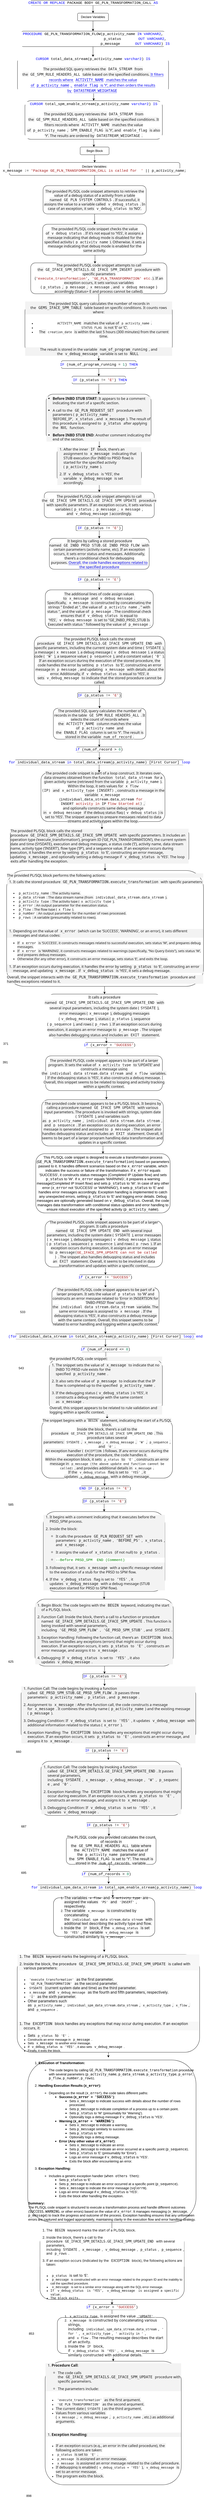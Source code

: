 <mxfile version="24.6.4" type="device">
  <diagram id="C5RBs43oDa-KdzZeNtuy" name="Page-1">
    <mxGraphModel dx="880" dy="500" grid="1" gridSize="10" guides="1" tooltips="1" connect="1" arrows="1" fold="1" page="1" pageScale="1" pageWidth="1500" pageHeight="15000" math="0" shadow="0">
      <root>
        <mxCell id="WIyWlLk6GJQsqaUBKTNV-0" />
        <mxCell id="WIyWlLk6GJQsqaUBKTNV-1" parent="WIyWlLk6GJQsqaUBKTNV-0" />
        <mxCell id="ynSScAyT_oTB8Sbhrg9Q-1" style="edgeStyle=orthogonalEdgeStyle;rounded=0;orthogonalLoop=1;jettySize=auto;html=1;exitX=0.5;exitY=1;exitDx=0;exitDy=0;entryX=0.5;entryY=0;entryDx=0;entryDy=0;" parent="WIyWlLk6GJQsqaUBKTNV-1" source="WIyWlLk6GJQsqaUBKTNV-3" target="WIyWlLk6GJQsqaUBKTNV-11" edge="1">
          <mxGeometry relative="1" as="geometry" />
        </mxCell>
        <mxCell id="WIyWlLk6GJQsqaUBKTNV-3" value="&lt;div style=&quot;color: #000000;background-color: #ffffff;font-family: Consolas, &#39;Courier New&#39;, monospace;font-weight: normal;font-size: 14px;line-height: 19px;white-space: pre;&quot;&gt;&lt;div&gt;&lt;span style=&quot;color: #0000ff;&quot;&gt;CREATE&lt;/span&gt;&lt;span style=&quot;color: #000000;&quot;&gt; &lt;/span&gt;&lt;span style=&quot;color: #0000ff;&quot;&gt;OR&lt;/span&gt;&lt;span style=&quot;color: #000000;&quot;&gt; &lt;/span&gt;&lt;span style=&quot;color: #0000ff;&quot;&gt;REPLACE&lt;/span&gt;&lt;span style=&quot;color: #000000;&quot;&gt; PACKAGE BODY GE_PLN_TRANSFORMATION_CALL &lt;/span&gt;&lt;span style=&quot;color: #0000ff;&quot;&gt;AS&lt;/span&gt;&lt;/div&gt;&lt;/div&gt;" style="rounded=1;whiteSpace=wrap;html=1;fontSize=12;glass=0;strokeWidth=1;shadow=0;" parent="WIyWlLk6GJQsqaUBKTNV-1" vertex="1">
          <mxGeometry x="177.5" y="60" width="485" height="20" as="geometry" />
        </mxCell>
        <mxCell id="ynSScAyT_oTB8Sbhrg9Q-4" style="edgeStyle=orthogonalEdgeStyle;rounded=0;orthogonalLoop=1;jettySize=auto;html=1;exitX=0.5;exitY=1;exitDx=0;exitDy=0;entryX=0.5;entryY=0;entryDx=0;entryDy=0;" parent="WIyWlLk6GJQsqaUBKTNV-1" source="WIyWlLk6GJQsqaUBKTNV-11" target="ynSScAyT_oTB8Sbhrg9Q-2" edge="1">
          <mxGeometry relative="1" as="geometry" />
        </mxCell>
        <mxCell id="WIyWlLk6GJQsqaUBKTNV-11" value="Declare Variables" style="rounded=1;whiteSpace=wrap;html=1;fontSize=12;glass=0;strokeWidth=1;shadow=0;" parent="WIyWlLk6GJQsqaUBKTNV-1" vertex="1">
          <mxGeometry x="360" y="110" width="120" height="30" as="geometry" />
        </mxCell>
        <mxCell id="ynSScAyT_oTB8Sbhrg9Q-5" style="edgeStyle=orthogonalEdgeStyle;rounded=0;orthogonalLoop=1;jettySize=auto;html=1;exitX=0.5;exitY=1;exitDx=0;exitDy=0;entryX=0.5;entryY=0;entryDx=0;entryDy=0;" parent="WIyWlLk6GJQsqaUBKTNV-1" source="ynSScAyT_oTB8Sbhrg9Q-2" target="ynSScAyT_oTB8Sbhrg9Q-3" edge="1">
          <mxGeometry relative="1" as="geometry" />
        </mxCell>
        <mxCell id="ynSScAyT_oTB8Sbhrg9Q-2" value="&lt;div style=&quot;background-color: rgb(255, 255, 255); font-family: Consolas, &amp;quot;Courier New&amp;quot;, monospace; font-size: 14px; line-height: 19px; white-space: pre;&quot;&gt;&lt;div&gt;&lt;span style=&quot;color: #0000ff;&quot;&gt;PROCEDURE&lt;/span&gt; GE_PLN_TRANSFORMATION_FLOW(p_activity_name &lt;span style=&quot;color: #0000ff;&quot;&gt;IN&lt;/span&gt; &lt;span style=&quot;color: #0000ff;&quot;&gt;VARCHAR2&lt;/span&gt;,&lt;/div&gt;&lt;div&gt;&amp;nbsp; &amp;nbsp; &amp;nbsp; &amp;nbsp; &amp;nbsp; &amp;nbsp; &amp;nbsp; &amp;nbsp; &amp;nbsp; &amp;nbsp; &amp;nbsp; &amp;nbsp; &amp;nbsp; &amp;nbsp; &amp;nbsp; &amp;nbsp; &amp;nbsp; &amp;nbsp; &amp;nbsp; &amp;nbsp;p_status &amp;nbsp; &amp;nbsp; &amp;nbsp; &amp;nbsp;&lt;span style=&quot;color: #0000ff;&quot;&gt;OUT&lt;/span&gt; &lt;span style=&quot;color: #0000ff;&quot;&gt;VARCHAR2&lt;/span&gt;,&lt;/div&gt;&lt;div&gt;&amp;nbsp; &amp;nbsp; &amp;nbsp; &amp;nbsp; &amp;nbsp; &amp;nbsp; &amp;nbsp; &amp;nbsp; &amp;nbsp; &amp;nbsp; &amp;nbsp; &amp;nbsp; &amp;nbsp; &amp;nbsp; &amp;nbsp; &amp;nbsp; &amp;nbsp; &amp;nbsp; &amp;nbsp; &amp;nbsp;p_message &amp;nbsp; &amp;nbsp; &amp;nbsp; &lt;span style=&quot;color: #0000ff;&quot;&gt;OUT&lt;/span&gt; &lt;span style=&quot;color: #0000ff;&quot;&gt;VARCHAR2&lt;/span&gt;) &lt;span style=&quot;color: rgb(0, 0, 255);&quot;&gt;IS&lt;/span&gt;&lt;/div&gt;&lt;/div&gt;" style="rounded=1;whiteSpace=wrap;html=1;" parent="WIyWlLk6GJQsqaUBKTNV-1" vertex="1">
          <mxGeometry x="140" y="180" width="560" height="60" as="geometry" />
        </mxCell>
        <mxCell id="ynSScAyT_oTB8Sbhrg9Q-7" style="edgeStyle=orthogonalEdgeStyle;rounded=0;orthogonalLoop=1;jettySize=auto;html=1;exitX=0.5;exitY=1;exitDx=0;exitDy=0;entryX=0.5;entryY=0;entryDx=0;entryDy=0;" parent="WIyWlLk6GJQsqaUBKTNV-1" source="ynSScAyT_oTB8Sbhrg9Q-3" target="ynSScAyT_oTB8Sbhrg9Q-6" edge="1">
          <mxGeometry relative="1" as="geometry" />
        </mxCell>
        <mxCell id="ynSScAyT_oTB8Sbhrg9Q-3" value="&lt;div style=&quot;background-color: rgb(255, 255, 255); font-family: Consolas, &amp;quot;Courier New&amp;quot;, monospace; font-size: 14px; line-height: 19px; white-space: pre;&quot;&gt;&lt;span style=&quot;color: #0000ff;&quot;&gt;CURSOR&lt;/span&gt; total_data_stream(p_activity_name &lt;span style=&quot;color: #0000ff;&quot;&gt;varchar2&lt;/span&gt;) &lt;span style=&quot;color: #0000ff;&quot;&gt;IS&lt;/span&gt;&lt;/div&gt;&lt;div style=&quot;background-color: rgb(255, 255, 255); font-family: Consolas, &amp;quot;Courier New&amp;quot;, monospace; font-size: 14px; line-height: 19px; white-space: pre;&quot;&gt;&lt;span style=&quot;color: #0000ff;&quot;&gt;&lt;br&gt;&lt;/span&gt;&lt;/div&gt;&lt;div style=&quot;background-color: rgb(255, 255, 255); font-family: Consolas, &amp;quot;Courier New&amp;quot;, monospace; line-height: 19px; white-space: pre; font-size: 13px;&quot;&gt;&lt;span style=&quot;color: rgba(0, 0, 0, 0.894); font-family: SegoeUIVariable, SegoeUI, &amp;quot;Segoe UI&amp;quot;, &amp;quot;Helvetica Neue&amp;quot;, Helvetica, &amp;quot;Microsoft YaHei&amp;quot;, &amp;quot;Meiryo UI&amp;quot;, Meiryo, &amp;quot;Arial Unicode MS&amp;quot;, sans-serif; font-size: 14px; text-align: left; white-space: normal; background-color: rgb(243, 243, 243);&quot;&gt;The provided SQL query retrieves the&amp;nbsp;&lt;/span&gt;&lt;code style=&quot;text-wrap: wrap; font-size: 14px; line-height: var(--cib-type-body1-line-height); font-variation-settings: var(--cib-type-body1-font-variation-settings); margin: 0px 2px; padding: 1px 4px; box-sizing: border-box; border: 1px solid var(--cib-color-stroke-neutral-primary); border-radius: var(--cib-border-radius-medium); background: var(--cib-color-syntax-background-surface); color: rgba(0, 0, 0, 0.894); text-align: left;&quot;&gt;DATA_STREAM&lt;/code&gt;&lt;span style=&quot;color: rgba(0, 0, 0, 0.894); font-family: SegoeUIVariable, SegoeUI, &amp;quot;Segoe UI&amp;quot;, &amp;quot;Helvetica Neue&amp;quot;, Helvetica, &amp;quot;Microsoft YaHei&amp;quot;, &amp;quot;Meiryo UI&amp;quot;, Meiryo, &amp;quot;Arial Unicode MS&amp;quot;, sans-serif; font-size: 14px; text-align: left; white-space: normal; background-color: rgb(243, 243, 243);&quot;&gt;&amp;nbsp;from the&amp;nbsp;&lt;/span&gt;&lt;code style=&quot;text-wrap: wrap; font-size: 14px; line-height: var(--cib-type-body1-line-height); font-variation-settings: var(--cib-type-body1-font-variation-settings); margin: 0px 2px; padding: 1px 4px; box-sizing: border-box; border: 1px solid var(--cib-color-stroke-neutral-primary); border-radius: var(--cib-border-radius-medium); background: var(--cib-color-syntax-background-surface); color: rgba(0, 0, 0, 0.894); text-align: left;&quot;&gt;GE_SPM_RULE_HEADERS_ALL&lt;/code&gt;&lt;span style=&quot;color: rgba(0, 0, 0, 0.894); font-family: SegoeUIVariable, SegoeUI, &amp;quot;Segoe UI&amp;quot;, &amp;quot;Helvetica Neue&amp;quot;, Helvetica, &amp;quot;Microsoft YaHei&amp;quot;, &amp;quot;Meiryo UI&amp;quot;, Meiryo, &amp;quot;Arial Unicode MS&amp;quot;, sans-serif; font-size: 14px; text-align: left; white-space: normal; background-color: rgb(243, 243, 243);&quot;&gt;&amp;nbsp;table based on the specified conditions.&amp;nbsp;&lt;/span&gt;&lt;a style=&quot;position: relative; border-bottom: 2px solid transparent; text-decoration-style: dotted; text-underline-offset: 3px; text-decoration-color: var(--cib-color-foreground-accent-secondary); cursor: pointer; background: var(--cib-color-fill-subtle-tertiary); border-radius: var(--cib-border-radius-small); font-family: SegoeUIVariable, SegoeUI, &amp;quot;Segoe UI&amp;quot;, &amp;quot;Helvetica Neue&amp;quot;, Helvetica, &amp;quot;Microsoft YaHei&amp;quot;, &amp;quot;Meiryo UI&amp;quot;, Meiryo, &amp;quot;Arial Unicode MS&amp;quot;, sans-serif; font-size: 14px; text-align: left; white-space: normal;&quot; target=&quot;_blank&quot; data-citationid=&quot;fa12c955-d1f7-9592-a2a9-dfe4369388e4-8-group&quot; class=&quot;tooltip-target&quot; href=&quot;https://docs.oracle.com/en/cloud/saas/supply-chain-and-manufacturing/23d/oedsc/dooheadersall-12076.html&quot;&gt;It filters records where&amp;nbsp;&lt;code style=&quot;white-space-collapse: preserve; font-size: var(--cib-type-body1-font-size); line-height: var(--cib-type-body1-line-height); font-variation-settings: var(--cib-type-body1-font-variation-settings); margin: 0px 2px; padding: 1px 4px; box-sizing: border-box; border: 1px solid var(--cib-color-stroke-neutral-primary); border-radius: var(--cib-border-radius-medium); background: var(--cib-color-syntax-background-surface);&quot;&gt;ACTIVITY_NAME&lt;/code&gt;&amp;nbsp;matches the value of&amp;nbsp;&lt;code style=&quot;white-space-collapse: preserve; font-size: var(--cib-type-body1-font-size); line-height: var(--cib-type-body1-line-height); font-variation-settings: var(--cib-type-body1-font-variation-settings); margin: 0px 2px; padding: 1px 4px; box-sizing: border-box; border: 1px solid var(--cib-color-stroke-neutral-primary); border-radius: var(--cib-border-radius-medium); background: var(--cib-color-syntax-background-surface);&quot;&gt;p_activity_name&lt;/code&gt;,&amp;nbsp;&lt;code style=&quot;white-space-collapse: preserve; font-size: var(--cib-type-body1-font-size); line-height: var(--cib-type-body1-line-height); font-variation-settings: var(--cib-type-body1-font-variation-settings); margin: 0px 2px; padding: 1px 4px; box-sizing: border-box; border: 1px solid var(--cib-color-stroke-neutral-primary); border-radius: var(--cib-border-radius-medium); background: var(--cib-color-syntax-background-surface);&quot;&gt;enable_flag&lt;/code&gt;&amp;nbsp;is ‘Y’, and then orders the results by&amp;nbsp;&lt;code style=&quot;white-space-collapse: preserve; font-size: var(--cib-type-body1-font-size); line-height: var(--cib-type-body1-line-height); font-variation-settings: var(--cib-type-body1-font-variation-settings); margin: 0px 2px; padding: 1px 4px; box-sizing: border-box; border: 1px solid var(--cib-color-stroke-neutral-primary); border-radius: var(--cib-border-radius-medium); background: var(--cib-color-syntax-background-surface);&quot;&gt;DATASTREAM_WEIGHTAGE&lt;/code&gt;&lt;/a&gt;&lt;span style=&quot;color: #0000ff;&quot;&gt;&lt;br&gt;&lt;/span&gt;&lt;/div&gt;" style="rounded=1;whiteSpace=wrap;html=1;" parent="WIyWlLk6GJQsqaUBKTNV-1" vertex="1">
          <mxGeometry x="126" y="280" width="588" height="140" as="geometry" />
        </mxCell>
        <mxCell id="ynSScAyT_oTB8Sbhrg9Q-6" value="&lt;div style=&quot;background-color: rgb(255, 255, 255); font-family: Consolas, &amp;quot;Courier New&amp;quot;, monospace; font-size: 14px; line-height: 19px; white-space: pre;&quot;&gt;&lt;span style=&quot;color: #0000ff;&quot;&gt;CURSOR&lt;/span&gt; total_spm_enable_stream(p_activity_name &lt;span style=&quot;color: #0000ff;&quot;&gt;varchar2&lt;/span&gt;) &lt;span style=&quot;color: #0000ff;&quot;&gt;IS&lt;/span&gt;&lt;/div&gt;&lt;div style=&quot;background-color: rgb(255, 255, 255); font-family: Consolas, &amp;quot;Courier New&amp;quot;, monospace; font-size: 14px; line-height: 19px; white-space: pre;&quot;&gt;&lt;span style=&quot;color: #0000ff;&quot;&gt;&lt;br&gt;&lt;/span&gt;&lt;/div&gt;&lt;div style=&quot;background-color: rgb(255, 255, 255); font-family: Consolas, &amp;quot;Courier New&amp;quot;, monospace; font-size: 14px; line-height: 19px; white-space: pre;&quot;&gt;&lt;span style=&quot;color: rgba(0, 0, 0, 0.894); font-family: SegoeUIVariable, SegoeUI, &amp;quot;Segoe UI&amp;quot;, &amp;quot;Helvetica Neue&amp;quot;, Helvetica, &amp;quot;Microsoft YaHei&amp;quot;, &amp;quot;Meiryo UI&amp;quot;, Meiryo, &amp;quot;Arial Unicode MS&amp;quot;, sans-serif; text-align: left; white-space: normal; background-color: rgb(243, 243, 243);&quot;&gt;The provided SQL query retrieves the&amp;nbsp;&lt;/span&gt;&lt;code style=&quot;text-wrap: wrap; line-height: var(--cib-type-body1-line-height); font-variation-settings: var(--cib-type-body1-font-variation-settings); margin: 0px 2px; padding: 1px 4px; box-sizing: border-box; border: 1px solid var(--cib-color-stroke-neutral-primary); border-radius: var(--cib-border-radius-medium); background: var(--cib-color-syntax-background-surface); color: rgba(0, 0, 0, 0.894); text-align: left;&quot;&gt;DATA_STREAM&lt;/code&gt;&lt;span style=&quot;color: rgba(0, 0, 0, 0.894); font-family: SegoeUIVariable, SegoeUI, &amp;quot;Segoe UI&amp;quot;, &amp;quot;Helvetica Neue&amp;quot;, Helvetica, &amp;quot;Microsoft YaHei&amp;quot;, &amp;quot;Meiryo UI&amp;quot;, Meiryo, &amp;quot;Arial Unicode MS&amp;quot;, sans-serif; text-align: left; white-space: normal; background-color: rgb(243, 243, 243);&quot;&gt;&amp;nbsp;from the&amp;nbsp;&lt;/span&gt;&lt;code style=&quot;text-wrap: wrap; line-height: var(--cib-type-body1-line-height); font-variation-settings: var(--cib-type-body1-font-variation-settings); margin: 0px 2px; padding: 1px 4px; box-sizing: border-box; border: 1px solid var(--cib-color-stroke-neutral-primary); border-radius: var(--cib-border-radius-medium); background: var(--cib-color-syntax-background-surface); color: rgba(0, 0, 0, 0.894); text-align: left;&quot;&gt;GE_SPM_RULE_HEADERS_ALL&lt;/code&gt;&lt;span style=&quot;color: rgba(0, 0, 0, 0.894); font-family: SegoeUIVariable, SegoeUI, &amp;quot;Segoe UI&amp;quot;, &amp;quot;Helvetica Neue&amp;quot;, Helvetica, &amp;quot;Microsoft YaHei&amp;quot;, &amp;quot;Meiryo UI&amp;quot;, Meiryo, &amp;quot;Arial Unicode MS&amp;quot;, sans-serif; text-align: left; white-space: normal; background-color: rgb(243, 243, 243);&quot;&gt;&amp;nbsp;table based on the specified conditions. It filters records where&amp;nbsp;&lt;/span&gt;&lt;code style=&quot;text-wrap: wrap; line-height: var(--cib-type-body1-line-height); font-variation-settings: var(--cib-type-body1-font-variation-settings); margin: 0px 2px; padding: 1px 4px; box-sizing: border-box; border: 1px solid var(--cib-color-stroke-neutral-primary); border-radius: var(--cib-border-radius-medium); background: var(--cib-color-syntax-background-surface); color: rgba(0, 0, 0, 0.894); text-align: left;&quot;&gt;ACTIVITY_NAME&lt;/code&gt;&lt;span style=&quot;color: rgba(0, 0, 0, 0.894); font-family: SegoeUIVariable, SegoeUI, &amp;quot;Segoe UI&amp;quot;, &amp;quot;Helvetica Neue&amp;quot;, Helvetica, &amp;quot;Microsoft YaHei&amp;quot;, &amp;quot;Meiryo UI&amp;quot;, Meiryo, &amp;quot;Arial Unicode MS&amp;quot;, sans-serif; text-align: left; white-space: normal; background-color: rgb(243, 243, 243);&quot;&gt;&amp;nbsp;matches the value of&amp;nbsp;&lt;/span&gt;&lt;code style=&quot;text-wrap: wrap; line-height: var(--cib-type-body1-line-height); font-variation-settings: var(--cib-type-body1-font-variation-settings); margin: 0px 2px; padding: 1px 4px; box-sizing: border-box; border: 1px solid var(--cib-color-stroke-neutral-primary); border-radius: var(--cib-border-radius-medium); background: var(--cib-color-syntax-background-surface); color: rgba(0, 0, 0, 0.894); text-align: left;&quot;&gt;p_activity_name&lt;/code&gt;&lt;span style=&quot;color: rgba(0, 0, 0, 0.894); font-family: SegoeUIVariable, SegoeUI, &amp;quot;Segoe UI&amp;quot;, &amp;quot;Helvetica Neue&amp;quot;, Helvetica, &amp;quot;Microsoft YaHei&amp;quot;, &amp;quot;Meiryo UI&amp;quot;, Meiryo, &amp;quot;Arial Unicode MS&amp;quot;, sans-serif; text-align: left; white-space: normal; background-color: rgb(243, 243, 243);&quot;&gt;,&amp;nbsp;&lt;/span&gt;&lt;code style=&quot;text-wrap: wrap; line-height: var(--cib-type-body1-line-height); font-variation-settings: var(--cib-type-body1-font-variation-settings); margin: 0px 2px; padding: 1px 4px; box-sizing: border-box; border: 1px solid var(--cib-color-stroke-neutral-primary); border-radius: var(--cib-border-radius-medium); background: var(--cib-color-syntax-background-surface); color: rgba(0, 0, 0, 0.894); text-align: left;&quot;&gt;SPM_ENABLE_FLAG&lt;/code&gt;&lt;span style=&quot;color: rgba(0, 0, 0, 0.894); font-family: SegoeUIVariable, SegoeUI, &amp;quot;Segoe UI&amp;quot;, &amp;quot;Helvetica Neue&amp;quot;, Helvetica, &amp;quot;Microsoft YaHei&amp;quot;, &amp;quot;Meiryo UI&amp;quot;, Meiryo, &amp;quot;Arial Unicode MS&amp;quot;, sans-serif; text-align: left; white-space: normal; background-color: rgb(243, 243, 243);&quot;&gt;&amp;nbsp;is ‘Y’, and&amp;nbsp;&lt;/span&gt;&lt;code style=&quot;text-wrap: wrap; line-height: var(--cib-type-body1-line-height); font-variation-settings: var(--cib-type-body1-font-variation-settings); margin: 0px 2px; padding: 1px 4px; box-sizing: border-box; border: 1px solid var(--cib-color-stroke-neutral-primary); border-radius: var(--cib-border-radius-medium); background: var(--cib-color-syntax-background-surface); color: rgba(0, 0, 0, 0.894); text-align: left;&quot;&gt;enable_flag&lt;/code&gt;&lt;span style=&quot;color: rgba(0, 0, 0, 0.894); font-family: SegoeUIVariable, SegoeUI, &amp;quot;Segoe UI&amp;quot;, &amp;quot;Helvetica Neue&amp;quot;, Helvetica, &amp;quot;Microsoft YaHei&amp;quot;, &amp;quot;Meiryo UI&amp;quot;, Meiryo, &amp;quot;Arial Unicode MS&amp;quot;, sans-serif; text-align: left; white-space: normal; background-color: rgb(243, 243, 243);&quot;&gt;&amp;nbsp;is also ‘Y’. The results are ordered by&amp;nbsp;&lt;/span&gt;&lt;code style=&quot;text-wrap: wrap; line-height: var(--cib-type-body1-line-height); font-variation-settings: var(--cib-type-body1-font-variation-settings); margin: 0px 2px; padding: 1px 4px; box-sizing: border-box; border: 1px solid var(--cib-color-stroke-neutral-primary); border-radius: var(--cib-border-radius-medium); background: var(--cib-color-syntax-background-surface); color: rgba(0, 0, 0, 0.894); text-align: left;&quot;&gt;DATASTREAM_WEIGHTAGE&lt;/code&gt;&lt;span style=&quot;color: rgba(0, 0, 0, 0.894); font-family: SegoeUIVariable, SegoeUI, &amp;quot;Segoe UI&amp;quot;, &amp;quot;Helvetica Neue&amp;quot;, Helvetica, &amp;quot;Microsoft YaHei&amp;quot;, &amp;quot;Meiryo UI&amp;quot;, Meiryo, &amp;quot;Arial Unicode MS&amp;quot;, sans-serif; text-align: left; white-space: normal; background-color: rgb(243, 243, 243);&quot;&gt;.&lt;/span&gt;&lt;span style=&quot;color: #0000ff;&quot;&gt;&lt;br&gt;&lt;/span&gt;&lt;/div&gt;" style="rounded=1;whiteSpace=wrap;html=1;" parent="WIyWlLk6GJQsqaUBKTNV-1" vertex="1">
          <mxGeometry x="155" y="450" width="535" height="150" as="geometry" />
        </mxCell>
        <mxCell id="ynSScAyT_oTB8Sbhrg9Q-12" style="edgeStyle=orthogonalEdgeStyle;rounded=0;orthogonalLoop=1;jettySize=auto;html=1;exitX=0.5;exitY=1;exitDx=0;exitDy=0;entryX=0.5;entryY=0;entryDx=0;entryDy=0;" parent="WIyWlLk6GJQsqaUBKTNV-1" source="ynSScAyT_oTB8Sbhrg9Q-8" target="ynSScAyT_oTB8Sbhrg9Q-10" edge="1">
          <mxGeometry relative="1" as="geometry" />
        </mxCell>
        <mxCell id="ynSScAyT_oTB8Sbhrg9Q-8" value="Begin Block" style="rounded=1;whiteSpace=wrap;html=1;" parent="WIyWlLk6GJQsqaUBKTNV-1" vertex="1">
          <mxGeometry x="370" y="630" width="112.5" height="30" as="geometry" />
        </mxCell>
        <mxCell id="ynSScAyT_oTB8Sbhrg9Q-9" style="edgeStyle=orthogonalEdgeStyle;rounded=0;orthogonalLoop=1;jettySize=auto;html=1;exitX=0.5;exitY=1;exitDx=0;exitDy=0;entryX=0.475;entryY=-0.009;entryDx=0;entryDy=0;entryPerimeter=0;" parent="WIyWlLk6GJQsqaUBKTNV-1" source="ynSScAyT_oTB8Sbhrg9Q-6" target="ynSScAyT_oTB8Sbhrg9Q-8" edge="1">
          <mxGeometry relative="1" as="geometry" />
        </mxCell>
        <mxCell id="ynSScAyT_oTB8Sbhrg9Q-14" style="edgeStyle=orthogonalEdgeStyle;rounded=0;orthogonalLoop=1;jettySize=auto;html=1;exitX=0.5;exitY=1;exitDx=0;exitDy=0;entryX=0.5;entryY=0;entryDx=0;entryDy=0;" parent="WIyWlLk6GJQsqaUBKTNV-1" source="ynSScAyT_oTB8Sbhrg9Q-10" target="ynSScAyT_oTB8Sbhrg9Q-13" edge="1">
          <mxGeometry relative="1" as="geometry" />
        </mxCell>
        <mxCell id="ynSScAyT_oTB8Sbhrg9Q-10" value="Declare Variables:&lt;div&gt;&lt;div style=&quot;background-color: rgb(255, 255, 255); font-family: Consolas, &amp;quot;Courier New&amp;quot;, monospace; font-size: 14px; line-height: 19px; white-space: pre;&quot;&gt;&lt;div&gt;x_message := &lt;span style=&quot;color: #a31515;&quot;&gt;&#39;Package GE_PLN_TRANSFORMATION_CALL is called for &amp;nbsp;&#39;&lt;/span&gt; || p_activity_name;&lt;/div&gt;&lt;/div&gt;&lt;/div&gt;" style="rounded=1;whiteSpace=wrap;html=1;" parent="WIyWlLk6GJQsqaUBKTNV-1" vertex="1">
          <mxGeometry x="94.38" y="690" width="663.75" height="50" as="geometry" />
        </mxCell>
        <mxCell id="ynSScAyT_oTB8Sbhrg9Q-16" style="edgeStyle=orthogonalEdgeStyle;rounded=0;orthogonalLoop=1;jettySize=auto;html=1;exitX=0.5;exitY=1;exitDx=0;exitDy=0;entryX=0.5;entryY=0;entryDx=0;entryDy=0;" parent="WIyWlLk6GJQsqaUBKTNV-1" source="ynSScAyT_oTB8Sbhrg9Q-13" target="ynSScAyT_oTB8Sbhrg9Q-15" edge="1">
          <mxGeometry relative="1" as="geometry" />
        </mxCell>
        <mxCell id="ynSScAyT_oTB8Sbhrg9Q-13" value="&lt;span style=&quot;color: rgba(0, 0, 0, 0.894); font-family: SegoeUIVariable, SegoeUI, &amp;quot;Segoe UI&amp;quot;, &amp;quot;Helvetica Neue&amp;quot;, Helvetica, &amp;quot;Microsoft YaHei&amp;quot;, &amp;quot;Meiryo UI&amp;quot;, Meiryo, &amp;quot;Arial Unicode MS&amp;quot;, sans-serif; font-size: 14px; text-align: left; background-color: rgb(243, 243, 243);&quot;&gt;The provided PL/SQL code snippet attempts to retrieve the value of a debug status of a activity from a table named&amp;nbsp;&lt;/span&gt;&lt;code style=&quot;white-space-collapse: preserve; font-size: 14px; line-height: var(--cib-type-body1-line-height); font-variation-settings: var(--cib-type-body1-font-variation-settings); margin: 0px 2px; padding: 1px 4px; box-sizing: border-box; border: 1px solid var(--cib-color-stroke-neutral-primary); border-radius: var(--cib-border-radius-medium); background: var(--cib-color-syntax-background-surface); color: rgba(0, 0, 0, 0.894); text-align: left;&quot;&gt;GE_PLN_SYSTEM_CONTROLS&lt;/code&gt;&lt;span style=&quot;color: rgba(0, 0, 0, 0.894); font-family: SegoeUIVariable, SegoeUI, &amp;quot;Segoe UI&amp;quot;, &amp;quot;Helvetica Neue&amp;quot;, Helvetica, &amp;quot;Microsoft YaHei&amp;quot;, &amp;quot;Meiryo UI&amp;quot;, Meiryo, &amp;quot;Arial Unicode MS&amp;quot;, sans-serif; font-size: 14px; text-align: left; background-color: rgb(243, 243, 243);&quot;&gt;. If successful, it assigns the value to a variable called&amp;nbsp;&lt;/span&gt;&lt;code style=&quot;white-space-collapse: preserve; font-size: 14px; line-height: var(--cib-type-body1-line-height); font-variation-settings: var(--cib-type-body1-font-variation-settings); margin: 0px 2px; padding: 1px 4px; box-sizing: border-box; border: 1px solid var(--cib-color-stroke-neutral-primary); border-radius: var(--cib-border-radius-medium); background: var(--cib-color-syntax-background-surface); color: rgba(0, 0, 0, 0.894); text-align: left;&quot;&gt;v_debug_status&lt;/code&gt;&lt;span style=&quot;color: rgba(0, 0, 0, 0.894); font-family: SegoeUIVariable, SegoeUI, &amp;quot;Segoe UI&amp;quot;, &amp;quot;Helvetica Neue&amp;quot;, Helvetica, &amp;quot;Microsoft YaHei&amp;quot;, &amp;quot;Meiryo UI&amp;quot;, Meiryo, &amp;quot;Arial Unicode MS&amp;quot;, sans-serif; font-size: 14px; text-align: left; background-color: rgb(243, 243, 243);&quot;&gt;. In case of an exception, it sets&amp;nbsp;&lt;/span&gt;&lt;code style=&quot;white-space-collapse: preserve; font-size: 14px; line-height: var(--cib-type-body1-line-height); font-variation-settings: var(--cib-type-body1-font-variation-settings); margin: 0px 2px; padding: 1px 4px; box-sizing: border-box; border: 1px solid var(--cib-color-stroke-neutral-primary); border-radius: var(--cib-border-radius-medium); background: var(--cib-color-syntax-background-surface); color: rgba(0, 0, 0, 0.894); text-align: left;&quot;&gt;v_debug_status&lt;/code&gt;&lt;span style=&quot;color: rgba(0, 0, 0, 0.894); font-family: SegoeUIVariable, SegoeUI, &amp;quot;Segoe UI&amp;quot;, &amp;quot;Helvetica Neue&amp;quot;, Helvetica, &amp;quot;Microsoft YaHei&amp;quot;, &amp;quot;Meiryo UI&amp;quot;, Meiryo, &amp;quot;Arial Unicode MS&amp;quot;, sans-serif; font-size: 14px; text-align: left; background-color: rgb(243, 243, 243);&quot;&gt;&amp;nbsp;to ‘NO’.&lt;/span&gt;" style="rounded=1;whiteSpace=wrap;html=1;" parent="WIyWlLk6GJQsqaUBKTNV-1" vertex="1">
          <mxGeometry x="225.63" y="780" width="401.26" height="110" as="geometry" />
        </mxCell>
        <mxCell id="ynSScAyT_oTB8Sbhrg9Q-15" value="&lt;span style=&quot;color: rgba(0, 0, 0, 0.894); font-family: SegoeUIVariable, SegoeUI, &amp;quot;Segoe UI&amp;quot;, &amp;quot;Helvetica Neue&amp;quot;, Helvetica, &amp;quot;Microsoft YaHei&amp;quot;, &amp;quot;Meiryo UI&amp;quot;, Meiryo, &amp;quot;Arial Unicode MS&amp;quot;, sans-serif; font-size: 14px; text-align: left; background-color: rgb(243, 243, 243);&quot;&gt;The provided PL/SQL code snippet checks the value of&amp;nbsp;&lt;/span&gt;&lt;code style=&quot;white-space-collapse: preserve; font-size: 14px; line-height: var(--cib-type-body1-line-height); font-variation-settings: var(--cib-type-body1-font-variation-settings); margin: 0px 2px; padding: 1px 4px; box-sizing: border-box; border: 1px solid var(--cib-color-stroke-neutral-primary); border-radius: var(--cib-border-radius-medium); background: var(--cib-color-syntax-background-surface); color: rgba(0, 0, 0, 0.894); text-align: left;&quot;&gt;v_debug_status&lt;/code&gt;&lt;span style=&quot;color: rgba(0, 0, 0, 0.894); font-family: SegoeUIVariable, SegoeUI, &amp;quot;Segoe UI&amp;quot;, &amp;quot;Helvetica Neue&amp;quot;, Helvetica, &amp;quot;Microsoft YaHei&amp;quot;, &amp;quot;Meiryo UI&amp;quot;, Meiryo, &amp;quot;Arial Unicode MS&amp;quot;, sans-serif; font-size: 14px; text-align: left; background-color: rgb(243, 243, 243);&quot;&gt;. If it’s not equal to ‘YES’, it assigns a message indicating that debug mode is disabled for the specified activity (&lt;/span&gt;&lt;code style=&quot;white-space-collapse: preserve; font-size: 14px; line-height: var(--cib-type-body1-line-height); font-variation-settings: var(--cib-type-body1-font-variation-settings); margin: 0px 2px; padding: 1px 4px; box-sizing: border-box; border: 1px solid var(--cib-color-stroke-neutral-primary); border-radius: var(--cib-border-radius-medium); background: var(--cib-color-syntax-background-surface); color: rgba(0, 0, 0, 0.894); text-align: left;&quot;&gt;p_activity_name&lt;/code&gt;&lt;span style=&quot;color: rgba(0, 0, 0, 0.894); font-family: SegoeUIVariable, SegoeUI, &amp;quot;Segoe UI&amp;quot;, &amp;quot;Helvetica Neue&amp;quot;, Helvetica, &amp;quot;Microsoft YaHei&amp;quot;, &amp;quot;Meiryo UI&amp;quot;, Meiryo, &amp;quot;Arial Unicode MS&amp;quot;, sans-serif; font-size: 14px; text-align: left; background-color: rgb(243, 243, 243);&quot;&gt;). Otherwise, it sets a message indicating that debug mode is enabled for the same activity.&lt;/span&gt;" style="rounded=1;whiteSpace=wrap;html=1;" parent="WIyWlLk6GJQsqaUBKTNV-1" vertex="1">
          <mxGeometry x="224.08" y="930" width="404.37" height="120" as="geometry" />
        </mxCell>
        <mxCell id="ynSScAyT_oTB8Sbhrg9Q-21" style="edgeStyle=orthogonalEdgeStyle;rounded=0;orthogonalLoop=1;jettySize=auto;html=1;exitX=0.5;exitY=1;exitDx=0;exitDy=0;entryX=0.5;entryY=0;entryDx=0;entryDy=0;" parent="WIyWlLk6GJQsqaUBKTNV-1" source="ynSScAyT_oTB8Sbhrg9Q-17" target="ynSScAyT_oTB8Sbhrg9Q-20" edge="1">
          <mxGeometry relative="1" as="geometry" />
        </mxCell>
        <mxCell id="ynSScAyT_oTB8Sbhrg9Q-17" value="&lt;span style=&quot;color: rgba(0, 0, 0, 0.894); font-family: SegoeUIVariable, SegoeUI, &amp;quot;Segoe UI&amp;quot;, &amp;quot;Helvetica Neue&amp;quot;, Helvetica, &amp;quot;Microsoft YaHei&amp;quot;, &amp;quot;Meiryo UI&amp;quot;, Meiryo, &amp;quot;Arial Unicode MS&amp;quot;, sans-serif; font-size: 14px; text-align: left; background-color: rgb(243, 243, 243);&quot;&gt;The provided PL/SQL code snippet attempts to call the&amp;nbsp;&lt;/span&gt;&lt;code style=&quot;white-space-collapse: preserve; font-size: 14px; line-height: var(--cib-type-body1-line-height); font-variation-settings: var(--cib-type-body1-font-variation-settings); margin: 0px 2px; padding: 1px 4px; box-sizing: border-box; border: 1px solid var(--cib-color-stroke-neutral-primary); border-radius: var(--cib-border-radius-medium); background: var(--cib-color-syntax-background-surface); color: rgba(0, 0, 0, 0.894); text-align: left;&quot;&gt;GE_IFACE_SPM_DETAILS.GE_IFACE_SPM_INSERT&lt;/code&gt;&lt;span style=&quot;color: rgba(0, 0, 0, 0.894); font-family: SegoeUIVariable, SegoeUI, &amp;quot;Segoe UI&amp;quot;, &amp;quot;Helvetica Neue&amp;quot;, Helvetica, &amp;quot;Microsoft YaHei&amp;quot;, &amp;quot;Meiryo UI&amp;quot;, Meiryo, &amp;quot;Arial Unicode MS&amp;quot;, sans-serif; font-size: 14px; text-align: left; background-color: rgb(243, 243, 243);&quot;&gt;&amp;nbsp;procedure with specific parameters (&lt;/span&gt;&lt;span style=&quot;background-color: rgb(255, 255, 255); font-family: Consolas, &amp;quot;Courier New&amp;quot;, monospace; font-size: 14px; white-space: pre; color: rgb(163, 21, 21);&quot;&gt;&#39;execute_transformation&#39;&lt;/span&gt;&lt;span style=&quot;background-color: rgb(255, 255, 255); font-family: Consolas, &amp;quot;Courier New&amp;quot;, monospace; font-size: 14px; white-space: pre;&quot;&gt;, &lt;/span&gt;&lt;span style=&quot;background-color: rgb(255, 255, 255); font-family: Consolas, &amp;quot;Courier New&amp;quot;, monospace; font-size: 14px; white-space: pre; color: rgb(163, 21, 21);&quot;&gt;&#39;GE_PLN_TRANSFORMATION&#39; etc.&lt;/span&gt;&lt;span style=&quot;color: rgba(0, 0, 0, 0.894); font-family: SegoeUIVariable, SegoeUI, &amp;quot;Segoe UI&amp;quot;, &amp;quot;Helvetica Neue&amp;quot;, Helvetica, &amp;quot;Microsoft YaHei&amp;quot;, &amp;quot;Meiryo UI&amp;quot;, Meiryo, &amp;quot;Arial Unicode MS&amp;quot;, sans-serif; font-size: 14px; text-align: left; background-color: rgb(243, 243, 243);&quot;&gt;). If an exception occurs, it sets various variables (&lt;/span&gt;&lt;code style=&quot;white-space-collapse: preserve; font-size: 14px; line-height: var(--cib-type-body1-line-height); font-variation-settings: var(--cib-type-body1-font-variation-settings); margin: 0px 2px; padding: 1px 4px; box-sizing: border-box; border: 1px solid var(--cib-color-stroke-neutral-primary); border-radius: var(--cib-border-radius-medium); background: var(--cib-color-syntax-background-surface); color: rgba(0, 0, 0, 0.894); text-align: left;&quot;&gt;p_status&lt;/code&gt;&lt;span style=&quot;color: rgba(0, 0, 0, 0.894); font-family: SegoeUIVariable, SegoeUI, &amp;quot;Segoe UI&amp;quot;, &amp;quot;Helvetica Neue&amp;quot;, Helvetica, &amp;quot;Microsoft YaHei&amp;quot;, &amp;quot;Meiryo UI&amp;quot;, Meiryo, &amp;quot;Arial Unicode MS&amp;quot;, sans-serif; font-size: 14px; text-align: left; background-color: rgb(243, 243, 243);&quot;&gt;,&amp;nbsp;&lt;/span&gt;&lt;code style=&quot;white-space-collapse: preserve; font-size: 14px; line-height: var(--cib-type-body1-line-height); font-variation-settings: var(--cib-type-body1-font-variation-settings); margin: 0px 2px; padding: 1px 4px; box-sizing: border-box; border: 1px solid var(--cib-color-stroke-neutral-primary); border-radius: var(--cib-border-radius-medium); background: var(--cib-color-syntax-background-surface); color: rgba(0, 0, 0, 0.894); text-align: left;&quot;&gt;p_message&lt;/code&gt;&lt;span style=&quot;color: rgba(0, 0, 0, 0.894); font-family: SegoeUIVariable, SegoeUI, &amp;quot;Segoe UI&amp;quot;, &amp;quot;Helvetica Neue&amp;quot;, Helvetica, &amp;quot;Microsoft YaHei&amp;quot;, &amp;quot;Meiryo UI&amp;quot;, Meiryo, &amp;quot;Arial Unicode MS&amp;quot;, sans-serif; font-size: 14px; text-align: left; background-color: rgb(243, 243, 243);&quot;&gt;,&amp;nbsp;&lt;/span&gt;&lt;code style=&quot;white-space-collapse: preserve; font-size: 14px; line-height: var(--cib-type-body1-line-height); font-variation-settings: var(--cib-type-body1-font-variation-settings); margin: 0px 2px; padding: 1px 4px; box-sizing: border-box; border: 1px solid var(--cib-color-stroke-neutral-primary); border-radius: var(--cib-border-radius-medium); background: var(--cib-color-syntax-background-surface); color: rgba(0, 0, 0, 0.894); text-align: left;&quot;&gt;x_message&lt;/code&gt;&lt;span style=&quot;color: rgba(0, 0, 0, 0.894); font-family: SegoeUIVariable, SegoeUI, &amp;quot;Segoe UI&amp;quot;, &amp;quot;Helvetica Neue&amp;quot;, Helvetica, &amp;quot;Microsoft YaHei&amp;quot;, &amp;quot;Meiryo UI&amp;quot;, Meiryo, &amp;quot;Arial Unicode MS&amp;quot;, sans-serif; font-size: 14px; text-align: left; background-color: rgb(243, 243, 243);&quot;&gt;, and&amp;nbsp;&lt;/span&gt;&lt;code style=&quot;white-space-collapse: preserve; font-size: 14px; line-height: var(--cib-type-body1-line-height); font-variation-settings: var(--cib-type-body1-font-variation-settings); margin: 0px 2px; padding: 1px 4px; box-sizing: border-box; border: 1px solid var(--cib-color-stroke-neutral-primary); border-radius: var(--cib-border-radius-medium); background: var(--cib-color-syntax-background-surface); color: rgba(0, 0, 0, 0.894); text-align: left;&quot;&gt;v_debug_message&lt;/code&gt;&lt;span style=&quot;color: rgba(0, 0, 0, 0.894); font-family: SegoeUIVariable, SegoeUI, &amp;quot;Segoe UI&amp;quot;, &amp;quot;Helvetica Neue&amp;quot;, Helvetica, &amp;quot;Microsoft YaHei&amp;quot;, &amp;quot;Meiryo UI&amp;quot;, Meiryo, &amp;quot;Arial Unicode MS&amp;quot;, sans-serif; font-size: 14px; text-align: left; background-color: rgb(243, 243, 243);&quot;&gt;) accordingly (Status= E and process cannot be called).&lt;/span&gt;" style="rounded=1;whiteSpace=wrap;html=1;" parent="WIyWlLk6GJQsqaUBKTNV-1" vertex="1">
          <mxGeometry x="177.5" y="1080" width="530" height="120" as="geometry" />
        </mxCell>
        <mxCell id="ynSScAyT_oTB8Sbhrg9Q-19" style="edgeStyle=orthogonalEdgeStyle;rounded=0;orthogonalLoop=1;jettySize=auto;html=1;exitX=0.5;exitY=1;exitDx=0;exitDy=0;entryX=0.472;entryY=0.022;entryDx=0;entryDy=0;entryPerimeter=0;" parent="WIyWlLk6GJQsqaUBKTNV-1" source="ynSScAyT_oTB8Sbhrg9Q-15" target="ynSScAyT_oTB8Sbhrg9Q-17" edge="1">
          <mxGeometry relative="1" as="geometry" />
        </mxCell>
        <mxCell id="ynSScAyT_oTB8Sbhrg9Q-24" style="edgeStyle=orthogonalEdgeStyle;rounded=0;orthogonalLoop=1;jettySize=auto;html=1;exitX=0.5;exitY=1;exitDx=0;exitDy=0;entryX=0.5;entryY=0;entryDx=0;entryDy=0;" parent="WIyWlLk6GJQsqaUBKTNV-1" source="ynSScAyT_oTB8Sbhrg9Q-20" target="ynSScAyT_oTB8Sbhrg9Q-22" edge="1">
          <mxGeometry relative="1" as="geometry" />
        </mxCell>
        <mxCell id="ynSScAyT_oTB8Sbhrg9Q-20" value="&lt;p style=&quot;padding: 0px; margin-right: 0px; margin-bottom: 0px; margin-left: 0px; word-break: break-word; font-size: 14px; line-height: var(--cib-type-body1-line-height); font-variation-settings: var(--cib-type-body1-font-variation-settings); color: rgba(0, 0, 0, 0.894); font-family: SegoeUIVariable, SegoeUI, &amp;quot;Segoe UI&amp;quot;, &amp;quot;Helvetica Neue&amp;quot;, Helvetica, &amp;quot;Microsoft YaHei&amp;quot;, &amp;quot;Meiryo UI&amp;quot;, Meiryo, &amp;quot;Arial Unicode MS&amp;quot;, sans-serif; background-color: rgb(243, 243, 243); margin-top: 0px !important;&quot;&gt;&amp;nbsp;The provided SQL query calculates the number of records in the&amp;nbsp;&lt;code style=&quot;white-space-collapse: preserve; font-size: var(--cib-type-body1-font-size); line-height: var(--cib-type-body1-line-height); font-variation-settings: var(--cib-type-body1-font-variation-settings); margin: 0px 2px; padding: 1px 4px; box-sizing: border-box; border: 1px solid var(--cib-color-stroke-neutral-primary); border-radius: var(--cib-border-radius-medium); background: var(--cib-color-syntax-background-surface);&quot;&gt;GEMS_IFACE_SPM_TABLE&lt;/code&gt;&amp;nbsp;table based on specific conditions. It counts rows where:&lt;/p&gt;&lt;code style=&quot;background: var(--cib-color-syntax-background-surface); color: rgba(0, 0, 0, 0.894); font-size: var(--cib-type-body1-font-size); white-space-collapse: preserve; line-height: var(--cib-type-body1-line-height); font-variation-settings: var(--cib-type-body1-font-variation-settings); margin: 0px 2px; padding: 1px 4px; box-sizing: border-box; border: 1px solid var(--cib-color-stroke-neutral-primary); border-radius: var(--cib-border-radius-medium);&quot;&gt;&lt;ul&gt;&lt;li&gt;&lt;code style=&quot;background: var(--cib-color-syntax-background-surface); color: rgba(0, 0, 0, 0.894); font-size: var(--cib-type-body1-font-size); white-space-collapse: preserve; line-height: var(--cib-type-body1-line-height); font-variation-settings: var(--cib-type-body1-font-variation-settings); margin: 0px 2px; padding: 1px 4px; box-sizing: border-box; border: 1px solid var(--cib-color-stroke-neutral-primary); border-radius: var(--cib-border-radius-medium);&quot;&gt;ACTIVITY_NAME&lt;/code&gt;&lt;span style=&quot;background-color: rgb(243, 243, 243); color: rgba(0, 0, 0, 0.894); font-family: SegoeUIVariable, SegoeUI, &amp;quot;Segoe UI&amp;quot;, &amp;quot;Helvetica Neue&amp;quot;, Helvetica, &amp;quot;Microsoft YaHei&amp;quot;, &amp;quot;Meiryo UI&amp;quot;, Meiryo, &amp;quot;Arial Unicode MS&amp;quot;, sans-serif; font-size: 14px;&quot;&gt;&amp;nbsp;matches the value of&amp;nbsp;&lt;/span&gt;&lt;code style=&quot;background: var(--cib-color-syntax-background-surface); color: rgba(0, 0, 0, 0.894); font-size: var(--cib-type-body1-font-size); white-space-collapse: preserve; line-height: var(--cib-type-body1-line-height); font-variation-settings: var(--cib-type-body1-font-variation-settings); margin: 0px 2px; padding: 1px 4px; box-sizing: border-box; border: 1px solid var(--cib-color-stroke-neutral-primary); border-radius: var(--cib-border-radius-medium);&quot;&gt;p_activity_name&lt;/code&gt;&lt;span style=&quot;background-color: rgb(243, 243, 243); color: rgba(0, 0, 0, 0.894); font-family: SegoeUIVariable, SegoeUI, &amp;quot;Segoe UI&amp;quot;, &amp;quot;Helvetica Neue&amp;quot;, Helvetica, &amp;quot;Microsoft YaHei&amp;quot;, &amp;quot;Meiryo UI&amp;quot;, Meiryo, &amp;quot;Arial Unicode MS&amp;quot;, sans-serif; font-size: 14px;&quot;&gt;.&lt;/span&gt;&lt;/li&gt;&lt;li&gt;&lt;code style=&quot;background: var(--cib-color-syntax-background-surface); color: rgba(0, 0, 0, 0.894); font-size: var(--cib-type-body1-font-size); white-space-collapse: preserve; line-height: var(--cib-type-body1-line-height); font-variation-settings: var(--cib-type-body1-font-variation-settings); margin: 0px 2px; padding: 1px 4px; box-sizing: border-box; border: 1px solid var(--cib-color-stroke-neutral-primary); border-radius: var(--cib-border-radius-medium);&quot;&gt;STATUS_FLAG&lt;/code&gt;&lt;span style=&quot;background-color: rgb(243, 243, 243); color: rgba(0, 0, 0, 0.894); font-family: SegoeUIVariable, SegoeUI, &amp;quot;Segoe UI&amp;quot;, &amp;quot;Helvetica Neue&amp;quot;, Helvetica, &amp;quot;Microsoft YaHei&amp;quot;, &amp;quot;Meiryo UI&amp;quot;, Meiryo, &amp;quot;Arial Unicode MS&amp;quot;, sans-serif; font-size: 14px;&quot;&gt;&amp;nbsp;is not ‘E’ or ‘C’.&lt;/span&gt;&lt;/li&gt;&lt;li&gt;&lt;span style=&quot;background-color: rgb(243, 243, 243); color: rgba(0, 0, 0, 0.894); font-family: SegoeUIVariable, SegoeUI, &amp;quot;Segoe UI&amp;quot;, &amp;quot;Helvetica Neue&amp;quot;, Helvetica, &amp;quot;Microsoft YaHei&amp;quot;, &amp;quot;Meiryo UI&amp;quot;, Meiryo, &amp;quot;Arial Unicode MS&amp;quot;, sans-serif; font-size: 14px;&quot;&gt;The&amp;nbsp;&lt;/span&gt;&lt;code style=&quot;background: var(--cib-color-syntax-background-surface); color: rgba(0, 0, 0, 0.894); font-size: var(--cib-type-body1-font-size); white-space-collapse: preserve; line-height: var(--cib-type-body1-line-height); font-variation-settings: var(--cib-type-body1-font-variation-settings); margin: 0px 2px; padding: 1px 4px; box-sizing: border-box; border: 1px solid var(--cib-color-stroke-neutral-primary); border-radius: var(--cib-border-radius-medium);&quot;&gt;creation_date&lt;/code&gt;&lt;span style=&quot;background-color: rgb(243, 243, 243); color: rgba(0, 0, 0, 0.894); font-family: SegoeUIVariable, SegoeUI, &amp;quot;Segoe UI&amp;quot;, &amp;quot;Helvetica Neue&amp;quot;, Helvetica, &amp;quot;Microsoft YaHei&amp;quot;, &amp;quot;Meiryo UI&amp;quot;, Meiryo, &amp;quot;Arial Unicode MS&amp;quot;, sans-serif; font-size: 14px;&quot;&gt;&amp;nbsp;is within the last 5 hours (300 minutes) from the current time.&lt;/span&gt;&lt;/li&gt;&lt;/ul&gt;&lt;/code&gt;&lt;p style=&quot;padding: 0px; margin: 8px 0px 0px; word-break: break-word; font-size: 14px; line-height: var(--cib-type-body1-line-height); font-variation-settings: var(--cib-type-body1-font-variation-settings); color: rgba(0, 0, 0, 0.894); font-family: SegoeUIVariable, SegoeUI, &amp;quot;Segoe UI&amp;quot;, &amp;quot;Helvetica Neue&amp;quot;, Helvetica, &amp;quot;Microsoft YaHei&amp;quot;, &amp;quot;Meiryo UI&amp;quot;, Meiryo, &amp;quot;Arial Unicode MS&amp;quot;, sans-serif; background-color: rgb(243, 243, 243);&quot;&gt;The result is stored in the variable&amp;nbsp;&lt;code style=&quot;white-space-collapse: preserve; font-size: var(--cib-type-body1-font-size); line-height: var(--cib-type-body1-line-height); font-variation-settings: var(--cib-type-body1-font-variation-settings); margin: 0px 2px; padding: 1px 4px; box-sizing: border-box; border: 1px solid var(--cib-color-stroke-neutral-primary); border-radius: var(--cib-border-radius-medium); background: var(--cib-color-syntax-background-surface);&quot;&gt;num_of_program_running&lt;/code&gt;, and the&amp;nbsp;&lt;code style=&quot;white-space-collapse: preserve; font-size: var(--cib-type-body1-font-size); line-height: var(--cib-type-body1-line-height); font-variation-settings: var(--cib-type-body1-font-variation-settings); margin: 0px 2px; padding: 1px 4px; box-sizing: border-box; border: 1px solid var(--cib-color-stroke-neutral-primary); border-radius: var(--cib-border-radius-medium); background: var(--cib-color-syntax-background-surface);&quot;&gt;v_debug_message&lt;/code&gt;&amp;nbsp;variable is set to&amp;nbsp;&lt;code style=&quot;white-space-collapse: preserve; font-size: var(--cib-type-body1-font-size); line-height: var(--cib-type-body1-line-height); font-variation-settings: var(--cib-type-body1-font-variation-settings); margin: 0px 2px; padding: 1px 4px; box-sizing: border-box; border: 1px solid var(--cib-color-stroke-neutral-primary); border-radius: var(--cib-border-radius-medium); background: var(--cib-color-syntax-background-surface);&quot;&gt;NULL&lt;/code&gt;&lt;/p&gt;" style="rounded=1;whiteSpace=wrap;html=1;align=center;" parent="WIyWlLk6GJQsqaUBKTNV-1" vertex="1">
          <mxGeometry x="155" y="1240" width="573.75" height="190" as="geometry" />
        </mxCell>
        <mxCell id="ynSScAyT_oTB8Sbhrg9Q-26" style="edgeStyle=orthogonalEdgeStyle;rounded=0;orthogonalLoop=1;jettySize=auto;html=1;exitX=0.5;exitY=1;exitDx=0;exitDy=0;entryX=0.5;entryY=0;entryDx=0;entryDy=0;" parent="WIyWlLk6GJQsqaUBKTNV-1" source="ynSScAyT_oTB8Sbhrg9Q-22" target="ynSScAyT_oTB8Sbhrg9Q-25" edge="1">
          <mxGeometry relative="1" as="geometry" />
        </mxCell>
        <mxCell id="ynSScAyT_oTB8Sbhrg9Q-22" value="&lt;div style=&quot;background-color: rgb(255, 255, 255); font-family: Consolas, &amp;quot;Courier New&amp;quot;, monospace; font-size: 14px; line-height: 19px; white-space: pre;&quot;&gt;&lt;span style=&quot;color: #0000ff;&quot;&gt;IF&lt;/span&gt; (num_of_program_running = &lt;span style=&quot;color: #098658;&quot;&gt;1&lt;/span&gt;) &lt;span style=&quot;color: #0000ff;&quot;&gt;THEN&lt;/span&gt;&lt;/div&gt;" style="rounded=1;whiteSpace=wrap;html=1;" parent="WIyWlLk6GJQsqaUBKTNV-1" vertex="1">
          <mxGeometry x="297.5" y="1460" width="290" height="30" as="geometry" />
        </mxCell>
        <mxCell id="ynSScAyT_oTB8Sbhrg9Q-28" style="edgeStyle=orthogonalEdgeStyle;rounded=0;orthogonalLoop=1;jettySize=auto;html=1;exitX=0.5;exitY=1;exitDx=0;exitDy=0;entryX=0.5;entryY=0;entryDx=0;entryDy=0;" parent="WIyWlLk6GJQsqaUBKTNV-1" source="ynSScAyT_oTB8Sbhrg9Q-25" target="ynSScAyT_oTB8Sbhrg9Q-27" edge="1">
          <mxGeometry relative="1" as="geometry" />
        </mxCell>
        <mxCell id="ynSScAyT_oTB8Sbhrg9Q-25" value="&lt;div style=&quot;background-color: rgb(255, 255, 255); font-family: Consolas, &amp;quot;Courier New&amp;quot;, monospace; font-size: 14px; line-height: 19px; white-space: pre;&quot;&gt;&lt;div&gt;&amp;nbsp;&lt;span style=&quot;color: #0000ff;&quot;&gt;IF&lt;/span&gt; (p_status != &lt;span style=&quot;color: #a31515;&quot;&gt;&#39;E&#39;&lt;/span&gt;) &lt;span style=&quot;color: #0000ff;&quot;&gt;THEN&lt;/span&gt;&lt;/div&gt;&lt;div&gt;&lt;/div&gt;&lt;/div&gt;" style="rounded=1;whiteSpace=wrap;html=1;" parent="WIyWlLk6GJQsqaUBKTNV-1" vertex="1">
          <mxGeometry x="338.75" y="1520" width="207.5" height="30" as="geometry" />
        </mxCell>
        <mxCell id="ynSScAyT_oTB8Sbhrg9Q-31" style="edgeStyle=orthogonalEdgeStyle;rounded=0;orthogonalLoop=1;jettySize=auto;html=1;exitX=0.5;exitY=1;exitDx=0;exitDy=0;entryX=0.5;entryY=0;entryDx=0;entryDy=0;" parent="WIyWlLk6GJQsqaUBKTNV-1" source="ynSScAyT_oTB8Sbhrg9Q-27" target="ynSScAyT_oTB8Sbhrg9Q-30" edge="1">
          <mxGeometry relative="1" as="geometry" />
        </mxCell>
        <mxCell id="ynSScAyT_oTB8Sbhrg9Q-27" value="&lt;ul style=&quot;display: flex; flex-direction: column; gap: 12px; margin: 12px 0px 0px; padding-inline-start: 24px; color: rgba(0, 0, 0, 0.894); font-family: SegoeUIVariable, SegoeUI, &amp;quot;Segoe UI&amp;quot;, &amp;quot;Helvetica Neue&amp;quot;, Helvetica, &amp;quot;Microsoft YaHei&amp;quot;, &amp;quot;Meiryo UI&amp;quot;, Meiryo, &amp;quot;Arial Unicode MS&amp;quot;, sans-serif; font-size: 14px; text-align: left; background-color: rgb(243, 243, 243);&quot;&gt;&lt;li&gt;&lt;strong style=&quot;font-size: var(--cib-type-body1-strong-font-size); line-height: var(--cib-type-body1-strong-line-height); font-variation-settings: normal;&quot;&gt;Before INBD STUB START&lt;/strong&gt;: It appears to be a comment indicating the start of a specific section.&lt;/li&gt;&lt;li&gt;A call to the&amp;nbsp;&lt;code style=&quot;white-space-collapse: preserve; font-size: var(--cib-type-body1-font-size); line-height: var(--cib-type-body1-line-height); font-variation-settings: var(--cib-type-body1-font-variation-settings); margin: 0px 2px; padding: 1px 4px; box-sizing: border-box; border: 1px solid var(--cib-color-stroke-neutral-primary); border-radius: var(--cib-border-radius-medium); background: var(--cib-color-syntax-background-surface);&quot;&gt;GE_PLN_REQUEST_SET&lt;/code&gt;&amp;nbsp;procedure with parameters (&lt;code style=&quot;white-space-collapse: preserve; font-size: var(--cib-type-body1-font-size); line-height: var(--cib-type-body1-line-height); font-variation-settings: var(--cib-type-body1-font-variation-settings); margin: 0px 2px; padding: 1px 4px; box-sizing: border-box; border: 1px solid var(--cib-color-stroke-neutral-primary); border-radius: var(--cib-border-radius-medium); background: var(--cib-color-syntax-background-surface);&quot;&gt;p_activity_name&lt;/code&gt;, ‘BEFORE_IP’,&amp;nbsp;&lt;code style=&quot;white-space-collapse: preserve; font-size: var(--cib-type-body1-font-size); line-height: var(--cib-type-body1-line-height); font-variation-settings: var(--cib-type-body1-font-variation-settings); margin: 0px 2px; padding: 1px 4px; box-sizing: border-box; border: 1px solid var(--cib-color-stroke-neutral-primary); border-radius: var(--cib-border-radius-medium); background: var(--cib-color-syntax-background-surface);&quot;&gt;x_status&lt;/code&gt;, and&amp;nbsp;&lt;code style=&quot;white-space-collapse: preserve; font-size: var(--cib-type-body1-font-size); line-height: var(--cib-type-body1-line-height); font-variation-settings: var(--cib-type-body1-font-variation-settings); margin: 0px 2px; padding: 1px 4px; box-sizing: border-box; border: 1px solid var(--cib-color-stroke-neutral-primary); border-radius: var(--cib-border-radius-medium); background: var(--cib-color-syntax-background-surface);&quot;&gt;x_message&lt;/code&gt;). The result of this procedure is assigned to&amp;nbsp;&lt;code style=&quot;white-space-collapse: preserve; font-size: var(--cib-type-body1-font-size); line-height: var(--cib-type-body1-line-height); font-variation-settings: var(--cib-type-body1-font-variation-settings); margin: 0px 2px; padding: 1px 4px; box-sizing: border-box; border: 1px solid var(--cib-color-stroke-neutral-primary); border-radius: var(--cib-border-radius-medium); background: var(--cib-color-syntax-background-surface);&quot;&gt;p_status&lt;/code&gt;&amp;nbsp;after applying the&amp;nbsp;&lt;code style=&quot;white-space-collapse: preserve; font-size: var(--cib-type-body1-font-size); line-height: var(--cib-type-body1-line-height); font-variation-settings: var(--cib-type-body1-font-variation-settings); margin: 0px 2px; padding: 1px 4px; box-sizing: border-box; border: 1px solid var(--cib-color-stroke-neutral-primary); border-radius: var(--cib-border-radius-medium); background: var(--cib-color-syntax-background-surface);&quot;&gt;NVL&lt;/code&gt;&amp;nbsp;function.&lt;/li&gt;&lt;li&gt;&lt;strong style=&quot;font-size: var(--cib-type-body1-strong-font-size); line-height: var(--cib-type-body1-strong-line-height); font-variation-settings: normal;&quot;&gt;Before INBD STUB END&lt;/strong&gt;: Another comment indicating the end of the section.&lt;/li&gt;&lt;/ul&gt;" style="rounded=1;whiteSpace=wrap;html=1;" parent="WIyWlLk6GJQsqaUBKTNV-1" vertex="1">
          <mxGeometry x="237.66" y="1590" width="408.44" height="180" as="geometry" />
        </mxCell>
        <mxCell id="ynSScAyT_oTB8Sbhrg9Q-33" style="edgeStyle=orthogonalEdgeStyle;rounded=0;orthogonalLoop=1;jettySize=auto;html=1;exitX=0.5;exitY=1;exitDx=0;exitDy=0;entryX=0.5;entryY=0;entryDx=0;entryDy=0;" parent="WIyWlLk6GJQsqaUBKTNV-1" source="ynSScAyT_oTB8Sbhrg9Q-30" target="ynSScAyT_oTB8Sbhrg9Q-32" edge="1">
          <mxGeometry relative="1" as="geometry" />
        </mxCell>
        <mxCell id="ynSScAyT_oTB8Sbhrg9Q-30" value="&lt;ol style=&quot;margin: 8px 0px 0px; display: flex; flex-direction: column; gap: 12px; padding-inline-start: 24px; color: rgba(0, 0, 0, 0.894); font-family: SegoeUIVariable, SegoeUI, &amp;quot;Segoe UI&amp;quot;, &amp;quot;Helvetica Neue&amp;quot;, Helvetica, &amp;quot;Microsoft YaHei&amp;quot;, &amp;quot;Meiryo UI&amp;quot;, Meiryo, &amp;quot;Arial Unicode MS&amp;quot;, sans-serif; font-size: 14px; text-align: left; background-color: rgb(243, 243, 243);&quot;&gt;&lt;li&gt;After the inner&amp;nbsp;&lt;code style=&quot;white-space-collapse: preserve; font-size: var(--cib-type-body1-font-size); line-height: var(--cib-type-body1-line-height); font-variation-settings: var(--cib-type-body1-font-variation-settings); margin: 0px 2px; padding: 1px 4px; box-sizing: border-box; border: 1px solid var(--cib-color-stroke-neutral-primary); border-radius: var(--cib-border-radius-medium); background: var(--cib-color-syntax-background-surface);&quot;&gt;IF&lt;/code&gt;&amp;nbsp;block, there’s an assignment to&amp;nbsp;&lt;code style=&quot;white-space-collapse: preserve; font-size: var(--cib-type-body1-font-size); line-height: var(--cib-type-body1-line-height); font-variation-settings: var(--cib-type-body1-font-variation-settings); margin: 0px 2px; padding: 1px 4px; box-sizing: border-box; border: 1px solid var(--cib-color-stroke-neutral-primary); border-radius: var(--cib-border-radius-medium); background: var(--cib-color-syntax-background-surface);&quot;&gt;x_message&lt;/code&gt;&amp;nbsp;indicating that STUB execution (for INBD to PRSD flow) is started for the specified activity (&lt;code style=&quot;white-space-collapse: preserve; font-size: var(--cib-type-body1-font-size); line-height: var(--cib-type-body1-line-height); font-variation-settings: var(--cib-type-body1-font-variation-settings); margin: 0px 2px; padding: 1px 4px; box-sizing: border-box; border: 1px solid var(--cib-color-stroke-neutral-primary); border-radius: var(--cib-border-radius-medium); background: var(--cib-color-syntax-background-surface);&quot;&gt;p_activity_name&lt;/code&gt;).&lt;/li&gt;&lt;li&gt;If&amp;nbsp;&lt;code style=&quot;white-space-collapse: preserve; font-size: var(--cib-type-body1-font-size); line-height: var(--cib-type-body1-line-height); font-variation-settings: var(--cib-type-body1-font-variation-settings); margin: 0px 2px; padding: 1px 4px; box-sizing: border-box; border: 1px solid var(--cib-color-stroke-neutral-primary); border-radius: var(--cib-border-radius-medium); background: var(--cib-color-syntax-background-surface);&quot;&gt;v_debug_status&lt;/code&gt;&amp;nbsp;is ‘YES’, the variable&amp;nbsp;&lt;code style=&quot;white-space-collapse: preserve; font-size: var(--cib-type-body1-font-size); line-height: var(--cib-type-body1-line-height); font-variation-settings: var(--cib-type-body1-font-variation-settings); margin: 0px 2px; padding: 1px 4px; box-sizing: border-box; border: 1px solid var(--cib-color-stroke-neutral-primary); border-radius: var(--cib-border-radius-medium); background: var(--cib-color-syntax-background-surface);&quot;&gt;v_debug_message&lt;/code&gt;&amp;nbsp;is set accordingly.&lt;/li&gt;&lt;/ol&gt;" style="rounded=1;whiteSpace=wrap;html=1;" parent="WIyWlLk6GJQsqaUBKTNV-1" vertex="1">
          <mxGeometry x="280" y="1800" width="328.6" height="130" as="geometry" />
        </mxCell>
        <mxCell id="CryG8NTrA_AZGWLoVhKG-1" style="edgeStyle=orthogonalEdgeStyle;rounded=0;orthogonalLoop=1;jettySize=auto;html=1;exitX=0.5;exitY=1;exitDx=0;exitDy=0;entryX=0.5;entryY=0;entryDx=0;entryDy=0;" parent="WIyWlLk6GJQsqaUBKTNV-1" source="ynSScAyT_oTB8Sbhrg9Q-32" target="CryG8NTrA_AZGWLoVhKG-0" edge="1">
          <mxGeometry relative="1" as="geometry" />
        </mxCell>
        <mxCell id="ynSScAyT_oTB8Sbhrg9Q-32" value="&lt;span style=&quot;color: rgba(0, 0, 0, 0.894); font-family: SegoeUIVariable, SegoeUI, &amp;quot;Segoe UI&amp;quot;, &amp;quot;Helvetica Neue&amp;quot;, Helvetica, &amp;quot;Microsoft YaHei&amp;quot;, &amp;quot;Meiryo UI&amp;quot;, Meiryo, &amp;quot;Arial Unicode MS&amp;quot;, sans-serif; font-size: 14px; text-align: left; background-color: rgb(243, 243, 243);&quot;&gt;The provided PL/SQL code snippet attempts to call the&amp;nbsp;&lt;/span&gt;&lt;code style=&quot;white-space-collapse: preserve; font-size: 14px; line-height: var(--cib-type-body1-line-height); font-variation-settings: var(--cib-type-body1-font-variation-settings); margin: 0px 2px; padding: 1px 4px; box-sizing: border-box; border: 1px solid var(--cib-color-stroke-neutral-primary); border-radius: var(--cib-border-radius-medium); background: var(--cib-color-syntax-background-surface); color: rgba(0, 0, 0, 0.894); text-align: left;&quot;&gt;GE_IFACE_SPM_DETAILS.GE_IFACE_SPM_UPDATE&lt;/code&gt;&lt;span style=&quot;color: rgba(0, 0, 0, 0.894); font-family: SegoeUIVariable, SegoeUI, &amp;quot;Segoe UI&amp;quot;, &amp;quot;Helvetica Neue&amp;quot;, Helvetica, &amp;quot;Microsoft YaHei&amp;quot;, &amp;quot;Meiryo UI&amp;quot;, Meiryo, &amp;quot;Arial Unicode MS&amp;quot;, sans-serif; font-size: 14px; text-align: left; background-color: rgb(243, 243, 243);&quot;&gt;&amp;nbsp;procedure with specific parameters. If an exception occurs, it sets various variables (&lt;/span&gt;&lt;code style=&quot;white-space-collapse: preserve; font-size: 14px; line-height: var(--cib-type-body1-line-height); font-variation-settings: var(--cib-type-body1-font-variation-settings); margin: 0px 2px; padding: 1px 4px; box-sizing: border-box; border: 1px solid var(--cib-color-stroke-neutral-primary); border-radius: var(--cib-border-radius-medium); background: var(--cib-color-syntax-background-surface); color: rgba(0, 0, 0, 0.894); text-align: left;&quot;&gt;p_status&lt;/code&gt;&lt;span style=&quot;color: rgba(0, 0, 0, 0.894); font-family: SegoeUIVariable, SegoeUI, &amp;quot;Segoe UI&amp;quot;, &amp;quot;Helvetica Neue&amp;quot;, Helvetica, &amp;quot;Microsoft YaHei&amp;quot;, &amp;quot;Meiryo UI&amp;quot;, Meiryo, &amp;quot;Arial Unicode MS&amp;quot;, sans-serif; font-size: 14px; text-align: left; background-color: rgb(243, 243, 243);&quot;&gt;,&amp;nbsp;&lt;/span&gt;&lt;code style=&quot;white-space-collapse: preserve; font-size: 14px; line-height: var(--cib-type-body1-line-height); font-variation-settings: var(--cib-type-body1-font-variation-settings); margin: 0px 2px; padding: 1px 4px; box-sizing: border-box; border: 1px solid var(--cib-color-stroke-neutral-primary); border-radius: var(--cib-border-radius-medium); background: var(--cib-color-syntax-background-surface); color: rgba(0, 0, 0, 0.894); text-align: left;&quot;&gt;p_message&lt;/code&gt;&lt;span style=&quot;color: rgba(0, 0, 0, 0.894); font-family: SegoeUIVariable, SegoeUI, &amp;quot;Segoe UI&amp;quot;, &amp;quot;Helvetica Neue&amp;quot;, Helvetica, &amp;quot;Microsoft YaHei&amp;quot;, &amp;quot;Meiryo UI&amp;quot;, Meiryo, &amp;quot;Arial Unicode MS&amp;quot;, sans-serif; font-size: 14px; text-align: left; background-color: rgb(243, 243, 243);&quot;&gt;,&amp;nbsp;&lt;/span&gt;&lt;code style=&quot;white-space-collapse: preserve; font-size: 14px; line-height: var(--cib-type-body1-line-height); font-variation-settings: var(--cib-type-body1-font-variation-settings); margin: 0px 2px; padding: 1px 4px; box-sizing: border-box; border: 1px solid var(--cib-color-stroke-neutral-primary); border-radius: var(--cib-border-radius-medium); background: var(--cib-color-syntax-background-surface); color: rgba(0, 0, 0, 0.894); text-align: left;&quot;&gt;x_message&lt;/code&gt;&lt;span style=&quot;color: rgba(0, 0, 0, 0.894); font-family: SegoeUIVariable, SegoeUI, &amp;quot;Segoe UI&amp;quot;, &amp;quot;Helvetica Neue&amp;quot;, Helvetica, &amp;quot;Microsoft YaHei&amp;quot;, &amp;quot;Meiryo UI&amp;quot;, Meiryo, &amp;quot;Arial Unicode MS&amp;quot;, sans-serif; font-size: 14px; text-align: left; background-color: rgb(243, 243, 243);&quot;&gt;, and&amp;nbsp;&lt;/span&gt;&lt;code style=&quot;white-space-collapse: preserve; font-size: 14px; line-height: var(--cib-type-body1-line-height); font-variation-settings: var(--cib-type-body1-font-variation-settings); margin: 0px 2px; padding: 1px 4px; box-sizing: border-box; border: 1px solid var(--cib-color-stroke-neutral-primary); border-radius: var(--cib-border-radius-medium); background: var(--cib-color-syntax-background-surface); color: rgba(0, 0, 0, 0.894); text-align: left;&quot;&gt;v_debug_message&lt;/code&gt;&lt;span style=&quot;color: rgba(0, 0, 0, 0.894); font-family: SegoeUIVariable, SegoeUI, &amp;quot;Segoe UI&amp;quot;, &amp;quot;Helvetica Neue&amp;quot;, Helvetica, &amp;quot;Microsoft YaHei&amp;quot;, &amp;quot;Meiryo UI&amp;quot;, Meiryo, &amp;quot;Arial Unicode MS&amp;quot;, sans-serif; font-size: 14px; text-align: left; background-color: rgb(243, 243, 243);&quot;&gt;) accordingly.&lt;/span&gt;" style="rounded=1;whiteSpace=wrap;html=1;" parent="WIyWlLk6GJQsqaUBKTNV-1" vertex="1">
          <mxGeometry x="230.24" y="1970" width="428.12" height="100" as="geometry" />
        </mxCell>
        <mxCell id="CryG8NTrA_AZGWLoVhKG-3" style="edgeStyle=orthogonalEdgeStyle;rounded=0;orthogonalLoop=1;jettySize=auto;html=1;exitX=0.5;exitY=1;exitDx=0;exitDy=0;entryX=0.5;entryY=0;entryDx=0;entryDy=0;" parent="WIyWlLk6GJQsqaUBKTNV-1" source="CryG8NTrA_AZGWLoVhKG-0" target="CryG8NTrA_AZGWLoVhKG-2" edge="1">
          <mxGeometry relative="1" as="geometry" />
        </mxCell>
        <mxCell id="CryG8NTrA_AZGWLoVhKG-0" value="&lt;div style=&quot;background-color: rgb(255, 255, 255); font-family: Consolas, &amp;quot;Courier New&amp;quot;, monospace; font-size: 14px; line-height: 19px; white-space: pre;&quot;&gt;&lt;span style=&quot;color: #0000ff;&quot;&gt;IF&lt;/span&gt; (p_status != &lt;span style=&quot;color: #a31515;&quot;&gt;&#39;E&#39;&lt;/span&gt;)&lt;/div&gt;" style="rounded=1;whiteSpace=wrap;html=1;" parent="WIyWlLk6GJQsqaUBKTNV-1" vertex="1">
          <mxGeometry x="354.01" y="2100" width="180.58" height="20" as="geometry" />
        </mxCell>
        <mxCell id="CryG8NTrA_AZGWLoVhKG-5" style="edgeStyle=orthogonalEdgeStyle;rounded=0;orthogonalLoop=1;jettySize=auto;html=1;exitX=0.5;exitY=1;exitDx=0;exitDy=0;entryX=0.5;entryY=0;entryDx=0;entryDy=0;" parent="WIyWlLk6GJQsqaUBKTNV-1" source="CryG8NTrA_AZGWLoVhKG-2" target="CryG8NTrA_AZGWLoVhKG-4" edge="1">
          <mxGeometry relative="1" as="geometry" />
        </mxCell>
        <mxCell id="CryG8NTrA_AZGWLoVhKG-2" value="&lt;span style=&quot;color: rgba(0, 0, 0, 0.894); font-family: SegoeUIVariable, SegoeUI, &amp;quot;Segoe UI&amp;quot;, &amp;quot;Helvetica Neue&amp;quot;, Helvetica, &amp;quot;Microsoft YaHei&amp;quot;, &amp;quot;Meiryo UI&amp;quot;, Meiryo, &amp;quot;Arial Unicode MS&amp;quot;, sans-serif; font-size: 14px; text-align: left; background-color: rgb(243, 243, 243);&quot;&gt;&amp;nbsp;It begins by calling a stored procedure named&amp;nbsp;&lt;/span&gt;&lt;code style=&quot;white-space-collapse: preserve; font-size: 14px; line-height: var(--cib-type-body1-line-height); font-variation-settings: var(--cib-type-body1-font-variation-settings); margin: 0px 2px; padding: 1px 4px; box-sizing: border-box; border: 1px solid var(--cib-color-stroke-neutral-primary); border-radius: var(--cib-border-radius-medium); background: var(--cib-color-syntax-background-surface); color: rgba(0, 0, 0, 0.894); text-align: left;&quot;&gt;GE_INBD_PRSD_STUB.GE_INBD_PRSD_FLOW&lt;/code&gt;&lt;span style=&quot;color: rgba(0, 0, 0, 0.894); font-family: SegoeUIVariable, SegoeUI, &amp;quot;Segoe UI&amp;quot;, &amp;quot;Helvetica Neue&amp;quot;, Helvetica, &amp;quot;Microsoft YaHei&amp;quot;, &amp;quot;Meiryo UI&amp;quot;, Meiryo, &amp;quot;Arial Unicode MS&amp;quot;, sans-serif; font-size: 14px; text-align: left; background-color: rgb(243, 243, 243);&quot;&gt;&amp;nbsp;with certain parameters (activity name, etc). If an exception occurs, it sets error status and messages. Additionally, there’s a conditional check for debugging purposes.&amp;nbsp;&lt;/span&gt;&lt;a style=&quot;position: relative; border-bottom: 2px solid transparent; text-decoration-style: dotted; text-underline-offset: 3px; text-decoration-color: var(--cib-color-foreground-neutral-tertiary); font-family: SegoeUIVariable, SegoeUI, &amp;quot;Segoe UI&amp;quot;, &amp;quot;Helvetica Neue&amp;quot;, Helvetica, &amp;quot;Microsoft YaHei&amp;quot;, &amp;quot;Meiryo UI&amp;quot;, Meiryo, &amp;quot;Arial Unicode MS&amp;quot;, sans-serif; font-size: 14px; text-align: left; background-color: rgb(243, 243, 243);&quot; target=&quot;_blank&quot; data-citationid=&quot;c3926b93-5e60-8c5c-bfe7-5e743b7f1ae7-3-group&quot; class=&quot;tooltip-target&quot; href=&quot;https://quillbot.com/summarize&quot;&gt;Overall, the code handles exceptions related to the specified procedure&lt;/a&gt;" style="rounded=1;whiteSpace=wrap;html=1;" parent="WIyWlLk6GJQsqaUBKTNV-1" vertex="1">
          <mxGeometry x="250.02" y="2150" width="388.55" height="120" as="geometry" />
        </mxCell>
        <mxCell id="CryG8NTrA_AZGWLoVhKG-7" style="edgeStyle=orthogonalEdgeStyle;rounded=0;orthogonalLoop=1;jettySize=auto;html=1;exitX=0.5;exitY=1;exitDx=0;exitDy=0;entryX=0.5;entryY=0;entryDx=0;entryDy=0;" parent="WIyWlLk6GJQsqaUBKTNV-1" source="CryG8NTrA_AZGWLoVhKG-4" target="CryG8NTrA_AZGWLoVhKG-6" edge="1">
          <mxGeometry relative="1" as="geometry" />
        </mxCell>
        <mxCell id="CryG8NTrA_AZGWLoVhKG-4" value="&lt;div style=&quot;background-color: rgb(255, 255, 255); font-family: Consolas, &amp;quot;Courier New&amp;quot;, monospace; font-size: 14px; line-height: 19px; white-space: pre;&quot;&gt;&lt;span style=&quot;color: #0000ff;&quot;&gt;IF&lt;/span&gt; (p_status != &lt;span style=&quot;color: #a31515;&quot;&gt;&#39;E&#39;&lt;/span&gt;)&lt;/div&gt;" style="rounded=1;whiteSpace=wrap;html=1;" parent="WIyWlLk6GJQsqaUBKTNV-1" vertex="1">
          <mxGeometry x="362.15" y="2300" width="164.3" height="20" as="geometry" />
        </mxCell>
        <mxCell id="CryG8NTrA_AZGWLoVhKG-10" style="edgeStyle=orthogonalEdgeStyle;rounded=0;orthogonalLoop=1;jettySize=auto;html=1;exitX=0.5;exitY=1;exitDx=0;exitDy=0;entryX=0.5;entryY=0;entryDx=0;entryDy=0;" parent="WIyWlLk6GJQsqaUBKTNV-1" source="CryG8NTrA_AZGWLoVhKG-6" target="CryG8NTrA_AZGWLoVhKG-8" edge="1">
          <mxGeometry relative="1" as="geometry" />
        </mxCell>
        <mxCell id="CryG8NTrA_AZGWLoVhKG-6" value="&lt;span style=&quot;color: rgba(0, 0, 0, 0.894); font-family: SegoeUIVariable, SegoeUI, &amp;quot;Segoe UI&amp;quot;, &amp;quot;Helvetica Neue&amp;quot;, Helvetica, &amp;quot;Microsoft YaHei&amp;quot;, &amp;quot;Meiryo UI&amp;quot;, Meiryo, &amp;quot;Arial Unicode MS&amp;quot;, sans-serif; font-size: 14px; text-align: left; background-color: rgb(243, 243, 243);&quot;&gt;The additional lines of code assign values to&amp;nbsp;&lt;/span&gt;&lt;code style=&quot;white-space-collapse: preserve; font-size: 14px; line-height: var(--cib-type-body1-line-height); font-variation-settings: var(--cib-type-body1-font-variation-settings); margin: 0px 2px; padding: 1px 4px; box-sizing: border-box; border: 1px solid var(--cib-color-stroke-neutral-primary); border-radius: var(--cib-border-radius-medium); background: var(--cib-color-syntax-background-surface); color: rgba(0, 0, 0, 0.894); text-align: left;&quot;&gt;x_message&lt;/code&gt;&lt;span style=&quot;color: rgba(0, 0, 0, 0.894); font-family: SegoeUIVariable, SegoeUI, &amp;quot;Segoe UI&amp;quot;, &amp;quot;Helvetica Neue&amp;quot;, Helvetica, &amp;quot;Microsoft YaHei&amp;quot;, &amp;quot;Meiryo UI&amp;quot;, Meiryo, &amp;quot;Arial Unicode MS&amp;quot;, sans-serif; font-size: 14px; text-align: left; background-color: rgb(243, 243, 243);&quot;&gt;&amp;nbsp;and&amp;nbsp;&lt;/span&gt;&lt;code style=&quot;white-space-collapse: preserve; font-size: 14px; line-height: var(--cib-type-body1-line-height); font-variation-settings: var(--cib-type-body1-font-variation-settings); margin: 0px 2px; padding: 1px 4px; box-sizing: border-box; border: 1px solid var(--cib-color-stroke-neutral-primary); border-radius: var(--cib-border-radius-medium); background: var(--cib-color-syntax-background-surface); color: rgba(0, 0, 0, 0.894); text-align: left;&quot;&gt;v_debug_message&lt;/code&gt;&lt;span style=&quot;color: rgba(0, 0, 0, 0.894); font-family: SegoeUIVariable, SegoeUI, &amp;quot;Segoe UI&amp;quot;, &amp;quot;Helvetica Neue&amp;quot;, Helvetica, &amp;quot;Microsoft YaHei&amp;quot;, &amp;quot;Meiryo UI&amp;quot;, Meiryo, &amp;quot;Arial Unicode MS&amp;quot;, sans-serif; font-size: 14px; text-align: left; background-color: rgb(243, 243, 243);&quot;&gt;. Specifically,&amp;nbsp;&lt;/span&gt;&lt;code style=&quot;white-space-collapse: preserve; font-size: 14px; line-height: var(--cib-type-body1-line-height); font-variation-settings: var(--cib-type-body1-font-variation-settings); margin: 0px 2px; padding: 1px 4px; box-sizing: border-box; border: 1px solid var(--cib-color-stroke-neutral-primary); border-radius: var(--cib-border-radius-medium); background: var(--cib-color-syntax-background-surface); color: rgba(0, 0, 0, 0.894); text-align: left;&quot;&gt;x_message&lt;/code&gt;&lt;span style=&quot;color: rgba(0, 0, 0, 0.894); font-family: SegoeUIVariable, SegoeUI, &amp;quot;Segoe UI&amp;quot;, &amp;quot;Helvetica Neue&amp;quot;, Helvetica, &amp;quot;Microsoft YaHei&amp;quot;, &amp;quot;Meiryo UI&amp;quot;, Meiryo, &amp;quot;Arial Unicode MS&amp;quot;, sans-serif; font-size: 14px; text-align: left; background-color: rgb(243, 243, 243);&quot;&gt;&amp;nbsp;is constructed by concatenating the strings &quot; Ended at &quot;, the value of&amp;nbsp;&lt;/span&gt;&lt;code style=&quot;white-space-collapse: preserve; font-size: 14px; line-height: var(--cib-type-body1-line-height); font-variation-settings: var(--cib-type-body1-font-variation-settings); margin: 0px 2px; padding: 1px 4px; box-sizing: border-box; border: 1px solid var(--cib-color-stroke-neutral-primary); border-radius: var(--cib-border-radius-medium); background: var(--cib-color-syntax-background-surface); color: rgba(0, 0, 0, 0.894); text-align: left;&quot;&gt;p_activity_name&lt;/code&gt;&lt;span style=&quot;color: rgba(0, 0, 0, 0.894); font-family: SegoeUIVariable, SegoeUI, &amp;quot;Segoe UI&amp;quot;, &amp;quot;Helvetica Neue&amp;quot;, Helvetica, &amp;quot;Microsoft YaHei&amp;quot;, &amp;quot;Meiryo UI&amp;quot;, Meiryo, &amp;quot;Arial Unicode MS&amp;quot;, sans-serif; font-size: 14px; text-align: left; background-color: rgb(243, 243, 243);&quot;&gt;, &quot; with status &quot;, and the value of&amp;nbsp;&lt;/span&gt;&lt;code style=&quot;white-space-collapse: preserve; font-size: 14px; line-height: var(--cib-type-body1-line-height); font-variation-settings: var(--cib-type-body1-font-variation-settings); margin: 0px 2px; padding: 1px 4px; box-sizing: border-box; border: 1px solid var(--cib-color-stroke-neutral-primary); border-radius: var(--cib-border-radius-medium); background: var(--cib-color-syntax-background-surface); color: rgba(0, 0, 0, 0.894); text-align: left;&quot;&gt;p_message&lt;/code&gt;&lt;span style=&quot;color: rgba(0, 0, 0, 0.894); font-family: SegoeUIVariable, SegoeUI, &amp;quot;Segoe UI&amp;quot;, &amp;quot;Helvetica Neue&amp;quot;, Helvetica, &amp;quot;Microsoft YaHei&amp;quot;, &amp;quot;Meiryo UI&amp;quot;, Meiryo, &amp;quot;Arial Unicode MS&amp;quot;, sans-serif; font-size: 14px; text-align: left; background-color: rgb(243, 243, 243);&quot;&gt;. The conditional check ensures that if&amp;nbsp;&lt;/span&gt;&lt;code style=&quot;white-space-collapse: preserve; font-size: 14px; line-height: var(--cib-type-body1-line-height); font-variation-settings: var(--cib-type-body1-font-variation-settings); margin: 0px 2px; padding: 1px 4px; box-sizing: border-box; border: 1px solid var(--cib-color-stroke-neutral-primary); border-radius: var(--cib-border-radius-medium); background: var(--cib-color-syntax-background-surface); color: rgba(0, 0, 0, 0.894); text-align: left;&quot;&gt;v_debug_status&lt;/code&gt;&lt;span style=&quot;color: rgba(0, 0, 0, 0.894); font-family: SegoeUIVariable, SegoeUI, &amp;quot;Segoe UI&amp;quot;, &amp;quot;Helvetica Neue&amp;quot;, Helvetica, &amp;quot;Microsoft YaHei&amp;quot;, &amp;quot;Meiryo UI&amp;quot;, Meiryo, &amp;quot;Arial Unicode MS&amp;quot;, sans-serif; font-size: 14px; text-align: left; background-color: rgb(243, 243, 243);&quot;&gt;&amp;nbsp;is equal to ‘YES’,&amp;nbsp;&lt;/span&gt;&lt;code style=&quot;white-space-collapse: preserve; font-size: 14px; line-height: var(--cib-type-body1-line-height); font-variation-settings: var(--cib-type-body1-font-variation-settings); margin: 0px 2px; padding: 1px 4px; box-sizing: border-box; border: 1px solid var(--cib-color-stroke-neutral-primary); border-radius: var(--cib-border-radius-medium); background: var(--cib-color-syntax-background-surface); color: rgba(0, 0, 0, 0.894); text-align: left;&quot;&gt;v_debug_message&lt;/code&gt;&lt;span style=&quot;color: rgba(0, 0, 0, 0.894); font-family: SegoeUIVariable, SegoeUI, &amp;quot;Segoe UI&amp;quot;, &amp;quot;Helvetica Neue&amp;quot;, Helvetica, &amp;quot;Microsoft YaHei&amp;quot;, &amp;quot;Meiryo UI&amp;quot;, Meiryo, &amp;quot;Arial Unicode MS&amp;quot;, sans-serif; font-size: 14px; text-align: left; background-color: rgb(243, 243, 243);&quot;&gt;&amp;nbsp;is set to &quot;GE_INBD_PRSD_STUB Is Executed with status &quot; followed by the value of&amp;nbsp;&lt;/span&gt;&lt;code style=&quot;white-space-collapse: preserve; font-size: 14px; line-height: var(--cib-type-body1-line-height); font-variation-settings: var(--cib-type-body1-font-variation-settings); margin: 0px 2px; padding: 1px 4px; box-sizing: border-box; border: 1px solid var(--cib-color-stroke-neutral-primary); border-radius: var(--cib-border-radius-medium); background: var(--cib-color-syntax-background-surface); color: rgba(0, 0, 0, 0.894); text-align: left;&quot;&gt;p_message&lt;/code&gt;&lt;span style=&quot;color: rgba(0, 0, 0, 0.894); font-family: SegoeUIVariable, SegoeUI, &amp;quot;Segoe UI&amp;quot;, &amp;quot;Helvetica Neue&amp;quot;, Helvetica, &amp;quot;Microsoft YaHei&amp;quot;, &amp;quot;Meiryo UI&amp;quot;, Meiryo, &amp;quot;Arial Unicode MS&amp;quot;, sans-serif; font-size: 14px; text-align: left; background-color: rgb(243, 243, 243);&quot;&gt;.&lt;/span&gt;" style="rounded=1;whiteSpace=wrap;html=1;" parent="WIyWlLk6GJQsqaUBKTNV-1" vertex="1">
          <mxGeometry x="234.3" y="2350" width="420" height="150" as="geometry" />
        </mxCell>
        <mxCell id="CryG8NTrA_AZGWLoVhKG-13" style="edgeStyle=orthogonalEdgeStyle;rounded=0;orthogonalLoop=1;jettySize=auto;html=1;exitX=0.5;exitY=1;exitDx=0;exitDy=0;entryX=0.5;entryY=0;entryDx=0;entryDy=0;" parent="WIyWlLk6GJQsqaUBKTNV-1" source="CryG8NTrA_AZGWLoVhKG-8" target="CryG8NTrA_AZGWLoVhKG-12" edge="1">
          <mxGeometry relative="1" as="geometry" />
        </mxCell>
        <mxCell id="CryG8NTrA_AZGWLoVhKG-8" value="&lt;span style=&quot;color: rgba(0, 0, 0, 0.894); font-family: SegoeUIVariable, SegoeUI, &amp;quot;Segoe UI&amp;quot;, &amp;quot;Helvetica Neue&amp;quot;, Helvetica, &amp;quot;Microsoft YaHei&amp;quot;, &amp;quot;Meiryo UI&amp;quot;, Meiryo, &amp;quot;Arial Unicode MS&amp;quot;, sans-serif; font-size: 14px; text-align: left; background-color: rgb(243, 243, 243);&quot;&gt;The provided PL/SQL block calls the stored procedure&amp;nbsp;&lt;/span&gt;&lt;code style=&quot;white-space-collapse: preserve; font-size: 14px; line-height: var(--cib-type-body1-line-height); font-variation-settings: var(--cib-type-body1-font-variation-settings); margin: 0px 2px; padding: 1px 4px; box-sizing: border-box; border: 1px solid var(--cib-color-stroke-neutral-primary); border-radius: var(--cib-border-radius-medium); background: var(--cib-color-syntax-background-surface); color: rgba(0, 0, 0, 0.894); text-align: left;&quot;&gt;GE_IFACE_SPM_DETAILS.GE_IFACE_SPM_UPDATE_END&lt;/code&gt;&lt;span style=&quot;color: rgba(0, 0, 0, 0.894); font-family: SegoeUIVariable, SegoeUI, &amp;quot;Segoe UI&amp;quot;, &amp;quot;Helvetica Neue&amp;quot;, Helvetica, &amp;quot;Microsoft YaHei&amp;quot;, &amp;quot;Meiryo UI&amp;quot;, Meiryo, &amp;quot;Arial Unicode MS&amp;quot;, sans-serif; font-size: 14px; text-align: left; background-color: rgb(243, 243, 243);&quot;&gt;&amp;nbsp;with specific parameters, including the current system date and time (&lt;/span&gt;&lt;code style=&quot;white-space-collapse: preserve; font-size: 14px; line-height: var(--cib-type-body1-line-height); font-variation-settings: var(--cib-type-body1-font-variation-settings); margin: 0px 2px; padding: 1px 4px; box-sizing: border-box; border: 1px solid var(--cib-color-stroke-neutral-primary); border-radius: var(--cib-border-radius-medium); background: var(--cib-color-syntax-background-surface); color: rgba(0, 0, 0, 0.894); text-align: left;&quot;&gt;SYSDATE&lt;/code&gt;&lt;span style=&quot;color: rgba(0, 0, 0, 0.894); font-family: SegoeUIVariable, SegoeUI, &amp;quot;Segoe UI&amp;quot;, &amp;quot;Helvetica Neue&amp;quot;, Helvetica, &amp;quot;Microsoft YaHei&amp;quot;, &amp;quot;Meiryo UI&amp;quot;, Meiryo, &amp;quot;Arial Unicode MS&amp;quot;, sans-serif; font-size: 14px; text-align: left; background-color: rgb(243, 243, 243);&quot;&gt;), a message (&lt;/span&gt;&lt;code style=&quot;white-space-collapse: preserve; font-size: 14px; line-height: var(--cib-type-body1-line-height); font-variation-settings: var(--cib-type-body1-font-variation-settings); margin: 0px 2px; padding: 1px 4px; box-sizing: border-box; border: 1px solid var(--cib-color-stroke-neutral-primary); border-radius: var(--cib-border-radius-medium); background: var(--cib-color-syntax-background-surface); color: rgba(0, 0, 0, 0.894); text-align: left;&quot;&gt;x_message&lt;/code&gt;&lt;span style=&quot;color: rgba(0, 0, 0, 0.894); font-family: SegoeUIVariable, SegoeUI, &amp;quot;Segoe UI&amp;quot;, &amp;quot;Helvetica Neue&amp;quot;, Helvetica, &amp;quot;Microsoft YaHei&amp;quot;, &amp;quot;Meiryo UI&amp;quot;, Meiryo, &amp;quot;Arial Unicode MS&amp;quot;, sans-serif; font-size: 14px; text-align: left; background-color: rgb(243, 243, 243);&quot;&gt;), a debug message (&lt;/span&gt;&lt;code style=&quot;white-space-collapse: preserve; font-size: 14px; line-height: var(--cib-type-body1-line-height); font-variation-settings: var(--cib-type-body1-font-variation-settings); margin: 0px 2px; padding: 1px 4px; box-sizing: border-box; border: 1px solid var(--cib-color-stroke-neutral-primary); border-radius: var(--cib-border-radius-medium); background: var(--cib-color-syntax-background-surface); color: rgba(0, 0, 0, 0.894); text-align: left;&quot;&gt;v_debug_message&lt;/code&gt;&lt;span style=&quot;color: rgba(0, 0, 0, 0.894); font-family: SegoeUIVariable, SegoeUI, &amp;quot;Segoe UI&amp;quot;, &amp;quot;Helvetica Neue&amp;quot;, Helvetica, &amp;quot;Microsoft YaHei&amp;quot;, &amp;quot;Meiryo UI&amp;quot;, Meiryo, &amp;quot;Arial Unicode MS&amp;quot;, sans-serif; font-size: 14px; text-align: left; background-color: rgb(243, 243, 243);&quot;&gt;), a status code (&lt;/span&gt;&lt;code style=&quot;white-space-collapse: preserve; font-size: 14px; line-height: var(--cib-type-body1-line-height); font-variation-settings: var(--cib-type-body1-font-variation-settings); margin: 0px 2px; padding: 1px 4px; box-sizing: border-box; border: 1px solid var(--cib-color-stroke-neutral-primary); border-radius: var(--cib-border-radius-medium); background: var(--cib-color-syntax-background-surface); color: rgba(0, 0, 0, 0.894); text-align: left;&quot;&gt;&#39;W&#39;&lt;/code&gt;&lt;span style=&quot;color: rgba(0, 0, 0, 0.894); font-family: SegoeUIVariable, SegoeUI, &amp;quot;Segoe UI&amp;quot;, &amp;quot;Helvetica Neue&amp;quot;, Helvetica, &amp;quot;Microsoft YaHei&amp;quot;, &amp;quot;Meiryo UI&amp;quot;, Meiryo, &amp;quot;Arial Unicode MS&amp;quot;, sans-serif; font-size: 14px; text-align: left; background-color: rgb(243, 243, 243);&quot;&gt;), a sequence value (&lt;/span&gt;&lt;code style=&quot;white-space-collapse: preserve; font-size: 14px; line-height: var(--cib-type-body1-line-height); font-variation-settings: var(--cib-type-body1-font-variation-settings); margin: 0px 2px; padding: 1px 4px; box-sizing: border-box; border: 1px solid var(--cib-color-stroke-neutral-primary); border-radius: var(--cib-border-radius-medium); background: var(--cib-color-syntax-background-surface); color: rgba(0, 0, 0, 0.894); text-align: left;&quot;&gt;p_sequence&lt;/code&gt;&lt;span style=&quot;color: rgba(0, 0, 0, 0.894); font-family: SegoeUIVariable, SegoeUI, &amp;quot;Segoe UI&amp;quot;, &amp;quot;Helvetica Neue&amp;quot;, Helvetica, &amp;quot;Microsoft YaHei&amp;quot;, &amp;quot;Meiryo UI&amp;quot;, Meiryo, &amp;quot;Arial Unicode MS&amp;quot;, sans-serif; font-size: 14px; text-align: left; background-color: rgb(243, 243, 243);&quot;&gt;), and a constant value (&lt;/span&gt;&lt;code style=&quot;white-space-collapse: preserve; font-size: 14px; line-height: var(--cib-type-body1-line-height); font-variation-settings: var(--cib-type-body1-font-variation-settings); margin: 0px 2px; padding: 1px 4px; box-sizing: border-box; border: 1px solid var(--cib-color-stroke-neutral-primary); border-radius: var(--cib-border-radius-medium); background: var(--cib-color-syntax-background-surface); color: rgba(0, 0, 0, 0.894); text-align: left;&quot;&gt;&#39;0&#39;&lt;/code&gt;&lt;span style=&quot;color: rgba(0, 0, 0, 0.894); font-family: SegoeUIVariable, SegoeUI, &amp;quot;Segoe UI&amp;quot;, &amp;quot;Helvetica Neue&amp;quot;, Helvetica, &amp;quot;Microsoft YaHei&amp;quot;, &amp;quot;Meiryo UI&amp;quot;, Meiryo, &amp;quot;Arial Unicode MS&amp;quot;, sans-serif; font-size: 14px; text-align: left; background-color: rgb(243, 243, 243);&quot;&gt;). If an exception occurs during the execution of the stored procedure, the code handles the error by setting&amp;nbsp;&lt;/span&gt;&lt;code style=&quot;white-space-collapse: preserve; font-size: 14px; line-height: var(--cib-type-body1-line-height); font-variation-settings: var(--cib-type-body1-font-variation-settings); margin: 0px 2px; padding: 1px 4px; box-sizing: border-box; border: 1px solid var(--cib-color-stroke-neutral-primary); border-radius: var(--cib-border-radius-medium); background: var(--cib-color-syntax-background-surface); color: rgba(0, 0, 0, 0.894); text-align: left;&quot;&gt;p_status&lt;/code&gt;&lt;span style=&quot;color: rgba(0, 0, 0, 0.894); font-family: SegoeUIVariable, SegoeUI, &amp;quot;Segoe UI&amp;quot;, &amp;quot;Helvetica Neue&amp;quot;, Helvetica, &amp;quot;Microsoft YaHei&amp;quot;, &amp;quot;Meiryo UI&amp;quot;, Meiryo, &amp;quot;Arial Unicode MS&amp;quot;, sans-serif; font-size: 14px; text-align: left; background-color: rgb(243, 243, 243);&quot;&gt;&amp;nbsp;to ‘E’, constructing an error message in&amp;nbsp;&lt;/span&gt;&lt;code style=&quot;white-space-collapse: preserve; font-size: 14px; line-height: var(--cib-type-body1-line-height); font-variation-settings: var(--cib-type-body1-font-variation-settings); margin: 0px 2px; padding: 1px 4px; box-sizing: border-box; border: 1px solid var(--cib-color-stroke-neutral-primary); border-radius: var(--cib-border-radius-medium); background: var(--cib-color-syntax-background-surface); color: rgba(0, 0, 0, 0.894); text-align: left;&quot;&gt;p_message&lt;/code&gt;&lt;span style=&quot;color: rgba(0, 0, 0, 0.894); font-family: SegoeUIVariable, SegoeUI, &amp;quot;Segoe UI&amp;quot;, &amp;quot;Helvetica Neue&amp;quot;, Helvetica, &amp;quot;Microsoft YaHei&amp;quot;, &amp;quot;Meiryo UI&amp;quot;, Meiryo, &amp;quot;Arial Unicode MS&amp;quot;, sans-serif; font-size: 14px; text-align: left; background-color: rgb(243, 243, 243);&quot;&gt;, and updating&amp;nbsp;&lt;/span&gt;&lt;code style=&quot;white-space-collapse: preserve; font-size: 14px; line-height: var(--cib-type-body1-line-height); font-variation-settings: var(--cib-type-body1-font-variation-settings); margin: 0px 2px; padding: 1px 4px; box-sizing: border-box; border: 1px solid var(--cib-color-stroke-neutral-primary); border-radius: var(--cib-border-radius-medium); background: var(--cib-color-syntax-background-surface); color: rgba(0, 0, 0, 0.894); text-align: left;&quot;&gt;x_message&lt;/code&gt;&lt;span style=&quot;color: rgba(0, 0, 0, 0.894); font-family: SegoeUIVariable, SegoeUI, &amp;quot;Segoe UI&amp;quot;, &amp;quot;Helvetica Neue&amp;quot;, Helvetica, &amp;quot;Microsoft YaHei&amp;quot;, &amp;quot;Meiryo UI&amp;quot;, Meiryo, &amp;quot;Arial Unicode MS&amp;quot;, sans-serif; font-size: 14px; text-align: left; background-color: rgb(243, 243, 243);&quot;&gt;&amp;nbsp;with details about the error. Additionally, if&amp;nbsp;&lt;/span&gt;&lt;code style=&quot;white-space-collapse: preserve; font-size: 14px; line-height: var(--cib-type-body1-line-height); font-variation-settings: var(--cib-type-body1-font-variation-settings); margin: 0px 2px; padding: 1px 4px; box-sizing: border-box; border: 1px solid var(--cib-color-stroke-neutral-primary); border-radius: var(--cib-border-radius-medium); background: var(--cib-color-syntax-background-surface); color: rgba(0, 0, 0, 0.894); text-align: left;&quot;&gt;v_debug_status&lt;/code&gt;&lt;span style=&quot;color: rgba(0, 0, 0, 0.894); font-family: SegoeUIVariable, SegoeUI, &amp;quot;Segoe UI&amp;quot;, &amp;quot;Helvetica Neue&amp;quot;, Helvetica, &amp;quot;Microsoft YaHei&amp;quot;, &amp;quot;Meiryo UI&amp;quot;, Meiryo, &amp;quot;Arial Unicode MS&amp;quot;, sans-serif; font-size: 14px; text-align: left; background-color: rgb(243, 243, 243);&quot;&gt;&amp;nbsp;is equal to ‘YES’, it sets&amp;nbsp;&lt;/span&gt;&lt;code style=&quot;white-space-collapse: preserve; font-size: 14px; line-height: var(--cib-type-body1-line-height); font-variation-settings: var(--cib-type-body1-font-variation-settings); margin: 0px 2px; padding: 1px 4px; box-sizing: border-box; border: 1px solid var(--cib-color-stroke-neutral-primary); border-radius: var(--cib-border-radius-medium); background: var(--cib-color-syntax-background-surface); color: rgba(0, 0, 0, 0.894); text-align: left;&quot;&gt;v_debug_message&lt;/code&gt;&lt;span style=&quot;color: rgba(0, 0, 0, 0.894); font-family: SegoeUIVariable, SegoeUI, &amp;quot;Segoe UI&amp;quot;, &amp;quot;Helvetica Neue&amp;quot;, Helvetica, &amp;quot;Microsoft YaHei&amp;quot;, &amp;quot;Meiryo UI&amp;quot;, Meiryo, &amp;quot;Arial Unicode MS&amp;quot;, sans-serif; font-size: 14px; text-align: left; background-color: rgb(243, 243, 243);&quot;&gt;&amp;nbsp;to indicate that the stored procedure cannot be called.&lt;/span&gt;" style="rounded=1;whiteSpace=wrap;html=1;" parent="WIyWlLk6GJQsqaUBKTNV-1" vertex="1">
          <mxGeometry x="191.31" y="2530" width="508.69" height="190" as="geometry" />
        </mxCell>
        <mxCell id="CryG8NTrA_AZGWLoVhKG-15" style="edgeStyle=orthogonalEdgeStyle;rounded=0;orthogonalLoop=1;jettySize=auto;html=1;exitX=0.5;exitY=1;exitDx=0;exitDy=0;entryX=0.5;entryY=0;entryDx=0;entryDy=0;" parent="WIyWlLk6GJQsqaUBKTNV-1" source="CryG8NTrA_AZGWLoVhKG-12" target="CryG8NTrA_AZGWLoVhKG-14" edge="1">
          <mxGeometry relative="1" as="geometry" />
        </mxCell>
        <mxCell id="CryG8NTrA_AZGWLoVhKG-12" value="&lt;div style=&quot;background-color: rgb(255, 255, 255); font-family: Consolas, &amp;quot;Courier New&amp;quot;, monospace; font-size: 14px; line-height: 19px; white-space: pre;&quot;&gt;&lt;span style=&quot;color: #0000ff;&quot;&gt;IF&lt;/span&gt; (p_status != &lt;span style=&quot;color: #a31515;&quot;&gt;&#39;E&#39;&lt;/span&gt;)&lt;/div&gt;" style="rounded=1;whiteSpace=wrap;html=1;" parent="WIyWlLk6GJQsqaUBKTNV-1" vertex="1">
          <mxGeometry x="359.9" y="2750" width="170.1" height="20" as="geometry" />
        </mxCell>
        <mxCell id="CryG8NTrA_AZGWLoVhKG-17" style="edgeStyle=orthogonalEdgeStyle;rounded=0;orthogonalLoop=1;jettySize=auto;html=1;exitX=0.5;exitY=1;exitDx=0;exitDy=0;entryX=0.5;entryY=0;entryDx=0;entryDy=0;" parent="WIyWlLk6GJQsqaUBKTNV-1" source="CryG8NTrA_AZGWLoVhKG-14" target="CryG8NTrA_AZGWLoVhKG-16" edge="1">
          <mxGeometry relative="1" as="geometry" />
        </mxCell>
        <mxCell id="CryG8NTrA_AZGWLoVhKG-14" value="&lt;span style=&quot;color: rgba(0, 0, 0, 0.894); font-family: SegoeUIVariable, SegoeUI, &amp;quot;Segoe UI&amp;quot;, &amp;quot;Helvetica Neue&amp;quot;, Helvetica, &amp;quot;Microsoft YaHei&amp;quot;, &amp;quot;Meiryo UI&amp;quot;, Meiryo, &amp;quot;Arial Unicode MS&amp;quot;, sans-serif; font-size: 14px; text-align: left; background-color: rgb(243, 243, 243);&quot;&gt;The provided SQL query calculates the number of records in the table&amp;nbsp;&lt;/span&gt;&lt;code style=&quot;white-space-collapse: preserve; font-size: 14px; line-height: var(--cib-type-body1-line-height); font-variation-settings: var(--cib-type-body1-font-variation-settings); margin: 0px 2px; padding: 1px 4px; box-sizing: border-box; border: 1px solid var(--cib-color-stroke-neutral-primary); border-radius: var(--cib-border-radius-medium); background: var(--cib-color-syntax-background-surface); color: rgba(0, 0, 0, 0.894); text-align: left;&quot;&gt;GE_SPM_RULE_HEADERS_ALL&lt;/code&gt;&lt;span style=&quot;color: rgba(0, 0, 0, 0.894); font-family: SegoeUIVariable, SegoeUI, &amp;quot;Segoe UI&amp;quot;, &amp;quot;Helvetica Neue&amp;quot;, Helvetica, &amp;quot;Microsoft YaHei&amp;quot;, &amp;quot;Meiryo UI&amp;quot;, Meiryo, &amp;quot;Arial Unicode MS&amp;quot;, sans-serif; font-size: 14px; text-align: left; background-color: rgb(243, 243, 243);&quot;&gt;. It selects the count of records where the&amp;nbsp;&lt;/span&gt;&lt;code style=&quot;white-space-collapse: preserve; font-size: 14px; line-height: var(--cib-type-body1-line-height); font-variation-settings: var(--cib-type-body1-font-variation-settings); margin: 0px 2px; padding: 1px 4px; box-sizing: border-box; border: 1px solid var(--cib-color-stroke-neutral-primary); border-radius: var(--cib-border-radius-medium); background: var(--cib-color-syntax-background-surface); color: rgba(0, 0, 0, 0.894); text-align: left;&quot;&gt;ACTIVITY_NAME&lt;/code&gt;&lt;span style=&quot;color: rgba(0, 0, 0, 0.894); font-family: SegoeUIVariable, SegoeUI, &amp;quot;Segoe UI&amp;quot;, &amp;quot;Helvetica Neue&amp;quot;, Helvetica, &amp;quot;Microsoft YaHei&amp;quot;, &amp;quot;Meiryo UI&amp;quot;, Meiryo, &amp;quot;Arial Unicode MS&amp;quot;, sans-serif; font-size: 14px; text-align: left; background-color: rgb(243, 243, 243);&quot;&gt;&amp;nbsp;column matches the value of&amp;nbsp;&lt;/span&gt;&lt;code style=&quot;white-space-collapse: preserve; font-size: 14px; line-height: var(--cib-type-body1-line-height); font-variation-settings: var(--cib-type-body1-font-variation-settings); margin: 0px 2px; padding: 1px 4px; box-sizing: border-box; border: 1px solid var(--cib-color-stroke-neutral-primary); border-radius: var(--cib-border-radius-medium); background: var(--cib-color-syntax-background-surface); color: rgba(0, 0, 0, 0.894); text-align: left;&quot;&gt;p_activity_name&lt;/code&gt;&lt;span style=&quot;color: rgba(0, 0, 0, 0.894); font-family: SegoeUIVariable, SegoeUI, &amp;quot;Segoe UI&amp;quot;, &amp;quot;Helvetica Neue&amp;quot;, Helvetica, &amp;quot;Microsoft YaHei&amp;quot;, &amp;quot;Meiryo UI&amp;quot;, Meiryo, &amp;quot;Arial Unicode MS&amp;quot;, sans-serif; font-size: 14px; text-align: left; background-color: rgb(243, 243, 243);&quot;&gt;&amp;nbsp;and the&amp;nbsp;&lt;/span&gt;&lt;code style=&quot;white-space-collapse: preserve; font-size: 14px; line-height: var(--cib-type-body1-line-height); font-variation-settings: var(--cib-type-body1-font-variation-settings); margin: 0px 2px; padding: 1px 4px; box-sizing: border-box; border: 1px solid var(--cib-color-stroke-neutral-primary); border-radius: var(--cib-border-radius-medium); background: var(--cib-color-syntax-background-surface); color: rgba(0, 0, 0, 0.894); text-align: left;&quot;&gt;ENABLE_FLAG&lt;/code&gt;&lt;span style=&quot;color: rgba(0, 0, 0, 0.894); font-family: SegoeUIVariable, SegoeUI, &amp;quot;Segoe UI&amp;quot;, &amp;quot;Helvetica Neue&amp;quot;, Helvetica, &amp;quot;Microsoft YaHei&amp;quot;, &amp;quot;Meiryo UI&amp;quot;, Meiryo, &amp;quot;Arial Unicode MS&amp;quot;, sans-serif; font-size: 14px; text-align: left; background-color: rgb(243, 243, 243);&quot;&gt;&amp;nbsp;column is set to ‘Y’. The result is stored in the variable&amp;nbsp;&lt;/span&gt;&lt;code style=&quot;white-space-collapse: preserve; font-size: 14px; line-height: var(--cib-type-body1-line-height); font-variation-settings: var(--cib-type-body1-font-variation-settings); margin: 0px 2px; padding: 1px 4px; box-sizing: border-box; border: 1px solid var(--cib-color-stroke-neutral-primary); border-radius: var(--cib-border-radius-medium); background: var(--cib-color-syntax-background-surface); color: rgba(0, 0, 0, 0.894); text-align: left;&quot;&gt;num_of_record&lt;/code&gt;&lt;span style=&quot;color: rgba(0, 0, 0, 0.894); font-family: SegoeUIVariable, SegoeUI, &amp;quot;Segoe UI&amp;quot;, &amp;quot;Helvetica Neue&amp;quot;, Helvetica, &amp;quot;Microsoft YaHei&amp;quot;, &amp;quot;Meiryo UI&amp;quot;, Meiryo, &amp;quot;Arial Unicode MS&amp;quot;, sans-serif; font-size: 14px; text-align: left; background-color: rgb(243, 243, 243);&quot;&gt;.&lt;/span&gt;" style="rounded=1;whiteSpace=wrap;html=1;" parent="WIyWlLk6GJQsqaUBKTNV-1" vertex="1">
          <mxGeometry x="265.65" y="2810" width="360" height="120" as="geometry" />
        </mxCell>
        <mxCell id="CryG8NTrA_AZGWLoVhKG-19" style="edgeStyle=orthogonalEdgeStyle;rounded=0;orthogonalLoop=1;jettySize=auto;html=1;exitX=0.5;exitY=1;exitDx=0;exitDy=0;entryX=0.5;entryY=0;entryDx=0;entryDy=0;" parent="WIyWlLk6GJQsqaUBKTNV-1" source="CryG8NTrA_AZGWLoVhKG-16" target="CryG8NTrA_AZGWLoVhKG-18" edge="1">
          <mxGeometry relative="1" as="geometry" />
        </mxCell>
        <mxCell id="CryG8NTrA_AZGWLoVhKG-16" value="&lt;div style=&quot;background-color: rgb(255, 255, 255); font-family: Consolas, &amp;quot;Courier New&amp;quot;, monospace; font-size: 14px; line-height: 19px; white-space: pre;&quot;&gt;&lt;span style=&quot;color: #0000ff;&quot;&gt;if&lt;/span&gt; (num_of_record &amp;gt; &lt;span style=&quot;color: #098658;&quot;&gt;0&lt;/span&gt;)&lt;/div&gt;" style="rounded=1;whiteSpace=wrap;html=1;" parent="WIyWlLk6GJQsqaUBKTNV-1" vertex="1">
          <mxGeometry x="355.24" y="2960" width="178.12" height="20" as="geometry" />
        </mxCell>
        <mxCell id="CryG8NTrA_AZGWLoVhKG-18" value="&lt;div style=&quot;background-color: rgb(255, 255, 255); font-family: Consolas, &amp;quot;Courier New&amp;quot;, monospace; font-size: 14px; line-height: 19px; white-space: pre;&quot;&gt;&lt;span style=&quot;color: #0000ff;&quot;&gt;for&lt;/span&gt; individual_data_stream &lt;span style=&quot;color: #0000ff;&quot;&gt;in&lt;/span&gt; total_data_stream(p_activity_name) [First Cursor] &lt;span style=&quot;color: #0000ff;&quot;&gt;loop&lt;/span&gt;&lt;/div&gt;" style="rounded=1;whiteSpace=wrap;html=1;" parent="WIyWlLk6GJQsqaUBKTNV-1" vertex="1">
          <mxGeometry x="117.13" y="3010" width="655.65" height="20" as="geometry" />
        </mxCell>
        <mxCell id="CryG8NTrA_AZGWLoVhKG-20" value="&lt;span style=&quot;color: rgba(0, 0, 0, 0.894); font-family: SegoeUIVariable, SegoeUI, &amp;quot;Segoe UI&amp;quot;, &amp;quot;Helvetica Neue&amp;quot;, Helvetica, &amp;quot;Microsoft YaHei&amp;quot;, &amp;quot;Meiryo UI&amp;quot;, Meiryo, &amp;quot;Arial Unicode MS&amp;quot;, sans-serif; font-size: 14px; text-align: left; background-color: rgb(243, 243, 243);&quot;&gt;The provided code snippet is part of a loop construct. It iterates over data streams obtained from the function&amp;nbsp;&lt;/span&gt;&lt;code style=&quot;white-space-collapse: preserve; font-size: 14px; line-height: var(--cib-type-body1-line-height); font-variation-settings: var(--cib-type-body1-font-variation-settings); margin: 0px 2px; padding: 1px 4px; box-sizing: border-box; border: 1px solid var(--cib-color-stroke-neutral-primary); border-radius: var(--cib-border-radius-medium); background: var(--cib-color-syntax-background-surface); color: rgba(0, 0, 0, 0.894); text-align: left;&quot;&gt;total_data_stream&lt;/code&gt;&lt;span style=&quot;color: rgba(0, 0, 0, 0.894); font-family: SegoeUIVariable, SegoeUI, &amp;quot;Segoe UI&amp;quot;, &amp;quot;Helvetica Neue&amp;quot;, Helvetica, &amp;quot;Microsoft YaHei&amp;quot;, &amp;quot;Meiryo UI&amp;quot;, Meiryo, &amp;quot;Arial Unicode MS&amp;quot;, sans-serif; font-size: 14px; text-align: left; background-color: rgb(243, 243, 243);&quot;&gt;&amp;nbsp;for a given activity name (retrieved from the variable&amp;nbsp;&lt;/span&gt;&lt;code style=&quot;white-space-collapse: preserve; font-size: 14px; line-height: var(--cib-type-body1-line-height); font-variation-settings: var(--cib-type-body1-font-variation-settings); margin: 0px 2px; padding: 1px 4px; box-sizing: border-box; border: 1px solid var(--cib-color-stroke-neutral-primary); border-radius: var(--cib-border-radius-medium); background: var(--cib-color-syntax-background-surface); color: rgba(0, 0, 0, 0.894); text-align: left;&quot;&gt;p_activity_name&lt;/code&gt;&lt;span style=&quot;color: rgba(0, 0, 0, 0.894); font-family: SegoeUIVariable, SegoeUI, &amp;quot;Segoe UI&amp;quot;, &amp;quot;Helvetica Neue&amp;quot;, Helvetica, &amp;quot;Microsoft YaHei&amp;quot;, &amp;quot;Meiryo UI&amp;quot;, Meiryo, &amp;quot;Arial Unicode MS&amp;quot;, sans-serif; font-size: 14px; text-align: left; background-color: rgb(243, 243, 243);&quot;&gt;). Within the loop, it sets values for&amp;nbsp;&lt;/span&gt;&lt;code style=&quot;white-space-collapse: preserve; font-size: 14px; line-height: var(--cib-type-body1-line-height); font-variation-settings: var(--cib-type-body1-font-variation-settings); margin: 0px 2px; padding: 1px 4px; box-sizing: border-box; border: 1px solid var(--cib-color-stroke-neutral-primary); border-radius: var(--cib-border-radius-medium); background: var(--cib-color-syntax-background-surface); color: rgba(0, 0, 0, 0.894); text-align: left;&quot;&gt;x_flow (IP)&lt;/code&gt;&lt;span style=&quot;color: rgba(0, 0, 0, 0.894); font-family: SegoeUIVariable, SegoeUI, &amp;quot;Segoe UI&amp;quot;, &amp;quot;Helvetica Neue&amp;quot;, Helvetica, &amp;quot;Microsoft YaHei&amp;quot;, &amp;quot;Meiryo UI&amp;quot;, Meiryo, &amp;quot;Arial Unicode MS&amp;quot;, sans-serif; font-size: 14px; text-align: left; background-color: rgb(243, 243, 243);&quot;&gt;&amp;nbsp;and&amp;nbsp;&lt;/span&gt;&lt;code style=&quot;white-space-collapse: preserve; font-size: 14px; line-height: var(--cib-type-body1-line-height); font-variation-settings: var(--cib-type-body1-font-variation-settings); margin: 0px 2px; padding: 1px 4px; box-sizing: border-box; border: 1px solid var(--cib-color-stroke-neutral-primary); border-radius: var(--cib-border-radius-medium); background: var(--cib-color-syntax-background-surface); color: rgba(0, 0, 0, 0.894); text-align: left;&quot;&gt;x_activity_type (INSERT)&lt;/code&gt;&lt;span style=&quot;color: rgba(0, 0, 0, 0.894); font-family: SegoeUIVariable, SegoeUI, &amp;quot;Segoe UI&amp;quot;, &amp;quot;Helvetica Neue&amp;quot;, Helvetica, &amp;quot;Microsoft YaHei&amp;quot;, &amp;quot;Meiryo UI&amp;quot;, Meiryo, &amp;quot;Arial Unicode MS&amp;quot;, sans-serif; font-size: 14px; text-align: left; background-color: rgb(243, 243, 243);&quot;&gt;, constructs a message in the variable&amp;nbsp;&lt;/span&gt;&lt;code style=&quot;white-space-collapse: preserve; font-size: 14px; line-height: var(--cib-type-body1-line-height); font-variation-settings: var(--cib-type-body1-font-variation-settings); margin: 0px 2px; padding: 1px 4px; box-sizing: border-box; border: 1px solid var(--cib-color-stroke-neutral-primary); border-radius: var(--cib-border-radius-medium); background: var(--cib-color-syntax-background-surface); color: rgba(0, 0, 0, 0.894); text-align: left;&quot;&gt;x_message    &lt;/code&gt;&lt;span style=&quot;color: rgba(0, 0, 0, 0.894); font-size: 14px; text-align: left; white-space-collapse: preserve;&quot;&gt; (&lt;/span&gt;&lt;span style=&quot;font-size: 14px; text-align: left; white-space: pre; background-color: rgb(255, 255, 255); font-family: Consolas, &amp;quot;Courier New&amp;quot;, monospace;&quot;&gt;individual_data_stream.data_stream &lt;/span&gt;&lt;span style=&quot;font-size: 14px; text-align: left; white-space: pre; background-color: rgb(255, 255, 255); font-family: Consolas, &amp;quot;Courier New&amp;quot;, monospace; color: rgb(163, 21, 21);&quot;&gt;for &lt;/span&gt;&lt;span style=&quot;font-size: 14px; text-align: left; white-space: pre; background-color: rgb(255, 255, 255); font-family: Consolas, &amp;quot;Courier New&amp;quot;, monospace;&quot;&gt; &lt;/span&gt;&lt;div&gt;&lt;span style=&quot;background-color: rgb(255, 255, 255); font-family: Consolas, &amp;quot;Courier New&amp;quot;, monospace; white-space: pre; font-size: 14px; text-align: left;&quot;&gt;INSERT &lt;/span&gt;&lt;span style=&quot;background-color: rgb(255, 255, 255); font-family: Consolas, &amp;quot;Courier New&amp;quot;, monospace; white-space: pre; font-size: 14px; text-align: left; color: rgb(163, 21, 21);&quot;&gt;activity in&lt;/span&gt;&lt;span style=&quot;background-color: rgb(255, 255, 255); font-family: Consolas, &amp;quot;Courier New&amp;quot;, monospace; white-space: pre; font-size: 14px; text-align: left;&quot;&gt; IP&lt;/span&gt;&lt;code style=&quot;background: var(--cib-color-syntax-background-surface); white-space-collapse: preserve; font-size: 14px; line-height: var(--cib-type-body1-line-height); font-variation-settings: var(--cib-type-body1-font-variation-settings); margin: 0px 2px; padding: 1px 4px; box-sizing: border-box; border: 1px solid var(--cib-color-stroke-neutral-primary); border-radius: var(--cib-border-radius-medium); color: rgba(0, 0, 0, 0.894); text-align: left;&quot;&gt;&lt;span style=&quot;background-color: rgb(255, 255, 255); font-family: Consolas, &amp;quot;Courier New&amp;quot;, monospace; text-wrap: nowrap; color: rgb(163, 21, 21);&quot;&gt;flow Started at&lt;/span&gt;)&lt;/code&gt;&lt;span style=&quot;color: rgba(0, 0, 0, 0.894); font-family: SegoeUIVariable, SegoeUI, &amp;quot;Segoe UI&amp;quot;, &amp;quot;Helvetica Neue&amp;quot;, Helvetica, &amp;quot;Microsoft YaHei&amp;quot;, &amp;quot;Meiryo UI&amp;quot;, Meiryo, &amp;quot;Arial Unicode MS&amp;quot;, sans-serif; font-size: 14px; text-align: left; background-color: rgb(243, 243, 243);&quot;&gt;,&amp;nbsp;&lt;/span&gt;&lt;div&gt;&lt;div&gt;&lt;span style=&quot;color: rgba(0, 0, 0, 0.894); font-family: SegoeUIVariable, SegoeUI, &amp;quot;Segoe UI&amp;quot;, &amp;quot;Helvetica Neue&amp;quot;, Helvetica, &amp;quot;Microsoft YaHei&amp;quot;, &amp;quot;Meiryo UI&amp;quot;, Meiryo, &amp;quot;Arial Unicode MS&amp;quot;, sans-serif; font-size: 14px; text-align: left; background-color: rgb(243, 243, 243);&quot;&gt;and optionally constructs same debug message in&amp;nbsp;&lt;/span&gt;&lt;code style=&quot;white-space-collapse: preserve; font-size: 14px; line-height: var(--cib-type-body1-line-height); font-variation-settings: var(--cib-type-body1-font-variation-settings); margin: 0px 2px; padding: 1px 4px; box-sizing: border-box; border: 1px solid var(--cib-color-stroke-neutral-primary); border-radius: var(--cib-border-radius-medium); background: var(--cib-color-syntax-background-surface); color: rgba(0, 0, 0, 0.894); text-align: left;&quot;&gt;v_debug_message&lt;/code&gt;&lt;span style=&quot;color: rgba(0, 0, 0, 0.894); font-family: SegoeUIVariable, SegoeUI, &amp;quot;Segoe UI&amp;quot;, &amp;quot;Helvetica Neue&amp;quot;, Helvetica, &amp;quot;Microsoft YaHei&amp;quot;, &amp;quot;Meiryo UI&amp;quot;, Meiryo, &amp;quot;Arial Unicode MS&amp;quot;, sans-serif; font-size: 14px; text-align: left; background-color: rgb(243, 243, 243);&quot;&gt;&amp;nbsp;if the debug status flag (&lt;/span&gt;&lt;code style=&quot;white-space-collapse: preserve; font-size: 14px; line-height: var(--cib-type-body1-line-height); font-variation-settings: var(--cib-type-body1-font-variation-settings); margin: 0px 2px; padding: 1px 4px; box-sizing: border-box; border: 1px solid var(--cib-color-stroke-neutral-primary); border-radius: var(--cib-border-radius-medium); background: var(--cib-color-syntax-background-surface); color: rgba(0, 0, 0, 0.894); text-align: left;&quot;&gt;v_debug_status&lt;/code&gt;&lt;span style=&quot;color: rgba(0, 0, 0, 0.894); font-family: SegoeUIVariable, SegoeUI, &amp;quot;Segoe UI&amp;quot;, &amp;quot;Helvetica Neue&amp;quot;, Helvetica, &amp;quot;Microsoft YaHei&amp;quot;, &amp;quot;Meiryo UI&amp;quot;, Meiryo, &amp;quot;Arial Unicode MS&amp;quot;, sans-serif; font-size: 14px; text-align: left; background-color: rgb(243, 243, 243);&quot;&gt;) is set to ‘YES’. The snippet appears to prepare messages related to data streams and activity types within the loop.&lt;/span&gt;&lt;/div&gt;&lt;/div&gt;&lt;/div&gt;" style="rounded=1;whiteSpace=wrap;html=1;" parent="WIyWlLk6GJQsqaUBKTNV-1" vertex="1">
          <mxGeometry x="217.5" y="3060" width="482.5" height="190" as="geometry" />
        </mxCell>
        <mxCell id="CryG8NTrA_AZGWLoVhKG-22" style="edgeStyle=orthogonalEdgeStyle;rounded=0;orthogonalLoop=1;jettySize=auto;html=1;exitX=0.5;exitY=1;exitDx=0;exitDy=0;entryX=0.469;entryY=-0.005;entryDx=0;entryDy=0;entryPerimeter=0;" parent="WIyWlLk6GJQsqaUBKTNV-1" source="CryG8NTrA_AZGWLoVhKG-18" target="CryG8NTrA_AZGWLoVhKG-20" edge="1">
          <mxGeometry relative="1" as="geometry" />
        </mxCell>
        <mxCell id="CryG8NTrA_AZGWLoVhKG-32" style="edgeStyle=orthogonalEdgeStyle;rounded=0;orthogonalLoop=1;jettySize=auto;html=1;exitX=0.5;exitY=1;exitDx=0;exitDy=0;entryX=0.5;entryY=0;entryDx=0;entryDy=0;" parent="WIyWlLk6GJQsqaUBKTNV-1" source="CryG8NTrA_AZGWLoVhKG-25" target="CryG8NTrA_AZGWLoVhKG-29" edge="1">
          <mxGeometry relative="1" as="geometry" />
        </mxCell>
        <mxCell id="CryG8NTrA_AZGWLoVhKG-25" value="&lt;p style=&quot;padding: 0px; margin-right: 0px; margin-bottom: 0px; margin-left: 0px; word-break: break-word; font-size: 14px; line-height: var(--cib-type-body1-line-height); font-variation-settings: var(--cib-type-body1-font-variation-settings); color: rgba(0, 0, 0, 0.894); font-family: SegoeUIVariable, SegoeUI, &amp;quot;Segoe UI&amp;quot;, &amp;quot;Helvetica Neue&amp;quot;, Helvetica, &amp;quot;Microsoft YaHei&amp;quot;, &amp;quot;Meiryo UI&amp;quot;, Meiryo, &amp;quot;Arial Unicode MS&amp;quot;, sans-serif; text-align: left; background-color: rgb(243, 243, 243); margin-top: 0px !important;&quot;&gt;The provided PL/SQL block calls the stored procedure&amp;nbsp;&lt;code style=&quot;white-space-collapse: preserve; line-height: var(--cib-type-body1-line-height); font-variation-settings: var(--cib-type-body1-font-variation-settings); margin: 0px 2px; padding: 1px 4px; box-sizing: border-box; border: 1px solid var(--cib-color-stroke-neutral-primary); border-radius: var(--cib-border-radius-medium); background: var(--cib-color-syntax-background-surface);&quot;&gt;GE_IFACE_SPM_DETAILS.GE_IFACE_SPM_UPDATE&lt;/code&gt;&amp;nbsp;with specific parameters. It includes an operation type (‘execute_transformation’), program ID (‘GE_PLN_TRANSFORMATION’), the current system date and time (SYSDATE), execution and debug messages, a status code (‘I’), activity name, data stream name, activity type (‘INSERT’), flow type (‘IP’), and a sequence value. If an exception occurs during execution, it handles the error by setting&amp;nbsp;&lt;code style=&quot;white-space-collapse: preserve; line-height: var(--cib-type-body1-line-height); font-variation-settings: var(--cib-type-body1-font-variation-settings); margin: 0px 2px; padding: 1px 4px; box-sizing: border-box; border: 1px solid var(--cib-color-stroke-neutral-primary); border-radius: var(--cib-border-radius-medium); background: var(--cib-color-syntax-background-surface);&quot;&gt;p_status&lt;/code&gt;&amp;nbsp;to ‘E’, constructing an error message, updating&amp;nbsp;&lt;code style=&quot;white-space-collapse: preserve; line-height: var(--cib-type-body1-line-height); font-variation-settings: var(--cib-type-body1-font-variation-settings); margin: 0px 2px; padding: 1px 4px; box-sizing: border-box; border: 1px solid var(--cib-color-stroke-neutral-primary); border-radius: var(--cib-border-radius-medium); background: var(--cib-color-syntax-background-surface);&quot;&gt;x_message&lt;/code&gt;, and optionally setting a debug message if&amp;nbsp;&lt;code style=&quot;white-space-collapse: preserve; line-height: var(--cib-type-body1-line-height); font-variation-settings: var(--cib-type-body1-font-variation-settings); margin: 0px 2px; padding: 1px 4px; box-sizing: border-box; border: 1px solid var(--cib-color-stroke-neutral-primary); border-radius: var(--cib-border-radius-medium); background: var(--cib-color-syntax-background-surface);&quot;&gt;v_debug_status&lt;/code&gt;&amp;nbsp;is ‘YES’. The loop exits after handling the exception.&lt;br&gt;&lt;/p&gt;" style="rounded=1;whiteSpace=wrap;html=1;" parent="WIyWlLk6GJQsqaUBKTNV-1" vertex="1">
          <mxGeometry x="98.14" y="3280" width="695.03" height="130" as="geometry" />
        </mxCell>
        <mxCell id="CryG8NTrA_AZGWLoVhKG-28" style="edgeStyle=orthogonalEdgeStyle;rounded=0;orthogonalLoop=1;jettySize=auto;html=1;exitX=0.5;exitY=1;exitDx=0;exitDy=0;entryX=0.513;entryY=-0.002;entryDx=0;entryDy=0;entryPerimeter=0;" parent="WIyWlLk6GJQsqaUBKTNV-1" source="CryG8NTrA_AZGWLoVhKG-20" target="CryG8NTrA_AZGWLoVhKG-25" edge="1">
          <mxGeometry relative="1" as="geometry" />
        </mxCell>
        <mxCell id="0MXYtvT2dma4RdkIDkuC-6" style="edgeStyle=orthogonalEdgeStyle;rounded=0;orthogonalLoop=1;jettySize=auto;html=1;exitX=0.5;exitY=1;exitDx=0;exitDy=0;entryX=0.5;entryY=0;entryDx=0;entryDy=0;" parent="WIyWlLk6GJQsqaUBKTNV-1" source="CryG8NTrA_AZGWLoVhKG-29" target="0MXYtvT2dma4RdkIDkuC-4" edge="1">
          <mxGeometry relative="1" as="geometry" />
        </mxCell>
        <mxCell id="CryG8NTrA_AZGWLoVhKG-29" value="&lt;p style=&quot;padding: 0px; margin-right: 0px; margin-bottom: 0px; margin-left: 0px; word-break: break-word; font-size: 14px; line-height: var(--cib-type-body1-line-height); font-variation-settings: var(--cib-type-body1-font-variation-settings); color: rgba(0, 0, 0, 0.894); font-family: SegoeUIVariable, SegoeUI, &amp;quot;Segoe UI&amp;quot;, &amp;quot;Helvetica Neue&amp;quot;, Helvetica, &amp;quot;Microsoft YaHei&amp;quot;, &amp;quot;Meiryo UI&amp;quot;, Meiryo, &amp;quot;Arial Unicode MS&amp;quot;, sans-serif; text-align: left; background-color: rgb(243, 243, 243); margin-top: 0px !important;&quot;&gt;The provided PL/SQL block performs the following actions:&lt;/p&gt;&lt;ol style=&quot;margin: 8px 0px 0px; display: flex; flex-direction: column; gap: 12px; padding-inline-start: 24px; color: rgba(0, 0, 0, 0.894); font-family: SegoeUIVariable, SegoeUI, &amp;quot;Segoe UI&amp;quot;, &amp;quot;Helvetica Neue&amp;quot;, Helvetica, &amp;quot;Microsoft YaHei&amp;quot;, &amp;quot;Meiryo UI&amp;quot;, Meiryo, &amp;quot;Arial Unicode MS&amp;quot;, sans-serif; font-size: 14px; text-align: left; background-color: rgb(243, 243, 243);&quot;&gt;&lt;li&gt;&lt;p style=&quot;padding: 0px; margin: 0px; word-break: break-word; font-size: var(--cib-type-body1-font-size); line-height: var(--cib-type-body1-line-height); font-weight: var(--cib-type-body1-font-weight); font-variation-settings: var(--cib-type-body1-font-variation-settings); display: inline;&quot;&gt;It calls the stored procedure&amp;nbsp;&lt;code style=&quot;white-space-collapse: preserve; font-size: var(--cib-type-body1-font-size); line-height: var(--cib-type-body1-line-height); font-variation-settings: var(--cib-type-body1-font-variation-settings); margin: 0px 2px; padding: 1px 4px; box-sizing: border-box; border: 1px solid var(--cib-color-stroke-neutral-primary); border-radius: var(--cib-border-radius-medium); background: var(--cib-color-syntax-background-surface);&quot;&gt;GE_PLN_TRANSFORMATION.execute_transformation&lt;/code&gt;&amp;nbsp;with specific parameters:&lt;/p&gt;&lt;/li&gt;&lt;/ol&gt;&lt;code style=&quot;background: var(--cib-color-syntax-background-surface); color: rgba(0, 0, 0, 0.894); font-size: 13px; text-align: left; white-space-collapse: preserve; line-height: var(--cib-type-body1-line-height); font-variation-settings: var(--cib-type-body1-font-variation-settings); margin: 0px 2px; padding: 1px 4px; box-sizing: border-box; border: 1px solid var(--cib-color-stroke-neutral-primary); border-radius: var(--cib-border-radius-medium);&quot;&gt;&lt;ul&gt;&lt;li&gt;&lt;code style=&quot;background: var(--cib-color-syntax-background-surface); color: rgba(0, 0, 0, 0.894); font-size: var(--cib-type-body1-font-size); text-align: left; white-space-collapse: preserve; line-height: var(--cib-type-body1-line-height); font-variation-settings: var(--cib-type-body1-font-variation-settings); margin: 0px 2px; padding: 1px 4px; box-sizing: border-box; border: 1px solid var(--cib-color-stroke-neutral-primary); border-radius: var(--cib-border-radius-medium);&quot;&gt;p_activity_name&lt;/code&gt;&lt;span style=&quot;background-color: rgb(243, 243, 243); color: rgba(0, 0, 0, 0.894); font-family: SegoeUIVariable, SegoeUI, &amp;quot;Segoe UI&amp;quot;, &amp;quot;Helvetica Neue&amp;quot;, Helvetica, &amp;quot;Microsoft YaHei&amp;quot;, &amp;quot;Meiryo UI&amp;quot;, Meiryo, &amp;quot;Arial Unicode MS&amp;quot;, sans-serif; text-align: left;&quot;&gt;: The activity name.&lt;/span&gt;&lt;/li&gt;&lt;li&gt;&lt;code style=&quot;background: var(--cib-color-syntax-background-surface); color: rgba(0, 0, 0, 0.894); font-size: var(--cib-type-body1-font-size); text-align: left; white-space-collapse: preserve; line-height: var(--cib-type-body1-line-height); font-variation-settings: var(--cib-type-body1-font-variation-settings); margin: 0px 2px; padding: 1px 4px; box-sizing: border-box; border: 1px solid var(--cib-color-stroke-neutral-primary); border-radius: var(--cib-border-radius-medium);&quot;&gt;p_data_stream&lt;/code&gt;&lt;span style=&quot;background-color: rgb(243, 243, 243); color: rgba(0, 0, 0, 0.894); font-family: SegoeUIVariable, SegoeUI, &amp;quot;Segoe UI&amp;quot;, &amp;quot;Helvetica Neue&amp;quot;, Helvetica, &amp;quot;Microsoft YaHei&amp;quot;, &amp;quot;Meiryo UI&amp;quot;, Meiryo, &amp;quot;Arial Unicode MS&amp;quot;, sans-serif; text-align: left;&quot;&gt;: The data stream name (from&amp;nbsp;&lt;/span&gt;&lt;code style=&quot;background: var(--cib-color-syntax-background-surface); color: rgba(0, 0, 0, 0.894); font-size: var(--cib-type-body1-font-size); text-align: left; white-space-collapse: preserve; line-height: var(--cib-type-body1-line-height); font-variation-settings: var(--cib-type-body1-font-variation-settings); margin: 0px 2px; padding: 1px 4px; box-sizing: border-box; border: 1px solid var(--cib-color-stroke-neutral-primary); border-radius: var(--cib-border-radius-medium);&quot;&gt;individual_data_stream.data_stream&lt;/code&gt;&lt;span style=&quot;background-color: rgb(243, 243, 243); color: rgba(0, 0, 0, 0.894); font-family: SegoeUIVariable, SegoeUI, &amp;quot;Segoe UI&amp;quot;, &amp;quot;Helvetica Neue&amp;quot;, Helvetica, &amp;quot;Microsoft YaHei&amp;quot;, &amp;quot;Meiryo UI&amp;quot;, Meiryo, &amp;quot;Arial Unicode MS&amp;quot;, sans-serif; text-align: left;&quot;&gt;).&lt;/span&gt;&lt;/li&gt;&lt;li&gt;&lt;code style=&quot;background: var(--cib-color-syntax-background-surface); color: rgba(0, 0, 0, 0.894); font-size: var(--cib-type-body1-font-size); text-align: left; white-space-collapse: preserve; line-height: var(--cib-type-body1-line-height); font-variation-settings: var(--cib-type-body1-font-variation-settings); margin: 0px 2px; padding: 1px 4px; box-sizing: border-box; border: 1px solid var(--cib-color-stroke-neutral-primary); border-radius: var(--cib-border-radius-medium);&quot;&gt;p_activity_type&lt;/code&gt;&lt;span style=&quot;background-color: rgb(243, 243, 243); color: rgba(0, 0, 0, 0.894); font-family: SegoeUIVariable, SegoeUI, &amp;quot;Segoe UI&amp;quot;, &amp;quot;Helvetica Neue&amp;quot;, Helvetica, &amp;quot;Microsoft YaHei&amp;quot;, &amp;quot;Meiryo UI&amp;quot;, Meiryo, &amp;quot;Arial Unicode MS&amp;quot;, sans-serif; text-align: left;&quot;&gt;: The activity type (&lt;/span&gt;&lt;code style=&quot;background: var(--cib-color-syntax-background-surface); color: rgba(0, 0, 0, 0.894); font-size: var(--cib-type-body1-font-size); text-align: left; white-space-collapse: preserve; line-height: var(--cib-type-body1-line-height); font-variation-settings: var(--cib-type-body1-font-variation-settings); margin: 0px 2px; padding: 1px 4px; box-sizing: border-box; border: 1px solid var(--cib-color-stroke-neutral-primary); border-radius: var(--cib-border-radius-medium);&quot;&gt;x_activity_type&lt;/code&gt;&lt;span style=&quot;background-color: rgb(243, 243, 243); color: rgba(0, 0, 0, 0.894); font-family: SegoeUIVariable, SegoeUI, &amp;quot;Segoe UI&amp;quot;, &amp;quot;Helvetica Neue&amp;quot;, Helvetica, &amp;quot;Microsoft YaHei&amp;quot;, &amp;quot;Meiryo UI&amp;quot;, Meiryo, &amp;quot;Arial Unicode MS&amp;quot;, sans-serif; text-align: left;&quot;&gt;).&lt;/span&gt;&lt;/li&gt;&lt;li&gt;&lt;code style=&quot;background: var(--cib-color-syntax-background-surface); color: rgba(0, 0, 0, 0.894); font-size: var(--cib-type-body1-font-size); text-align: left; white-space-collapse: preserve; line-height: var(--cib-type-body1-line-height); font-variation-settings: var(--cib-type-body1-font-variation-settings); margin: 0px 2px; padding: 1px 4px; box-sizing: border-box; border: 1px solid var(--cib-color-stroke-neutral-primary); border-radius: var(--cib-border-radius-medium);&quot;&gt;p_error&lt;/code&gt;&lt;span style=&quot;background-color: rgb(243, 243, 243); color: rgba(0, 0, 0, 0.894); font-family: SegoeUIVariable, SegoeUI, &amp;quot;Segoe UI&amp;quot;, &amp;quot;Helvetica Neue&amp;quot;, Helvetica, &amp;quot;Microsoft YaHei&amp;quot;, &amp;quot;Meiryo UI&amp;quot;, Meiryo, &amp;quot;Arial Unicode MS&amp;quot;, sans-serif; text-align: left;&quot;&gt;: An output parameter for the execution status.&lt;/span&gt;&lt;/li&gt;&lt;li&gt;&lt;code style=&quot;background: var(--cib-color-syntax-background-surface); color: rgba(0, 0, 0, 0.894); font-size: var(--cib-type-body1-font-size); text-align: left; white-space-collapse: preserve; line-height: var(--cib-type-body1-line-height); font-variation-settings: var(--cib-type-body1-font-variation-settings); margin: 0px 2px; padding: 1px 4px; box-sizing: border-box; border: 1px solid var(--cib-color-stroke-neutral-primary); border-radius: var(--cib-border-radius-medium);&quot;&gt;p_flow&lt;/code&gt;&lt;span style=&quot;background-color: rgb(243, 243, 243); color: rgba(0, 0, 0, 0.894); font-family: SegoeUIVariable, SegoeUI, &amp;quot;Segoe UI&amp;quot;, &amp;quot;Helvetica Neue&amp;quot;, Helvetica, &amp;quot;Microsoft YaHei&amp;quot;, &amp;quot;Meiryo UI&amp;quot;, Meiryo, &amp;quot;Arial Unicode MS&amp;quot;, sans-serif; text-align: left;&quot;&gt;: The flow type (&lt;/span&gt;&lt;code style=&quot;background: var(--cib-color-syntax-background-surface); color: rgba(0, 0, 0, 0.894); font-size: var(--cib-type-body1-font-size); text-align: left; white-space-collapse: preserve; line-height: var(--cib-type-body1-line-height); font-variation-settings: var(--cib-type-body1-font-variation-settings); margin: 0px 2px; padding: 1px 4px; box-sizing: border-box; border: 1px solid var(--cib-color-stroke-neutral-primary); border-radius: var(--cib-border-radius-medium);&quot;&gt;x_flow&lt;/code&gt;&lt;span style=&quot;background-color: rgb(243, 243, 243); color: rgba(0, 0, 0, 0.894); font-family: SegoeUIVariable, SegoeUI, &amp;quot;Segoe UI&amp;quot;, &amp;quot;Helvetica Neue&amp;quot;, Helvetica, &amp;quot;Microsoft YaHei&amp;quot;, &amp;quot;Meiryo UI&amp;quot;, Meiryo, &amp;quot;Arial Unicode MS&amp;quot;, sans-serif; text-align: left;&quot;&gt;).&lt;/span&gt;&lt;/li&gt;&lt;li&gt;&lt;code style=&quot;background: var(--cib-color-syntax-background-surface); color: rgba(0, 0, 0, 0.894); font-size: var(--cib-type-body1-font-size); text-align: left; white-space-collapse: preserve; line-height: var(--cib-type-body1-line-height); font-variation-settings: var(--cib-type-body1-font-variation-settings); margin: 0px 2px; padding: 1px 4px; box-sizing: border-box; border: 1px solid var(--cib-color-stroke-neutral-primary); border-radius: var(--cib-border-radius-medium);&quot;&gt;p_number&lt;/code&gt;&lt;span style=&quot;background-color: rgb(243, 243, 243); color: rgba(0, 0, 0, 0.894); font-family: SegoeUIVariable, SegoeUI, &amp;quot;Segoe UI&amp;quot;, &amp;quot;Helvetica Neue&amp;quot;, Helvetica, &amp;quot;Microsoft YaHei&amp;quot;, &amp;quot;Meiryo UI&amp;quot;, Meiryo, &amp;quot;Arial Unicode MS&amp;quot;, sans-serif; text-align: left;&quot;&gt;: An output parameter for the number of rows processed.&lt;/span&gt;&lt;/li&gt;&lt;li&gt;&lt;code style=&quot;background: var(--cib-color-syntax-background-surface); color: rgba(0, 0, 0, 0.894); font-size: var(--cib-type-body1-font-size); text-align: left; white-space-collapse: preserve; line-height: var(--cib-type-body1-line-height); font-variation-settings: var(--cib-type-body1-font-variation-settings); margin: 0px 2px; padding: 1px 4px; box-sizing: border-box; border: 1px solid var(--cib-color-stroke-neutral-primary); border-radius: var(--cib-border-radius-medium);&quot;&gt;p_rows&lt;/code&gt;&lt;span style=&quot;background-color: rgb(243, 243, 243); color: rgba(0, 0, 0, 0.894); font-family: SegoeUIVariable, SegoeUI, &amp;quot;Segoe UI&amp;quot;, &amp;quot;Helvetica Neue&amp;quot;, Helvetica, &amp;quot;Microsoft YaHei&amp;quot;, &amp;quot;Meiryo UI&amp;quot;, Meiryo, &amp;quot;Arial Unicode MS&amp;quot;, sans-serif; text-align: left;&quot;&gt;: A variable (presumably related to rows).&lt;/span&gt;&lt;/li&gt;&lt;/ul&gt;&lt;/code&gt;&lt;ol style=&quot;margin: 8px 0px 0px; display: flex; flex-direction: column; gap: 12px; padding-inline-start: 24px; color: rgba(0, 0, 0, 0.894); font-family: SegoeUIVariable, SegoeUI, &amp;quot;Segoe UI&amp;quot;, &amp;quot;Helvetica Neue&amp;quot;, Helvetica, &amp;quot;Microsoft YaHei&amp;quot;, &amp;quot;Meiryo UI&amp;quot;, Meiryo, &amp;quot;Arial Unicode MS&amp;quot;, sans-serif; font-size: 14px; text-align: left; background-color: rgb(243, 243, 243);&quot;&gt;&lt;li&gt;&lt;p style=&quot;padding: 0px; margin: 0px; word-break: break-word; font-size: var(--cib-type-body1-font-size); line-height: var(--cib-type-body1-line-height); font-weight: var(--cib-type-body1-font-weight); font-variation-settings: var(--cib-type-body1-font-variation-settings); display: inline;&quot;&gt;Depending on the value of&amp;nbsp;&lt;code style=&quot;white-space-collapse: preserve; font-size: var(--cib-type-body1-font-size); line-height: var(--cib-type-body1-line-height); font-variation-settings: var(--cib-type-body1-font-variation-settings); margin: 0px 2px; padding: 1px 4px; box-sizing: border-box; border: 1px solid var(--cib-color-stroke-neutral-primary); border-radius: var(--cib-border-radius-medium); background: var(--cib-color-syntax-background-surface);&quot;&gt;x_error&lt;/code&gt;&amp;nbsp;(which can be ‘SUCCESS’, ‘WARNING’, or an error), it sets different messages and status codes:&lt;/p&gt;&lt;/li&gt;&lt;/ol&gt;&lt;ul style=&quot;font-size: 13px;&quot;&gt;&lt;li style=&quot;text-align: left;&quot;&gt;&lt;span style=&quot;background-color: rgb(243, 243, 243); color: rgba(0, 0, 0, 0.894); font-family: SegoeUIVariable, SegoeUI, &amp;quot;Segoe UI&amp;quot;, &amp;quot;Helvetica Neue&amp;quot;, Helvetica, &amp;quot;Microsoft YaHei&amp;quot;, &amp;quot;Meiryo UI&amp;quot;, Meiryo, &amp;quot;Arial Unicode MS&amp;quot;, sans-serif;&quot;&gt;If&amp;nbsp;&lt;/span&gt;&lt;code style=&quot;background: var(--cib-color-syntax-background-surface); color: rgba(0, 0, 0, 0.894); font-size: var(--cib-type-body1-font-size); white-space-collapse: preserve; line-height: var(--cib-type-body1-line-height); font-variation-settings: var(--cib-type-body1-font-variation-settings); margin: 0px 2px; padding: 1px 4px; box-sizing: border-box; border: 1px solid var(--cib-color-stroke-neutral-primary); border-radius: var(--cib-border-radius-medium);&quot;&gt;x_error&lt;/code&gt;&lt;span style=&quot;background-color: rgb(243, 243, 243); color: rgba(0, 0, 0, 0.894); font-family: SegoeUIVariable, SegoeUI, &amp;quot;Segoe UI&amp;quot;, &amp;quot;Helvetica Neue&amp;quot;, Helvetica, &amp;quot;Microsoft YaHei&amp;quot;, &amp;quot;Meiryo UI&amp;quot;, Meiryo, &amp;quot;Arial Unicode MS&amp;quot;, sans-serif;&quot;&gt;&amp;nbsp;is ‘SUCCESS’, it constructs messages related to successful execution, sets status ‘W’, and prepares debug messages.&lt;/span&gt;&lt;/li&gt;&lt;li style=&quot;text-align: left;&quot;&gt;&lt;span style=&quot;background-color: rgb(243, 243, 243); color: rgba(0, 0, 0, 0.894); font-family: SegoeUIVariable, SegoeUI, &amp;quot;Segoe UI&amp;quot;, &amp;quot;Helvetica Neue&amp;quot;, Helvetica, &amp;quot;Microsoft YaHei&amp;quot;, &amp;quot;Meiryo UI&amp;quot;, Meiryo, &amp;quot;Arial Unicode MS&amp;quot;, sans-serif;&quot;&gt;If&amp;nbsp;&lt;/span&gt;&lt;code style=&quot;background: var(--cib-color-syntax-background-surface); color: rgba(0, 0, 0, 0.894); font-size: var(--cib-type-body1-font-size); white-space-collapse: preserve; line-height: var(--cib-type-body1-line-height); font-variation-settings: var(--cib-type-body1-font-variation-settings); margin: 0px 2px; padding: 1px 4px; box-sizing: border-box; border: 1px solid var(--cib-color-stroke-neutral-primary); border-radius: var(--cib-border-radius-medium);&quot;&gt;x_error&lt;/code&gt;&lt;span style=&quot;background-color: rgb(243, 243, 243); color: rgba(0, 0, 0, 0.894); font-family: SegoeUIVariable, SegoeUI, &amp;quot;Segoe UI&amp;quot;, &amp;quot;Helvetica Neue&amp;quot;, Helvetica, &amp;quot;Microsoft YaHei&amp;quot;, &amp;quot;Meiryo UI&amp;quot;, Meiryo, &amp;quot;Arial Unicode MS&amp;quot;, sans-serif;&quot;&gt;&amp;nbsp;is ‘WARNING’, it constructs messages related to warnings (specifically, “No Query Exists”), sets status ‘W’, and prepares debug messages.&lt;/span&gt;&lt;/li&gt;&lt;li style=&quot;text-align: left;&quot;&gt;&lt;span style=&quot;background-color: rgb(243, 243, 243); color: rgba(0, 0, 0, 0.894); font-family: SegoeUIVariable, SegoeUI, &amp;quot;Segoe UI&amp;quot;, &amp;quot;Helvetica Neue&amp;quot;, Helvetica, &amp;quot;Microsoft YaHei&amp;quot;, &amp;quot;Meiryo UI&amp;quot;, Meiryo, &amp;quot;Arial Unicode MS&amp;quot;, sans-serif;&quot;&gt;Otherwise (for any other error), it constructs an error message, sets status ‘E’, and exits the loop.&lt;/span&gt;&lt;/li&gt;&lt;/ul&gt;&lt;ol style=&quot;margin: 8px 0px 0px; display: flex; flex-direction: column; gap: 12px; padding-inline-start: 24px; color: rgba(0, 0, 0, 0.894); font-family: SegoeUIVariable, SegoeUI, &amp;quot;Segoe UI&amp;quot;, &amp;quot;Helvetica Neue&amp;quot;, Helvetica, &amp;quot;Microsoft YaHei&amp;quot;, &amp;quot;Meiryo UI&amp;quot;, Meiryo, &amp;quot;Arial Unicode MS&amp;quot;, sans-serif; font-size: 14px; text-align: left; background-color: rgb(243, 243, 243);&quot;&gt;&lt;li&gt;&lt;p style=&quot;padding: 0px; margin: 0px; word-break: break-word; font-size: var(--cib-type-body1-font-size); line-height: var(--cib-type-body1-line-height); font-weight: var(--cib-type-body1-font-weight); font-variation-settings: var(--cib-type-body1-font-variation-settings); display: inline;&quot;&gt;If an exception occurs during execution, it handles the error by setting&amp;nbsp;&lt;code style=&quot;white-space-collapse: preserve; font-size: var(--cib-type-body1-font-size); line-height: var(--cib-type-body1-line-height); font-variation-settings: var(--cib-type-body1-font-variation-settings); margin: 0px 2px; padding: 1px 4px; box-sizing: border-box; border: 1px solid var(--cib-color-stroke-neutral-primary); border-radius: var(--cib-border-radius-medium); background: var(--cib-color-syntax-background-surface);&quot;&gt;p_status&lt;/code&gt;&amp;nbsp;to ‘E’, constructing an error message, and updating&amp;nbsp;&lt;code style=&quot;white-space-collapse: preserve; font-size: var(--cib-type-body1-font-size); line-height: var(--cib-type-body1-line-height); font-variation-settings: var(--cib-type-body1-font-variation-settings); margin: 0px 2px; padding: 1px 4px; box-sizing: border-box; border: 1px solid var(--cib-color-stroke-neutral-primary); border-radius: var(--cib-border-radius-medium); background: var(--cib-color-syntax-background-surface);&quot;&gt;x_message&lt;/code&gt;. If&amp;nbsp;&lt;code style=&quot;white-space-collapse: preserve; font-size: var(--cib-type-body1-font-size); line-height: var(--cib-type-body1-line-height); font-variation-settings: var(--cib-type-body1-font-variation-settings); margin: 0px 2px; padding: 1px 4px; box-sizing: border-box; border: 1px solid var(--cib-color-stroke-neutral-primary); border-radius: var(--cib-border-radius-medium); background: var(--cib-color-syntax-background-surface);&quot;&gt;v_debug_status&lt;/code&gt;&amp;nbsp;is ‘YES’, it sets a debug message.&lt;/p&gt;&lt;/li&gt;&lt;/ol&gt;&lt;p style=&quot;padding: 0px; margin: 8px 0px 0px; word-break: break-word; font-size: 14px; line-height: var(--cib-type-body1-line-height); font-variation-settings: var(--cib-type-body1-font-variation-settings); color: rgba(0, 0, 0, 0.894); font-family: SegoeUIVariable, SegoeUI, &amp;quot;Segoe UI&amp;quot;, &amp;quot;Helvetica Neue&amp;quot;, Helvetica, &amp;quot;Microsoft YaHei&amp;quot;, &amp;quot;Meiryo UI&amp;quot;, Meiryo, &amp;quot;Arial Unicode MS&amp;quot;, sans-serif; text-align: left; background-color: rgb(243, 243, 243);&quot;&gt;Overall, the snippet interacts with the&amp;nbsp;&lt;code style=&quot;white-space-collapse: preserve; font-size: var(--cib-type-body1-font-size); line-height: var(--cib-type-body1-line-height); font-variation-settings: var(--cib-type-body1-font-variation-settings); margin: 0px 2px; padding: 1px 4px; box-sizing: border-box; border: 1px solid var(--cib-color-stroke-neutral-primary); border-radius: var(--cib-border-radius-medium); background: var(--cib-color-syntax-background-surface);&quot;&gt;GE_PLN_TRANSFORMATION.execute_transformation&lt;/code&gt;&amp;nbsp;procedure and handles exceptions related to it.&lt;/p&gt;" style="rounded=1;whiteSpace=wrap;html=1;" parent="WIyWlLk6GJQsqaUBKTNV-1" vertex="1">
          <mxGeometry x="83.75" y="3440" width="766.25" height="450" as="geometry" />
        </mxCell>
        <mxCell id="YjyjDkrOeoD0sbA7yDIO-2" value="391" style="text;html=1;align=center;verticalAlign=middle;resizable=0;points=[];autosize=1;strokeColor=none;fillColor=none;" parent="WIyWlLk6GJQsqaUBKTNV-1" vertex="1">
          <mxGeometry x="58.14" y="4170" width="40" height="30" as="geometry" />
        </mxCell>
        <mxCell id="0MXYtvT2dma4RdkIDkuC-1" style="edgeStyle=orthogonalEdgeStyle;rounded=0;orthogonalLoop=1;jettySize=auto;html=1;exitX=0.5;exitY=1;exitDx=0;exitDy=0;entryX=0.5;entryY=0;entryDx=0;entryDy=0;" parent="WIyWlLk6GJQsqaUBKTNV-1" source="YjyjDkrOeoD0sbA7yDIO-8" target="0MXYtvT2dma4RdkIDkuC-0" edge="1">
          <mxGeometry relative="1" as="geometry" />
        </mxCell>
        <mxCell id="YjyjDkrOeoD0sbA7yDIO-8" value="&lt;span style=&quot;color: rgba(0, 0, 0, 0.894); font-family: SegoeUIVariable, SegoeUI, &amp;quot;Segoe UI&amp;quot;, &amp;quot;Helvetica Neue&amp;quot;, Helvetica, &amp;quot;Microsoft YaHei&amp;quot;, &amp;quot;Meiryo UI&amp;quot;, Meiryo, &amp;quot;Arial Unicode MS&amp;quot;, sans-serif; font-size: 14px; text-align: left; background-color: rgb(243, 243, 243);&quot;&gt;&amp;nbsp;The provided code snippet appears to be a PL/SQL block. It begins by calling a procedure named&amp;nbsp;&lt;/span&gt;&lt;code style=&quot;white-space-collapse: preserve; font-size: 14px; line-height: var(--cib-type-body1-line-height); font-variation-settings: var(--cib-type-body1-font-variation-settings); margin: 0px 2px; padding: 1px 4px; box-sizing: border-box; border: 1px solid var(--cib-color-stroke-neutral-primary); border-radius: var(--cib-border-radius-medium); background: var(--cib-color-syntax-background-surface); color: rgba(0, 0, 0, 0.894); text-align: left;&quot;&gt;GE_IFACE_SPM_UPDATE&lt;/code&gt;&lt;span style=&quot;color: rgba(0, 0, 0, 0.894); font-family: SegoeUIVariable, SegoeUI, &amp;quot;Segoe UI&amp;quot;, &amp;quot;Helvetica Neue&amp;quot;, Helvetica, &amp;quot;Microsoft YaHei&amp;quot;, &amp;quot;Meiryo UI&amp;quot;, Meiryo, &amp;quot;Arial Unicode MS&amp;quot;, sans-serif; font-size: 14px; text-align: left; background-color: rgb(243, 243, 243);&quot;&gt;&amp;nbsp;with various input parameters. The procedure is invoked with strings, system date (&lt;/span&gt;&lt;code style=&quot;white-space-collapse: preserve; font-size: 14px; line-height: var(--cib-type-body1-line-height); font-variation-settings: var(--cib-type-body1-font-variation-settings); margin: 0px 2px; padding: 1px 4px; box-sizing: border-box; border: 1px solid var(--cib-color-stroke-neutral-primary); border-radius: var(--cib-border-radius-medium); background: var(--cib-color-syntax-background-surface); color: rgba(0, 0, 0, 0.894); text-align: left;&quot;&gt;SYSDATE&lt;/code&gt;&lt;span style=&quot;color: rgba(0, 0, 0, 0.894); font-family: SegoeUIVariable, SegoeUI, &amp;quot;Segoe UI&amp;quot;, &amp;quot;Helvetica Neue&amp;quot;, Helvetica, &amp;quot;Microsoft YaHei&amp;quot;, &amp;quot;Meiryo UI&amp;quot;, Meiryo, &amp;quot;Arial Unicode MS&amp;quot;, sans-serif; font-size: 14px; text-align: left; background-color: rgb(243, 243, 243);&quot;&gt;), and variables such as&amp;nbsp;&lt;/span&gt;&lt;code style=&quot;white-space-collapse: preserve; font-size: 14px; line-height: var(--cib-type-body1-line-height); font-variation-settings: var(--cib-type-body1-font-variation-settings); margin: 0px 2px; padding: 1px 4px; box-sizing: border-box; border: 1px solid var(--cib-color-stroke-neutral-primary); border-radius: var(--cib-border-radius-medium); background: var(--cib-color-syntax-background-surface); color: rgba(0, 0, 0, 0.894); text-align: left;&quot;&gt;p_activity_name&lt;/code&gt;&lt;span style=&quot;color: rgba(0, 0, 0, 0.894); font-family: SegoeUIVariable, SegoeUI, &amp;quot;Segoe UI&amp;quot;, &amp;quot;Helvetica Neue&amp;quot;, Helvetica, &amp;quot;Microsoft YaHei&amp;quot;, &amp;quot;Meiryo UI&amp;quot;, Meiryo, &amp;quot;Arial Unicode MS&amp;quot;, sans-serif; font-size: 14px; text-align: left; background-color: rgb(243, 243, 243);&quot;&gt;,&amp;nbsp;&lt;/span&gt;&lt;code style=&quot;white-space-collapse: preserve; font-size: 14px; line-height: var(--cib-type-body1-line-height); font-variation-settings: var(--cib-type-body1-font-variation-settings); margin: 0px 2px; padding: 1px 4px; box-sizing: border-box; border: 1px solid var(--cib-color-stroke-neutral-primary); border-radius: var(--cib-border-radius-medium); background: var(--cib-color-syntax-background-surface); color: rgba(0, 0, 0, 0.894); text-align: left;&quot;&gt;individual_data_stream.data_stream&lt;/code&gt;&lt;span style=&quot;color: rgba(0, 0, 0, 0.894); font-family: SegoeUIVariable, SegoeUI, &amp;quot;Segoe UI&amp;quot;, &amp;quot;Helvetica Neue&amp;quot;, Helvetica, &amp;quot;Microsoft YaHei&amp;quot;, &amp;quot;Meiryo UI&amp;quot;, Meiryo, &amp;quot;Arial Unicode MS&amp;quot;, sans-serif; font-size: 14px; text-align: left; background-color: rgb(243, 243, 243);&quot;&gt;, and&amp;nbsp;&lt;/span&gt;&lt;code style=&quot;white-space-collapse: preserve; font-size: 14px; line-height: var(--cib-type-body1-line-height); font-variation-settings: var(--cib-type-body1-font-variation-settings); margin: 0px 2px; padding: 1px 4px; box-sizing: border-box; border: 1px solid var(--cib-color-stroke-neutral-primary); border-radius: var(--cib-border-radius-medium); background: var(--cib-color-syntax-background-surface); color: rgba(0, 0, 0, 0.894); text-align: left;&quot;&gt;p_sequence&lt;/code&gt;&lt;span style=&quot;color: rgba(0, 0, 0, 0.894); font-family: SegoeUIVariable, SegoeUI, &amp;quot;Segoe UI&amp;quot;, &amp;quot;Helvetica Neue&amp;quot;, Helvetica, &amp;quot;Microsoft YaHei&amp;quot;, &amp;quot;Meiryo UI&amp;quot;, Meiryo, &amp;quot;Arial Unicode MS&amp;quot;, sans-serif; font-size: 14px; text-align: left; background-color: rgb(243, 243, 243);&quot;&gt;. If an exception occurs during execution, an error message is generated and assigned to&amp;nbsp;&lt;/span&gt;&lt;code style=&quot;white-space-collapse: preserve; font-size: 14px; line-height: var(--cib-type-body1-line-height); font-variation-settings: var(--cib-type-body1-font-variation-settings); margin: 0px 2px; padding: 1px 4px; box-sizing: border-box; border: 1px solid var(--cib-color-stroke-neutral-primary); border-radius: var(--cib-border-radius-medium); background: var(--cib-color-syntax-background-surface); color: rgba(0, 0, 0, 0.894); text-align: left;&quot;&gt;p_message&lt;/code&gt;&lt;span style=&quot;color: rgba(0, 0, 0, 0.894); font-family: SegoeUIVariable, SegoeUI, &amp;quot;Segoe UI&amp;quot;, &amp;quot;Helvetica Neue&amp;quot;, Helvetica, &amp;quot;Microsoft YaHei&amp;quot;, &amp;quot;Meiryo UI&amp;quot;, Meiryo, &amp;quot;Arial Unicode MS&amp;quot;, sans-serif; font-size: 14px; text-align: left; background-color: rgb(243, 243, 243);&quot;&gt;. The snippet also handles debugging status and includes an&amp;nbsp;&lt;/span&gt;&lt;code style=&quot;white-space-collapse: preserve; font-size: 14px; line-height: var(--cib-type-body1-line-height); font-variation-settings: var(--cib-type-body1-font-variation-settings); margin: 0px 2px; padding: 1px 4px; box-sizing: border-box; border: 1px solid var(--cib-color-stroke-neutral-primary); border-radius: var(--cib-border-radius-medium); background: var(--cib-color-syntax-background-surface); color: rgba(0, 0, 0, 0.894); text-align: left;&quot;&gt;EXIT&lt;/code&gt;&lt;span style=&quot;color: rgba(0, 0, 0, 0.894); font-family: SegoeUIVariable, SegoeUI, &amp;quot;Segoe UI&amp;quot;, &amp;quot;Helvetica Neue&amp;quot;, Helvetica, &amp;quot;Microsoft YaHei&amp;quot;, &amp;quot;Meiryo UI&amp;quot;, Meiryo, &amp;quot;Arial Unicode MS&amp;quot;, sans-serif; font-size: 14px; text-align: left; background-color: rgb(243, 243, 243);&quot;&gt;&amp;nbsp;statement. Overall, it seems to be part of a larger program handling data transformation and updates in a specific context.&lt;/span&gt;" style="rounded=1;whiteSpace=wrap;html=1;" parent="WIyWlLk6GJQsqaUBKTNV-1" vertex="1">
          <mxGeometry x="220.49" y="4330" width="473.12" height="180" as="geometry" />
        </mxCell>
        <mxCell id="0MXYtvT2dma4RdkIDkuC-0" value="&lt;font style=&quot;font-size: 14px;&quot;&gt;This PL/SQL code snippet is designed to execute a transformation process (&lt;code&gt;GE_PLN_TRANSFORMATION.execute_transformation&lt;/code&gt;) based on parameters passed to it. It handles different scenarios based on the &lt;code&gt;x_error&lt;/code&gt; variable, which indicates the success or failure of the transformation. If &lt;code&gt;x_error&lt;/code&gt; equals &#39;SUCCESS&#39;, it constructs status messages (Completed IP Update flow) and sets &lt;code&gt;p_status&lt;/code&gt; to &#39;W&#39;. If &lt;code&gt;x_error&lt;/code&gt; equals &#39;WARNING&#39;, it prepares a warning message(Completed IP Insert flow) and sets &lt;code&gt;p_status&lt;/code&gt; to &#39;W&#39;. In case of any other error (&lt;code&gt;x_error&lt;/code&gt; not &#39;SUCCESS&#39; or &#39;WARNING&#39;), it sets &lt;code&gt;p_status&lt;/code&gt; to &#39;E&#39; and handles error messages accordingly. Exception handling is implemented to catch any unexpected errors, setting &lt;code&gt;p_status&lt;/code&gt; to &#39;E&#39; and logging error details. Debug messages are optionally generated based on &lt;code&gt;v_debug_status&lt;/code&gt;. Overall, the code manages data transformation with conditional status updates and error handling to ensure robust execution of the specified activity (&lt;code&gt;p_activity_name&lt;/code&gt;).&lt;/font&gt;" style="rounded=1;whiteSpace=wrap;html=1;" parent="WIyWlLk6GJQsqaUBKTNV-1" vertex="1">
          <mxGeometry x="197.25" y="4540" width="523" height="230" as="geometry" />
        </mxCell>
        <mxCell id="0MXYtvT2dma4RdkIDkuC-16" style="edgeStyle=orthogonalEdgeStyle;rounded=0;orthogonalLoop=1;jettySize=auto;html=1;exitX=0.5;exitY=1;exitDx=0;exitDy=0;entryX=0.5;entryY=0;entryDx=0;entryDy=0;" parent="WIyWlLk6GJQsqaUBKTNV-1" source="0MXYtvT2dma4RdkIDkuC-2" target="0MXYtvT2dma4RdkIDkuC-14" edge="1">
          <mxGeometry relative="1" as="geometry" />
        </mxCell>
        <mxCell id="0MXYtvT2dma4RdkIDkuC-2" value="&lt;span style=&quot;color: rgba(0, 0, 0, 0.894); font-family: SegoeUIVariable, SegoeUI, &amp;quot;Segoe UI&amp;quot;, &amp;quot;Helvetica Neue&amp;quot;, Helvetica, &amp;quot;Microsoft YaHei&amp;quot;, &amp;quot;Meiryo UI&amp;quot;, Meiryo, &amp;quot;Arial Unicode MS&amp;quot;, sans-serif; font-size: 14px; text-align: left; background-color: rgb(243, 243, 243);&quot;&gt;The provided PL/SQL code snippet appears to be part of a larger program. It calls a procedure named&amp;nbsp;&lt;/span&gt;&lt;code style=&quot;white-space-collapse: preserve; font-size: 14px; line-height: var(--cib-type-body1-line-height); font-variation-settings: var(--cib-type-body1-font-variation-settings); margin: 0px 2px; padding: 1px 4px; box-sizing: border-box; border: 1px solid var(--cib-color-stroke-neutral-primary); border-radius: var(--cib-border-radius-medium); background: var(--cib-color-syntax-background-surface); color: rgba(0, 0, 0, 0.894); text-align: left;&quot;&gt;GE_IFACE_SPM_UPDATE_END&lt;/code&gt;&lt;span style=&quot;color: rgba(0, 0, 0, 0.894); font-family: SegoeUIVariable, SegoeUI, &amp;quot;Segoe UI&amp;quot;, &amp;quot;Helvetica Neue&amp;quot;, Helvetica, &amp;quot;Microsoft YaHei&amp;quot;, &amp;quot;Meiryo UI&amp;quot;, Meiryo, &amp;quot;Arial Unicode MS&amp;quot;, sans-serif; font-size: 14px; text-align: left; background-color: rgb(243, 243, 243);&quot;&gt;&amp;nbsp;with several input parameters, including the system date (&lt;/span&gt;&lt;code style=&quot;white-space-collapse: preserve; font-size: 14px; line-height: var(--cib-type-body1-line-height); font-variation-settings: var(--cib-type-body1-font-variation-settings); margin: 0px 2px; padding: 1px 4px; box-sizing: border-box; border: 1px solid var(--cib-color-stroke-neutral-primary); border-radius: var(--cib-border-radius-medium); background: var(--cib-color-syntax-background-surface); color: rgba(0, 0, 0, 0.894); text-align: left;&quot;&gt;SYSDATE&lt;/code&gt;&lt;span style=&quot;color: rgba(0, 0, 0, 0.894); font-family: SegoeUIVariable, SegoeUI, &amp;quot;Segoe UI&amp;quot;, &amp;quot;Helvetica Neue&amp;quot;, Helvetica, &amp;quot;Microsoft YaHei&amp;quot;, &amp;quot;Meiryo UI&amp;quot;, Meiryo, &amp;quot;Arial Unicode MS&amp;quot;, sans-serif; font-size: 14px; text-align: left; background-color: rgb(243, 243, 243);&quot;&gt;), error messages (&lt;/span&gt;&lt;code style=&quot;white-space-collapse: preserve; font-size: 14px; line-height: var(--cib-type-body1-line-height); font-variation-settings: var(--cib-type-body1-font-variation-settings); margin: 0px 2px; padding: 1px 4px; box-sizing: border-box; border: 1px solid var(--cib-color-stroke-neutral-primary); border-radius: var(--cib-border-radius-medium); background: var(--cib-color-syntax-background-surface); color: rgba(0, 0, 0, 0.894); text-align: left;&quot;&gt;x_message&lt;/code&gt;&lt;span style=&quot;color: rgba(0, 0, 0, 0.894); font-family: SegoeUIVariable, SegoeUI, &amp;quot;Segoe UI&amp;quot;, &amp;quot;Helvetica Neue&amp;quot;, Helvetica, &amp;quot;Microsoft YaHei&amp;quot;, &amp;quot;Meiryo UI&amp;quot;, Meiryo, &amp;quot;Arial Unicode MS&amp;quot;, sans-serif; font-size: 14px; text-align: left; background-color: rgb(243, 243, 243);&quot;&gt;), debugging messages (&lt;/span&gt;&lt;code style=&quot;white-space-collapse: preserve; font-size: 14px; line-height: var(--cib-type-body1-line-height); font-variation-settings: var(--cib-type-body1-font-variation-settings); margin: 0px 2px; padding: 1px 4px; box-sizing: border-box; border: 1px solid var(--cib-color-stroke-neutral-primary); border-radius: var(--cib-border-radius-medium); background: var(--cib-color-syntax-background-surface); color: rgba(0, 0, 0, 0.894); text-align: left;&quot;&gt;v_debug_message&lt;/code&gt;&lt;span style=&quot;color: rgba(0, 0, 0, 0.894); font-family: SegoeUIVariable, SegoeUI, &amp;quot;Segoe UI&amp;quot;, &amp;quot;Helvetica Neue&amp;quot;, Helvetica, &amp;quot;Microsoft YaHei&amp;quot;, &amp;quot;Meiryo UI&amp;quot;, Meiryo, &amp;quot;Arial Unicode MS&amp;quot;, sans-serif; font-size: 14px; text-align: left; background-color: rgb(243, 243, 243);&quot;&gt;), status (&lt;/span&gt;&lt;code style=&quot;white-space-collapse: preserve; font-size: 14px; line-height: var(--cib-type-body1-line-height); font-variation-settings: var(--cib-type-body1-font-variation-settings); margin: 0px 2px; padding: 1px 4px; box-sizing: border-box; border: 1px solid var(--cib-color-stroke-neutral-primary); border-radius: var(--cib-border-radius-medium); background: var(--cib-color-syntax-background-surface); color: rgba(0, 0, 0, 0.894); text-align: left;&quot;&gt;p_status&lt;/code&gt;&lt;span style=&quot;color: rgba(0, 0, 0, 0.894); font-family: SegoeUIVariable, SegoeUI, &amp;quot;Segoe UI&amp;quot;, &amp;quot;Helvetica Neue&amp;quot;, Helvetica, &amp;quot;Microsoft YaHei&amp;quot;, &amp;quot;Meiryo UI&amp;quot;, Meiryo, &amp;quot;Arial Unicode MS&amp;quot;, sans-serif; font-size: 14px; text-align: left; background-color: rgb(243, 243, 243);&quot;&gt;), sequence (&lt;/span&gt;&lt;code style=&quot;white-space-collapse: preserve; font-size: 14px; line-height: var(--cib-type-body1-line-height); font-variation-settings: var(--cib-type-body1-font-variation-settings); margin: 0px 2px; padding: 1px 4px; box-sizing: border-box; border: 1px solid var(--cib-color-stroke-neutral-primary); border-radius: var(--cib-border-radius-medium); background: var(--cib-color-syntax-background-surface); color: rgba(0, 0, 0, 0.894); text-align: left;&quot;&gt;p_sequence&lt;/code&gt;&lt;span style=&quot;color: rgba(0, 0, 0, 0.894); font-family: SegoeUIVariable, SegoeUI, &amp;quot;Segoe UI&amp;quot;, &amp;quot;Helvetica Neue&amp;quot;, Helvetica, &amp;quot;Microsoft YaHei&amp;quot;, &amp;quot;Meiryo UI&amp;quot;, Meiryo, &amp;quot;Arial Unicode MS&amp;quot;, sans-serif; font-size: 14px; text-align: left; background-color: rgb(243, 243, 243);&quot;&gt;), and rows (&lt;/span&gt;&lt;code style=&quot;white-space-collapse: preserve; font-size: 14px; line-height: var(--cib-type-body1-line-height); font-variation-settings: var(--cib-type-body1-font-variation-settings); margin: 0px 2px; padding: 1px 4px; box-sizing: border-box; border: 1px solid var(--cib-color-stroke-neutral-primary); border-radius: var(--cib-border-radius-medium); background: var(--cib-color-syntax-background-surface); color: rgba(0, 0, 0, 0.894); text-align: left;&quot;&gt;p_rows&lt;/code&gt;&lt;span style=&quot;color: rgba(0, 0, 0, 0.894); font-family: SegoeUIVariable, SegoeUI, &amp;quot;Segoe UI&amp;quot;, &amp;quot;Helvetica Neue&amp;quot;, Helvetica, &amp;quot;Microsoft YaHei&amp;quot;, &amp;quot;Meiryo UI&amp;quot;, Meiryo, &amp;quot;Arial Unicode MS&amp;quot;, sans-serif; font-size: 14px; text-align: left; background-color: rgb(243, 243, 243);&quot;&gt;). If an exception occurs during execution, it assigns an error message to&amp;nbsp;&lt;/span&gt;&lt;code style=&quot;white-space-collapse: preserve; font-size: 14px; line-height: var(--cib-type-body1-line-height); font-variation-settings: var(--cib-type-body1-font-variation-settings); margin: 0px 2px; padding: 1px 4px; box-sizing: border-box; border: 1px solid var(--cib-color-stroke-neutral-primary); border-radius: var(--cib-border-radius-medium); background: var(--cib-color-syntax-background-surface); color: rgba(0, 0, 0, 0.894); text-align: left;&quot;&gt;p_message(&lt;span style=&quot;color: rgb(163, 21, 21); background-color: rgb(255, 255, 255); font-family: Consolas, &amp;quot;Courier New&amp;quot;, monospace; text-wrap: nowrap;&quot;&gt;GE_IFACE_SPM_UPDATE can not be called&lt;/span&gt;&lt;br&gt;&lt;/code&gt;&lt;code style=&quot;background: var(--cib-color-syntax-background-surface); white-space-collapse: preserve; font-size: 14px; line-height: var(--cib-type-body1-line-height); font-variation-settings: var(--cib-type-body1-font-variation-settings); margin: 0px 2px; padding: 1px 4px; box-sizing: border-box; border: 1px solid var(--cib-color-stroke-neutral-primary); border-radius: var(--cib-border-radius-medium); color: rgba(0, 0, 0, 0.894); text-align: left;&quot;&gt;)&lt;/code&gt;&lt;span style=&quot;color: rgba(0, 0, 0, 0.894); font-family: SegoeUIVariable, SegoeUI, &amp;quot;Segoe UI&amp;quot;, &amp;quot;Helvetica Neue&amp;quot;, Helvetica, &amp;quot;Microsoft YaHei&amp;quot;, &amp;quot;Meiryo UI&amp;quot;, Meiryo, &amp;quot;Arial Unicode MS&amp;quot;, sans-serif; font-size: 14px; text-align: left; background-color: rgb(243, 243, 243);&quot;&gt;. The snippet also handles debugging status and includes an&amp;nbsp;&lt;/span&gt;&lt;code style=&quot;background: var(--cib-color-syntax-background-surface); white-space-collapse: preserve; font-size: 14px; line-height: var(--cib-type-body1-line-height); font-variation-settings: var(--cib-type-body1-font-variation-settings); margin: 0px 2px; padding: 1px 4px; box-sizing: border-box; border: 1px solid var(--cib-color-stroke-neutral-primary); border-radius: var(--cib-border-radius-medium); color: rgba(0, 0, 0, 0.894); text-align: left;&quot;&gt;EXIT&lt;/code&gt;&lt;span style=&quot;color: rgba(0, 0, 0, 0.894); font-family: SegoeUIVariable, SegoeUI, &amp;quot;Segoe UI&amp;quot;, &amp;quot;Helvetica Neue&amp;quot;, Helvetica, &amp;quot;Microsoft YaHei&amp;quot;, &amp;quot;Meiryo UI&amp;quot;, Meiryo, &amp;quot;Arial Unicode MS&amp;quot;, sans-serif; font-size: 14px; text-align: left; background-color: rgb(243, 243, 243);&quot;&gt;&amp;nbsp;statement. Overall, it seems to be involved in data transformation and updates within a specific context.&lt;/span&gt;" style="rounded=1;whiteSpace=wrap;html=1;" parent="WIyWlLk6GJQsqaUBKTNV-1" vertex="1">
          <mxGeometry x="233.63" y="4800" width="456.62" height="180" as="geometry" />
        </mxCell>
        <mxCell id="0MXYtvT2dma4RdkIDkuC-3" style="edgeStyle=orthogonalEdgeStyle;rounded=0;orthogonalLoop=1;jettySize=auto;html=1;exitX=0.5;exitY=1;exitDx=0;exitDy=0;entryX=0.476;entryY=0;entryDx=0;entryDy=0;entryPerimeter=0;" parent="WIyWlLk6GJQsqaUBKTNV-1" source="0MXYtvT2dma4RdkIDkuC-0" target="0MXYtvT2dma4RdkIDkuC-2" edge="1">
          <mxGeometry relative="1" as="geometry" />
        </mxCell>
        <mxCell id="0MXYtvT2dma4RdkIDkuC-4" value="&lt;div style=&quot;background-color: rgb(255, 255, 255); font-family: Consolas, &amp;quot;Courier New&amp;quot;, monospace; font-size: 14px; line-height: 19px; white-space: pre;&quot;&gt;&lt;span style=&quot;color: rgba(0, 0, 0, 0.894); font-family: SegoeUIVariable, SegoeUI, &amp;quot;Segoe UI&amp;quot;, &amp;quot;Helvetica Neue&amp;quot;, Helvetica, &amp;quot;Microsoft YaHei&amp;quot;, &amp;quot;Meiryo UI&amp;quot;, Meiryo, &amp;quot;Arial Unicode MS&amp;quot;, sans-serif; text-align: left; white-space: normal; background-color: rgb(243, 243, 243);&quot;&gt;It calls a procedure named&amp;nbsp;&lt;/span&gt;&lt;code style=&quot;text-wrap: wrap; line-height: var(--cib-type-body1-line-height); font-variation-settings: var(--cib-type-body1-font-variation-settings); margin: 0px 2px; padding: 1px 4px; box-sizing: border-box; border: 1px solid var(--cib-color-stroke-neutral-primary); border-radius: var(--cib-border-radius-medium); background: var(--cib-color-syntax-background-surface); color: rgba(0, 0, 0, 0.894); text-align: left;&quot;&gt;GE_IFACE_SPM_DETAILS.GE_IFACE_SPM_UPDATE_END&lt;/code&gt;&lt;span style=&quot;color: rgba(0, 0, 0, 0.894); font-family: SegoeUIVariable, SegoeUI, &amp;quot;Segoe UI&amp;quot;, &amp;quot;Helvetica Neue&amp;quot;, Helvetica, &amp;quot;Microsoft YaHei&amp;quot;, &amp;quot;Meiryo UI&amp;quot;, Meiryo, &amp;quot;Arial Unicode MS&amp;quot;, sans-serif; text-align: left; white-space: normal; background-color: rgb(243, 243, 243);&quot;&gt;&amp;nbsp;with several input parameters, including the system date (&lt;/span&gt;&lt;code style=&quot;text-wrap: wrap; line-height: var(--cib-type-body1-line-height); font-variation-settings: var(--cib-type-body1-font-variation-settings); margin: 0px 2px; padding: 1px 4px; box-sizing: border-box; border: 1px solid var(--cib-color-stroke-neutral-primary); border-radius: var(--cib-border-radius-medium); background: var(--cib-color-syntax-background-surface); color: rgba(0, 0, 0, 0.894); text-align: left;&quot;&gt;SYSDATE&lt;/code&gt;&lt;span style=&quot;color: rgba(0, 0, 0, 0.894); font-family: SegoeUIVariable, SegoeUI, &amp;quot;Segoe UI&amp;quot;, &amp;quot;Helvetica Neue&amp;quot;, Helvetica, &amp;quot;Microsoft YaHei&amp;quot;, &amp;quot;Meiryo UI&amp;quot;, Meiryo, &amp;quot;Arial Unicode MS&amp;quot;, sans-serif; text-align: left; white-space: normal; background-color: rgb(243, 243, 243);&quot;&gt;), error messages (&lt;/span&gt;&lt;code style=&quot;text-wrap: wrap; line-height: var(--cib-type-body1-line-height); font-variation-settings: var(--cib-type-body1-font-variation-settings); margin: 0px 2px; padding: 1px 4px; box-sizing: border-box; border: 1px solid var(--cib-color-stroke-neutral-primary); border-radius: var(--cib-border-radius-medium); background: var(--cib-color-syntax-background-surface); color: rgba(0, 0, 0, 0.894); text-align: left;&quot;&gt;x_message&lt;/code&gt;&lt;span style=&quot;color: rgba(0, 0, 0, 0.894); font-family: SegoeUIVariable, SegoeUI, &amp;quot;Segoe UI&amp;quot;, &amp;quot;Helvetica Neue&amp;quot;, Helvetica, &amp;quot;Microsoft YaHei&amp;quot;, &amp;quot;Meiryo UI&amp;quot;, Meiryo, &amp;quot;Arial Unicode MS&amp;quot;, sans-serif; text-align: left; white-space: normal; background-color: rgb(243, 243, 243);&quot;&gt;), debugging messages (&lt;/span&gt;&lt;code style=&quot;text-wrap: wrap; line-height: var(--cib-type-body1-line-height); font-variation-settings: var(--cib-type-body1-font-variation-settings); margin: 0px 2px; padding: 1px 4px; box-sizing: border-box; border: 1px solid var(--cib-color-stroke-neutral-primary); border-radius: var(--cib-border-radius-medium); background: var(--cib-color-syntax-background-surface); color: rgba(0, 0, 0, 0.894); text-align: left;&quot;&gt;v_debug_message&lt;/code&gt;&lt;span style=&quot;color: rgba(0, 0, 0, 0.894); font-family: SegoeUIVariable, SegoeUI, &amp;quot;Segoe UI&amp;quot;, &amp;quot;Helvetica Neue&amp;quot;, Helvetica, &amp;quot;Microsoft YaHei&amp;quot;, &amp;quot;Meiryo UI&amp;quot;, Meiryo, &amp;quot;Arial Unicode MS&amp;quot;, sans-serif; text-align: left; white-space: normal; background-color: rgb(243, 243, 243);&quot;&gt;), status (&lt;/span&gt;&lt;code style=&quot;text-wrap: wrap; line-height: var(--cib-type-body1-line-height); font-variation-settings: var(--cib-type-body1-font-variation-settings); margin: 0px 2px; padding: 1px 4px; box-sizing: border-box; border: 1px solid var(--cib-color-stroke-neutral-primary); border-radius: var(--cib-border-radius-medium); background: var(--cib-color-syntax-background-surface); color: rgba(0, 0, 0, 0.894); text-align: left;&quot;&gt;p_status&lt;/code&gt;&lt;span style=&quot;color: rgba(0, 0, 0, 0.894); font-family: SegoeUIVariable, SegoeUI, &amp;quot;Segoe UI&amp;quot;, &amp;quot;Helvetica Neue&amp;quot;, Helvetica, &amp;quot;Microsoft YaHei&amp;quot;, &amp;quot;Meiryo UI&amp;quot;, Meiryo, &amp;quot;Arial Unicode MS&amp;quot;, sans-serif; text-align: left; white-space: normal; background-color: rgb(243, 243, 243);&quot;&gt;), sequence (&lt;/span&gt;&lt;code style=&quot;text-wrap: wrap; line-height: var(--cib-type-body1-line-height); font-variation-settings: var(--cib-type-body1-font-variation-settings); margin: 0px 2px; padding: 1px 4px; box-sizing: border-box; border: 1px solid var(--cib-color-stroke-neutral-primary); border-radius: var(--cib-border-radius-medium); background: var(--cib-color-syntax-background-surface); color: rgba(0, 0, 0, 0.894); text-align: left;&quot;&gt;p_sequence&lt;/code&gt;&lt;span style=&quot;color: rgba(0, 0, 0, 0.894); font-family: SegoeUIVariable, SegoeUI, &amp;quot;Segoe UI&amp;quot;, &amp;quot;Helvetica Neue&amp;quot;, Helvetica, &amp;quot;Microsoft YaHei&amp;quot;, &amp;quot;Meiryo UI&amp;quot;, Meiryo, &amp;quot;Arial Unicode MS&amp;quot;, sans-serif; text-align: left; white-space: normal; background-color: rgb(243, 243, 243);&quot;&gt;), and rows (&lt;/span&gt;&lt;code style=&quot;text-wrap: wrap; line-height: var(--cib-type-body1-line-height); font-variation-settings: var(--cib-type-body1-font-variation-settings); margin: 0px 2px; padding: 1px 4px; box-sizing: border-box; border: 1px solid var(--cib-color-stroke-neutral-primary); border-radius: var(--cib-border-radius-medium); background: var(--cib-color-syntax-background-surface); color: rgba(0, 0, 0, 0.894); text-align: left;&quot;&gt;p_rows&lt;/code&gt;&lt;span style=&quot;color: rgba(0, 0, 0, 0.894); font-family: SegoeUIVariable, SegoeUI, &amp;quot;Segoe UI&amp;quot;, &amp;quot;Helvetica Neue&amp;quot;, Helvetica, &amp;quot;Microsoft YaHei&amp;quot;, &amp;quot;Meiryo UI&amp;quot;, Meiryo, &amp;quot;Arial Unicode MS&amp;quot;, sans-serif; text-align: left; white-space: normal; background-color: rgb(243, 243, 243);&quot;&gt;). If an exception occurs during execution, it assigns an error message to&amp;nbsp;&lt;/span&gt;&lt;code style=&quot;text-wrap: wrap; line-height: var(--cib-type-body1-line-height); font-variation-settings: var(--cib-type-body1-font-variation-settings); margin: 0px 2px; padding: 1px 4px; box-sizing: border-box; border: 1px solid var(--cib-color-stroke-neutral-primary); border-radius: var(--cib-border-radius-medium); background: var(--cib-color-syntax-background-surface); color: rgba(0, 0, 0, 0.894); text-align: left;&quot;&gt;p_message&lt;/code&gt;&lt;span style=&quot;color: rgba(0, 0, 0, 0.894); font-family: SegoeUIVariable, SegoeUI, &amp;quot;Segoe UI&amp;quot;, &amp;quot;Helvetica Neue&amp;quot;, Helvetica, &amp;quot;Microsoft YaHei&amp;quot;, &amp;quot;Meiryo UI&amp;quot;, Meiryo, &amp;quot;Arial Unicode MS&amp;quot;, sans-serif; text-align: left; white-space: normal; background-color: rgb(243, 243, 243);&quot;&gt;. The snippet also handles debugging status and includes an&amp;nbsp;&lt;/span&gt;&lt;code style=&quot;text-wrap: wrap; line-height: var(--cib-type-body1-line-height); font-variation-settings: var(--cib-type-body1-font-variation-settings); margin: 0px 2px; padding: 1px 4px; box-sizing: border-box; border: 1px solid var(--cib-color-stroke-neutral-primary); border-radius: var(--cib-border-radius-medium); background: var(--cib-color-syntax-background-surface); color: rgba(0, 0, 0, 0.894); text-align: left;&quot;&gt;EXIT&lt;/code&gt;&lt;span style=&quot;color: rgba(0, 0, 0, 0.894); font-family: SegoeUIVariable, SegoeUI, &amp;quot;Segoe UI&amp;quot;, &amp;quot;Helvetica Neue&amp;quot;, Helvetica, &amp;quot;Microsoft YaHei&amp;quot;, &amp;quot;Meiryo UI&amp;quot;, Meiryo, &amp;quot;Arial Unicode MS&amp;quot;, sans-serif; text-align: left; white-space: normal; background-color: rgb(243, 243, 243);&quot;&gt;&amp;nbsp;statement.&lt;/span&gt;&lt;br&gt;&lt;/div&gt;" style="rounded=1;whiteSpace=wrap;html=1;" parent="WIyWlLk6GJQsqaUBKTNV-1" vertex="1">
          <mxGeometry x="242.13" y="3920" width="445.35" height="170" as="geometry" />
        </mxCell>
        <mxCell id="0MXYtvT2dma4RdkIDkuC-7" value="&lt;div style=&quot;background-color: rgb(255, 255, 255); font-family: Consolas, &amp;quot;Courier New&amp;quot;, monospace; font-size: 14px; line-height: 19px; white-space: pre;&quot;&gt;&lt;span style=&quot;color: #0000ff;&quot;&gt;if&lt;/span&gt; (x_error = &lt;span style=&quot;color: #a31515;&quot;&gt;&#39;SUCCESS&#39;&lt;/span&gt;)&lt;/div&gt;" style="rounded=1;whiteSpace=wrap;html=1;" parent="WIyWlLk6GJQsqaUBKTNV-1" vertex="1">
          <mxGeometry x="390" y="4108" width="190" height="20" as="geometry" />
        </mxCell>
        <mxCell id="0MXYtvT2dma4RdkIDkuC-9" style="edgeStyle=orthogonalEdgeStyle;rounded=0;orthogonalLoop=1;jettySize=auto;html=1;exitX=0.5;exitY=1;exitDx=0;exitDy=0;entryX=0.432;entryY=0.15;entryDx=0;entryDy=0;entryPerimeter=0;" parent="WIyWlLk6GJQsqaUBKTNV-1" source="0MXYtvT2dma4RdkIDkuC-4" target="0MXYtvT2dma4RdkIDkuC-7" edge="1">
          <mxGeometry relative="1" as="geometry" />
        </mxCell>
        <mxCell id="0MXYtvT2dma4RdkIDkuC-10" value="371" style="text;html=1;align=center;verticalAlign=middle;resizable=0;points=[];autosize=1;strokeColor=none;fillColor=none;" parent="WIyWlLk6GJQsqaUBKTNV-1" vertex="1">
          <mxGeometry x="60" y="4098" width="40" height="30" as="geometry" />
        </mxCell>
        <mxCell id="0MXYtvT2dma4RdkIDkuC-11" value="&lt;span style=&quot;color: rgba(0, 0, 0, 0.894); font-family: SegoeUIVariable, SegoeUI, &amp;quot;Segoe UI&amp;quot;, &amp;quot;Helvetica Neue&amp;quot;, Helvetica, &amp;quot;Microsoft YaHei&amp;quot;, &amp;quot;Meiryo UI&amp;quot;, Meiryo, &amp;quot;Arial Unicode MS&amp;quot;, sans-serif; font-size: 14px; text-align: left; background-color: rgb(243, 243, 243);&quot;&gt;The provided PL/SQL code snippet appears to be part of a larger program. It sets the value of&amp;nbsp;&lt;/span&gt;&lt;code style=&quot;white-space-collapse: preserve; font-size: 14px; line-height: var(--cib-type-body1-line-height); font-variation-settings: var(--cib-type-body1-font-variation-settings); margin: 0px 2px; padding: 1px 4px; box-sizing: border-box; border: 1px solid var(--cib-color-stroke-neutral-primary); border-radius: var(--cib-border-radius-medium); background: var(--cib-color-syntax-background-surface); color: rgba(0, 0, 0, 0.894); text-align: left;&quot;&gt;x_activity_type&lt;/code&gt;&lt;span style=&quot;color: rgba(0, 0, 0, 0.894); font-family: SegoeUIVariable, SegoeUI, &amp;quot;Segoe UI&amp;quot;, &amp;quot;Helvetica Neue&amp;quot;, Helvetica, &amp;quot;Microsoft YaHei&amp;quot;, &amp;quot;Meiryo UI&amp;quot;, Meiryo, &amp;quot;Arial Unicode MS&amp;quot;, sans-serif; font-size: 14px; text-align: left; background-color: rgb(243, 243, 243);&quot;&gt;&amp;nbsp;to ‘UPDATE’ and constructs a message using the&amp;nbsp;&lt;/span&gt;&lt;code style=&quot;white-space-collapse: preserve; font-size: 14px; line-height: var(--cib-type-body1-line-height); font-variation-settings: var(--cib-type-body1-font-variation-settings); margin: 0px 2px; padding: 1px 4px; box-sizing: border-box; border: 1px solid var(--cib-color-stroke-neutral-primary); border-radius: var(--cib-border-radius-medium); background: var(--cib-color-syntax-background-surface); color: rgba(0, 0, 0, 0.894); text-align: left;&quot;&gt;individual_data_stream.data_stream&lt;/code&gt;&lt;span style=&quot;color: rgba(0, 0, 0, 0.894); font-family: SegoeUIVariable, SegoeUI, &amp;quot;Segoe UI&amp;quot;, &amp;quot;Helvetica Neue&amp;quot;, Helvetica, &amp;quot;Microsoft YaHei&amp;quot;, &amp;quot;Meiryo UI&amp;quot;, Meiryo, &amp;quot;Arial Unicode MS&amp;quot;, sans-serif; font-size: 14px; text-align: left; background-color: rgb(243, 243, 243);&quot;&gt;&amp;nbsp;and&amp;nbsp;&lt;/span&gt;&lt;code style=&quot;white-space-collapse: preserve; font-size: 14px; line-height: var(--cib-type-body1-line-height); font-variation-settings: var(--cib-type-body1-font-variation-settings); margin: 0px 2px; padding: 1px 4px; box-sizing: border-box; border: 1px solid var(--cib-color-stroke-neutral-primary); border-radius: var(--cib-border-radius-medium); background: var(--cib-color-syntax-background-surface); color: rgba(0, 0, 0, 0.894); text-align: left;&quot;&gt;x_flow&lt;/code&gt;&lt;span style=&quot;color: rgba(0, 0, 0, 0.894); font-family: SegoeUIVariable, SegoeUI, &amp;quot;Segoe UI&amp;quot;, &amp;quot;Helvetica Neue&amp;quot;, Helvetica, &amp;quot;Microsoft YaHei&amp;quot;, &amp;quot;Meiryo UI&amp;quot;, Meiryo, &amp;quot;Arial Unicode MS&amp;quot;, sans-serif; font-size: 14px; text-align: left; background-color: rgb(243, 243, 243);&quot;&gt;&amp;nbsp;variables. If the debugging status is ‘YES’, it also constructs a debug message. Overall, this snippet seems to be related to logging and activity tracking within a specific context.&lt;/span&gt;" style="rounded=1;whiteSpace=wrap;html=1;" parent="WIyWlLk6GJQsqaUBKTNV-1" vertex="1">
          <mxGeometry x="235.65" y="4160" width="454.35" height="135" as="geometry" />
        </mxCell>
        <mxCell id="0MXYtvT2dma4RdkIDkuC-12" style="edgeStyle=orthogonalEdgeStyle;rounded=0;orthogonalLoop=1;jettySize=auto;html=1;exitX=0.5;exitY=1;exitDx=0;exitDy=0;entryX=0.527;entryY=-0.03;entryDx=0;entryDy=0;entryPerimeter=0;" parent="WIyWlLk6GJQsqaUBKTNV-1" source="0MXYtvT2dma4RdkIDkuC-7" target="0MXYtvT2dma4RdkIDkuC-11" edge="1">
          <mxGeometry relative="1" as="geometry" />
        </mxCell>
        <mxCell id="0MXYtvT2dma4RdkIDkuC-13" style="edgeStyle=orthogonalEdgeStyle;rounded=0;orthogonalLoop=1;jettySize=auto;html=1;exitX=0.5;exitY=1;exitDx=0;exitDy=0;entryX=0.532;entryY=-0.006;entryDx=0;entryDy=0;entryPerimeter=0;" parent="WIyWlLk6GJQsqaUBKTNV-1" source="0MXYtvT2dma4RdkIDkuC-11" target="YjyjDkrOeoD0sbA7yDIO-8" edge="1">
          <mxGeometry relative="1" as="geometry" />
        </mxCell>
        <mxCell id="0MXYtvT2dma4RdkIDkuC-18" style="edgeStyle=orthogonalEdgeStyle;rounded=0;orthogonalLoop=1;jettySize=auto;html=1;exitX=0.5;exitY=1;exitDx=0;exitDy=0;entryX=0.5;entryY=0;entryDx=0;entryDy=0;" parent="WIyWlLk6GJQsqaUBKTNV-1" source="0MXYtvT2dma4RdkIDkuC-14" target="0MXYtvT2dma4RdkIDkuC-17" edge="1">
          <mxGeometry relative="1" as="geometry" />
        </mxCell>
        <mxCell id="0MXYtvT2dma4RdkIDkuC-14" value="&lt;div style=&quot;background-color: rgb(255, 255, 255); font-family: Consolas, &amp;quot;Courier New&amp;quot;, monospace; font-size: 14px; line-height: 19px; white-space: pre;&quot;&gt;&lt;span style=&quot;color: #0000ff;&quot;&gt;if&lt;/span&gt; (x_error != &lt;span style=&quot;color: #a31515;&quot;&gt;&#39;SUCCESS&#39;&lt;/span&gt;)&lt;/div&gt;" style="rounded=1;whiteSpace=wrap;html=1;" parent="WIyWlLk6GJQsqaUBKTNV-1" vertex="1">
          <mxGeometry x="366.94" y="5010" width="203.06" height="20" as="geometry" />
        </mxCell>
        <mxCell id="0MXYtvT2dma4RdkIDkuC-17" value="&lt;span style=&quot;color: rgba(0, 0, 0, 0.894); font-family: SegoeUIVariable, SegoeUI, &amp;quot;Segoe UI&amp;quot;, &amp;quot;Helvetica Neue&amp;quot;, Helvetica, &amp;quot;Microsoft YaHei&amp;quot;, &amp;quot;Meiryo UI&amp;quot;, Meiryo, &amp;quot;Arial Unicode MS&amp;quot;, sans-serif; font-size: 14px; text-align: left; background-color: rgb(243, 243, 243);&quot;&gt;&amp;nbsp;The provided PL/SQL code snippet appears to be part of a larger program. It sets the value of&amp;nbsp;&lt;/span&gt;&lt;code style=&quot;white-space-collapse: preserve; font-size: 14px; line-height: var(--cib-type-body1-line-height); font-variation-settings: var(--cib-type-body1-font-variation-settings); margin: 0px 2px; padding: 1px 4px; box-sizing: border-box; border: 1px solid var(--cib-color-stroke-neutral-primary); border-radius: var(--cib-border-radius-medium); background: var(--cib-color-syntax-background-surface); color: rgba(0, 0, 0, 0.894); text-align: left;&quot;&gt;p_status&lt;/code&gt;&lt;span style=&quot;color: rgba(0, 0, 0, 0.894); font-family: SegoeUIVariable, SegoeUI, &amp;quot;Segoe UI&amp;quot;, &amp;quot;Helvetica Neue&amp;quot;, Helvetica, &amp;quot;Microsoft YaHei&amp;quot;, &amp;quot;Meiryo UI&amp;quot;, Meiryo, &amp;quot;Arial Unicode MS&amp;quot;, sans-serif; font-size: 14px; text-align: left; background-color: rgb(243, 243, 243);&quot;&gt;&amp;nbsp;to ‘W’ and constructs an error message related to &#39;Error in INSERTION for ‘INBD-PRSD’ flow&#39; using the&amp;nbsp;&lt;/span&gt;&lt;code style=&quot;white-space-collapse: preserve; font-size: 14px; line-height: var(--cib-type-body1-line-height); font-variation-settings: var(--cib-type-body1-font-variation-settings); margin: 0px 2px; padding: 1px 4px; box-sizing: border-box; border: 1px solid var(--cib-color-stroke-neutral-primary); border-radius: var(--cib-border-radius-medium); background: var(--cib-color-syntax-background-surface); color: rgba(0, 0, 0, 0.894); text-align: left;&quot;&gt;individual_data_stream.data_stream&lt;/code&gt;&lt;span style=&quot;color: rgba(0, 0, 0, 0.894); font-family: SegoeUIVariable, SegoeUI, &amp;quot;Segoe UI&amp;quot;, &amp;quot;Helvetica Neue&amp;quot;, Helvetica, &amp;quot;Microsoft YaHei&amp;quot;, &amp;quot;Meiryo UI&amp;quot;, Meiryo, &amp;quot;Arial Unicode MS&amp;quot;, sans-serif; font-size: 14px; text-align: left; background-color: rgb(243, 243, 243);&quot;&gt;&amp;nbsp;variable. The same error message is assigned to&amp;nbsp;&lt;/span&gt;&lt;code style=&quot;white-space-collapse: preserve; font-size: 14px; line-height: var(--cib-type-body1-line-height); font-variation-settings: var(--cib-type-body1-font-variation-settings); margin: 0px 2px; padding: 1px 4px; box-sizing: border-box; border: 1px solid var(--cib-color-stroke-neutral-primary); border-radius: var(--cib-border-radius-medium); background: var(--cib-color-syntax-background-surface); color: rgba(0, 0, 0, 0.894); text-align: left;&quot;&gt;x_message&lt;/code&gt;&lt;span style=&quot;color: rgba(0, 0, 0, 0.894); font-family: SegoeUIVariable, SegoeUI, &amp;quot;Segoe UI&amp;quot;, &amp;quot;Helvetica Neue&amp;quot;, Helvetica, &amp;quot;Microsoft YaHei&amp;quot;, &amp;quot;Meiryo UI&amp;quot;, Meiryo, &amp;quot;Arial Unicode MS&amp;quot;, sans-serif; font-size: 14px; text-align: left; background-color: rgb(243, 243, 243);&quot;&gt;. If the debugging status is ‘YES’, it also constructs a debug message with the same content. Overall, this snippet seems to be related to error handling and logging within a specific context.&lt;/span&gt;" style="rounded=1;whiteSpace=wrap;html=1;" parent="WIyWlLk6GJQsqaUBKTNV-1" vertex="1">
          <mxGeometry x="260.1" y="5060" width="416.74" height="150" as="geometry" />
        </mxCell>
        <mxCell id="0MXYtvT2dma4RdkIDkuC-19" value="533" style="text;html=1;align=center;verticalAlign=middle;resizable=0;points=[];autosize=1;strokeColor=none;fillColor=none;" parent="WIyWlLk6GJQsqaUBKTNV-1" vertex="1">
          <mxGeometry x="126" y="5140" width="40" height="30" as="geometry" />
        </mxCell>
        <mxCell id="0MXYtvT2dma4RdkIDkuC-20" style="edgeStyle=orthogonalEdgeStyle;rounded=0;orthogonalLoop=1;jettySize=auto;html=1;exitX=0.5;exitY=1;exitDx=0;exitDy=0;entryX=0.5;entryY=0;entryDx=0;entryDy=0;" parent="WIyWlLk6GJQsqaUBKTNV-1" target="0MXYtvT2dma4RdkIDkuC-21" edge="1">
          <mxGeometry relative="1" as="geometry">
            <mxPoint x="467.52" y="5210" as="sourcePoint" />
          </mxGeometry>
        </mxCell>
        <mxCell id="0MXYtvT2dma4RdkIDkuC-23" style="edgeStyle=orthogonalEdgeStyle;rounded=0;orthogonalLoop=1;jettySize=auto;html=1;exitX=0.5;exitY=1;exitDx=0;exitDy=0;entryX=0.5;entryY=0;entryDx=0;entryDy=0;" parent="WIyWlLk6GJQsqaUBKTNV-1" source="0MXYtvT2dma4RdkIDkuC-21" target="0MXYtvT2dma4RdkIDkuC-22" edge="1">
          <mxGeometry relative="1" as="geometry" />
        </mxCell>
        <mxCell id="0MXYtvT2dma4RdkIDkuC-21" value="&lt;div style=&quot;background-color: rgb(255, 255, 255); font-family: Consolas, &amp;quot;Courier New&amp;quot;, monospace; font-size: 14px; line-height: 19px; white-space: pre;&quot;&gt;&lt;span style=&quot;color: #0000ff;&quot;&gt;(for&lt;/span&gt; individual_data_stream &lt;span style=&quot;color: #0000ff;&quot;&gt;in&lt;/span&gt; total_data_stream(p_activity_name) [First Cursor] &lt;span style=&quot;color: #0000ff;&quot;&gt;loop) end&lt;/span&gt;&lt;/div&gt;" style="rounded=1;whiteSpace=wrap;html=1;" parent="WIyWlLk6GJQsqaUBKTNV-1" vertex="1">
          <mxGeometry x="117.87" y="5240" width="701.21" height="20" as="geometry" />
        </mxCell>
        <mxCell id="0MXYtvT2dma4RdkIDkuC-25" style="edgeStyle=orthogonalEdgeStyle;rounded=0;orthogonalLoop=1;jettySize=auto;html=1;exitX=0.5;exitY=1;exitDx=0;exitDy=0;entryX=0.5;entryY=0;entryDx=0;entryDy=0;" parent="WIyWlLk6GJQsqaUBKTNV-1" source="0MXYtvT2dma4RdkIDkuC-22" target="0MXYtvT2dma4RdkIDkuC-24" edge="1">
          <mxGeometry relative="1" as="geometry" />
        </mxCell>
        <mxCell id="0MXYtvT2dma4RdkIDkuC-22" value="&lt;div style=&quot;background-color: rgb(255, 255, 255); font-family: Consolas, &amp;quot;Courier New&amp;quot;, monospace; font-size: 14px; line-height: 19px; white-space: pre;&quot;&gt;&lt;span style=&quot;color: #0000ff;&quot;&gt;if&lt;/span&gt; (num_of_record &amp;lt;= &lt;span style=&quot;color: #098658;&quot;&gt;0&lt;/span&gt;)&lt;/div&gt;" style="rounded=1;whiteSpace=wrap;html=1;" parent="WIyWlLk6GJQsqaUBKTNV-1" vertex="1">
          <mxGeometry x="375.21" y="5290" width="186.53" height="20" as="geometry" />
        </mxCell>
        <mxCell id="hec2KxonCer76HjKwFC0-2" style="edgeStyle=orthogonalEdgeStyle;rounded=0;orthogonalLoop=1;jettySize=auto;html=1;exitX=0.5;exitY=1;exitDx=0;exitDy=0;entryX=0.5;entryY=0;entryDx=0;entryDy=0;" parent="WIyWlLk6GJQsqaUBKTNV-1" source="0MXYtvT2dma4RdkIDkuC-24" target="hec2KxonCer76HjKwFC0-1" edge="1">
          <mxGeometry relative="1" as="geometry" />
        </mxCell>
        <mxCell id="0MXYtvT2dma4RdkIDkuC-24" value="&lt;p style=&quot;padding: 0px; margin-right: 0px; margin-bottom: 0px; margin-left: 0px; word-break: break-word; font-size: 14px; line-height: var(--cib-type-body1-line-height); font-variation-settings: var(--cib-type-body1-font-variation-settings); color: rgba(0, 0, 0, 0.894); font-family: SegoeUIVariable, SegoeUI, &amp;quot;Segoe UI&amp;quot;, &amp;quot;Helvetica Neue&amp;quot;, Helvetica, &amp;quot;Microsoft YaHei&amp;quot;, &amp;quot;Meiryo UI&amp;quot;, Meiryo, &amp;quot;Arial Unicode MS&amp;quot;, sans-serif; text-align: left; background-color: rgb(243, 243, 243); margin-top: 0px !important;&quot;&gt;the provided PL/SQL code snippet:&lt;/p&gt;&lt;ol style=&quot;margin: 8px 0px 0px; display: flex; flex-direction: column; gap: 12px; padding-inline-start: 24px; color: rgba(0, 0, 0, 0.894); font-family: SegoeUIVariable, SegoeUI, &amp;quot;Segoe UI&amp;quot;, &amp;quot;Helvetica Neue&amp;quot;, Helvetica, &amp;quot;Microsoft YaHei&amp;quot;, &amp;quot;Meiryo UI&amp;quot;, Meiryo, &amp;quot;Arial Unicode MS&amp;quot;, sans-serif; font-size: 14px; text-align: left; background-color: rgb(243, 243, 243);&quot;&gt;&lt;li&gt;The snippet sets the value of&amp;nbsp;&lt;code style=&quot;white-space-collapse: preserve; font-size: var(--cib-type-body1-font-size); line-height: var(--cib-type-body1-line-height); font-variation-settings: var(--cib-type-body1-font-variation-settings); margin: 0px 2px; padding: 1px 4px; box-sizing: border-box; border: 1px solid var(--cib-color-stroke-neutral-primary); border-radius: var(--cib-border-radius-medium); background: var(--cib-color-syntax-background-surface);&quot;&gt;x_message&lt;/code&gt;&amp;nbsp;to indicate that no INBD TO PRSD rule exists for the specified&amp;nbsp;&lt;code style=&quot;white-space-collapse: preserve; font-size: var(--cib-type-body1-font-size); line-height: var(--cib-type-body1-line-height); font-variation-settings: var(--cib-type-body1-font-variation-settings); margin: 0px 2px; padding: 1px 4px; box-sizing: border-box; border: 1px solid var(--cib-color-stroke-neutral-primary); border-radius: var(--cib-border-radius-medium); background: var(--cib-color-syntax-background-surface);&quot;&gt;p_activity_name&lt;/code&gt;.&lt;/li&gt;&lt;li&gt;It also sets the value of&amp;nbsp;&lt;code style=&quot;white-space-collapse: preserve; font-size: var(--cib-type-body1-font-size); line-height: var(--cib-type-body1-line-height); font-variation-settings: var(--cib-type-body1-font-variation-settings); margin: 0px 2px; padding: 1px 4px; box-sizing: border-box; border: 1px solid var(--cib-color-stroke-neutral-primary); border-radius: var(--cib-border-radius-medium); background: var(--cib-color-syntax-background-surface);&quot;&gt;p_message&lt;/code&gt;&amp;nbsp;to indicate that the IP flow is completed up to the specified&amp;nbsp;&lt;code style=&quot;white-space-collapse: preserve; font-size: var(--cib-type-body1-font-size); line-height: var(--cib-type-body1-line-height); font-variation-settings: var(--cib-type-body1-font-variation-settings); margin: 0px 2px; padding: 1px 4px; box-sizing: border-box; border: 1px solid var(--cib-color-stroke-neutral-primary); border-radius: var(--cib-border-radius-medium); background: var(--cib-color-syntax-background-surface);&quot;&gt;p_activity_name&lt;/code&gt;.&lt;/li&gt;&lt;li&gt;If the debugging status (&lt;code style=&quot;white-space-collapse: preserve; font-size: var(--cib-type-body1-font-size); line-height: var(--cib-type-body1-line-height); font-variation-settings: var(--cib-type-body1-font-variation-settings); margin: 0px 2px; padding: 1px 4px; box-sizing: border-box; border: 1px solid var(--cib-color-stroke-neutral-primary); border-radius: var(--cib-border-radius-medium); background: var(--cib-color-syntax-background-surface);&quot;&gt;v_debug_status&lt;/code&gt;) is ‘YES’, it constructs a debug message with the same content as&amp;nbsp;&lt;code style=&quot;white-space-collapse: preserve; font-size: var(--cib-type-body1-font-size); line-height: var(--cib-type-body1-line-height); font-variation-settings: var(--cib-type-body1-font-variation-settings); margin: 0px 2px; padding: 1px 4px; box-sizing: border-box; border: 1px solid var(--cib-color-stroke-neutral-primary); border-radius: var(--cib-border-radius-medium); background: var(--cib-color-syntax-background-surface);&quot;&gt;x_message&lt;/code&gt;.&lt;/li&gt;&lt;/ol&gt;&lt;p style=&quot;padding: 0px; margin: 8px 0px 0px; word-break: break-word; font-size: 14px; line-height: var(--cib-type-body1-line-height); font-variation-settings: var(--cib-type-body1-font-variation-settings); color: rgba(0, 0, 0, 0.894); font-family: SegoeUIVariable, SegoeUI, &amp;quot;Segoe UI&amp;quot;, &amp;quot;Helvetica Neue&amp;quot;, Helvetica, &amp;quot;Microsoft YaHei&amp;quot;, &amp;quot;Meiryo UI&amp;quot;, Meiryo, &amp;quot;Arial Unicode MS&amp;quot;, sans-serif; text-align: left; background-color: rgb(243, 243, 243);&quot;&gt;Overall, this snippet appears to be related to rule validation and logging within a specific context.&lt;/p&gt;" style="rounded=1;whiteSpace=wrap;html=1;" parent="WIyWlLk6GJQsqaUBKTNV-1" vertex="1">
          <mxGeometry x="249.89" y="5340" width="440.11" height="200" as="geometry" />
        </mxCell>
        <mxCell id="hec2KxonCer76HjKwFC0-0" value="543" style="text;html=1;align=center;verticalAlign=middle;resizable=0;points=[];autosize=1;strokeColor=none;fillColor=none;" parent="WIyWlLk6GJQsqaUBKTNV-1" vertex="1">
          <mxGeometry x="120" y="5358" width="40" height="30" as="geometry" />
        </mxCell>
        <mxCell id="hec2KxonCer76HjKwFC0-1" value="&lt;span style=&quot;background-color: rgb(243, 243, 243); color: rgba(0, 0, 0, 0.894); font-family: SegoeUIVariable, SegoeUI, &amp;quot;Segoe UI&amp;quot;, &amp;quot;Helvetica Neue&amp;quot;, Helvetica, &amp;quot;Microsoft YaHei&amp;quot;, &amp;quot;Meiryo UI&amp;quot;, Meiryo, &amp;quot;Arial Unicode MS&amp;quot;, sans-serif; font-size: 14px; text-align: left;&quot;&gt;The snippet begins with a&amp;nbsp;&lt;/span&gt;&lt;code style=&quot;background: var(--cib-color-syntax-background-surface); color: rgba(0, 0, 0, 0.894); font-size: var(--cib-type-body1-font-size); text-align: left; white-space-collapse: preserve; line-height: var(--cib-type-body1-line-height); font-variation-settings: var(--cib-type-body1-font-variation-settings); margin: 0px 2px; padding: 1px 4px; box-sizing: border-box; border: 1px solid var(--cib-color-stroke-neutral-primary); border-radius: var(--cib-border-radius-medium);&quot;&gt;BEGIN&lt;/code&gt;&lt;span style=&quot;background-color: rgb(243, 243, 243); color: rgba(0, 0, 0, 0.894); font-family: SegoeUIVariable, SegoeUI, &amp;quot;Segoe UI&amp;quot;, &amp;quot;Helvetica Neue&amp;quot;, Helvetica, &amp;quot;Microsoft YaHei&amp;quot;, &amp;quot;Meiryo UI&amp;quot;, Meiryo, &amp;quot;Arial Unicode MS&amp;quot;, sans-serif; font-size: 14px; text-align: left;&quot;&gt;&amp;nbsp;statement, indicating the start of a PL/SQL block.&lt;/span&gt;&lt;br&gt;&lt;span style=&quot;background-color: rgb(243, 243, 243); color: rgba(0, 0, 0, 0.894); font-family: SegoeUIVariable, SegoeUI, &amp;quot;Segoe UI&amp;quot;, &amp;quot;Helvetica Neue&amp;quot;, Helvetica, &amp;quot;Microsoft YaHei&amp;quot;, &amp;quot;Meiryo UI&amp;quot;, Meiryo, &amp;quot;Arial Unicode MS&amp;quot;, sans-serif; font-size: 14px; text-align: left;&quot;&gt;Inside the block, there’s a call to the procedure&amp;nbsp;&lt;/span&gt;&lt;code style=&quot;background: var(--cib-color-syntax-background-surface); color: rgba(0, 0, 0, 0.894); font-size: var(--cib-type-body1-font-size); text-align: left; white-space-collapse: preserve; line-height: var(--cib-type-body1-line-height); font-variation-settings: var(--cib-type-body1-font-variation-settings); margin: 0px 2px; padding: 1px 4px; box-sizing: border-box; border: 1px solid var(--cib-color-stroke-neutral-primary); border-radius: var(--cib-border-radius-medium);&quot;&gt;GE_IFACE_SPM_DETAILS.GE_IFACE_SPM_UPDATE_END&lt;/code&gt;&lt;span style=&quot;background-color: rgb(243, 243, 243); color: rgba(0, 0, 0, 0.894); font-family: SegoeUIVariable, SegoeUI, &amp;quot;Segoe UI&amp;quot;, &amp;quot;Helvetica Neue&amp;quot;, Helvetica, &amp;quot;Microsoft YaHei&amp;quot;, &amp;quot;Meiryo UI&amp;quot;, Meiryo, &amp;quot;Arial Unicode MS&amp;quot;, sans-serif; font-size: 14px; text-align: left;&quot;&gt;. This procedure takes several parameters:&amp;nbsp;&lt;/span&gt;&lt;code style=&quot;background: var(--cib-color-syntax-background-surface); color: rgba(0, 0, 0, 0.894); font-size: var(--cib-type-body1-font-size); text-align: left; white-space-collapse: preserve; line-height: var(--cib-type-body1-line-height); font-variation-settings: var(--cib-type-body1-font-variation-settings); margin: 0px 2px; padding: 1px 4px; box-sizing: border-box; border: 1px solid var(--cib-color-stroke-neutral-primary); border-radius: var(--cib-border-radius-medium);&quot;&gt;SYSDATE&lt;/code&gt;&lt;span style=&quot;background-color: rgb(243, 243, 243); color: rgba(0, 0, 0, 0.894); font-family: SegoeUIVariable, SegoeUI, &amp;quot;Segoe UI&amp;quot;, &amp;quot;Helvetica Neue&amp;quot;, Helvetica, &amp;quot;Microsoft YaHei&amp;quot;, &amp;quot;Meiryo UI&amp;quot;, Meiryo, &amp;quot;Arial Unicode MS&amp;quot;, sans-serif; font-size: 14px; text-align: left;&quot;&gt;,&amp;nbsp;&lt;/span&gt;&lt;code style=&quot;background: var(--cib-color-syntax-background-surface); color: rgba(0, 0, 0, 0.894); font-size: var(--cib-type-body1-font-size); text-align: left; white-space-collapse: preserve; line-height: var(--cib-type-body1-line-height); font-variation-settings: var(--cib-type-body1-font-variation-settings); margin: 0px 2px; padding: 1px 4px; box-sizing: border-box; border: 1px solid var(--cib-color-stroke-neutral-primary); border-radius: var(--cib-border-radius-medium);&quot;&gt;x_message&lt;/code&gt;&lt;span style=&quot;background-color: rgb(243, 243, 243); color: rgba(0, 0, 0, 0.894); font-family: SegoeUIVariable, SegoeUI, &amp;quot;Segoe UI&amp;quot;, &amp;quot;Helvetica Neue&amp;quot;, Helvetica, &amp;quot;Microsoft YaHei&amp;quot;, &amp;quot;Meiryo UI&amp;quot;, Meiryo, &amp;quot;Arial Unicode MS&amp;quot;, sans-serif; font-size: 14px; text-align: left;&quot;&gt;,&amp;nbsp;&lt;/span&gt;&lt;code style=&quot;background: var(--cib-color-syntax-background-surface); color: rgba(0, 0, 0, 0.894); font-size: var(--cib-type-body1-font-size); text-align: left; white-space-collapse: preserve; line-height: var(--cib-type-body1-line-height); font-variation-settings: var(--cib-type-body1-font-variation-settings); margin: 0px 2px; padding: 1px 4px; box-sizing: border-box; border: 1px solid var(--cib-color-stroke-neutral-primary); border-radius: var(--cib-border-radius-medium);&quot;&gt;v_debug_message&lt;/code&gt;&lt;span style=&quot;background-color: rgb(243, 243, 243); color: rgba(0, 0, 0, 0.894); font-family: SegoeUIVariable, SegoeUI, &amp;quot;Segoe UI&amp;quot;, &amp;quot;Helvetica Neue&amp;quot;, Helvetica, &amp;quot;Microsoft YaHei&amp;quot;, &amp;quot;Meiryo UI&amp;quot;, Meiryo, &amp;quot;Arial Unicode MS&amp;quot;, sans-serif; font-size: 14px; text-align: left;&quot;&gt;,&amp;nbsp;&lt;/span&gt;&lt;code style=&quot;background: var(--cib-color-syntax-background-surface); color: rgba(0, 0, 0, 0.894); font-size: var(--cib-type-body1-font-size); text-align: left; white-space-collapse: preserve; line-height: var(--cib-type-body1-line-height); font-variation-settings: var(--cib-type-body1-font-variation-settings); margin: 0px 2px; padding: 1px 4px; box-sizing: border-box; border: 1px solid var(--cib-color-stroke-neutral-primary); border-radius: var(--cib-border-radius-medium);&quot;&gt;&#39;W&#39;&lt;/code&gt;&lt;span style=&quot;background-color: rgb(243, 243, 243); color: rgba(0, 0, 0, 0.894); font-family: SegoeUIVariable, SegoeUI, &amp;quot;Segoe UI&amp;quot;, &amp;quot;Helvetica Neue&amp;quot;, Helvetica, &amp;quot;Microsoft YaHei&amp;quot;, &amp;quot;Meiryo UI&amp;quot;, Meiryo, &amp;quot;Arial Unicode MS&amp;quot;, sans-serif; font-size: 14px; text-align: left;&quot;&gt;,&amp;nbsp;&lt;/span&gt;&lt;code style=&quot;background: var(--cib-color-syntax-background-surface); color: rgba(0, 0, 0, 0.894); font-size: var(--cib-type-body1-font-size); text-align: left; white-space-collapse: preserve; line-height: var(--cib-type-body1-line-height); font-variation-settings: var(--cib-type-body1-font-variation-settings); margin: 0px 2px; padding: 1px 4px; box-sizing: border-box; border: 1px solid var(--cib-color-stroke-neutral-primary); border-radius: var(--cib-border-radius-medium);&quot;&gt;p_sequence&lt;/code&gt;&lt;span style=&quot;background-color: rgb(243, 243, 243); color: rgba(0, 0, 0, 0.894); font-family: SegoeUIVariable, SegoeUI, &amp;quot;Segoe UI&amp;quot;, &amp;quot;Helvetica Neue&amp;quot;, Helvetica, &amp;quot;Microsoft YaHei&amp;quot;, &amp;quot;Meiryo UI&amp;quot;, Meiryo, &amp;quot;Arial Unicode MS&amp;quot;, sans-serif; font-size: 14px; text-align: left;&quot;&gt;, and&amp;nbsp;&lt;/span&gt;&lt;code style=&quot;background: var(--cib-color-syntax-background-surface); color: rgba(0, 0, 0, 0.894); font-size: var(--cib-type-body1-font-size); text-align: left; white-space-collapse: preserve; line-height: var(--cib-type-body1-line-height); font-variation-settings: var(--cib-type-body1-font-variation-settings); margin: 0px 2px; padding: 1px 4px; box-sizing: border-box; border: 1px solid var(--cib-color-stroke-neutral-primary); border-radius: var(--cib-border-radius-medium);&quot;&gt;&#39;0&#39;&lt;/code&gt;&lt;span style=&quot;background-color: rgb(243, 243, 243); color: rgba(0, 0, 0, 0.894); font-family: SegoeUIVariable, SegoeUI, &amp;quot;Segoe UI&amp;quot;, &amp;quot;Helvetica Neue&amp;quot;, Helvetica, &amp;quot;Microsoft YaHei&amp;quot;, &amp;quot;Meiryo UI&amp;quot;, Meiryo, &amp;quot;Arial Unicode MS&amp;quot;, sans-serif; font-size: 14px; text-align: left;&quot;&gt;.&lt;/span&gt;&lt;br&gt;&lt;span style=&quot;background-color: rgb(243, 243, 243); color: rgba(0, 0, 0, 0.894); font-family: SegoeUIVariable, SegoeUI, &amp;quot;Segoe UI&amp;quot;, &amp;quot;Helvetica Neue&amp;quot;, Helvetica, &amp;quot;Microsoft YaHei&amp;quot;, &amp;quot;Meiryo UI&amp;quot;, Meiryo, &amp;quot;Arial Unicode MS&amp;quot;, sans-serif; font-size: 14px; text-align: left;&quot;&gt;An exception handler (&lt;/span&gt;&lt;code style=&quot;background: var(--cib-color-syntax-background-surface); color: rgba(0, 0, 0, 0.894); font-size: var(--cib-type-body1-font-size); text-align: left; white-space-collapse: preserve; line-height: var(--cib-type-body1-line-height); font-variation-settings: var(--cib-type-body1-font-variation-settings); margin: 0px 2px; padding: 1px 4px; box-sizing: border-box; border: 1px solid var(--cib-color-stroke-neutral-primary); border-radius: var(--cib-border-radius-medium);&quot;&gt;EXCEPTION&lt;/code&gt;&lt;span style=&quot;background-color: rgb(243, 243, 243); color: rgba(0, 0, 0, 0.894); font-family: SegoeUIVariable, SegoeUI, &amp;quot;Segoe UI&amp;quot;, &amp;quot;Helvetica Neue&amp;quot;, Helvetica, &amp;quot;Microsoft YaHei&amp;quot;, &amp;quot;Meiryo UI&amp;quot;, Meiryo, &amp;quot;Arial Unicode MS&amp;quot;, sans-serif; font-size: 14px; text-align: left;&quot;&gt;) follows. If any error occurs during the execution of the procedure, the code handles it.&lt;/span&gt;&lt;br&gt;&lt;span style=&quot;background-color: rgb(243, 243, 243); color: rgba(0, 0, 0, 0.894); font-family: SegoeUIVariable, SegoeUI, &amp;quot;Segoe UI&amp;quot;, &amp;quot;Helvetica Neue&amp;quot;, Helvetica, &amp;quot;Microsoft YaHei&amp;quot;, &amp;quot;Meiryo UI&amp;quot;, Meiryo, &amp;quot;Arial Unicode MS&amp;quot;, sans-serif; font-size: 14px; text-align: left;&quot;&gt;Within the exception block, it sets&amp;nbsp;&lt;/span&gt;&lt;code style=&quot;background: var(--cib-color-syntax-background-surface); color: rgba(0, 0, 0, 0.894); font-size: var(--cib-type-body1-font-size); text-align: left; white-space-collapse: preserve; line-height: var(--cib-type-body1-line-height); font-variation-settings: var(--cib-type-body1-font-variation-settings); margin: 0px 2px; padding: 1px 4px; box-sizing: border-box; border: 1px solid var(--cib-color-stroke-neutral-primary); border-radius: var(--cib-border-radius-medium);&quot;&gt;p_status&lt;/code&gt;&lt;span style=&quot;background-color: rgb(243, 243, 243); color: rgba(0, 0, 0, 0.894); font-family: SegoeUIVariable, SegoeUI, &amp;quot;Segoe UI&amp;quot;, &amp;quot;Helvetica Neue&amp;quot;, Helvetica, &amp;quot;Microsoft YaHei&amp;quot;, &amp;quot;Meiryo UI&amp;quot;, Meiryo, &amp;quot;Arial Unicode MS&amp;quot;, sans-serif; font-size: 14px; text-align: left;&quot;&gt;&amp;nbsp;to&amp;nbsp;&lt;/span&gt;&lt;code style=&quot;background: var(--cib-color-syntax-background-surface); color: rgba(0, 0, 0, 0.894); font-size: var(--cib-type-body1-font-size); text-align: left; white-space-collapse: preserve; line-height: var(--cib-type-body1-line-height); font-variation-settings: var(--cib-type-body1-font-variation-settings); margin: 0px 2px; padding: 1px 4px; box-sizing: border-box; border: 1px solid var(--cib-color-stroke-neutral-primary); border-radius: var(--cib-border-radius-medium);&quot;&gt;&#39;E&#39;&lt;/code&gt;&lt;span style=&quot;background-color: rgb(243, 243, 243); color: rgba(0, 0, 0, 0.894); font-family: SegoeUIVariable, SegoeUI, &amp;quot;Segoe UI&amp;quot;, &amp;quot;Helvetica Neue&amp;quot;, Helvetica, &amp;quot;Microsoft YaHei&amp;quot;, &amp;quot;Meiryo UI&amp;quot;, Meiryo, &amp;quot;Arial Unicode MS&amp;quot;, sans-serif; font-size: 14px; text-align: left;&quot;&gt;, constructs an error message in&amp;nbsp;&lt;/span&gt;&lt;code style=&quot;background: var(--cib-color-syntax-background-surface); color: rgba(0, 0, 0, 0.894); font-size: var(--cib-type-body1-font-size); text-align: left; white-space-collapse: preserve; line-height: var(--cib-type-body1-line-height); font-variation-settings: var(--cib-type-body1-font-variation-settings); margin: 0px 2px; padding: 1px 4px; box-sizing: border-box; border: 1px solid var(--cib-color-stroke-neutral-primary); border-radius: var(--cib-border-radius-medium);&quot;&gt;p_message (the above update_end function cannot be called)&lt;/code&gt;&lt;span style=&quot;background-color: rgb(243, 243, 243); color: rgba(0, 0, 0, 0.894); font-family: SegoeUIVariable, SegoeUI, &amp;quot;Segoe UI&amp;quot;, &amp;quot;Helvetica Neue&amp;quot;, Helvetica, &amp;quot;Microsoft YaHei&amp;quot;, &amp;quot;Meiryo UI&amp;quot;, Meiryo, &amp;quot;Arial Unicode MS&amp;quot;, sans-serif; font-size: 14px; text-align: left;&quot;&gt;, and provides additional details in&amp;nbsp;&lt;/span&gt;&lt;code style=&quot;background: var(--cib-color-syntax-background-surface); color: rgba(0, 0, 0, 0.894); font-size: var(--cib-type-body1-font-size); text-align: left; white-space-collapse: preserve; line-height: var(--cib-type-body1-line-height); font-variation-settings: var(--cib-type-body1-font-variation-settings); margin: 0px 2px; padding: 1px 4px; box-sizing: border-box; border: 1px solid var(--cib-color-stroke-neutral-primary); border-radius: var(--cib-border-radius-medium);&quot;&gt;x_message&lt;/code&gt;&lt;span style=&quot;background-color: rgb(243, 243, 243); color: rgba(0, 0, 0, 0.894); font-family: SegoeUIVariable, SegoeUI, &amp;quot;Segoe UI&amp;quot;, &amp;quot;Helvetica Neue&amp;quot;, Helvetica, &amp;quot;Microsoft YaHei&amp;quot;, &amp;quot;Meiryo UI&amp;quot;, Meiryo, &amp;quot;Arial Unicode MS&amp;quot;, sans-serif; font-size: 14px; text-align: left;&quot;&gt;.&lt;/span&gt;&lt;br&gt;&lt;span style=&quot;background-color: rgb(243, 243, 243); color: rgba(0, 0, 0, 0.894); font-family: SegoeUIVariable, SegoeUI, &amp;quot;Segoe UI&amp;quot;, &amp;quot;Helvetica Neue&amp;quot;, Helvetica, &amp;quot;Microsoft YaHei&amp;quot;, &amp;quot;Meiryo UI&amp;quot;, Meiryo, &amp;quot;Arial Unicode MS&amp;quot;, sans-serif; font-size: 14px; text-align: left;&quot;&gt;If the&amp;nbsp;&lt;/span&gt;&lt;code style=&quot;background: var(--cib-color-syntax-background-surface); color: rgba(0, 0, 0, 0.894); font-size: var(--cib-type-body1-font-size); text-align: left; white-space-collapse: preserve; line-height: var(--cib-type-body1-line-height); font-variation-settings: var(--cib-type-body1-font-variation-settings); margin: 0px 2px; padding: 1px 4px; box-sizing: border-box; border: 1px solid var(--cib-color-stroke-neutral-primary); border-radius: var(--cib-border-radius-medium);&quot;&gt;v_debug_status&lt;/code&gt;&lt;span style=&quot;background-color: rgb(243, 243, 243); color: rgba(0, 0, 0, 0.894); font-family: SegoeUIVariable, SegoeUI, &amp;quot;Segoe UI&amp;quot;, &amp;quot;Helvetica Neue&amp;quot;, Helvetica, &amp;quot;Microsoft YaHei&amp;quot;, &amp;quot;Meiryo UI&amp;quot;, Meiryo, &amp;quot;Arial Unicode MS&amp;quot;, sans-serif; font-size: 14px; text-align: left;&quot;&gt;&amp;nbsp;flag is set to&amp;nbsp;&lt;/span&gt;&lt;code style=&quot;background: var(--cib-color-syntax-background-surface); color: rgba(0, 0, 0, 0.894); font-size: var(--cib-type-body1-font-size); text-align: left; white-space-collapse: preserve; line-height: var(--cib-type-body1-line-height); font-variation-settings: var(--cib-type-body1-font-variation-settings); margin: 0px 2px; padding: 1px 4px; box-sizing: border-box; border: 1px solid var(--cib-color-stroke-neutral-primary); border-radius: var(--cib-border-radius-medium);&quot;&gt;&#39;YES&#39;&lt;/code&gt;&lt;span style=&quot;background-color: rgb(243, 243, 243); color: rgba(0, 0, 0, 0.894); font-family: SegoeUIVariable, SegoeUI, &amp;quot;Segoe UI&amp;quot;, &amp;quot;Helvetica Neue&amp;quot;, Helvetica, &amp;quot;Microsoft YaHei&amp;quot;, &amp;quot;Meiryo UI&amp;quot;, Meiryo, &amp;quot;Arial Unicode MS&amp;quot;, sans-serif; font-size: 14px; text-align: left;&quot;&gt;, it updates&amp;nbsp;&lt;/span&gt;&lt;code style=&quot;background: var(--cib-color-syntax-background-surface); color: rgba(0, 0, 0, 0.894); font-size: var(--cib-type-body1-font-size); text-align: left; white-space-collapse: preserve; line-height: var(--cib-type-body1-line-height); font-variation-settings: var(--cib-type-body1-font-variation-settings); margin: 0px 2px; padding: 1px 4px; box-sizing: border-box; border: 1px solid var(--cib-color-stroke-neutral-primary); border-radius: var(--cib-border-radius-medium);&quot;&gt;v_debug_message&lt;/code&gt;&lt;span style=&quot;background-color: rgb(243, 243, 243); color: rgba(0, 0, 0, 0.894); font-family: SegoeUIVariable, SegoeUI, &amp;quot;Segoe UI&amp;quot;, &amp;quot;Helvetica Neue&amp;quot;, Helvetica, &amp;quot;Microsoft YaHei&amp;quot;, &amp;quot;Meiryo UI&amp;quot;, Meiryo, &amp;quot;Arial Unicode MS&amp;quot;, sans-serif; font-size: 14px; text-align: left;&quot;&gt;&amp;nbsp;with a debug message.&lt;/span&gt;" style="rounded=1;whiteSpace=wrap;html=1;" parent="WIyWlLk6GJQsqaUBKTNV-1" vertex="1">
          <mxGeometry x="220.49" y="5570" width="508.9" height="230" as="geometry" />
        </mxCell>
        <mxCell id="hec2KxonCer76HjKwFC0-7" style="edgeStyle=orthogonalEdgeStyle;rounded=0;orthogonalLoop=1;jettySize=auto;html=1;exitX=0.5;exitY=1;exitDx=0;exitDy=0;entryX=0.5;entryY=0;entryDx=0;entryDy=0;" parent="WIyWlLk6GJQsqaUBKTNV-1" source="hec2KxonCer76HjKwFC0-3" target="hec2KxonCer76HjKwFC0-6" edge="1">
          <mxGeometry relative="1" as="geometry" />
        </mxCell>
        <mxCell id="hec2KxonCer76HjKwFC0-3" value="&lt;div style=&quot;background-color: rgb(255, 255, 255); font-family: Consolas, &amp;quot;Courier New&amp;quot;, monospace; font-size: 14px; line-height: 19px; white-space: pre;&quot;&gt;&lt;span style=&quot;color: #0000ff;&quot;&gt;END IF&lt;/span&gt; (p_status != &lt;span style=&quot;color: #a31515;&quot;&gt;&#39;E&#39;&lt;/span&gt;)&lt;/div&gt;" style="rounded=1;whiteSpace=wrap;html=1;" parent="WIyWlLk6GJQsqaUBKTNV-1" vertex="1">
          <mxGeometry x="373.48" y="5830" width="190" height="20" as="geometry" />
        </mxCell>
        <mxCell id="hec2KxonCer76HjKwFC0-5" style="edgeStyle=orthogonalEdgeStyle;rounded=0;orthogonalLoop=1;jettySize=auto;html=1;exitX=0.5;exitY=1;exitDx=0;exitDy=0;entryX=0.482;entryY=-0.011;entryDx=0;entryDy=0;entryPerimeter=0;" parent="WIyWlLk6GJQsqaUBKTNV-1" source="hec2KxonCer76HjKwFC0-1" target="hec2KxonCer76HjKwFC0-3" edge="1">
          <mxGeometry relative="1" as="geometry" />
        </mxCell>
        <mxCell id="hec2KxonCer76HjKwFC0-11" style="edgeStyle=orthogonalEdgeStyle;rounded=0;orthogonalLoop=1;jettySize=auto;html=1;exitX=0.5;exitY=1;exitDx=0;exitDy=0;entryX=0.5;entryY=0;entryDx=0;entryDy=0;" parent="WIyWlLk6GJQsqaUBKTNV-1" source="hec2KxonCer76HjKwFC0-6" target="hec2KxonCer76HjKwFC0-9" edge="1">
          <mxGeometry relative="1" as="geometry" />
        </mxCell>
        <mxCell id="hec2KxonCer76HjKwFC0-6" value="&lt;div style=&quot;background-color: rgb(255, 255, 255); font-family: Consolas, &amp;quot;Courier New&amp;quot;, monospace; font-size: 14px; line-height: 19px; white-space: pre;&quot;&gt;&lt;span style=&quot;color: #0000ff;&quot;&gt;IF&lt;/span&gt; (p_status != &lt;span style=&quot;color: #a31515;&quot;&gt;&#39;E&#39;&lt;/span&gt;)&lt;/div&gt;" style="rounded=1;whiteSpace=wrap;html=1;" parent="WIyWlLk6GJQsqaUBKTNV-1" vertex="1">
          <mxGeometry x="380.56" y="5880" width="168.48" height="20" as="geometry" />
        </mxCell>
        <mxCell id="hec2KxonCer76HjKwFC0-8" value="585" style="text;html=1;align=center;verticalAlign=middle;resizable=0;points=[];autosize=1;strokeColor=none;fillColor=none;" parent="WIyWlLk6GJQsqaUBKTNV-1" vertex="1">
          <mxGeometry x="80" y="5888" width="40" height="30" as="geometry" />
        </mxCell>
        <mxCell id="hec2KxonCer76HjKwFC0-14" style="edgeStyle=orthogonalEdgeStyle;rounded=0;orthogonalLoop=1;jettySize=auto;html=1;exitX=0.5;exitY=1;exitDx=0;exitDy=0;entryX=0.5;entryY=0;entryDx=0;entryDy=0;" parent="WIyWlLk6GJQsqaUBKTNV-1" source="hec2KxonCer76HjKwFC0-9" target="hec2KxonCer76HjKwFC0-13" edge="1">
          <mxGeometry relative="1" as="geometry" />
        </mxCell>
        <mxCell id="hec2KxonCer76HjKwFC0-9" value="&lt;ol style=&quot;margin: 8px 0px 0px; display: flex; flex-direction: column; gap: 12px; padding-inline-start: 24px; color: rgba(0, 0, 0, 0.894); font-family: SegoeUIVariable, SegoeUI, &amp;quot;Segoe UI&amp;quot;, &amp;quot;Helvetica Neue&amp;quot;, Helvetica, &amp;quot;Microsoft YaHei&amp;quot;, &amp;quot;Meiryo UI&amp;quot;, Meiryo, &amp;quot;Arial Unicode MS&amp;quot;, sans-serif; font-size: 14px; text-align: left; background-color: rgb(243, 243, 243);&quot;&gt;&lt;li&gt;It begins with a comment indicating that it executes before the PRSD_SPM process.&lt;/li&gt;&lt;li&gt;Inside the block:&lt;ul style=&quot;display: flex; flex-direction: column; gap: 12px; margin: 12px 0px 0px; padding-inline-start: 24px;&quot;&gt;&lt;li&gt;It calls the procedure&amp;nbsp;&lt;code style=&quot;white-space-collapse: preserve; font-size: var(--cib-type-body1-font-size); line-height: var(--cib-type-body1-line-height); font-variation-settings: var(--cib-type-body1-font-variation-settings); margin: 0px 2px; padding: 1px 4px; box-sizing: border-box; border: 1px solid var(--cib-color-stroke-neutral-primary); border-radius: var(--cib-border-radius-medium); background: var(--cib-color-syntax-background-surface);&quot;&gt;GE_PLN_REQUEST_SET&lt;/code&gt;&amp;nbsp;with parameters:&amp;nbsp;&lt;code style=&quot;white-space-collapse: preserve; font-size: var(--cib-type-body1-font-size); line-height: var(--cib-type-body1-line-height); font-variation-settings: var(--cib-type-body1-font-variation-settings); margin: 0px 2px; padding: 1px 4px; box-sizing: border-box; border: 1px solid var(--cib-color-stroke-neutral-primary); border-radius: var(--cib-border-radius-medium); background: var(--cib-color-syntax-background-surface);&quot;&gt;p_activity_name&lt;/code&gt;,&amp;nbsp;&lt;code style=&quot;white-space-collapse: preserve; font-size: var(--cib-type-body1-font-size); line-height: var(--cib-type-body1-line-height); font-variation-settings: var(--cib-type-body1-font-variation-settings); margin: 0px 2px; padding: 1px 4px; box-sizing: border-box; border: 1px solid var(--cib-color-stroke-neutral-primary); border-radius: var(--cib-border-radius-medium); background: var(--cib-color-syntax-background-surface);&quot;&gt;&#39;BEFORE_PS&#39;&lt;/code&gt;,&amp;nbsp;&lt;code style=&quot;white-space-collapse: preserve; font-size: var(--cib-type-body1-font-size); line-height: var(--cib-type-body1-line-height); font-variation-settings: var(--cib-type-body1-font-variation-settings); margin: 0px 2px; padding: 1px 4px; box-sizing: border-box; border: 1px solid var(--cib-color-stroke-neutral-primary); border-radius: var(--cib-border-radius-medium); background: var(--cib-color-syntax-background-surface);&quot;&gt;x_status&lt;/code&gt;, and&amp;nbsp;&lt;code style=&quot;white-space-collapse: preserve; font-size: var(--cib-type-body1-font-size); line-height: var(--cib-type-body1-line-height); font-variation-settings: var(--cib-type-body1-font-variation-settings); margin: 0px 2px; padding: 1px 4px; box-sizing: border-box; border: 1px solid var(--cib-color-stroke-neutral-primary); border-radius: var(--cib-border-radius-medium); background: var(--cib-color-syntax-background-surface);&quot;&gt;x_message&lt;/code&gt;.&lt;/li&gt;&lt;li&gt;It assigns the value of&amp;nbsp;&lt;code style=&quot;white-space-collapse: preserve; font-size: var(--cib-type-body1-font-size); line-height: var(--cib-type-body1-line-height); font-variation-settings: var(--cib-type-body1-font-variation-settings); margin: 0px 2px; padding: 1px 4px; box-sizing: border-box; border: 1px solid var(--cib-color-stroke-neutral-primary); border-radius: var(--cib-border-radius-medium); background: var(--cib-color-syntax-background-surface);&quot;&gt;x_status&lt;/code&gt;&amp;nbsp;(if not null) to&amp;nbsp;&lt;code style=&quot;white-space-collapse: preserve; font-size: var(--cib-type-body1-font-size); line-height: var(--cib-type-body1-line-height); font-variation-settings: var(--cib-type-body1-font-variation-settings); margin: 0px 2px; padding: 1px 4px; box-sizing: border-box; border: 1px solid var(--cib-color-stroke-neutral-primary); border-radius: var(--cib-border-radius-medium); background: var(--cib-color-syntax-background-surface);&quot;&gt;p_status&lt;/code&gt;.&lt;/li&gt;&lt;li&gt;&lt;div style=&quot;color: rgb(0, 0, 0); background-color: rgb(255, 255, 255); font-family: Consolas, &amp;quot;Courier New&amp;quot;, monospace; line-height: 19px; white-space: pre;&quot;&gt;&lt;span style=&quot;color: #008000;&quot;&gt;--Before PRSD_SPM &amp;nbsp;END (Comment)&lt;/span&gt;&lt;/div&gt;&lt;/li&gt;&lt;/ul&gt;&lt;/li&gt;&lt;li&gt;Following that, it sets&amp;nbsp;&lt;code style=&quot;white-space-collapse: preserve; font-size: var(--cib-type-body1-font-size); line-height: var(--cib-type-body1-line-height); font-variation-settings: var(--cib-type-body1-font-variation-settings); margin: 0px 2px; padding: 1px 4px; box-sizing: border-box; border: 1px solid var(--cib-color-stroke-neutral-primary); border-radius: var(--cib-border-radius-medium); background: var(--cib-color-syntax-background-surface);&quot;&gt;x_message&lt;/code&gt;&amp;nbsp;with a specific message related to the execution of a stub for the PRSD to SPM flow.&lt;/li&gt;&lt;li&gt;If the&amp;nbsp;&lt;code style=&quot;white-space-collapse: preserve; font-size: var(--cib-type-body1-font-size); line-height: var(--cib-type-body1-line-height); font-variation-settings: var(--cib-type-body1-font-variation-settings); margin: 0px 2px; padding: 1px 4px; box-sizing: border-box; border: 1px solid var(--cib-color-stroke-neutral-primary); border-radius: var(--cib-border-radius-medium); background: var(--cib-color-syntax-background-surface);&quot;&gt;v_debug_status&lt;/code&gt;&amp;nbsp;flag is set to&amp;nbsp;&lt;code style=&quot;white-space-collapse: preserve; font-size: var(--cib-type-body1-font-size); line-height: var(--cib-type-body1-line-height); font-variation-settings: var(--cib-type-body1-font-variation-settings); margin: 0px 2px; padding: 1px 4px; box-sizing: border-box; border: 1px solid var(--cib-color-stroke-neutral-primary); border-radius: var(--cib-border-radius-medium); background: var(--cib-color-syntax-background-surface);&quot;&gt;&#39;YES&#39;&lt;/code&gt;, it updates&amp;nbsp;&lt;code style=&quot;white-space-collapse: preserve; font-size: var(--cib-type-body1-font-size); line-height: var(--cib-type-body1-line-height); font-variation-settings: var(--cib-type-body1-font-variation-settings); margin: 0px 2px; padding: 1px 4px; box-sizing: border-box; border: 1px solid var(--cib-color-stroke-neutral-primary); border-radius: var(--cib-border-radius-medium); background: var(--cib-color-syntax-background-surface);&quot;&gt;v_debug_message&lt;/code&gt;&amp;nbsp;with a debug message (STUB execution started for PRSD to SPM flow).&lt;/li&gt;&lt;/ol&gt;" style="rounded=1;whiteSpace=wrap;html=1;" parent="WIyWlLk6GJQsqaUBKTNV-1" vertex="1">
          <mxGeometry x="226.58" y="5930" width="473.42" height="310" as="geometry" />
        </mxCell>
        <mxCell id="hec2KxonCer76HjKwFC0-17" style="edgeStyle=orthogonalEdgeStyle;rounded=0;orthogonalLoop=1;jettySize=auto;html=1;exitX=0.5;exitY=1;exitDx=0;exitDy=0;entryX=0.5;entryY=0;entryDx=0;entryDy=0;" parent="WIyWlLk6GJQsqaUBKTNV-1" source="hec2KxonCer76HjKwFC0-13" target="hec2KxonCer76HjKwFC0-16" edge="1">
          <mxGeometry relative="1" as="geometry" />
        </mxCell>
        <mxCell id="hec2KxonCer76HjKwFC0-13" value="&lt;ol style=&quot;margin: 8px 0px 0px; display: flex; flex-direction: column; gap: 12px; padding-inline-start: 24px; color: rgba(0, 0, 0, 0.894); font-family: SegoeUIVariable, SegoeUI, &amp;quot;Segoe UI&amp;quot;, &amp;quot;Helvetica Neue&amp;quot;, Helvetica, &amp;quot;Microsoft YaHei&amp;quot;, &amp;quot;Meiryo UI&amp;quot;, Meiryo, &amp;quot;Arial Unicode MS&amp;quot;, sans-serif; font-size: 14px; text-align: left; background-color: rgb(243, 243, 243);&quot;&gt;&lt;li&gt;&lt;p style=&quot;padding: 0px; margin: 0px; word-break: break-word; font-size: var(--cib-type-body1-font-size); line-height: var(--cib-type-body1-line-height); font-weight: var(--cib-type-body1-font-weight); font-variation-settings: var(--cib-type-body1-font-variation-settings); display: inline;&quot;&gt;&lt;span style=&quot;font-size: var(--cib-type-body1-strong-font-size); line-height: var(--cib-type-body1-strong-line-height); font-weight: var(--cib-type-body1-strong-font-weight); font-variation-settings: var(--cib-type-body1-strong-font-variation-settings);&quot;&gt;Begin Block&lt;/span&gt;: The code begins with the&amp;nbsp;&lt;code style=&quot;white-space-collapse: preserve; font-size: var(--cib-type-body1-font-size); line-height: var(--cib-type-body1-line-height); font-variation-settings: var(--cib-type-body1-font-variation-settings); margin: 0px 2px; padding: 1px 4px; box-sizing: border-box; border: 1px solid var(--cib-color-stroke-neutral-primary); border-radius: var(--cib-border-radius-medium); background: var(--cib-color-syntax-background-surface);&quot;&gt;BEGIN&lt;/code&gt;&amp;nbsp;keyword, indicating the start of a PL/SQL block.&lt;/p&gt;&lt;/li&gt;&lt;li&gt;&lt;p style=&quot;padding: 0px; margin: 0px; word-break: break-word; font-size: var(--cib-type-body1-font-size); line-height: var(--cib-type-body1-line-height); font-weight: var(--cib-type-body1-font-weight); font-variation-settings: var(--cib-type-body1-font-variation-settings); display: inline;&quot;&gt;&lt;span style=&quot;font-size: var(--cib-type-body1-strong-font-size); line-height: var(--cib-type-body1-strong-line-height); font-weight: var(--cib-type-body1-strong-font-weight); font-variation-settings: var(--cib-type-body1-strong-font-variation-settings);&quot;&gt;Function Call&lt;/span&gt;: Inside the block, there’s a call to a function or procedure named&amp;nbsp;&lt;code style=&quot;white-space-collapse: preserve; font-size: var(--cib-type-body1-font-size); line-height: var(--cib-type-body1-line-height); font-variation-settings: var(--cib-type-body1-font-variation-settings); margin: 0px 2px; padding: 1px 4px; box-sizing: border-box; border: 1px solid var(--cib-color-stroke-neutral-primary); border-radius: var(--cib-border-radius-medium); background: var(--cib-color-syntax-background-surface);&quot;&gt;GE_IFACE_SPM_DETAILS.GE_IFACE_SPM_UPDATE&lt;/code&gt;. This function is being invoked with several parameters, including&amp;nbsp;&lt;code style=&quot;white-space-collapse: preserve; font-size: var(--cib-type-body1-font-size); line-height: var(--cib-type-body1-line-height); font-variation-settings: var(--cib-type-body1-font-variation-settings); margin: 0px 2px; padding: 1px 4px; box-sizing: border-box; border: 1px solid var(--cib-color-stroke-neutral-primary); border-radius: var(--cib-border-radius-medium); background: var(--cib-color-syntax-background-surface);&quot;&gt;&#39;GE_PRSD_SPM_FLOW&#39;&lt;/code&gt;,&amp;nbsp;&lt;code style=&quot;white-space-collapse: preserve; font-size: var(--cib-type-body1-font-size); line-height: var(--cib-type-body1-line-height); font-variation-settings: var(--cib-type-body1-font-variation-settings); margin: 0px 2px; padding: 1px 4px; box-sizing: border-box; border: 1px solid var(--cib-color-stroke-neutral-primary); border-radius: var(--cib-border-radius-medium); background: var(--cib-color-syntax-background-surface);&quot;&gt;&#39;GE_PRSD_SPM_STUB&#39;&lt;/code&gt;, and&amp;nbsp;&lt;code style=&quot;white-space-collapse: preserve; font-size: var(--cib-type-body1-font-size); line-height: var(--cib-type-body1-line-height); font-variation-settings: var(--cib-type-body1-font-variation-settings); margin: 0px 2px; padding: 1px 4px; box-sizing: border-box; border: 1px solid var(--cib-color-stroke-neutral-primary); border-radius: var(--cib-border-radius-medium); background: var(--cib-color-syntax-background-surface);&quot;&gt;SYSDATE&lt;/code&gt;.&lt;/p&gt;&lt;/li&gt;&lt;li&gt;&lt;p style=&quot;padding: 0px; margin: 0px; word-break: break-word; font-size: var(--cib-type-body1-font-size); line-height: var(--cib-type-body1-line-height); font-weight: var(--cib-type-body1-font-weight); font-variation-settings: var(--cib-type-body1-font-variation-settings); display: inline;&quot;&gt;&lt;span style=&quot;font-size: var(--cib-type-body1-strong-font-size); line-height: var(--cib-type-body1-strong-line-height); font-weight: var(--cib-type-body1-strong-font-weight); font-variation-settings: var(--cib-type-body1-strong-font-variation-settings);&quot;&gt;Exception Handling&lt;/span&gt;: Following the function call, there’s an&amp;nbsp;&lt;code style=&quot;white-space-collapse: preserve; font-size: var(--cib-type-body1-font-size); line-height: var(--cib-type-body1-line-height); font-variation-settings: var(--cib-type-body1-font-variation-settings); margin: 0px 2px; padding: 1px 4px; box-sizing: border-box; border: 1px solid var(--cib-color-stroke-neutral-primary); border-radius: var(--cib-border-radius-medium); background: var(--cib-color-syntax-background-surface);&quot;&gt;EXCEPTION&lt;/code&gt;&amp;nbsp;block. This section handles any exceptions (errors) that might occur during execution. If an exception occurs, it sets&amp;nbsp;&lt;code style=&quot;white-space-collapse: preserve; font-size: var(--cib-type-body1-font-size); line-height: var(--cib-type-body1-line-height); font-variation-settings: var(--cib-type-body1-font-variation-settings); margin: 0px 2px; padding: 1px 4px; box-sizing: border-box; border: 1px solid var(--cib-color-stroke-neutral-primary); border-radius: var(--cib-border-radius-medium); background: var(--cib-color-syntax-background-surface);&quot;&gt;p_status&lt;/code&gt;&amp;nbsp;to&amp;nbsp;&lt;code style=&quot;white-space-collapse: preserve; font-size: var(--cib-type-body1-font-size); line-height: var(--cib-type-body1-line-height); font-variation-settings: var(--cib-type-body1-font-variation-settings); margin: 0px 2px; padding: 1px 4px; box-sizing: border-box; border: 1px solid var(--cib-color-stroke-neutral-primary); border-radius: var(--cib-border-radius-medium); background: var(--cib-color-syntax-background-surface);&quot;&gt;&#39;E&#39;&lt;/code&gt;, constructs an error message, and assigns it to&amp;nbsp;&lt;code style=&quot;white-space-collapse: preserve; font-size: var(--cib-type-body1-font-size); line-height: var(--cib-type-body1-line-height); font-variation-settings: var(--cib-type-body1-font-variation-settings); margin: 0px 2px; padding: 1px 4px; box-sizing: border-box; border: 1px solid var(--cib-color-stroke-neutral-primary); border-radius: var(--cib-border-radius-medium); background: var(--cib-color-syntax-background-surface);&quot;&gt;x_message&lt;/code&gt;.&lt;/p&gt;&lt;/li&gt;&lt;li&gt;&lt;p style=&quot;padding: 0px; margin: 0px; word-break: break-word; font-size: var(--cib-type-body1-font-size); line-height: var(--cib-type-body1-line-height); font-weight: var(--cib-type-body1-font-weight); font-variation-settings: var(--cib-type-body1-font-variation-settings); display: inline;&quot;&gt;&lt;span style=&quot;font-size: var(--cib-type-body1-strong-font-size); line-height: var(--cib-type-body1-strong-line-height); font-weight: var(--cib-type-body1-strong-font-weight); font-variation-settings: var(--cib-type-body1-strong-font-variation-settings);&quot;&gt;Debugging&lt;/span&gt;: If&amp;nbsp;&lt;code style=&quot;white-space-collapse: preserve; font-size: var(--cib-type-body1-font-size); line-height: var(--cib-type-body1-line-height); font-variation-settings: var(--cib-type-body1-font-variation-settings); margin: 0px 2px; padding: 1px 4px; box-sizing: border-box; border: 1px solid var(--cib-color-stroke-neutral-primary); border-radius: var(--cib-border-radius-medium); background: var(--cib-color-syntax-background-surface);&quot;&gt;v_debug_status&lt;/code&gt;&amp;nbsp;is set to&amp;nbsp;&lt;code style=&quot;white-space-collapse: preserve; font-size: var(--cib-type-body1-font-size); line-height: var(--cib-type-body1-line-height); font-variation-settings: var(--cib-type-body1-font-variation-settings); margin: 0px 2px; padding: 1px 4px; box-sizing: border-box; border: 1px solid var(--cib-color-stroke-neutral-primary); border-radius: var(--cib-border-radius-medium); background: var(--cib-color-syntax-background-surface);&quot;&gt;&#39;YES&#39;&lt;/code&gt;, it also updates&amp;nbsp;&lt;code style=&quot;white-space-collapse: preserve; font-size: var(--cib-type-body1-font-size); line-height: var(--cib-type-body1-line-height); font-variation-settings: var(--cib-type-body1-font-variation-settings); margin: 0px 2px; padding: 1px 4px; box-sizing: border-box; border: 1px solid var(--cib-color-stroke-neutral-primary); border-radius: var(--cib-border-radius-medium); background: var(--cib-color-syntax-background-surface);&quot;&gt;v_debug_message&lt;/code&gt;.&lt;/p&gt;&lt;/li&gt;&lt;/ol&gt;" style="rounded=1;whiteSpace=wrap;html=1;" parent="WIyWlLk6GJQsqaUBKTNV-1" vertex="1">
          <mxGeometry x="194.11" y="6270" width="538.35" height="260" as="geometry" />
        </mxCell>
        <mxCell id="hec2KxonCer76HjKwFC0-15" value="625" style="text;html=1;align=center;verticalAlign=middle;resizable=0;points=[];autosize=1;strokeColor=none;fillColor=none;" parent="WIyWlLk6GJQsqaUBKTNV-1" vertex="1">
          <mxGeometry x="80" y="6498" width="40" height="30" as="geometry" />
        </mxCell>
        <mxCell id="hec2KxonCer76HjKwFC0-16" value="&lt;div style=&quot;background-color: rgb(255, 255, 255); font-family: Consolas, &amp;quot;Courier New&amp;quot;, monospace; font-size: 14px; line-height: 19px; white-space: pre;&quot;&gt;&lt;span style=&quot;color: #0000ff;&quot;&gt;IF&lt;/span&gt; (p_status != &lt;span style=&quot;color: #a31515;&quot;&gt;&#39;E&#39;&lt;/span&gt;)&lt;/div&gt;" style="rounded=1;whiteSpace=wrap;html=1;" parent="WIyWlLk6GJQsqaUBKTNV-1" vertex="1">
          <mxGeometry x="379.8" y="6560" width="170" height="20" as="geometry" />
        </mxCell>
        <mxCell id="hec2KxonCer76HjKwFC0-19" value="&lt;ol style=&quot;margin: 8px 0px 0px; display: flex; flex-direction: column; gap: 12px; padding-inline-start: 24px; color: rgba(0, 0, 0, 0.894); font-family: SegoeUIVariable, SegoeUI, &amp;quot;Segoe UI&amp;quot;, &amp;quot;Helvetica Neue&amp;quot;, Helvetica, &amp;quot;Microsoft YaHei&amp;quot;, &amp;quot;Meiryo UI&amp;quot;, Meiryo, &amp;quot;Arial Unicode MS&amp;quot;, sans-serif; font-size: 14px; text-align: left; background-color: rgb(243, 243, 243);&quot;&gt;&lt;li&gt;&lt;p style=&quot;padding: 0px; margin: 0px; word-break: break-word; font-size: var(--cib-type-body1-font-size); line-height: var(--cib-type-body1-line-height); font-weight: var(--cib-type-body1-font-weight); font-variation-settings: var(--cib-type-body1-font-variation-settings); display: inline;&quot;&gt;&lt;span style=&quot;font-size: var(--cib-type-body1-strong-font-size); line-height: var(--cib-type-body1-strong-line-height); font-weight: var(--cib-type-body1-strong-font-weight); font-variation-settings: var(--cib-type-body1-strong-font-variation-settings);&quot;&gt;Function Call&lt;/span&gt;: The code begins by invoking a function called&amp;nbsp;&lt;code style=&quot;white-space-collapse: preserve; font-size: var(--cib-type-body1-font-size); line-height: var(--cib-type-body1-line-height); font-variation-settings: var(--cib-type-body1-font-variation-settings); margin: 0px 2px; padding: 1px 4px; box-sizing: border-box; border: 1px solid var(--cib-color-stroke-neutral-primary); border-radius: var(--cib-border-radius-medium); background: var(--cib-color-syntax-background-surface);&quot;&gt;GE_PRSD_SPM_STUB.GE_PRSD_SPM_FLOW&lt;/code&gt;. It passes three parameters:&amp;nbsp;&lt;code style=&quot;white-space-collapse: preserve; font-size: var(--cib-type-body1-font-size); line-height: var(--cib-type-body1-line-height); font-variation-settings: var(--cib-type-body1-font-variation-settings); margin: 0px 2px; padding: 1px 4px; box-sizing: border-box; border: 1px solid var(--cib-color-stroke-neutral-primary); border-radius: var(--cib-border-radius-medium); background: var(--cib-color-syntax-background-surface);&quot;&gt;p_activity_name&lt;/code&gt;,&amp;nbsp;&lt;code style=&quot;white-space-collapse: preserve; font-size: var(--cib-type-body1-font-size); line-height: var(--cib-type-body1-line-height); font-variation-settings: var(--cib-type-body1-font-variation-settings); margin: 0px 2px; padding: 1px 4px; box-sizing: border-box; border: 1px solid var(--cib-color-stroke-neutral-primary); border-radius: var(--cib-border-radius-medium); background: var(--cib-color-syntax-background-surface);&quot;&gt;p_status&lt;/code&gt;, and&amp;nbsp;&lt;code style=&quot;white-space-collapse: preserve; font-size: var(--cib-type-body1-font-size); line-height: var(--cib-type-body1-line-height); font-variation-settings: var(--cib-type-body1-font-variation-settings); margin: 0px 2px; padding: 1px 4px; box-sizing: border-box; border: 1px solid var(--cib-color-stroke-neutral-primary); border-radius: var(--cib-border-radius-medium); background: var(--cib-color-syntax-background-surface);&quot;&gt;p_message&lt;/code&gt;.&lt;/p&gt;&lt;/li&gt;&lt;li&gt;&lt;p style=&quot;padding: 0px; margin: 0px; word-break: break-word; font-size: var(--cib-type-body1-font-size); line-height: var(--cib-type-body1-line-height); font-weight: var(--cib-type-body1-font-weight); font-variation-settings: var(--cib-type-body1-font-variation-settings); display: inline;&quot;&gt;&lt;span style=&quot;font-size: var(--cib-type-body1-strong-font-size); line-height: var(--cib-type-body1-strong-line-height); font-weight: var(--cib-type-body1-strong-font-weight); font-variation-settings: var(--cib-type-body1-strong-font-variation-settings);&quot;&gt;Assignment to&amp;nbsp;&lt;code style=&quot;white-space-collapse: preserve; font-size: var(--cib-type-body1-font-size); line-height: var(--cib-type-body1-line-height); font-variation-settings: var(--cib-type-body1-font-variation-settings); margin: 0px 2px; padding: 1px 4px; box-sizing: border-box; border: 1px solid var(--cib-color-stroke-neutral-primary); border-radius: var(--cib-border-radius-medium); background: var(--cib-color-syntax-background-surface);&quot;&gt;x_message&lt;/code&gt;&lt;/span&gt;: After the function call, the code constructs a message for&amp;nbsp;&lt;code style=&quot;white-space-collapse: preserve; font-size: var(--cib-type-body1-font-size); line-height: var(--cib-type-body1-line-height); font-variation-settings: var(--cib-type-body1-font-variation-settings); margin: 0px 2px; padding: 1px 4px; box-sizing: border-box; border: 1px solid var(--cib-color-stroke-neutral-primary); border-radius: var(--cib-border-radius-medium); background: var(--cib-color-syntax-background-surface);&quot;&gt;x_message&lt;/code&gt;. It combines the activity name (&lt;code style=&quot;white-space-collapse: preserve; font-size: var(--cib-type-body1-font-size); line-height: var(--cib-type-body1-line-height); font-variation-settings: var(--cib-type-body1-font-variation-settings); margin: 0px 2px; padding: 1px 4px; box-sizing: border-box; border: 1px solid var(--cib-color-stroke-neutral-primary); border-radius: var(--cib-border-radius-medium); background: var(--cib-color-syntax-background-surface);&quot;&gt;p_activity_name&lt;/code&gt;) and the existing message (&lt;code style=&quot;white-space-collapse: preserve; font-size: var(--cib-type-body1-font-size); line-height: var(--cib-type-body1-line-height); font-variation-settings: var(--cib-type-body1-font-variation-settings); margin: 0px 2px; padding: 1px 4px; box-sizing: border-box; border: 1px solid var(--cib-color-stroke-neutral-primary); border-radius: var(--cib-border-radius-medium); background: var(--cib-color-syntax-background-surface);&quot;&gt;p_message&lt;/code&gt;).&lt;/p&gt;&lt;/li&gt;&lt;li&gt;&lt;p style=&quot;padding: 0px; margin: 0px; word-break: break-word; font-size: var(--cib-type-body1-font-size); line-height: var(--cib-type-body1-line-height); font-weight: var(--cib-type-body1-font-weight); font-variation-settings: var(--cib-type-body1-font-variation-settings); display: inline;&quot;&gt;&lt;span style=&quot;font-size: var(--cib-type-body1-strong-font-size); line-height: var(--cib-type-body1-strong-line-height); font-weight: var(--cib-type-body1-strong-font-weight); font-variation-settings: var(--cib-type-body1-strong-font-variation-settings);&quot;&gt;Debugging Condition&lt;/span&gt;: If&amp;nbsp;&lt;code style=&quot;white-space-collapse: preserve; font-size: var(--cib-type-body1-font-size); line-height: var(--cib-type-body1-line-height); font-variation-settings: var(--cib-type-body1-font-variation-settings); margin: 0px 2px; padding: 1px 4px; box-sizing: border-box; border: 1px solid var(--cib-color-stroke-neutral-primary); border-radius: var(--cib-border-radius-medium); background: var(--cib-color-syntax-background-surface);&quot;&gt;v_debug_status&lt;/code&gt;&amp;nbsp;is set to&amp;nbsp;&lt;code style=&quot;white-space-collapse: preserve; font-size: var(--cib-type-body1-font-size); line-height: var(--cib-type-body1-line-height); font-variation-settings: var(--cib-type-body1-font-variation-settings); margin: 0px 2px; padding: 1px 4px; box-sizing: border-box; border: 1px solid var(--cib-color-stroke-neutral-primary); border-radius: var(--cib-border-radius-medium); background: var(--cib-color-syntax-background-surface);&quot;&gt;&#39;YES&#39;&lt;/code&gt;, it updates&amp;nbsp;&lt;code style=&quot;white-space-collapse: preserve; font-size: var(--cib-type-body1-font-size); line-height: var(--cib-type-body1-line-height); font-variation-settings: var(--cib-type-body1-font-variation-settings); margin: 0px 2px; padding: 1px 4px; box-sizing: border-box; border: 1px solid var(--cib-color-stroke-neutral-primary); border-radius: var(--cib-border-radius-medium); background: var(--cib-color-syntax-background-surface);&quot;&gt;v_debug_message&lt;/code&gt;&amp;nbsp;with additional information related to the status (&lt;code style=&quot;white-space-collapse: preserve; font-size: var(--cib-type-body1-font-size); line-height: var(--cib-type-body1-line-height); font-variation-settings: var(--cib-type-body1-font-variation-settings); margin: 0px 2px; padding: 1px 4px; box-sizing: border-box; border: 1px solid var(--cib-color-stroke-neutral-primary); border-radius: var(--cib-border-radius-medium); background: var(--cib-color-syntax-background-surface);&quot;&gt;x_error&lt;/code&gt;).&lt;/p&gt;&lt;/li&gt;&lt;li&gt;&lt;p style=&quot;padding: 0px; margin: 0px; word-break: break-word; font-size: var(--cib-type-body1-font-size); line-height: var(--cib-type-body1-line-height); font-weight: var(--cib-type-body1-font-weight); font-variation-settings: var(--cib-type-body1-font-variation-settings); display: inline;&quot;&gt;&lt;span style=&quot;font-size: var(--cib-type-body1-strong-font-size); line-height: var(--cib-type-body1-strong-line-height); font-weight: var(--cib-type-body1-strong-font-weight); font-variation-settings: var(--cib-type-body1-strong-font-variation-settings);&quot;&gt;Exception Handling&lt;/span&gt;: The&amp;nbsp;&lt;code style=&quot;white-space-collapse: preserve; font-size: var(--cib-type-body1-font-size); line-height: var(--cib-type-body1-line-height); font-variation-settings: var(--cib-type-body1-font-variation-settings); margin: 0px 2px; padding: 1px 4px; box-sizing: border-box; border: 1px solid var(--cib-color-stroke-neutral-primary); border-radius: var(--cib-border-radius-medium); background: var(--cib-color-syntax-background-surface);&quot;&gt;EXCEPTION&lt;/code&gt;&amp;nbsp;block handles any exceptions that might occur during execution. If an exception occurs, it sets&amp;nbsp;&lt;code style=&quot;white-space-collapse: preserve; font-size: var(--cib-type-body1-font-size); line-height: var(--cib-type-body1-line-height); font-variation-settings: var(--cib-type-body1-font-variation-settings); margin: 0px 2px; padding: 1px 4px; box-sizing: border-box; border: 1px solid var(--cib-color-stroke-neutral-primary); border-radius: var(--cib-border-radius-medium); background: var(--cib-color-syntax-background-surface);&quot;&gt;p_status&lt;/code&gt;&amp;nbsp;to&amp;nbsp;&lt;code style=&quot;white-space-collapse: preserve; font-size: var(--cib-type-body1-font-size); line-height: var(--cib-type-body1-line-height); font-variation-settings: var(--cib-type-body1-font-variation-settings); margin: 0px 2px; padding: 1px 4px; box-sizing: border-box; border: 1px solid var(--cib-color-stroke-neutral-primary); border-radius: var(--cib-border-radius-medium); background: var(--cib-color-syntax-background-surface);&quot;&gt;&#39;E&#39;&lt;/code&gt;, constructs an error message, and assigns it to&amp;nbsp;&lt;code style=&quot;white-space-collapse: preserve; font-size: var(--cib-type-body1-font-size); line-height: var(--cib-type-body1-line-height); font-variation-settings: var(--cib-type-body1-font-variation-settings); margin: 0px 2px; padding: 1px 4px; box-sizing: border-box; border: 1px solid var(--cib-color-stroke-neutral-primary); border-radius: var(--cib-border-radius-medium); background: var(--cib-color-syntax-background-surface);&quot;&gt;x_message&lt;/code&gt;.&lt;/p&gt;&lt;/li&gt;&lt;/ol&gt;" style="rounded=1;whiteSpace=wrap;html=1;" parent="WIyWlLk6GJQsqaUBKTNV-1" vertex="1">
          <mxGeometry x="140" y="6610" width="680" height="210" as="geometry" />
        </mxCell>
        <mxCell id="hec2KxonCer76HjKwFC0-21" style="edgeStyle=orthogonalEdgeStyle;rounded=0;orthogonalLoop=1;jettySize=auto;html=1;exitX=0.5;exitY=1;exitDx=0;exitDy=0;entryX=0.478;entryY=-0.012;entryDx=0;entryDy=0;entryPerimeter=0;" parent="WIyWlLk6GJQsqaUBKTNV-1" source="hec2KxonCer76HjKwFC0-16" target="hec2KxonCer76HjKwFC0-19" edge="1">
          <mxGeometry relative="1" as="geometry" />
        </mxCell>
        <mxCell id="hec2KxonCer76HjKwFC0-23" value="&lt;div style=&quot;background-color: rgb(255, 255, 255); font-family: Consolas, &amp;quot;Courier New&amp;quot;, monospace; font-size: 14px; line-height: 19px; white-space: pre;&quot;&gt;&lt;span style=&quot;color: #0000ff;&quot;&gt;IF&lt;/span&gt; (p_status != &lt;span style=&quot;color: #a31515;&quot;&gt;&#39;E&#39;&lt;/span&gt;)&lt;/div&gt;" style="rounded=1;whiteSpace=wrap;html=1;" parent="WIyWlLk6GJQsqaUBKTNV-1" vertex="1">
          <mxGeometry x="390" y="6848" width="167.17" height="20" as="geometry" />
        </mxCell>
        <mxCell id="hec2KxonCer76HjKwFC0-24" style="edgeStyle=orthogonalEdgeStyle;rounded=0;orthogonalLoop=1;jettySize=auto;html=1;exitX=0.5;exitY=1;exitDx=0;exitDy=0;entryX=0.544;entryY=-0.15;entryDx=0;entryDy=0;entryPerimeter=0;" parent="WIyWlLk6GJQsqaUBKTNV-1" source="hec2KxonCer76HjKwFC0-19" target="hec2KxonCer76HjKwFC0-23" edge="1">
          <mxGeometry relative="1" as="geometry" />
        </mxCell>
        <mxCell id="hec2KxonCer76HjKwFC0-25" value="660" style="text;html=1;align=center;verticalAlign=middle;resizable=0;points=[];autosize=1;strokeColor=none;fillColor=none;" parent="WIyWlLk6GJQsqaUBKTNV-1" vertex="1">
          <mxGeometry x="110" y="6848" width="40" height="30" as="geometry" />
        </mxCell>
        <mxCell id="hec2KxonCer76HjKwFC0-26" value="&lt;ol style=&quot;margin: 8px 0px 0px; display: flex; flex-direction: column; gap: 12px; padding-inline-start: 24px; color: rgba(0, 0, 0, 0.894); font-family: SegoeUIVariable, SegoeUI, &amp;quot;Segoe UI&amp;quot;, &amp;quot;Helvetica Neue&amp;quot;, Helvetica, &amp;quot;Microsoft YaHei&amp;quot;, &amp;quot;Meiryo UI&amp;quot;, Meiryo, &amp;quot;Arial Unicode MS&amp;quot;, sans-serif; font-size: 14px; text-align: left; background-color: rgb(243, 243, 243);&quot;&gt;&lt;li&gt;&lt;p style=&quot;padding: 0px; margin: 0px; word-break: break-word; font-size: var(--cib-type-body1-font-size); line-height: var(--cib-type-body1-line-height); font-weight: var(--cib-type-body1-font-weight); font-variation-settings: var(--cib-type-body1-font-variation-settings); display: inline;&quot;&gt;&lt;span style=&quot;font-size: var(--cib-type-body1-strong-font-size); line-height: var(--cib-type-body1-strong-line-height); font-weight: var(--cib-type-body1-strong-font-weight); font-variation-settings: var(--cib-type-body1-strong-font-variation-settings);&quot;&gt;Function Call&lt;/span&gt;: The code begins by invoking a function called&amp;nbsp;&lt;code style=&quot;white-space-collapse: preserve; font-size: var(--cib-type-body1-font-size); line-height: var(--cib-type-body1-line-height); font-variation-settings: var(--cib-type-body1-font-variation-settings); margin: 0px 2px; padding: 1px 4px; box-sizing: border-box; border: 1px solid var(--cib-color-stroke-neutral-primary); border-radius: var(--cib-border-radius-medium); background: var(--cib-color-syntax-background-surface);&quot;&gt;GE_IFACE_SPM_DETAILS.GE_IFACE_SPM_UPDATE_END&lt;/code&gt;. It passes several parameters, including&amp;nbsp;&lt;code style=&quot;white-space-collapse: preserve; font-size: var(--cib-type-body1-font-size); line-height: var(--cib-type-body1-line-height); font-variation-settings: var(--cib-type-body1-font-variation-settings); margin: 0px 2px; padding: 1px 4px; box-sizing: border-box; border: 1px solid var(--cib-color-stroke-neutral-primary); border-radius: var(--cib-border-radius-medium); background: var(--cib-color-syntax-background-surface);&quot;&gt;SYSDATE&lt;/code&gt;,&amp;nbsp;&lt;code style=&quot;white-space-collapse: preserve; font-size: var(--cib-type-body1-font-size); line-height: var(--cib-type-body1-line-height); font-variation-settings: var(--cib-type-body1-font-variation-settings); margin: 0px 2px; padding: 1px 4px; box-sizing: border-box; border: 1px solid var(--cib-color-stroke-neutral-primary); border-radius: var(--cib-border-radius-medium); background: var(--cib-color-syntax-background-surface);&quot;&gt;x_message&lt;/code&gt;,&amp;nbsp;&lt;code style=&quot;white-space-collapse: preserve; font-size: var(--cib-type-body1-font-size); line-height: var(--cib-type-body1-line-height); font-variation-settings: var(--cib-type-body1-font-variation-settings); margin: 0px 2px; padding: 1px 4px; box-sizing: border-box; border: 1px solid var(--cib-color-stroke-neutral-primary); border-radius: var(--cib-border-radius-medium); background: var(--cib-color-syntax-background-surface);&quot;&gt;v_debug_message&lt;/code&gt;,&amp;nbsp;&lt;code style=&quot;white-space-collapse: preserve; font-size: var(--cib-type-body1-font-size); line-height: var(--cib-type-body1-line-height); font-variation-settings: var(--cib-type-body1-font-variation-settings); margin: 0px 2px; padding: 1px 4px; box-sizing: border-box; border: 1px solid var(--cib-color-stroke-neutral-primary); border-radius: var(--cib-border-radius-medium); background: var(--cib-color-syntax-background-surface);&quot;&gt;&#39;W&#39;&lt;/code&gt;,&amp;nbsp;&lt;code style=&quot;white-space-collapse: preserve; font-size: var(--cib-type-body1-font-size); line-height: var(--cib-type-body1-line-height); font-variation-settings: var(--cib-type-body1-font-variation-settings); margin: 0px 2px; padding: 1px 4px; box-sizing: border-box; border: 1px solid var(--cib-color-stroke-neutral-primary); border-radius: var(--cib-border-radius-medium); background: var(--cib-color-syntax-background-surface);&quot;&gt;p_sequence&lt;/code&gt;, and&amp;nbsp;&lt;code style=&quot;white-space-collapse: preserve; font-size: var(--cib-type-body1-font-size); line-height: var(--cib-type-body1-line-height); font-variation-settings: var(--cib-type-body1-font-variation-settings); margin: 0px 2px; padding: 1px 4px; box-sizing: border-box; border: 1px solid var(--cib-color-stroke-neutral-primary); border-radius: var(--cib-border-radius-medium); background: var(--cib-color-syntax-background-surface);&quot;&gt;&#39;0&#39;&lt;/code&gt;.&lt;/p&gt;&lt;/li&gt;&lt;li&gt;&lt;p style=&quot;padding: 0px; margin: 0px; word-break: break-word; font-size: var(--cib-type-body1-font-size); line-height: var(--cib-type-body1-line-height); font-weight: var(--cib-type-body1-font-weight); font-variation-settings: var(--cib-type-body1-font-variation-settings); display: inline;&quot;&gt;&lt;span style=&quot;font-size: var(--cib-type-body1-strong-font-size); line-height: var(--cib-type-body1-strong-line-height); font-weight: var(--cib-type-body1-strong-font-weight); font-variation-settings: var(--cib-type-body1-strong-font-variation-settings);&quot;&gt;Exception Handling&lt;/span&gt;: The&amp;nbsp;&lt;code style=&quot;white-space-collapse: preserve; font-size: var(--cib-type-body1-font-size); line-height: var(--cib-type-body1-line-height); font-variation-settings: var(--cib-type-body1-font-variation-settings); margin: 0px 2px; padding: 1px 4px; box-sizing: border-box; border: 1px solid var(--cib-color-stroke-neutral-primary); border-radius: var(--cib-border-radius-medium); background: var(--cib-color-syntax-background-surface);&quot;&gt;EXCEPTION&lt;/code&gt;&amp;nbsp;block handles any exceptions that might occur during execution. If an exception occurs, it sets&amp;nbsp;&lt;code style=&quot;white-space-collapse: preserve; font-size: var(--cib-type-body1-font-size); line-height: var(--cib-type-body1-line-height); font-variation-settings: var(--cib-type-body1-font-variation-settings); margin: 0px 2px; padding: 1px 4px; box-sizing: border-box; border: 1px solid var(--cib-color-stroke-neutral-primary); border-radius: var(--cib-border-radius-medium); background: var(--cib-color-syntax-background-surface);&quot;&gt;p_status&lt;/code&gt;&amp;nbsp;to&amp;nbsp;&lt;code style=&quot;white-space-collapse: preserve; font-size: var(--cib-type-body1-font-size); line-height: var(--cib-type-body1-line-height); font-variation-settings: var(--cib-type-body1-font-variation-settings); margin: 0px 2px; padding: 1px 4px; box-sizing: border-box; border: 1px solid var(--cib-color-stroke-neutral-primary); border-radius: var(--cib-border-radius-medium); background: var(--cib-color-syntax-background-surface);&quot;&gt;&#39;E&#39;&lt;/code&gt;, constructs an error message, and assigns it to&amp;nbsp;&lt;code style=&quot;white-space-collapse: preserve; font-size: var(--cib-type-body1-font-size); line-height: var(--cib-type-body1-line-height); font-variation-settings: var(--cib-type-body1-font-variation-settings); margin: 0px 2px; padding: 1px 4px; box-sizing: border-box; border: 1px solid var(--cib-color-stroke-neutral-primary); border-radius: var(--cib-border-radius-medium); background: var(--cib-color-syntax-background-surface);&quot;&gt;x_message&lt;/code&gt;.&lt;/p&gt;&lt;/li&gt;&lt;li&gt;&lt;p style=&quot;padding: 0px; margin: 0px; word-break: break-word; font-size: var(--cib-type-body1-font-size); line-height: var(--cib-type-body1-line-height); font-weight: var(--cib-type-body1-font-weight); font-variation-settings: var(--cib-type-body1-font-variation-settings); display: inline;&quot;&gt;&lt;span style=&quot;font-size: var(--cib-type-body1-strong-font-size); line-height: var(--cib-type-body1-strong-line-height); font-weight: var(--cib-type-body1-strong-font-weight); font-variation-settings: var(--cib-type-body1-strong-font-variation-settings);&quot;&gt;Debugging Condition&lt;/span&gt;: If&amp;nbsp;&lt;code style=&quot;white-space-collapse: preserve; font-size: var(--cib-type-body1-font-size); line-height: var(--cib-type-body1-line-height); font-variation-settings: var(--cib-type-body1-font-variation-settings); margin: 0px 2px; padding: 1px 4px; box-sizing: border-box; border: 1px solid var(--cib-color-stroke-neutral-primary); border-radius: var(--cib-border-radius-medium); background: var(--cib-color-syntax-background-surface);&quot;&gt;v_debug_status&lt;/code&gt;&amp;nbsp;is set to&amp;nbsp;&lt;code style=&quot;white-space-collapse: preserve; font-size: var(--cib-type-body1-font-size); line-height: var(--cib-type-body1-line-height); font-variation-settings: var(--cib-type-body1-font-variation-settings); margin: 0px 2px; padding: 1px 4px; box-sizing: border-box; border: 1px solid var(--cib-color-stroke-neutral-primary); border-radius: var(--cib-border-radius-medium); background: var(--cib-color-syntax-background-surface);&quot;&gt;&#39;YES&#39;&lt;/code&gt;, it updates&amp;nbsp;&lt;code style=&quot;white-space-collapse: preserve; font-size: var(--cib-type-body1-font-size); line-height: var(--cib-type-body1-line-height); font-variation-settings: var(--cib-type-body1-font-variation-settings); margin: 0px 2px; padding: 1px 4px; box-sizing: border-box; border: 1px solid var(--cib-color-stroke-neutral-primary); border-radius: var(--cib-border-radius-medium); background: var(--cib-color-syntax-background-surface);&quot;&gt;v_debug_message&lt;/code&gt;.&lt;/p&gt;&lt;/li&gt;&lt;/ol&gt;" style="rounded=1;whiteSpace=wrap;html=1;" parent="WIyWlLk6GJQsqaUBKTNV-1" vertex="1">
          <mxGeometry x="217.5" y="6900" width="546.37" height="210" as="geometry" />
        </mxCell>
        <mxCell id="hec2KxonCer76HjKwFC0-27" style="edgeStyle=orthogonalEdgeStyle;rounded=0;orthogonalLoop=1;jettySize=auto;html=1;exitX=0.5;exitY=1;exitDx=0;exitDy=0;entryX=0.48;entryY=-0.025;entryDx=0;entryDy=0;entryPerimeter=0;" parent="WIyWlLk6GJQsqaUBKTNV-1" source="hec2KxonCer76HjKwFC0-23" target="hec2KxonCer76HjKwFC0-26" edge="1">
          <mxGeometry relative="1" as="geometry" />
        </mxCell>
        <mxCell id="hec2KxonCer76HjKwFC0-28" value="&lt;div style=&quot;background-color: rgb(255, 255, 255); font-family: Consolas, &amp;quot;Courier New&amp;quot;, monospace; font-size: 14px; line-height: 19px; white-space: pre;&quot;&gt;&lt;span style=&quot;color: #0000ff;&quot;&gt;IF&lt;/span&gt; (p_status != &lt;span style=&quot;color: #a31515;&quot;&gt;&#39;E&#39;&lt;/span&gt;)&lt;/div&gt;" style="rounded=1;whiteSpace=wrap;html=1;" parent="WIyWlLk6GJQsqaUBKTNV-1" vertex="1">
          <mxGeometry x="394.57" y="7138" width="167.17" height="20" as="geometry" />
        </mxCell>
        <mxCell id="hec2KxonCer76HjKwFC0-29" style="edgeStyle=orthogonalEdgeStyle;rounded=0;orthogonalLoop=1;jettySize=auto;html=1;exitX=0.5;exitY=1;exitDx=0;exitDy=0;entryX=0.544;entryY=-0.15;entryDx=0;entryDy=0;entryPerimeter=0;" parent="WIyWlLk6GJQsqaUBKTNV-1" target="hec2KxonCer76HjKwFC0-28" edge="1">
          <mxGeometry relative="1" as="geometry">
            <mxPoint x="484.57" y="7110" as="sourcePoint" />
          </mxGeometry>
        </mxCell>
        <mxCell id="hec2KxonCer76HjKwFC0-30" value="&lt;font style=&quot;font-size: 14px;&quot;&gt;&lt;span style=&quot;color: rgb(17, 17, 17); font-family: -apple-system, Roboto, SegoeUI, &amp;quot;Segoe UI&amp;quot;, &amp;quot;Helvetica Neue&amp;quot;, Helvetica, &amp;quot;Microsoft YaHei&amp;quot;, &amp;quot;Meiryo UI&amp;quot;, Meiryo, &amp;quot;Arial Unicode MS&amp;quot;, sans-serif; text-align: start; background-color: rgb(247, 247, 247);&quot;&gt;The PL/SQL code you provided calculates the count of records in the&amp;nbsp;&lt;/span&gt;&lt;code style=&quot;white-space-collapse: preserve; line-height: var(--cib-type-body1-line-height); font-variation-settings: var(--cib-type-body1-font-variation-settings); margin: 0px 2px; padding: 1px 4px; box-sizing: border-box; border: 1px solid var(--cib-color-stroke-neutral-primary); border-radius: var(--cib-border-radius-medium); background: var(--cib-color-syntax-background-surface); color: rgb(17, 17, 17); text-align: start;&quot;&gt;GE_SPM_RULE_HEADERS_ALL&lt;/code&gt;&lt;span style=&quot;color: rgb(17, 17, 17); font-family: -apple-system, Roboto, SegoeUI, &amp;quot;Segoe UI&amp;quot;, &amp;quot;Helvetica Neue&amp;quot;, Helvetica, &amp;quot;Microsoft YaHei&amp;quot;, &amp;quot;Meiryo UI&amp;quot;, Meiryo, &amp;quot;Arial Unicode MS&amp;quot;, sans-serif; text-align: start; background-color: rgb(247, 247, 247);&quot;&gt;&amp;nbsp;table where the&amp;nbsp;&lt;/span&gt;&lt;code style=&quot;white-space-collapse: preserve; line-height: var(--cib-type-body1-line-height); font-variation-settings: var(--cib-type-body1-font-variation-settings); margin: 0px 2px; padding: 1px 4px; box-sizing: border-box; border: 1px solid var(--cib-color-stroke-neutral-primary); border-radius: var(--cib-border-radius-medium); background: var(--cib-color-syntax-background-surface); color: rgb(17, 17, 17); text-align: start;&quot;&gt;ACTIVITY_NAME&lt;/code&gt;&lt;span style=&quot;color: rgb(17, 17, 17); font-family: -apple-system, Roboto, SegoeUI, &amp;quot;Segoe UI&amp;quot;, &amp;quot;Helvetica Neue&amp;quot;, Helvetica, &amp;quot;Microsoft YaHei&amp;quot;, &amp;quot;Meiryo UI&amp;quot;, Meiryo, &amp;quot;Arial Unicode MS&amp;quot;, sans-serif; text-align: start; background-color: rgb(247, 247, 247);&quot;&gt;&amp;nbsp;matches the value of the&amp;nbsp;&lt;/span&gt;&lt;code style=&quot;white-space-collapse: preserve; line-height: var(--cib-type-body1-line-height); font-variation-settings: var(--cib-type-body1-font-variation-settings); margin: 0px 2px; padding: 1px 4px; box-sizing: border-box; border: 1px solid var(--cib-color-stroke-neutral-primary); border-radius: var(--cib-border-radius-medium); background: var(--cib-color-syntax-background-surface); color: rgb(17, 17, 17); text-align: start;&quot;&gt;p_activity_name&lt;/code&gt;&lt;span style=&quot;color: rgb(17, 17, 17); font-family: -apple-system, Roboto, SegoeUI, &amp;quot;Segoe UI&amp;quot;, &amp;quot;Helvetica Neue&amp;quot;, Helvetica, &amp;quot;Microsoft YaHei&amp;quot;, &amp;quot;Meiryo UI&amp;quot;, Meiryo, &amp;quot;Arial Unicode MS&amp;quot;, sans-serif; text-align: start; background-color: rgb(247, 247, 247);&quot;&gt;&amp;nbsp;parameter and the&amp;nbsp;&lt;/span&gt;&lt;code style=&quot;white-space-collapse: preserve; line-height: var(--cib-type-body1-line-height); font-variation-settings: var(--cib-type-body1-font-variation-settings); margin: 0px 2px; padding: 1px 4px; box-sizing: border-box; border: 1px solid var(--cib-color-stroke-neutral-primary); border-radius: var(--cib-border-radius-medium); background: var(--cib-color-syntax-background-surface); color: rgb(17, 17, 17); text-align: start;&quot;&gt;SPM_ENABLE_FLAG&lt;/code&gt;&lt;span style=&quot;color: rgb(17, 17, 17); font-family: -apple-system, Roboto, SegoeUI, &amp;quot;Segoe UI&amp;quot;, &amp;quot;Helvetica Neue&amp;quot;, Helvetica, &amp;quot;Microsoft YaHei&amp;quot;, &amp;quot;Meiryo UI&amp;quot;, Meiryo, &amp;quot;Arial Unicode MS&amp;quot;, sans-serif; text-align: start; background-color: rgb(247, 247, 247);&quot;&gt;&amp;nbsp;is set to ‘Y’. The result is stored in the&amp;nbsp;&lt;/span&gt;&lt;code style=&quot;white-space-collapse: preserve; line-height: var(--cib-type-body1-line-height); font-variation-settings: var(--cib-type-body1-font-variation-settings); margin: 0px 2px; padding: 1px 4px; box-sizing: border-box; border: 1px solid var(--cib-color-stroke-neutral-primary); border-radius: var(--cib-border-radius-medium); background: var(--cib-color-syntax-background-surface); color: rgb(17, 17, 17); text-align: start;&quot;&gt;num_of_records&lt;/code&gt;&lt;span style=&quot;color: rgb(17, 17, 17); font-family: -apple-system, Roboto, SegoeUI, &amp;quot;Segoe UI&amp;quot;, &amp;quot;Helvetica Neue&amp;quot;, Helvetica, &amp;quot;Microsoft YaHei&amp;quot;, &amp;quot;Meiryo UI&amp;quot;, Meiryo, &amp;quot;Arial Unicode MS&amp;quot;, sans-serif; text-align: start; background-color: rgb(247, 247, 247);&quot;&gt;&amp;nbsp;variable.&lt;/span&gt;&lt;/font&gt;" style="rounded=1;whiteSpace=wrap;html=1;" parent="WIyWlLk6GJQsqaUBKTNV-1" vertex="1">
          <mxGeometry x="316.02" y="7190" width="349.32" height="110" as="geometry" />
        </mxCell>
        <mxCell id="hec2KxonCer76HjKwFC0-31" style="edgeStyle=orthogonalEdgeStyle;rounded=0;orthogonalLoop=1;jettySize=auto;html=1;exitX=0.5;exitY=1;exitDx=0;exitDy=0;entryX=0.475;entryY=0;entryDx=0;entryDy=0;entryPerimeter=0;" parent="WIyWlLk6GJQsqaUBKTNV-1" source="hec2KxonCer76HjKwFC0-28" target="hec2KxonCer76HjKwFC0-30" edge="1">
          <mxGeometry relative="1" as="geometry" />
        </mxCell>
        <mxCell id="hec2KxonCer76HjKwFC0-32" value="687" style="text;html=1;align=center;verticalAlign=middle;resizable=0;points=[];autosize=1;strokeColor=none;fillColor=none;" parent="WIyWlLk6GJQsqaUBKTNV-1" vertex="1">
          <mxGeometry x="130" y="7138" width="40" height="30" as="geometry" />
        </mxCell>
        <mxCell id="hec2KxonCer76HjKwFC0-33" value="&lt;div style=&quot;background-color: rgb(255, 255, 255); font-family: Consolas, &amp;quot;Courier New&amp;quot;, monospace; font-size: 14px; line-height: 19px; white-space: pre;&quot;&gt;&lt;div style=&quot;line-height: 19px;&quot;&gt;&lt;span style=&quot;color: #0000ff;&quot;&gt;if&lt;/span&gt; (num_of_records &amp;gt; &lt;span style=&quot;color: #098658;&quot;&gt;0&lt;/span&gt;)&lt;/div&gt;&lt;/div&gt;" style="rounded=1;whiteSpace=wrap;html=1;" parent="WIyWlLk6GJQsqaUBKTNV-1" vertex="1">
          <mxGeometry x="380" y="7328" width="183.48" height="20" as="geometry" />
        </mxCell>
        <mxCell id="hec2KxonCer76HjKwFC0-37" style="edgeStyle=orthogonalEdgeStyle;rounded=0;orthogonalLoop=1;jettySize=auto;html=1;exitX=0.5;exitY=1;exitDx=0;exitDy=0;entryX=0.566;entryY=-0.1;entryDx=0;entryDy=0;entryPerimeter=0;" parent="WIyWlLk6GJQsqaUBKTNV-1" source="hec2KxonCer76HjKwFC0-30" target="hec2KxonCer76HjKwFC0-33" edge="1">
          <mxGeometry relative="1" as="geometry" />
        </mxCell>
        <mxCell id="hec2KxonCer76HjKwFC0-38" value="695" style="text;html=1;align=center;verticalAlign=middle;resizable=0;points=[];autosize=1;strokeColor=none;fillColor=none;" parent="WIyWlLk6GJQsqaUBKTNV-1" vertex="1">
          <mxGeometry x="130" y="7318" width="40" height="30" as="geometry" />
        </mxCell>
        <mxCell id="hec2KxonCer76HjKwFC0-39" value="&lt;div style=&quot;background-color: rgb(255, 255, 255); font-family: Consolas, &amp;quot;Courier New&amp;quot;, monospace; font-size: 14px; line-height: 19px; white-space: pre;&quot;&gt;&lt;span style=&quot;color: #0000ff;&quot;&gt;for&lt;/span&gt; individual_spm_data_stream &lt;span style=&quot;color: #0000ff;&quot;&gt;in&lt;/span&gt; total_spm_enable_stream(p_activity_name) &lt;span style=&quot;color: #0000ff;&quot;&gt;loop&lt;/span&gt;&lt;/div&gt;" style="rounded=1;whiteSpace=wrap;html=1;" parent="WIyWlLk6GJQsqaUBKTNV-1" vertex="1">
          <mxGeometry x="204.35" y="7380" width="615.65" height="20" as="geometry" />
        </mxCell>
        <mxCell id="hec2KxonCer76HjKwFC0-40" style="edgeStyle=orthogonalEdgeStyle;rounded=0;orthogonalLoop=1;jettySize=auto;html=1;exitX=0.5;exitY=1;exitDx=0;exitDy=0;entryX=0.449;entryY=-0.2;entryDx=0;entryDy=0;entryPerimeter=0;" parent="WIyWlLk6GJQsqaUBKTNV-1" source="hec2KxonCer76HjKwFC0-33" target="hec2KxonCer76HjKwFC0-39" edge="1">
          <mxGeometry relative="1" as="geometry" />
        </mxCell>
        <mxCell id="hec2KxonCer76HjKwFC0-43" value="&lt;ol&gt;&lt;li&gt;&lt;span style=&quot;background-color: rgb(247, 247, 247); color: rgb(17, 17, 17); font-family: -apple-system, Roboto, SegoeUI, &amp;quot;Segoe UI&amp;quot;, &amp;quot;Helvetica Neue&amp;quot;, Helvetica, &amp;quot;Microsoft YaHei&amp;quot;, &amp;quot;Meiryo UI&amp;quot;, Meiryo, &amp;quot;Arial Unicode MS&amp;quot;, sans-serif; font-size: 14px;&quot;&gt;The variables&amp;nbsp;&lt;/span&gt;&lt;code style=&quot;background: var(--cib-color-syntax-background-surface); color: rgb(17, 17, 17); font-size: var(--cib-type-body1-font-size); white-space-collapse: preserve; line-height: var(--cib-type-body1-line-height); font-variation-settings: var(--cib-type-body1-font-variation-settings); margin: 0px 2px; padding: 1px 4px; box-sizing: border-box; border: 1px solid var(--cib-color-stroke-neutral-primary); border-radius: var(--cib-border-radius-medium);&quot;&gt;x_flow&lt;/code&gt;&lt;span style=&quot;background-color: rgb(247, 247, 247); color: rgb(17, 17, 17); font-family: -apple-system, Roboto, SegoeUI, &amp;quot;Segoe UI&amp;quot;, &amp;quot;Helvetica Neue&amp;quot;, Helvetica, &amp;quot;Microsoft YaHei&amp;quot;, &amp;quot;Meiryo UI&amp;quot;, Meiryo, &amp;quot;Arial Unicode MS&amp;quot;, sans-serif; font-size: 14px;&quot;&gt;&amp;nbsp;and&amp;nbsp;&lt;/span&gt;&lt;code style=&quot;background: var(--cib-color-syntax-background-surface); color: rgb(17, 17, 17); font-size: var(--cib-type-body1-font-size); white-space-collapse: preserve; line-height: var(--cib-type-body1-line-height); font-variation-settings: var(--cib-type-body1-font-variation-settings); margin: 0px 2px; padding: 1px 4px; box-sizing: border-box; border: 1px solid var(--cib-color-stroke-neutral-primary); border-radius: var(--cib-border-radius-medium);&quot;&gt;x_activity_type&lt;/code&gt;&lt;span style=&quot;background-color: rgb(247, 247, 247); color: rgb(17, 17, 17); font-family: -apple-system, Roboto, SegoeUI, &amp;quot;Segoe UI&amp;quot;, &amp;quot;Helvetica Neue&amp;quot;, Helvetica, &amp;quot;Microsoft YaHei&amp;quot;, &amp;quot;Meiryo UI&amp;quot;, Meiryo, &amp;quot;Arial Unicode MS&amp;quot;, sans-serif; font-size: 14px;&quot;&gt;&amp;nbsp;are assigned the values&amp;nbsp;&lt;/span&gt;&lt;code style=&quot;background: var(--cib-color-syntax-background-surface); color: rgb(17, 17, 17); font-size: var(--cib-type-body1-font-size); white-space-collapse: preserve; line-height: var(--cib-type-body1-line-height); font-variation-settings: var(--cib-type-body1-font-variation-settings); margin: 0px 2px; padding: 1px 4px; box-sizing: border-box; border: 1px solid var(--cib-color-stroke-neutral-primary); border-radius: var(--cib-border-radius-medium);&quot;&gt;&#39;PS&#39;&lt;/code&gt;&lt;span style=&quot;background-color: rgb(247, 247, 247); color: rgb(17, 17, 17); font-family: -apple-system, Roboto, SegoeUI, &amp;quot;Segoe UI&amp;quot;, &amp;quot;Helvetica Neue&amp;quot;, Helvetica, &amp;quot;Microsoft YaHei&amp;quot;, &amp;quot;Meiryo UI&amp;quot;, Meiryo, &amp;quot;Arial Unicode MS&amp;quot;, sans-serif; font-size: 14px;&quot;&gt;&amp;nbsp;and&amp;nbsp;&lt;/span&gt;&lt;code style=&quot;background: var(--cib-color-syntax-background-surface); color: rgb(17, 17, 17); font-size: var(--cib-type-body1-font-size); white-space-collapse: preserve; line-height: var(--cib-type-body1-line-height); font-variation-settings: var(--cib-type-body1-font-variation-settings); margin: 0px 2px; padding: 1px 4px; box-sizing: border-box; border: 1px solid var(--cib-color-stroke-neutral-primary); border-radius: var(--cib-border-radius-medium);&quot;&gt;&#39;INSERT&#39;&lt;/code&gt;&lt;span style=&quot;background-color: rgb(247, 247, 247); color: rgb(17, 17, 17); font-family: -apple-system, Roboto, SegoeUI, &amp;quot;Segoe UI&amp;quot;, &amp;quot;Helvetica Neue&amp;quot;, Helvetica, &amp;quot;Microsoft YaHei&amp;quot;, &amp;quot;Meiryo UI&amp;quot;, Meiryo, &amp;quot;Arial Unicode MS&amp;quot;, sans-serif; font-size: 14px;&quot;&gt;, respectively.&lt;/span&gt;&lt;/li&gt;&lt;li&gt;&lt;span style=&quot;background-color: rgb(247, 247, 247); color: rgb(17, 17, 17); font-family: -apple-system, Roboto, SegoeUI, &amp;quot;Segoe UI&amp;quot;, &amp;quot;Helvetica Neue&amp;quot;, Helvetica, &amp;quot;Microsoft YaHei&amp;quot;, &amp;quot;Meiryo UI&amp;quot;, Meiryo, &amp;quot;Arial Unicode MS&amp;quot;, sans-serif; font-size: 14px;&quot;&gt;The variable&amp;nbsp;&lt;/span&gt;&lt;code style=&quot;background: var(--cib-color-syntax-background-surface); color: rgb(17, 17, 17); font-size: var(--cib-type-body1-font-size); white-space-collapse: preserve; line-height: var(--cib-type-body1-line-height); font-variation-settings: var(--cib-type-body1-font-variation-settings); margin: 0px 2px; padding: 1px 4px; box-sizing: border-box; border: 1px solid var(--cib-color-stroke-neutral-primary); border-radius: var(--cib-border-radius-medium);&quot;&gt;x_message&lt;/code&gt;&lt;span style=&quot;background-color: rgb(247, 247, 247); color: rgb(17, 17, 17); font-family: -apple-system, Roboto, SegoeUI, &amp;quot;Segoe UI&amp;quot;, &amp;quot;Helvetica Neue&amp;quot;, Helvetica, &amp;quot;Microsoft YaHei&amp;quot;, &amp;quot;Meiryo UI&amp;quot;, Meiryo, &amp;quot;Arial Unicode MS&amp;quot;, sans-serif; font-size: 14px;&quot;&gt;&amp;nbsp;is constructed by concatenating the&amp;nbsp;&lt;/span&gt;&lt;code style=&quot;background: var(--cib-color-syntax-background-surface); color: rgb(17, 17, 17); font-size: var(--cib-type-body1-font-size); white-space-collapse: preserve; line-height: var(--cib-type-body1-line-height); font-variation-settings: var(--cib-type-body1-font-variation-settings); margin: 0px 2px; padding: 1px 4px; box-sizing: border-box; border: 1px solid var(--cib-color-stroke-neutral-primary); border-radius: var(--cib-border-radius-medium);&quot;&gt;individual_spm_data_stream.data_stream&lt;/code&gt;&lt;span style=&quot;background-color: rgb(247, 247, 247); color: rgb(17, 17, 17); font-family: -apple-system, Roboto, SegoeUI, &amp;quot;Segoe UI&amp;quot;, &amp;quot;Helvetica Neue&amp;quot;, Helvetica, &amp;quot;Microsoft YaHei&amp;quot;, &amp;quot;Meiryo UI&amp;quot;, Meiryo, &amp;quot;Arial Unicode MS&amp;quot;, sans-serif; font-size: 14px;&quot;&gt;&amp;nbsp;with additional text describing the activity type and flow.&lt;/span&gt;&lt;/li&gt;&lt;li&gt;&lt;span style=&quot;background-color: rgb(247, 247, 247); color: rgb(17, 17, 17); font-family: -apple-system, Roboto, SegoeUI, &amp;quot;Segoe UI&amp;quot;, &amp;quot;Helvetica Neue&amp;quot;, Helvetica, &amp;quot;Microsoft YaHei&amp;quot;, &amp;quot;Meiryo UI&amp;quot;, Meiryo, &amp;quot;Arial Unicode MS&amp;quot;, sans-serif; font-size: 14px;&quot;&gt;Inside the&amp;nbsp;&lt;/span&gt;&lt;code style=&quot;background: var(--cib-color-syntax-background-surface); color: rgb(17, 17, 17); font-size: var(--cib-type-body1-font-size); white-space-collapse: preserve; line-height: var(--cib-type-body1-line-height); font-variation-settings: var(--cib-type-body1-font-variation-settings); margin: 0px 2px; padding: 1px 4px; box-sizing: border-box; border: 1px solid var(--cib-color-stroke-neutral-primary); border-radius: var(--cib-border-radius-medium);&quot;&gt;IF&lt;/code&gt;&lt;span style=&quot;background-color: rgb(247, 247, 247); color: rgb(17, 17, 17); font-family: -apple-system, Roboto, SegoeUI, &amp;quot;Segoe UI&amp;quot;, &amp;quot;Helvetica Neue&amp;quot;, Helvetica, &amp;quot;Microsoft YaHei&amp;quot;, &amp;quot;Meiryo UI&amp;quot;, Meiryo, &amp;quot;Arial Unicode MS&amp;quot;, sans-serif; font-size: 14px;&quot;&gt;&amp;nbsp;block, if the&amp;nbsp;&lt;/span&gt;&lt;code style=&quot;background: var(--cib-color-syntax-background-surface); color: rgb(17, 17, 17); font-size: var(--cib-type-body1-font-size); white-space-collapse: preserve; line-height: var(--cib-type-body1-line-height); font-variation-settings: var(--cib-type-body1-font-variation-settings); margin: 0px 2px; padding: 1px 4px; box-sizing: border-box; border: 1px solid var(--cib-color-stroke-neutral-primary); border-radius: var(--cib-border-radius-medium);&quot;&gt;v_debug_status&lt;/code&gt;&lt;span style=&quot;background-color: rgb(247, 247, 247); color: rgb(17, 17, 17); font-family: -apple-system, Roboto, SegoeUI, &amp;quot;Segoe UI&amp;quot;, &amp;quot;Helvetica Neue&amp;quot;, Helvetica, &amp;quot;Microsoft YaHei&amp;quot;, &amp;quot;Meiryo UI&amp;quot;, Meiryo, &amp;quot;Arial Unicode MS&amp;quot;, sans-serif; font-size: 14px;&quot;&gt;&amp;nbsp;is set to&amp;nbsp;&lt;/span&gt;&lt;code style=&quot;background: var(--cib-color-syntax-background-surface); color: rgb(17, 17, 17); font-size: var(--cib-type-body1-font-size); white-space-collapse: preserve; line-height: var(--cib-type-body1-line-height); font-variation-settings: var(--cib-type-body1-font-variation-settings); margin: 0px 2px; padding: 1px 4px; box-sizing: border-box; border: 1px solid var(--cib-color-stroke-neutral-primary); border-radius: var(--cib-border-radius-medium);&quot;&gt;&#39;YES&#39;&lt;/code&gt;&lt;span style=&quot;background-color: rgb(247, 247, 247); color: rgb(17, 17, 17); font-family: -apple-system, Roboto, SegoeUI, &amp;quot;Segoe UI&amp;quot;, &amp;quot;Helvetica Neue&amp;quot;, Helvetica, &amp;quot;Microsoft YaHei&amp;quot;, &amp;quot;Meiryo UI&amp;quot;, Meiryo, &amp;quot;Arial Unicode MS&amp;quot;, sans-serif; font-size: 14px;&quot;&gt;, the variable&amp;nbsp;&lt;/span&gt;&lt;code style=&quot;background: var(--cib-color-syntax-background-surface); color: rgb(17, 17, 17); font-size: var(--cib-type-body1-font-size); white-space-collapse: preserve; line-height: var(--cib-type-body1-line-height); font-variation-settings: var(--cib-type-body1-font-variation-settings); margin: 0px 2px; padding: 1px 4px; box-sizing: border-box; border: 1px solid var(--cib-color-stroke-neutral-primary); border-radius: var(--cib-border-radius-medium);&quot;&gt;v_debug_message&lt;/code&gt;&lt;span style=&quot;background-color: rgb(247, 247, 247); color: rgb(17, 17, 17); font-family: -apple-system, Roboto, SegoeUI, &amp;quot;Segoe UI&amp;quot;, &amp;quot;Helvetica Neue&amp;quot;, Helvetica, &amp;quot;Microsoft YaHei&amp;quot;, &amp;quot;Meiryo UI&amp;quot;, Meiryo, &amp;quot;Arial Unicode MS&amp;quot;, sans-serif; font-size: 14px;&quot;&gt;&amp;nbsp;is constructed similarly to&amp;nbsp;&lt;/span&gt;&lt;code style=&quot;background: var(--cib-color-syntax-background-surface); color: rgb(17, 17, 17); font-size: var(--cib-type-body1-font-size); white-space-collapse: preserve; line-height: var(--cib-type-body1-line-height); font-variation-settings: var(--cib-type-body1-font-variation-settings); margin: 0px 2px; padding: 1px 4px; box-sizing: border-box; border: 1px solid var(--cib-color-stroke-neutral-primary); border-radius: var(--cib-border-radius-medium);&quot;&gt;x_message&lt;/code&gt;&lt;span style=&quot;background-color: rgb(247, 247, 247); color: rgb(17, 17, 17); font-family: -apple-system, Roboto, SegoeUI, &amp;quot;Segoe UI&amp;quot;, &amp;quot;Helvetica Neue&amp;quot;, Helvetica, &amp;quot;Microsoft YaHei&amp;quot;, &amp;quot;Meiryo UI&amp;quot;, Meiryo, &amp;quot;Arial Unicode MS&amp;quot;, sans-serif; font-size: 14px;&quot;&gt;.&lt;/span&gt;&lt;/li&gt;&lt;/ol&gt;" style="rounded=1;whiteSpace=wrap;html=1;align=left;" parent="WIyWlLk6GJQsqaUBKTNV-1" vertex="1">
          <mxGeometry x="266.1" y="7430" width="394.37" height="150" as="geometry" />
        </mxCell>
        <mxCell id="hec2KxonCer76HjKwFC0-44" style="edgeStyle=orthogonalEdgeStyle;rounded=0;orthogonalLoop=1;jettySize=auto;html=1;exitX=0.5;exitY=1;exitDx=0;exitDy=0;entryX=0.585;entryY=-0.008;entryDx=0;entryDy=0;entryPerimeter=0;" parent="WIyWlLk6GJQsqaUBKTNV-1" source="hec2KxonCer76HjKwFC0-39" target="hec2KxonCer76HjKwFC0-43" edge="1">
          <mxGeometry relative="1" as="geometry" />
        </mxCell>
        <mxCell id="hec2KxonCer76HjKwFC0-45" value="&lt;ol style=&quot;margin: 12px 0px 0px; display: flex; flex-direction: column; gap: 12px; padding-inline-start: 24px; color: rgb(17, 17, 17); font-family: -apple-system, Roboto, SegoeUI, &amp;quot;Segoe UI&amp;quot;, &amp;quot;Helvetica Neue&amp;quot;, Helvetica, &amp;quot;Microsoft YaHei&amp;quot;, &amp;quot;Meiryo UI&amp;quot;, Meiryo, &amp;quot;Arial Unicode MS&amp;quot;, sans-serif; font-size: 14px; text-align: start; background-color: rgb(247, 247, 247);&quot;&gt;&lt;li&gt;The&amp;nbsp;&lt;code style=&quot;white-space-collapse: preserve; font-size: var(--cib-type-body1-font-size); line-height: var(--cib-type-body1-line-height); font-variation-settings: var(--cib-type-body1-font-variation-settings); margin: 0px 2px; padding: 1px 4px; box-sizing: border-box; border: 1px solid var(--cib-color-stroke-neutral-primary); border-radius: var(--cib-border-radius-medium); background: var(--cib-color-syntax-background-surface);&quot;&gt;BEGIN&lt;/code&gt;&amp;nbsp;keyword marks the beginning of a PL/SQL block.&lt;/li&gt;&lt;li&gt;Inside the block, the procedure&amp;nbsp;&lt;code style=&quot;white-space-collapse: preserve; font-size: var(--cib-type-body1-font-size); line-height: var(--cib-type-body1-line-height); font-variation-settings: var(--cib-type-body1-font-variation-settings); margin: 0px 2px; padding: 1px 4px; box-sizing: border-box; border: 1px solid var(--cib-color-stroke-neutral-primary); border-radius: var(--cib-border-radius-medium); background: var(--cib-color-syntax-background-surface);&quot;&gt;GE_IFACE_SPM_DETAILS.GE_IFACE_SPM_UPDATE&lt;/code&gt;&amp;nbsp;is called with various parameters:&lt;/li&gt;&lt;/ol&gt;&lt;code style=&quot;background: var(--cib-color-syntax-background-surface); color: rgb(17, 17, 17); font-size: var(--cib-type-body1-font-size); text-align: start; white-space-collapse: preserve; line-height: var(--cib-type-body1-line-height); font-variation-settings: var(--cib-type-body1-font-variation-settings); margin: 0px 2px; padding: 1px 4px; box-sizing: border-box; border: 1px solid var(--cib-color-stroke-neutral-primary); border-radius: var(--cib-border-radius-medium);&quot;&gt;&lt;ul&gt;&lt;li&gt;&lt;code style=&quot;background: var(--cib-color-syntax-background-surface); color: rgb(17, 17, 17); font-size: var(--cib-type-body1-font-size); text-align: start; white-space-collapse: preserve; line-height: var(--cib-type-body1-line-height); font-variation-settings: var(--cib-type-body1-font-variation-settings); margin: 0px 2px; padding: 1px 4px; box-sizing: border-box; border: 1px solid var(--cib-color-stroke-neutral-primary); border-radius: var(--cib-border-radius-medium);&quot;&gt;&#39;execute_transformation&#39;&lt;/code&gt;&lt;span style=&quot;background-color: rgb(247, 247, 247); color: rgb(17, 17, 17); font-family: -apple-system, Roboto, SegoeUI, &amp;quot;Segoe UI&amp;quot;, &amp;quot;Helvetica Neue&amp;quot;, Helvetica, &amp;quot;Microsoft YaHei&amp;quot;, &amp;quot;Meiryo UI&amp;quot;, Meiryo, &amp;quot;Arial Unicode MS&amp;quot;, sans-serif; font-size: 14px; text-align: start;&quot;&gt;&amp;nbsp;as the first parameter.&lt;/span&gt;&lt;/li&gt;&lt;li&gt;&lt;code style=&quot;background: var(--cib-color-syntax-background-surface); color: rgb(17, 17, 17); font-size: var(--cib-type-body1-font-size); text-align: start; white-space-collapse: preserve; line-height: var(--cib-type-body1-line-height); font-variation-settings: var(--cib-type-body1-font-variation-settings); margin: 0px 2px; padding: 1px 4px; box-sizing: border-box; border: 1px solid var(--cib-color-stroke-neutral-primary); border-radius: var(--cib-border-radius-medium);&quot;&gt;&#39;GE_PLN_TRANSFORMATION&#39;&lt;/code&gt;&lt;span style=&quot;background-color: rgb(247, 247, 247); color: rgb(17, 17, 17); font-family: -apple-system, Roboto, SegoeUI, &amp;quot;Segoe UI&amp;quot;, &amp;quot;Helvetica Neue&amp;quot;, Helvetica, &amp;quot;Microsoft YaHei&amp;quot;, &amp;quot;Meiryo UI&amp;quot;, Meiryo, &amp;quot;Arial Unicode MS&amp;quot;, sans-serif; font-size: 14px; text-align: start;&quot;&gt;&amp;nbsp;as the second parameter.&lt;/span&gt;&lt;/li&gt;&lt;li&gt;&lt;code style=&quot;background: var(--cib-color-syntax-background-surface); color: rgb(17, 17, 17); font-size: var(--cib-type-body1-font-size); text-align: start; white-space-collapse: preserve; line-height: var(--cib-type-body1-line-height); font-variation-settings: var(--cib-type-body1-font-variation-settings); margin: 0px 2px; padding: 1px 4px; box-sizing: border-box; border: 1px solid var(--cib-color-stroke-neutral-primary); border-radius: var(--cib-border-radius-medium);&quot;&gt;SYSDATE&lt;/code&gt;&lt;span style=&quot;background-color: rgb(247, 247, 247); color: rgb(17, 17, 17); font-family: -apple-system, Roboto, SegoeUI, &amp;quot;Segoe UI&amp;quot;, &amp;quot;Helvetica Neue&amp;quot;, Helvetica, &amp;quot;Microsoft YaHei&amp;quot;, &amp;quot;Meiryo UI&amp;quot;, Meiryo, &amp;quot;Arial Unicode MS&amp;quot;, sans-serif; font-size: 14px; text-align: start;&quot;&gt;&amp;nbsp;(current system date and time) as the third parameter.&lt;/span&gt;&lt;/li&gt;&lt;li&gt;&lt;code style=&quot;background: var(--cib-color-syntax-background-surface); color: rgb(17, 17, 17); font-size: var(--cib-type-body1-font-size); text-align: start; white-space-collapse: preserve; line-height: var(--cib-type-body1-line-height); font-variation-settings: var(--cib-type-body1-font-variation-settings); margin: 0px 2px; padding: 1px 4px; box-sizing: border-box; border: 1px solid var(--cib-color-stroke-neutral-primary); border-radius: var(--cib-border-radius-medium);&quot;&gt;x_message&lt;/code&gt;&lt;span style=&quot;background-color: rgb(247, 247, 247); color: rgb(17, 17, 17); font-family: -apple-system, Roboto, SegoeUI, &amp;quot;Segoe UI&amp;quot;, &amp;quot;Helvetica Neue&amp;quot;, Helvetica, &amp;quot;Microsoft YaHei&amp;quot;, &amp;quot;Meiryo UI&amp;quot;, Meiryo, &amp;quot;Arial Unicode MS&amp;quot;, sans-serif; font-size: 14px; text-align: start;&quot;&gt;&amp;nbsp;and&amp;nbsp;&lt;/span&gt;&lt;code style=&quot;background: var(--cib-color-syntax-background-surface); color: rgb(17, 17, 17); font-size: var(--cib-type-body1-font-size); text-align: start; white-space-collapse: preserve; line-height: var(--cib-type-body1-line-height); font-variation-settings: var(--cib-type-body1-font-variation-settings); margin: 0px 2px; padding: 1px 4px; box-sizing: border-box; border: 1px solid var(--cib-color-stroke-neutral-primary); border-radius: var(--cib-border-radius-medium);&quot;&gt;v_debug_message&lt;/code&gt;&lt;span style=&quot;background-color: rgb(247, 247, 247); color: rgb(17, 17, 17); font-family: -apple-system, Roboto, SegoeUI, &amp;quot;Segoe UI&amp;quot;, &amp;quot;Helvetica Neue&amp;quot;, Helvetica, &amp;quot;Microsoft YaHei&amp;quot;, &amp;quot;Meiryo UI&amp;quot;, Meiryo, &amp;quot;Arial Unicode MS&amp;quot;, sans-serif; font-size: 14px; text-align: start;&quot;&gt;&amp;nbsp;as the fourth and fifth parameters, respectively.&lt;/span&gt;&lt;/li&gt;&lt;li&gt;&lt;code style=&quot;background: var(--cib-color-syntax-background-surface); color: rgb(17, 17, 17); font-size: var(--cib-type-body1-font-size); text-align: start; white-space-collapse: preserve; line-height: var(--cib-type-body1-line-height); font-variation-settings: var(--cib-type-body1-font-variation-settings); margin: 0px 2px; padding: 1px 4px; box-sizing: border-box; border: 1px solid var(--cib-color-stroke-neutral-primary); border-radius: var(--cib-border-radius-medium);&quot;&gt;&#39;I&#39;&lt;/code&gt;&lt;span style=&quot;background-color: rgb(247, 247, 247); color: rgb(17, 17, 17); font-family: -apple-system, Roboto, SegoeUI, &amp;quot;Segoe UI&amp;quot;, &amp;quot;Helvetica Neue&amp;quot;, Helvetica, &amp;quot;Microsoft YaHei&amp;quot;, &amp;quot;Meiryo UI&amp;quot;, Meiryo, &amp;quot;Arial Unicode MS&amp;quot;, sans-serif; font-size: 14px; text-align: start;&quot;&gt;&amp;nbsp;as the sixth parameter.&lt;/span&gt;&lt;/li&gt;&lt;li&gt;&lt;span style=&quot;background-color: rgb(247, 247, 247); color: rgb(17, 17, 17); font-family: -apple-system, Roboto, SegoeUI, &amp;quot;Segoe UI&amp;quot;, &amp;quot;Helvetica Neue&amp;quot;, Helvetica, &amp;quot;Microsoft YaHei&amp;quot;, &amp;quot;Meiryo UI&amp;quot;, Meiryo, &amp;quot;Arial Unicode MS&amp;quot;, sans-serif; font-size: 14px; text-align: start;&quot;&gt;Other parameters such as&amp;nbsp;&lt;/span&gt;&lt;code style=&quot;background: var(--cib-color-syntax-background-surface); color: rgb(17, 17, 17); font-size: var(--cib-type-body1-font-size); text-align: start; white-space-collapse: preserve; line-height: var(--cib-type-body1-line-height); font-variation-settings: var(--cib-type-body1-font-variation-settings); margin: 0px 2px; padding: 1px 4px; box-sizing: border-box; border: 1px solid var(--cib-color-stroke-neutral-primary); border-radius: var(--cib-border-radius-medium);&quot;&gt;p_activity_name&lt;/code&gt;&lt;span style=&quot;background-color: rgb(247, 247, 247); color: rgb(17, 17, 17); font-family: -apple-system, Roboto, SegoeUI, &amp;quot;Segoe UI&amp;quot;, &amp;quot;Helvetica Neue&amp;quot;, Helvetica, &amp;quot;Microsoft YaHei&amp;quot;, &amp;quot;Meiryo UI&amp;quot;, Meiryo, &amp;quot;Arial Unicode MS&amp;quot;, sans-serif; font-size: 14px; text-align: start;&quot;&gt;,&amp;nbsp;&lt;/span&gt;&lt;code style=&quot;background: var(--cib-color-syntax-background-surface); color: rgb(17, 17, 17); font-size: var(--cib-type-body1-font-size); text-align: start; white-space-collapse: preserve; line-height: var(--cib-type-body1-line-height); font-variation-settings: var(--cib-type-body1-font-variation-settings); margin: 0px 2px; padding: 1px 4px; box-sizing: border-box; border: 1px solid var(--cib-color-stroke-neutral-primary); border-radius: var(--cib-border-radius-medium);&quot;&gt;individual_spm_data_stream.data_stream&lt;/code&gt;&lt;span style=&quot;background-color: rgb(247, 247, 247); color: rgb(17, 17, 17); font-family: -apple-system, Roboto, SegoeUI, &amp;quot;Segoe UI&amp;quot;, &amp;quot;Helvetica Neue&amp;quot;, Helvetica, &amp;quot;Microsoft YaHei&amp;quot;, &amp;quot;Meiryo UI&amp;quot;, Meiryo, &amp;quot;Arial Unicode MS&amp;quot;, sans-serif; font-size: 14px; text-align: start;&quot;&gt;,&amp;nbsp;&lt;/span&gt;&lt;code style=&quot;background: var(--cib-color-syntax-background-surface); color: rgb(17, 17, 17); font-size: var(--cib-type-body1-font-size); text-align: start; white-space-collapse: preserve; line-height: var(--cib-type-body1-line-height); font-variation-settings: var(--cib-type-body1-font-variation-settings); margin: 0px 2px; padding: 1px 4px; box-sizing: border-box; border: 1px solid var(--cib-color-stroke-neutral-primary); border-radius: var(--cib-border-radius-medium);&quot;&gt;x_activity_type&lt;/code&gt;&lt;span style=&quot;background-color: rgb(247, 247, 247); color: rgb(17, 17, 17); font-family: -apple-system, Roboto, SegoeUI, &amp;quot;Segoe UI&amp;quot;, &amp;quot;Helvetica Neue&amp;quot;, Helvetica, &amp;quot;Microsoft YaHei&amp;quot;, &amp;quot;Meiryo UI&amp;quot;, Meiryo, &amp;quot;Arial Unicode MS&amp;quot;, sans-serif; font-size: 14px; text-align: start;&quot;&gt;,&amp;nbsp;&lt;/span&gt;&lt;code style=&quot;background: var(--cib-color-syntax-background-surface); color: rgb(17, 17, 17); font-size: var(--cib-type-body1-font-size); text-align: start; white-space-collapse: preserve; line-height: var(--cib-type-body1-line-height); font-variation-settings: var(--cib-type-body1-font-variation-settings); margin: 0px 2px; padding: 1px 4px; box-sizing: border-box; border: 1px solid var(--cib-color-stroke-neutral-primary); border-radius: var(--cib-border-radius-medium);&quot;&gt;x_flow&lt;/code&gt;&lt;span style=&quot;background-color: rgb(247, 247, 247); color: rgb(17, 17, 17); font-family: -apple-system, Roboto, SegoeUI, &amp;quot;Segoe UI&amp;quot;, &amp;quot;Helvetica Neue&amp;quot;, Helvetica, &amp;quot;Microsoft YaHei&amp;quot;, &amp;quot;Meiryo UI&amp;quot;, Meiryo, &amp;quot;Arial Unicode MS&amp;quot;, sans-serif; font-size: 14px; text-align: start;&quot;&gt;, and&amp;nbsp;&lt;/span&gt;&lt;code style=&quot;background: var(--cib-color-syntax-background-surface); color: rgb(17, 17, 17); font-size: var(--cib-type-body1-font-size); text-align: start; white-space-collapse: preserve; line-height: var(--cib-type-body1-line-height); font-variation-settings: var(--cib-type-body1-font-variation-settings); margin: 0px 2px; padding: 1px 4px; box-sizing: border-box; border: 1px solid var(--cib-color-stroke-neutral-primary); border-radius: var(--cib-border-radius-medium);&quot;&gt;p_sequence&lt;/code&gt;&lt;span style=&quot;background-color: rgb(247, 247, 247); color: rgb(17, 17, 17); font-family: -apple-system, Roboto, SegoeUI, &amp;quot;Segoe UI&amp;quot;, &amp;quot;Helvetica Neue&amp;quot;, Helvetica, &amp;quot;Microsoft YaHei&amp;quot;, &amp;quot;Meiryo UI&amp;quot;, Meiryo, &amp;quot;Arial Unicode MS&amp;quot;, sans-serif; font-size: 14px; text-align: start;&quot;&gt;.&lt;/span&gt;&lt;/li&gt;&lt;/ul&gt;&lt;/code&gt;&lt;ol style=&quot;margin: 12px 0px 0px; display: flex; flex-direction: column; gap: 12px; padding-inline-start: 24px; color: rgb(17, 17, 17); font-family: -apple-system, Roboto, SegoeUI, &amp;quot;Segoe UI&amp;quot;, &amp;quot;Helvetica Neue&amp;quot;, Helvetica, &amp;quot;Microsoft YaHei&amp;quot;, &amp;quot;Meiryo UI&amp;quot;, Meiryo, &amp;quot;Arial Unicode MS&amp;quot;, sans-serif; font-size: 14px; text-align: start; background-color: rgb(247, 247, 247);&quot;&gt;&lt;li&gt;The&amp;nbsp;&lt;code style=&quot;white-space-collapse: preserve; font-size: var(--cib-type-body1-font-size); line-height: var(--cib-type-body1-line-height); font-variation-settings: var(--cib-type-body1-font-variation-settings); margin: 0px 2px; padding: 1px 4px; box-sizing: border-box; border: 1px solid var(--cib-color-stroke-neutral-primary); border-radius: var(--cib-border-radius-medium); background: var(--cib-color-syntax-background-surface);&quot;&gt;EXCEPTION&lt;/code&gt;&amp;nbsp;block handles any exceptions that may occur during execution. If an exception occurs, it:&lt;/li&gt;&lt;/ol&gt;&lt;ul&gt;&lt;li style=&quot;text-align: left;&quot;&gt;&lt;span style=&quot;background-color: rgb(247, 247, 247); color: rgb(17, 17, 17); font-family: -apple-system, Roboto, SegoeUI, &amp;quot;Segoe UI&amp;quot;, &amp;quot;Helvetica Neue&amp;quot;, Helvetica, &amp;quot;Microsoft YaHei&amp;quot;, &amp;quot;Meiryo UI&amp;quot;, Meiryo, &amp;quot;Arial Unicode MS&amp;quot;, sans-serif; font-size: 14px;&quot;&gt;Sets&amp;nbsp;&lt;/span&gt;&lt;code style=&quot;background: var(--cib-color-syntax-background-surface); color: rgb(17, 17, 17); font-size: var(--cib-type-body1-font-size); white-space-collapse: preserve; line-height: var(--cib-type-body1-line-height); font-variation-settings: var(--cib-type-body1-font-variation-settings); margin: 0px 2px; padding: 1px 4px; box-sizing: border-box; border: 1px solid var(--cib-color-stroke-neutral-primary); border-radius: var(--cib-border-radius-medium);&quot;&gt;p_status&lt;/code&gt;&lt;span style=&quot;background-color: rgb(247, 247, 247); color: rgb(17, 17, 17); font-family: -apple-system, Roboto, SegoeUI, &amp;quot;Segoe UI&amp;quot;, &amp;quot;Helvetica Neue&amp;quot;, Helvetica, &amp;quot;Microsoft YaHei&amp;quot;, &amp;quot;Meiryo UI&amp;quot;, Meiryo, &amp;quot;Arial Unicode MS&amp;quot;, sans-serif; font-size: 14px;&quot;&gt;&amp;nbsp;to&amp;nbsp;&lt;/span&gt;&lt;code style=&quot;background: var(--cib-color-syntax-background-surface); color: rgb(17, 17, 17); font-size: var(--cib-type-body1-font-size); white-space-collapse: preserve; line-height: var(--cib-type-body1-line-height); font-variation-settings: var(--cib-type-body1-font-variation-settings); margin: 0px 2px; padding: 1px 4px; box-sizing: border-box; border: 1px solid var(--cib-color-stroke-neutral-primary); border-radius: var(--cib-border-radius-medium);&quot;&gt;&#39;E&#39;&lt;/code&gt;&lt;span style=&quot;background-color: rgb(247, 247, 247); color: rgb(17, 17, 17); font-family: -apple-system, Roboto, SegoeUI, &amp;quot;Segoe UI&amp;quot;, &amp;quot;Helvetica Neue&amp;quot;, Helvetica, &amp;quot;Microsoft YaHei&amp;quot;, &amp;quot;Meiryo UI&amp;quot;, Meiryo, &amp;quot;Arial Unicode MS&amp;quot;, sans-serif; font-size: 14px;&quot;&gt;.&lt;/span&gt;&lt;/li&gt;&lt;li style=&quot;text-align: left;&quot;&gt;Constructs an error message in&amp;nbsp;&lt;code style=&quot;background: var(--cib-color-syntax-background-surface); font-size: var(--cib-type-body1-font-size); white-space-collapse: preserve; line-height: var(--cib-type-body1-line-height); font-variation-settings: var(--cib-type-body1-font-variation-settings); margin: 0px 2px; padding: 1px 4px; box-sizing: border-box; border: 1px solid var(--cib-color-stroke-neutral-primary); border-radius: var(--cib-border-radius-medium);&quot;&gt;p_message&lt;/code&gt;.&lt;br&gt;&lt;/li&gt;&lt;li style=&quot;text-align: left;&quot;&gt;Sets&amp;nbsp;&lt;code style=&quot;background: var(--cib-color-syntax-background-surface); font-size: var(--cib-type-body1-font-size); white-space-collapse: preserve; line-height: var(--cib-type-body1-line-height); font-variation-settings: var(--cib-type-body1-font-variation-settings); margin: 0px 2px; padding: 1px 4px; box-sizing: border-box; border: 1px solid var(--cib-color-stroke-neutral-primary); border-radius: var(--cib-border-radius-medium);&quot;&gt;x_message&lt;/code&gt;&amp;nbsp;to another error message.&lt;br&gt;&lt;/li&gt;&lt;li style=&quot;text-align: left;&quot;&gt;If&amp;nbsp;&lt;code style=&quot;background: var(--cib-color-syntax-background-surface); font-size: var(--cib-type-body1-font-size); white-space-collapse: preserve; line-height: var(--cib-type-body1-line-height); font-variation-settings: var(--cib-type-body1-font-variation-settings); margin: 0px 2px; padding: 1px 4px; box-sizing: border-box; border: 1px solid var(--cib-color-stroke-neutral-primary); border-radius: var(--cib-border-radius-medium);&quot;&gt;v_debug_status&lt;/code&gt;&amp;nbsp;is&amp;nbsp;&lt;code style=&quot;background: var(--cib-color-syntax-background-surface); font-size: var(--cib-type-body1-font-size); white-space-collapse: preserve; line-height: var(--cib-type-body1-line-height); font-variation-settings: var(--cib-type-body1-font-variation-settings); margin: 0px 2px; padding: 1px 4px; box-sizing: border-box; border: 1px solid var(--cib-color-stroke-neutral-primary); border-radius: var(--cib-border-radius-medium);&quot;&gt;&#39;YES&#39;&lt;/code&gt;, it also sets&amp;nbsp;&lt;code style=&quot;background: var(--cib-color-syntax-background-surface); font-size: var(--cib-type-body1-font-size); white-space-collapse: preserve; line-height: var(--cib-type-body1-line-height); font-variation-settings: var(--cib-type-body1-font-variation-settings); margin: 0px 2px; padding: 1px 4px; box-sizing: border-box; border: 1px solid var(--cib-color-stroke-neutral-primary); border-radius: var(--cib-border-radius-medium);&quot;&gt;v_debug_message&lt;/code&gt;.&lt;br&gt;&lt;/li&gt;&lt;li style=&quot;text-align: left;&quot;&gt;Finally, it exits the block.&lt;br&gt;&lt;/li&gt;&lt;/ul&gt;" style="rounded=1;whiteSpace=wrap;html=1;" parent="WIyWlLk6GJQsqaUBKTNV-1" vertex="1">
          <mxGeometry x="125" y="7650" width="710" height="380" as="geometry" />
        </mxCell>
        <mxCell id="hec2KxonCer76HjKwFC0-48" style="edgeStyle=orthogonalEdgeStyle;rounded=0;orthogonalLoop=1;jettySize=auto;html=1;exitX=0.5;exitY=1;exitDx=0;exitDy=0;entryX=0.477;entryY=-0.026;entryDx=0;entryDy=0;entryPerimeter=0;" parent="WIyWlLk6GJQsqaUBKTNV-1" source="hec2KxonCer76HjKwFC0-43" target="hec2KxonCer76HjKwFC0-45" edge="1">
          <mxGeometry relative="1" as="geometry" />
        </mxCell>
        <mxCell id="8sKm9tiuc2PUzXmyzZOS-1" style="edgeStyle=orthogonalEdgeStyle;rounded=0;orthogonalLoop=1;jettySize=auto;html=1;exitX=0.5;exitY=1;exitDx=0;exitDy=0;entryX=0.5;entryY=0;entryDx=0;entryDy=0;" edge="1" parent="WIyWlLk6GJQsqaUBKTNV-1" source="hec2KxonCer76HjKwFC0-50" target="8sKm9tiuc2PUzXmyzZOS-0">
          <mxGeometry relative="1" as="geometry" />
        </mxCell>
        <mxCell id="hec2KxonCer76HjKwFC0-50" value="&lt;ol style=&quot;font-size: 13px;&quot;&gt;&lt;li style=&quot;&quot;&gt;&lt;p style=&quot;&quot;&gt;&lt;strong style=&quot;&quot;&gt;&lt;font style=&quot;font-size: 13px;&quot;&gt;Execution of Transformation:&lt;/font&gt;&lt;/strong&gt;&lt;/p&gt;&lt;ul style=&quot;&quot;&gt;&lt;li&gt;&lt;font style=&quot;font-size: 13px;&quot;&gt;The code begins by calling &lt;code&gt;GE_PLN_TRANSFORMATION.execute_transformation&lt;/code&gt; procedure with several parameters (&lt;code&gt;p_activity_name&lt;/code&gt;, &lt;code&gt;p_data_stream&lt;/code&gt;, &lt;code&gt;p_activity_type&lt;/code&gt;, &lt;code&gt;p_error&lt;/code&gt;, &lt;code&gt;p_flow&lt;/code&gt;, &lt;code&gt;p_number&lt;/code&gt;, &lt;code&gt;p_rows&lt;/code&gt;).&lt;/font&gt;&lt;/li&gt;&lt;/ul&gt;&lt;/li&gt;&lt;li style=&quot;&quot;&gt;&lt;p&gt;&lt;strong&gt;&lt;font style=&quot;font-size: 13px;&quot;&gt;Handling Execution Results (&lt;code&gt;x_error&lt;/code&gt;):&lt;/font&gt;&lt;/strong&gt;&lt;/p&gt;&lt;ul&gt;&lt;li&gt;&lt;font style=&quot;font-size: 13px;&quot;&gt;Depending on the result (&lt;code&gt;x_error&lt;/code&gt;), the code takes different paths:&lt;/font&gt;&lt;ul&gt;&lt;li&gt;&lt;font style=&quot;font-size: 13px;&quot;&gt;&lt;strong&gt;Success (&lt;code&gt;x_error = &#39;SUCCESS&#39;&lt;/code&gt;)&lt;/strong&gt;:&lt;/font&gt;&lt;ul&gt;&lt;li&gt;&lt;font style=&quot;font-size: 13px;&quot;&gt;Sets &lt;code&gt;x_message&lt;/code&gt; to indicate success with details about the number of rows processed.&lt;/font&gt;&lt;/li&gt;&lt;li&gt;&lt;font style=&quot;font-size: 13px;&quot;&gt;Sets &lt;code&gt;p_message&lt;/code&gt; to indicate completion of a process up to a certain point.&lt;/font&gt;&lt;/li&gt;&lt;li&gt;&lt;font style=&quot;font-size: 13px;&quot;&gt;Sets &lt;code&gt;p_status&lt;/code&gt; to &#39;W&#39; (presumably for &#39;Warning&#39;).&lt;/font&gt;&lt;/li&gt;&lt;li&gt;&lt;font style=&quot;font-size: 13px;&quot;&gt;Optionally logs a debug message if &lt;code&gt;v_debug_status&lt;/code&gt; is &#39;YES&#39;.&lt;/font&gt;&lt;/li&gt;&lt;/ul&gt;&lt;/li&gt;&lt;li&gt;&lt;font style=&quot;font-size: 13px;&quot;&gt;&lt;strong&gt;Warning (&lt;code&gt;x_error = &#39;WARNING&#39;&lt;/code&gt;)&lt;/strong&gt;:&lt;/font&gt;&lt;ul&gt;&lt;li&gt;&lt;font style=&quot;font-size: 13px;&quot;&gt;Sets &lt;code&gt;x_message&lt;/code&gt; to indicate a warning.&lt;/font&gt;&lt;/li&gt;&lt;li&gt;&lt;font style=&quot;font-size: 13px;&quot;&gt;Sets &lt;code&gt;p_message&lt;/code&gt; similarly to success case.&lt;/font&gt;&lt;/li&gt;&lt;li&gt;&lt;font style=&quot;font-size: 13px;&quot;&gt;Sets &lt;code&gt;p_status&lt;/code&gt; to &#39;W&#39;.&lt;/font&gt;&lt;/li&gt;&lt;li&gt;&lt;font style=&quot;font-size: 13px;&quot;&gt;Optionally logs a debug message.&lt;/font&gt;&lt;/li&gt;&lt;/ul&gt;&lt;/li&gt;&lt;li&gt;&lt;font style=&quot;font-size: 13px;&quot;&gt;&lt;strong&gt;Error (Any other value of &lt;code&gt;x_error&lt;/code&gt;)&lt;/strong&gt;:&lt;/font&gt;&lt;ul&gt;&lt;li&gt;&lt;font style=&quot;font-size: 13px;&quot;&gt;Sets &lt;code&gt;x_message&lt;/code&gt; to indicate an error.&lt;/font&gt;&lt;/li&gt;&lt;li&gt;&lt;font style=&quot;font-size: 13px;&quot;&gt;Sets &lt;code&gt;p_message&lt;/code&gt; to indicate an error occurred at a specific point (&lt;code&gt;p_sequence&lt;/code&gt;).&lt;/font&gt;&lt;/li&gt;&lt;li&gt;&lt;font style=&quot;font-size: 13px;&quot;&gt;Sets &lt;code&gt;p_status&lt;/code&gt; to &#39;E&#39; (presumably for &#39;Error&#39;).&lt;/font&gt;&lt;/li&gt;&lt;li&gt;&lt;font style=&quot;font-size: 13px;&quot;&gt;Logs an error message if &lt;code&gt;v_debug_status&lt;/code&gt; is &#39;YES&#39;.&lt;/font&gt;&lt;/li&gt;&lt;li&gt;&lt;font style=&quot;font-size: 13px;&quot;&gt;Exits the block after encountering an error.&lt;/font&gt;&lt;/li&gt;&lt;/ul&gt;&lt;/li&gt;&lt;/ul&gt;&lt;/li&gt;&lt;/ul&gt;&lt;/li&gt;&lt;li style=&quot;&quot;&gt;&lt;p&gt;&lt;strong&gt;&lt;font style=&quot;font-size: 13px;&quot;&gt;Exception Handling:&lt;/font&gt;&lt;/strong&gt;&lt;/p&gt;&lt;ul&gt;&lt;li&gt;&lt;font style=&quot;font-size: 13px;&quot;&gt;Includes a generic exception handler (&lt;code&gt;when others then&lt;/code&gt;):&lt;/font&gt;&lt;ul&gt;&lt;li&gt;&lt;font style=&quot;font-size: 13px;&quot;&gt;Sets &lt;code&gt;p_status&lt;/code&gt; to &#39;E&#39;.&lt;/font&gt;&lt;/li&gt;&lt;li&gt;&lt;font style=&quot;font-size: 13px;&quot;&gt;Sets &lt;code&gt;p_message&lt;/code&gt; to indicate an error occurred at a specific point (&lt;code&gt;p_sequence&lt;/code&gt;).&lt;/font&gt;&lt;/li&gt;&lt;li&gt;&lt;font style=&quot;font-size: 13px;&quot;&gt;Sets &lt;code&gt;x_message&lt;/code&gt; to indicate the error message (&lt;code&gt;sqlerrm&lt;/code&gt;).&lt;/font&gt;&lt;/li&gt;&lt;li&gt;&lt;font style=&quot;font-size: 13px;&quot;&gt;Logs an error message if &lt;code&gt;v_debug_status&lt;/code&gt; is &#39;YES&#39;.&lt;/font&gt;&lt;/li&gt;&lt;li&gt;&lt;font style=&quot;font-size: 13px;&quot;&gt;Exits the block after handling the exception.&lt;/font&gt;&lt;/li&gt;&lt;/ul&gt;&lt;/li&gt;&lt;/ul&gt;&lt;/li&gt;&lt;/ol&gt;&lt;p style=&quot;font-size: 13px;&quot;&gt;&lt;font style=&quot;font-size: 13px;&quot;&gt;&lt;strong style=&quot;&quot;&gt;Summary:&lt;/strong&gt;&lt;br&gt;The PL/SQL code snippet is structured to execute a transformation process and handle different outcomes (&lt;code style=&quot;&quot;&gt;SUCCESS&lt;/code&gt;, &lt;code style=&quot;&quot;&gt;WARNING&lt;/code&gt;, or other errors) based on the value of &lt;code style=&quot;&quot;&gt;x_error&lt;/code&gt;. It manages messaging (&lt;code style=&quot;&quot;&gt;x_message&lt;/code&gt;, &lt;code style=&quot;&quot;&gt;p_message&lt;/code&gt;) to track the progress and outcome of the process. Exception handling ensures that any unforeseen errors are captured and logged appropriately, maintaining clarity in the execution flow and error handling strategy.&lt;/font&gt;&lt;/p&gt;" style="rounded=1;whiteSpace=wrap;html=1;align=left;" parent="WIyWlLk6GJQsqaUBKTNV-1" vertex="1">
          <mxGeometry x="166" y="8060" width="655" height="630" as="geometry" />
        </mxCell>
        <mxCell id="hec2KxonCer76HjKwFC0-51" style="edgeStyle=orthogonalEdgeStyle;rounded=0;orthogonalLoop=1;jettySize=auto;html=1;exitX=0.5;exitY=1;exitDx=0;exitDy=0;entryX=0.479;entryY=-0.015;entryDx=0;entryDy=0;entryPerimeter=0;" parent="WIyWlLk6GJQsqaUBKTNV-1" source="hec2KxonCer76HjKwFC0-45" target="hec2KxonCer76HjKwFC0-50" edge="1">
          <mxGeometry relative="1" as="geometry" />
        </mxCell>
        <mxCell id="8sKm9tiuc2PUzXmyzZOS-3" style="edgeStyle=orthogonalEdgeStyle;rounded=0;orthogonalLoop=1;jettySize=auto;html=1;exitX=0.5;exitY=1;exitDx=0;exitDy=0;entryX=0.5;entryY=0;entryDx=0;entryDy=0;" edge="1" parent="WIyWlLk6GJQsqaUBKTNV-1" source="8sKm9tiuc2PUzXmyzZOS-0" target="8sKm9tiuc2PUzXmyzZOS-2">
          <mxGeometry relative="1" as="geometry" />
        </mxCell>
        <mxCell id="8sKm9tiuc2PUzXmyzZOS-0" value="&lt;ol style=&quot;margin: 12px 0px 0px; display: flex; flex-direction: column; gap: 12px; padding-inline-start: 24px; color: rgb(17, 17, 17); font-family: -apple-system, Roboto, SegoeUI, &amp;quot;Segoe UI&amp;quot;, &amp;quot;Helvetica Neue&amp;quot;, Helvetica, &amp;quot;Microsoft YaHei&amp;quot;, &amp;quot;Meiryo UI&amp;quot;, Meiryo, &amp;quot;Arial Unicode MS&amp;quot;, sans-serif; font-size: 13px; text-align: start; background-color: rgb(255, 255, 255);&quot;&gt;&lt;li&gt;The&amp;nbsp;&lt;code style=&quot;white-space-collapse: preserve; font-size: var(--cib-type-body1-font-size); line-height: var(--cib-type-body1-line-height); font-variation-settings: var(--cib-type-body1-font-variation-settings); margin: 0px 2px; padding: 1px 4px; box-sizing: border-box; border: 1px solid var(--cib-color-stroke-neutral-primary); border-radius: var(--cib-border-radius-medium); background: var(--cib-color-syntax-background-surface);&quot;&gt;BEGIN&lt;/code&gt;&amp;nbsp;keyword marks the start of a PL/SQL block.&lt;/li&gt;&lt;li&gt;Inside the block, there’s a call to the procedure&amp;nbsp;&lt;code style=&quot;white-space-collapse: preserve; font-size: var(--cib-type-body1-font-size); line-height: var(--cib-type-body1-line-height); font-variation-settings: var(--cib-type-body1-font-variation-settings); margin: 0px 2px; padding: 1px 4px; box-sizing: border-box; border: 1px solid var(--cib-color-stroke-neutral-primary); border-radius: var(--cib-border-radius-medium); background: var(--cib-color-syntax-background-surface);&quot;&gt;GE_IFACE_SPM_DETAILS.GE_IFACE_SPM_UPDATE_END&lt;/code&gt;&amp;nbsp;with several parameters, including&amp;nbsp;&lt;code style=&quot;white-space-collapse: preserve; font-size: var(--cib-type-body1-font-size); line-height: var(--cib-type-body1-line-height); font-variation-settings: var(--cib-type-body1-font-variation-settings); margin: 0px 2px; padding: 1px 4px; box-sizing: border-box; border: 1px solid var(--cib-color-stroke-neutral-primary); border-radius: var(--cib-border-radius-medium); background: var(--cib-color-syntax-background-surface);&quot;&gt;SYSDATE&lt;/code&gt;,&amp;nbsp;&lt;code style=&quot;white-space-collapse: preserve; font-size: var(--cib-type-body1-font-size); line-height: var(--cib-type-body1-line-height); font-variation-settings: var(--cib-type-body1-font-variation-settings); margin: 0px 2px; padding: 1px 4px; box-sizing: border-box; border: 1px solid var(--cib-color-stroke-neutral-primary); border-radius: var(--cib-border-radius-medium); background: var(--cib-color-syntax-background-surface);&quot;&gt;x_message&lt;/code&gt;,&amp;nbsp;&lt;code style=&quot;white-space-collapse: preserve; font-size: var(--cib-type-body1-font-size); line-height: var(--cib-type-body1-line-height); font-variation-settings: var(--cib-type-body1-font-variation-settings); margin: 0px 2px; padding: 1px 4px; box-sizing: border-box; border: 1px solid var(--cib-color-stroke-neutral-primary); border-radius: var(--cib-border-radius-medium); background: var(--cib-color-syntax-background-surface);&quot;&gt;v_debug_message&lt;/code&gt;,&amp;nbsp;&lt;code style=&quot;white-space-collapse: preserve; font-size: var(--cib-type-body1-font-size); line-height: var(--cib-type-body1-line-height); font-variation-settings: var(--cib-type-body1-font-variation-settings); margin: 0px 2px; padding: 1px 4px; box-sizing: border-box; border: 1px solid var(--cib-color-stroke-neutral-primary); border-radius: var(--cib-border-radius-medium); background: var(--cib-color-syntax-background-surface);&quot;&gt;p_status&lt;/code&gt;,&amp;nbsp;&lt;code style=&quot;white-space-collapse: preserve; font-size: var(--cib-type-body1-font-size); line-height: var(--cib-type-body1-line-height); font-variation-settings: var(--cib-type-body1-font-variation-settings); margin: 0px 2px; padding: 1px 4px; box-sizing: border-box; border: 1px solid var(--cib-color-stroke-neutral-primary); border-radius: var(--cib-border-radius-medium); background: var(--cib-color-syntax-background-surface);&quot;&gt;p_sequence&lt;/code&gt;, and&amp;nbsp;&lt;code style=&quot;white-space-collapse: preserve; font-size: var(--cib-type-body1-font-size); line-height: var(--cib-type-body1-line-height); font-variation-settings: var(--cib-type-body1-font-variation-settings); margin: 0px 2px; padding: 1px 4px; box-sizing: border-box; border: 1px solid var(--cib-color-stroke-neutral-primary); border-radius: var(--cib-border-radius-medium); background: var(--cib-color-syntax-background-surface);&quot;&gt;p_rows&lt;/code&gt;.&lt;/li&gt;&lt;li&gt;If an exception occurs (indicated by the&amp;nbsp;&lt;code style=&quot;white-space-collapse: preserve; font-size: var(--cib-type-body1-font-size); line-height: var(--cib-type-body1-line-height); font-variation-settings: var(--cib-type-body1-font-variation-settings); margin: 0px 2px; padding: 1px 4px; box-sizing: border-box; border: 1px solid var(--cib-color-stroke-neutral-primary); border-radius: var(--cib-border-radius-medium); background: var(--cib-color-syntax-background-surface);&quot;&gt;EXCEPTION&lt;/code&gt;&amp;nbsp;block), the following actions are taken:&lt;/li&gt;&lt;/ol&gt;&lt;code style=&quot;background: var(--cib-color-syntax-background-surface); color: rgb(17, 17, 17); font-size: var(--cib-type-body1-font-size); white-space-collapse: preserve; line-height: var(--cib-type-body1-line-height); font-variation-settings: var(--cib-type-body1-font-variation-settings); margin: 0px 2px; padding: 1px 4px; box-sizing: border-box; border: 1px solid var(--cib-color-stroke-neutral-primary); border-radius: var(--cib-border-radius-medium);&quot;&gt;&lt;div style=&quot;text-align: left;&quot;&gt;&lt;ul&gt;&lt;li&gt;&lt;code style=&quot;background: var(--cib-color-syntax-background-surface); font-size: var(--cib-type-body1-font-size); line-height: var(--cib-type-body1-line-height); font-variation-settings: var(--cib-type-body1-font-variation-settings); margin: 0px 2px; padding: 1px 4px; box-sizing: border-box; border: 1px solid var(--cib-color-stroke-neutral-primary); border-radius: var(--cib-border-radius-medium);&quot;&gt;p_status&lt;/code&gt;&lt;span style=&quot;background-color: rgb(255, 255, 255); font-family: -apple-system, Roboto, SegoeUI, &amp;quot;Segoe UI&amp;quot;, &amp;quot;Helvetica Neue&amp;quot;, Helvetica, &amp;quot;Microsoft YaHei&amp;quot;, &amp;quot;Meiryo UI&amp;quot;, Meiryo, &amp;quot;Arial Unicode MS&amp;quot;, sans-serif; font-size: 14px;&quot;&gt;&amp;nbsp;is set to ‘E’.&lt;/span&gt;&lt;/li&gt;&lt;li&gt;&lt;code style=&quot;background: var(--cib-color-syntax-background-surface); font-size: var(--cib-type-body1-font-size); line-height: var(--cib-type-body1-line-height); font-variation-settings: var(--cib-type-body1-font-variation-settings); margin: 0px 2px; padding: 1px 4px; box-sizing: border-box; border: 1px solid var(--cib-color-stroke-neutral-primary); border-radius: var(--cib-border-radius-medium);&quot;&gt;p_message&lt;/code&gt;&lt;span style=&quot;background-color: initial; font-family: Helvetica; white-space-collapse: collapse;&quot;&gt;&amp;nbsp;is constructed with an error message related to the program ID and the inability to call the specified procedure.&lt;/span&gt;&lt;/li&gt;&lt;li&gt;&lt;code style=&quot;background: var(--cib-color-syntax-background-surface); font-size: var(--cib-type-body1-font-size); line-height: var(--cib-type-body1-line-height); font-variation-settings: var(--cib-type-body1-font-variation-settings); margin: 0px 2px; padding: 1px 4px; box-sizing: border-box; border: 1px solid var(--cib-color-stroke-neutral-primary); border-radius: var(--cib-border-radius-medium);&quot;&gt;x_message&lt;/code&gt;&lt;span style=&quot;background-color: initial; font-family: Helvetica; white-space-collapse: collapse;&quot;&gt;&amp;nbsp;is set to a similar error message along with the SQL error message.&lt;/span&gt;&lt;/li&gt;&lt;li&gt;&lt;span style=&quot;background-color: initial;&quot;&gt;If&amp;nbsp;&lt;/span&gt;&lt;code style=&quot;background: var(--cib-color-syntax-background-surface); font-size: var(--cib-type-body1-font-size); white-space-collapse: preserve; line-height: var(--cib-type-body1-line-height); font-variation-settings: var(--cib-type-body1-font-variation-settings); margin: 0px 2px; padding: 1px 4px; box-sizing: border-box; border: 1px solid var(--cib-color-stroke-neutral-primary); border-radius: var(--cib-border-radius-medium);&quot;&gt;v_debug_status&lt;/code&gt;&lt;span style=&quot;background-color: initial;&quot;&gt;&amp;nbsp;is ‘YES’,&amp;nbsp;&lt;/span&gt;&lt;code style=&quot;background: var(--cib-color-syntax-background-surface); font-size: var(--cib-type-body1-font-size); white-space-collapse: preserve; line-height: var(--cib-type-body1-line-height); font-variation-settings: var(--cib-type-body1-font-variation-settings); margin: 0px 2px; padding: 1px 4px; box-sizing: border-box; border: 1px solid var(--cib-color-stroke-neutral-primary); border-radius: var(--cib-border-radius-medium);&quot;&gt;v_debug_message&lt;/code&gt;&lt;span style=&quot;background-color: initial;&quot;&gt;&amp;nbsp;is assigned a specific value.&lt;/span&gt;&lt;/li&gt;&lt;li&gt;&lt;span style=&quot;background-color: initial;&quot;&gt;The block exits.&lt;/span&gt;&lt;/li&gt;&lt;/ul&gt;&lt;/div&gt;&lt;/code&gt;" style="rounded=1;whiteSpace=wrap;html=1;" vertex="1" parent="WIyWlLk6GJQsqaUBKTNV-1">
          <mxGeometry x="213.7" y="8730" width="561.35" height="260" as="geometry" />
        </mxCell>
        <mxCell id="8sKm9tiuc2PUzXmyzZOS-5" style="edgeStyle=orthogonalEdgeStyle;rounded=0;orthogonalLoop=1;jettySize=auto;html=1;exitX=0.5;exitY=1;exitDx=0;exitDy=0;entryX=0.5;entryY=0;entryDx=0;entryDy=0;" edge="1" parent="WIyWlLk6GJQsqaUBKTNV-1" source="8sKm9tiuc2PUzXmyzZOS-2" target="8sKm9tiuc2PUzXmyzZOS-4">
          <mxGeometry relative="1" as="geometry" />
        </mxCell>
        <mxCell id="8sKm9tiuc2PUzXmyzZOS-2" value="&lt;div style=&quot;background-color: rgb(255, 255, 255); font-family: Consolas, &amp;quot;Courier New&amp;quot;, monospace; font-size: 14px; line-height: 19px; white-space: pre;&quot;&gt;&lt;span style=&quot;color: #0000ff;&quot;&gt;if&lt;/span&gt; (x_error = &lt;span style=&quot;color: #a31515;&quot;&gt;&#39;SUCCESS&#39;&lt;/span&gt;)&lt;/div&gt;" style="rounded=1;whiteSpace=wrap;html=1;" vertex="1" parent="WIyWlLk6GJQsqaUBKTNV-1">
          <mxGeometry x="400" y="9010" width="187.5" height="20" as="geometry" />
        </mxCell>
        <mxCell id="8sKm9tiuc2PUzXmyzZOS-9" style="edgeStyle=orthogonalEdgeStyle;rounded=0;orthogonalLoop=1;jettySize=auto;html=1;exitX=0.5;exitY=1;exitDx=0;exitDy=0;entryX=0.5;entryY=0;entryDx=0;entryDy=0;" edge="1" parent="WIyWlLk6GJQsqaUBKTNV-1" source="8sKm9tiuc2PUzXmyzZOS-4" target="8sKm9tiuc2PUzXmyzZOS-8">
          <mxGeometry relative="1" as="geometry" />
        </mxCell>
        <mxCell id="8sKm9tiuc2PUzXmyzZOS-4" value="&lt;ol&gt;&lt;li&gt;&lt;code style=&quot;background: var(--cib-color-syntax-background-surface); color: rgb(17, 17, 17); font-size: var(--cib-type-body1-font-size); white-space-collapse: preserve; line-height: var(--cib-type-body1-line-height); font-variation-settings: var(--cib-type-body1-font-variation-settings); margin: 0px 2px; padding: 1px 4px; box-sizing: border-box; border: 1px solid var(--cib-color-stroke-neutral-primary); border-radius: var(--cib-border-radius-medium);&quot;&gt;x_activity_type&lt;/code&gt;&lt;span style=&quot;background-color: rgb(255, 255, 255); color: rgb(17, 17, 17); font-family: -apple-system, Roboto, SegoeUI, &amp;quot;Segoe UI&amp;quot;, &amp;quot;Helvetica Neue&amp;quot;, Helvetica, &amp;quot;Microsoft YaHei&amp;quot;, &amp;quot;Meiryo UI&amp;quot;, Meiryo, &amp;quot;Arial Unicode MS&amp;quot;, sans-serif; font-size: 14px;&quot;&gt;&amp;nbsp;is assigned the value&amp;nbsp;&lt;/span&gt;&lt;code style=&quot;background: var(--cib-color-syntax-background-surface); color: rgb(17, 17, 17); font-size: var(--cib-type-body1-font-size); white-space-collapse: preserve; line-height: var(--cib-type-body1-line-height); font-variation-settings: var(--cib-type-body1-font-variation-settings); margin: 0px 2px; padding: 1px 4px; box-sizing: border-box; border: 1px solid var(--cib-color-stroke-neutral-primary); border-radius: var(--cib-border-radius-medium);&quot;&gt;&#39;UPDATE&#39;&lt;/code&gt;&lt;span style=&quot;background-color: rgb(255, 255, 255); color: rgb(17, 17, 17); font-family: -apple-system, Roboto, SegoeUI, &amp;quot;Segoe UI&amp;quot;, &amp;quot;Helvetica Neue&amp;quot;, Helvetica, &amp;quot;Microsoft YaHei&amp;quot;, &amp;quot;Meiryo UI&amp;quot;, Meiryo, &amp;quot;Arial Unicode MS&amp;quot;, sans-serif; font-size: 14px;&quot;&gt;.&lt;/span&gt;&lt;/li&gt;&lt;li&gt;&lt;code style=&quot;background: var(--cib-color-syntax-background-surface); color: rgb(17, 17, 17); font-size: var(--cib-type-body1-font-size); white-space-collapse: preserve; line-height: var(--cib-type-body1-line-height); font-variation-settings: var(--cib-type-body1-font-variation-settings); margin: 0px 2px; padding: 1px 4px; box-sizing: border-box; border: 1px solid var(--cib-color-stroke-neutral-primary); border-radius: var(--cib-border-radius-medium);&quot;&gt;x_message&lt;/code&gt;&lt;span style=&quot;background-color: rgb(255, 255, 255); color: rgb(17, 17, 17); font-family: -apple-system, Roboto, SegoeUI, &amp;quot;Segoe UI&amp;quot;, &amp;quot;Helvetica Neue&amp;quot;, Helvetica, &amp;quot;Microsoft YaHei&amp;quot;, &amp;quot;Meiryo UI&amp;quot;, Meiryo, &amp;quot;Arial Unicode MS&amp;quot;, sans-serif; font-size: 14px;&quot;&gt;&amp;nbsp;is constructed by concatenating various strings, including&amp;nbsp;&lt;/span&gt;&lt;code style=&quot;background: var(--cib-color-syntax-background-surface); color: rgb(17, 17, 17); font-size: var(--cib-type-body1-font-size); white-space-collapse: preserve; line-height: var(--cib-type-body1-line-height); font-variation-settings: var(--cib-type-body1-font-variation-settings); margin: 0px 2px; padding: 1px 4px; box-sizing: border-box; border: 1px solid var(--cib-color-stroke-neutral-primary); border-radius: var(--cib-border-radius-medium);&quot;&gt;individual_spm_data_stream.data_stream&lt;/code&gt;&lt;span style=&quot;background-color: rgb(255, 255, 255); color: rgb(17, 17, 17); font-family: -apple-system, Roboto, SegoeUI, &amp;quot;Segoe UI&amp;quot;, &amp;quot;Helvetica Neue&amp;quot;, Helvetica, &amp;quot;Microsoft YaHei&amp;quot;, &amp;quot;Meiryo UI&amp;quot;, Meiryo, &amp;quot;Arial Unicode MS&amp;quot;, sans-serif; font-size: 14px;&quot;&gt;,&amp;nbsp;&lt;/span&gt;&lt;code style=&quot;background: var(--cib-color-syntax-background-surface); color: rgb(17, 17, 17); font-size: var(--cib-type-body1-font-size); white-space-collapse: preserve; line-height: var(--cib-type-body1-line-height); font-variation-settings: var(--cib-type-body1-font-variation-settings); margin: 0px 2px; padding: 1px 4px; box-sizing: border-box; border: 1px solid var(--cib-color-stroke-neutral-primary); border-radius: var(--cib-border-radius-medium);&quot;&gt;&#39; for &#39;&lt;/code&gt;&lt;span style=&quot;background-color: rgb(255, 255, 255); color: rgb(17, 17, 17); font-family: -apple-system, Roboto, SegoeUI, &amp;quot;Segoe UI&amp;quot;, &amp;quot;Helvetica Neue&amp;quot;, Helvetica, &amp;quot;Microsoft YaHei&amp;quot;, &amp;quot;Meiryo UI&amp;quot;, Meiryo, &amp;quot;Arial Unicode MS&amp;quot;, sans-serif; font-size: 14px;&quot;&gt;,&amp;nbsp;&lt;/span&gt;&lt;code style=&quot;background: var(--cib-color-syntax-background-surface); color: rgb(17, 17, 17); font-size: var(--cib-type-body1-font-size); white-space-collapse: preserve; line-height: var(--cib-type-body1-line-height); font-variation-settings: var(--cib-type-body1-font-variation-settings); margin: 0px 2px; padding: 1px 4px; box-sizing: border-box; border: 1px solid var(--cib-color-stroke-neutral-primary); border-radius: var(--cib-border-radius-medium);&quot;&gt;x_activity_type&lt;/code&gt;&lt;span style=&quot;background-color: rgb(255, 255, 255); color: rgb(17, 17, 17); font-family: -apple-system, Roboto, SegoeUI, &amp;quot;Segoe UI&amp;quot;, &amp;quot;Helvetica Neue&amp;quot;, Helvetica, &amp;quot;Microsoft YaHei&amp;quot;, &amp;quot;Meiryo UI&amp;quot;, Meiryo, &amp;quot;Arial Unicode MS&amp;quot;, sans-serif; font-size: 14px;&quot;&gt;,&amp;nbsp;&lt;/span&gt;&lt;code style=&quot;background: var(--cib-color-syntax-background-surface); color: rgb(17, 17, 17); font-size: var(--cib-type-body1-font-size); white-space-collapse: preserve; line-height: var(--cib-type-body1-line-height); font-variation-settings: var(--cib-type-body1-font-variation-settings); margin: 0px 2px; padding: 1px 4px; box-sizing: border-box; border: 1px solid var(--cib-color-stroke-neutral-primary); border-radius: var(--cib-border-radius-medium);&quot;&gt;&#39; activity in &#39;&lt;/code&gt;&lt;span style=&quot;background-color: rgb(255, 255, 255); color: rgb(17, 17, 17); font-family: -apple-system, Roboto, SegoeUI, &amp;quot;Segoe UI&amp;quot;, &amp;quot;Helvetica Neue&amp;quot;, Helvetica, &amp;quot;Microsoft YaHei&amp;quot;, &amp;quot;Meiryo UI&amp;quot;, Meiryo, &amp;quot;Arial Unicode MS&amp;quot;, sans-serif; font-size: 14px;&quot;&gt;, and&amp;nbsp;&lt;/span&gt;&lt;code style=&quot;background: var(--cib-color-syntax-background-surface); color: rgb(17, 17, 17); font-size: var(--cib-type-body1-font-size); white-space-collapse: preserve; line-height: var(--cib-type-body1-line-height); font-variation-settings: var(--cib-type-body1-font-variation-settings); margin: 0px 2px; padding: 1px 4px; box-sizing: border-box; border: 1px solid var(--cib-color-stroke-neutral-primary); border-radius: var(--cib-border-radius-medium);&quot;&gt;x_flow&lt;/code&gt;&lt;span style=&quot;background-color: rgb(255, 255, 255); color: rgb(17, 17, 17); font-family: -apple-system, Roboto, SegoeUI, &amp;quot;Segoe UI&amp;quot;, &amp;quot;Helvetica Neue&amp;quot;, Helvetica, &amp;quot;Microsoft YaHei&amp;quot;, &amp;quot;Meiryo UI&amp;quot;, Meiryo, &amp;quot;Arial Unicode MS&amp;quot;, sans-serif; font-size: 14px;&quot;&gt;. The resulting message describes the start of an activity.&lt;/span&gt;&lt;/li&gt;&lt;li&gt;&lt;span style=&quot;background-color: rgb(255, 255, 255); color: rgb(17, 17, 17); font-family: -apple-system, Roboto, SegoeUI, &amp;quot;Segoe UI&amp;quot;, &amp;quot;Helvetica Neue&amp;quot;, Helvetica, &amp;quot;Microsoft YaHei&amp;quot;, &amp;quot;Meiryo UI&amp;quot;, Meiryo, &amp;quot;Arial Unicode MS&amp;quot;, sans-serif; font-size: 14px;&quot;&gt;Inside the&amp;nbsp;&lt;/span&gt;&lt;code style=&quot;background: var(--cib-color-syntax-background-surface); color: rgb(17, 17, 17); font-size: var(--cib-type-body1-font-size); white-space-collapse: preserve; line-height: var(--cib-type-body1-line-height); font-variation-settings: var(--cib-type-body1-font-variation-settings); margin: 0px 2px; padding: 1px 4px; box-sizing: border-box; border: 1px solid var(--cib-color-stroke-neutral-primary); border-radius: var(--cib-border-radius-medium);&quot;&gt;IF&lt;/code&gt;&lt;span style=&quot;background-color: rgb(255, 255, 255); color: rgb(17, 17, 17); font-family: -apple-system, Roboto, SegoeUI, &amp;quot;Segoe UI&amp;quot;, &amp;quot;Helvetica Neue&amp;quot;, Helvetica, &amp;quot;Microsoft YaHei&amp;quot;, &amp;quot;Meiryo UI&amp;quot;, Meiryo, &amp;quot;Arial Unicode MS&amp;quot;, sans-serif; font-size: 14px;&quot;&gt;&amp;nbsp;block, if&amp;nbsp;&lt;/span&gt;&lt;code style=&quot;background: var(--cib-color-syntax-background-surface); color: rgb(17, 17, 17); font-size: var(--cib-type-body1-font-size); white-space-collapse: preserve; line-height: var(--cib-type-body1-line-height); font-variation-settings: var(--cib-type-body1-font-variation-settings); margin: 0px 2px; padding: 1px 4px; box-sizing: border-box; border: 1px solid var(--cib-color-stroke-neutral-primary); border-radius: var(--cib-border-radius-medium);&quot;&gt;v_debug_status&lt;/code&gt;&lt;span style=&quot;background-color: rgb(255, 255, 255); color: rgb(17, 17, 17); font-family: -apple-system, Roboto, SegoeUI, &amp;quot;Segoe UI&amp;quot;, &amp;quot;Helvetica Neue&amp;quot;, Helvetica, &amp;quot;Microsoft YaHei&amp;quot;, &amp;quot;Meiryo UI&amp;quot;, Meiryo, &amp;quot;Arial Unicode MS&amp;quot;, sans-serif; font-size: 14px;&quot;&gt;&amp;nbsp;is&amp;nbsp;&lt;/span&gt;&lt;code style=&quot;background: var(--cib-color-syntax-background-surface); color: rgb(17, 17, 17); font-size: var(--cib-type-body1-font-size); white-space-collapse: preserve; line-height: var(--cib-type-body1-line-height); font-variation-settings: var(--cib-type-body1-font-variation-settings); margin: 0px 2px; padding: 1px 4px; box-sizing: border-box; border: 1px solid var(--cib-color-stroke-neutral-primary); border-radius: var(--cib-border-radius-medium);&quot;&gt;&#39;YES&#39;&lt;/code&gt;&lt;span style=&quot;background-color: rgb(255, 255, 255); color: rgb(17, 17, 17); font-family: -apple-system, Roboto, SegoeUI, &amp;quot;Segoe UI&amp;quot;, &amp;quot;Helvetica Neue&amp;quot;, Helvetica, &amp;quot;Microsoft YaHei&amp;quot;, &amp;quot;Meiryo UI&amp;quot;, Meiryo, &amp;quot;Arial Unicode MS&amp;quot;, sans-serif; font-size: 14px;&quot;&gt;,&amp;nbsp;&lt;/span&gt;&lt;code style=&quot;background: var(--cib-color-syntax-background-surface); color: rgb(17, 17, 17); font-size: var(--cib-type-body1-font-size); white-space-collapse: preserve; line-height: var(--cib-type-body1-line-height); font-variation-settings: var(--cib-type-body1-font-variation-settings); margin: 0px 2px; padding: 1px 4px; box-sizing: border-box; border: 1px solid var(--cib-color-stroke-neutral-primary); border-radius: var(--cib-border-radius-medium);&quot;&gt;v_debug_message&lt;/code&gt;&lt;span style=&quot;background-color: rgb(255, 255, 255); color: rgb(17, 17, 17); font-family: -apple-system, Roboto, SegoeUI, &amp;quot;Segoe UI&amp;quot;, &amp;quot;Helvetica Neue&amp;quot;, Helvetica, &amp;quot;Microsoft YaHei&amp;quot;, &amp;quot;Meiryo UI&amp;quot;, Meiryo, &amp;quot;Arial Unicode MS&amp;quot;, sans-serif; font-size: 14px;&quot;&gt;&amp;nbsp;is similarly constructed with additional details.&lt;/span&gt;&lt;/li&gt;&lt;/ol&gt;" style="rounded=1;whiteSpace=wrap;html=1;align=left;" vertex="1" parent="WIyWlLk6GJQsqaUBKTNV-1">
          <mxGeometry x="281.25" y="9060" width="426.25" height="140" as="geometry" />
        </mxCell>
        <mxCell id="8sKm9tiuc2PUzXmyzZOS-7" value="853" style="text;html=1;align=center;verticalAlign=middle;resizable=0;points=[];autosize=1;strokeColor=none;fillColor=none;" vertex="1" parent="WIyWlLk6GJQsqaUBKTNV-1">
          <mxGeometry x="160" y="9108" width="40" height="30" as="geometry" />
        </mxCell>
        <mxCell id="8sKm9tiuc2PUzXmyzZOS-8" value="&lt;ol style=&quot;margin: 8px 0px 0px; display: flex; flex-direction: column; gap: 12px; padding-inline-start: 24px; color: rgba(0, 0, 0, 0.894); font-family: SegoeUIVariable, SegoeUI, &amp;quot;Segoe UI&amp;quot;, &amp;quot;Helvetica Neue&amp;quot;, Helvetica, &amp;quot;Microsoft YaHei&amp;quot;, &amp;quot;Meiryo UI&amp;quot;, Meiryo, &amp;quot;Arial Unicode MS&amp;quot;, sans-serif; font-size: 14px; text-align: left; background-color: rgb(243, 243, 243);&quot;&gt;&lt;li&gt;&lt;strong style=&quot;font-size: var(--cib-type-body1-strong-font-size); line-height: var(--cib-type-body1-strong-line-height); font-variation-settings: normal;&quot;&gt;Procedure Call&lt;/strong&gt;:&lt;ul style=&quot;display: flex; flex-direction: column; gap: 12px; margin: 12px 0px 0px; padding-inline-start: 24px;&quot;&gt;&lt;li&gt;The code calls the&amp;nbsp;&lt;code style=&quot;white-space-collapse: preserve; font-size: var(--cib-type-body1-font-size); line-height: var(--cib-type-body1-line-height); font-variation-settings: var(--cib-type-body1-font-variation-settings); margin: 0px 2px; padding: 1px 4px; box-sizing: border-box; border: 1px solid var(--cib-color-stroke-neutral-primary); border-radius: var(--cib-border-radius-medium); background: var(--cib-color-syntax-background-surface);&quot;&gt;GE_IFACE_SPM_DETAILS.GE_IFACE_SPM_UPDATE&lt;/code&gt;&amp;nbsp;procedure with specific parameters.&lt;/li&gt;&lt;li&gt;The parameters include:&lt;/li&gt;&lt;/ul&gt;&lt;/li&gt;&lt;/ol&gt;&lt;code style=&quot;background: var(--cib-color-syntax-background-surface); color: rgba(0, 0, 0, 0.894); font-size: var(--cib-type-body1-font-size); text-align: left; white-space-collapse: preserve; line-height: var(--cib-type-body1-line-height); font-variation-settings: var(--cib-type-body1-font-variation-settings); margin: 0px 2px; padding: 1px 4px; box-sizing: border-box; border: 1px solid var(--cib-color-stroke-neutral-primary); border-radius: var(--cib-border-radius-medium);&quot;&gt;&lt;ul&gt;&lt;li&gt;&lt;code style=&quot;background: var(--cib-color-syntax-background-surface); color: rgba(0, 0, 0, 0.894); font-size: var(--cib-type-body1-font-size); text-align: left; white-space-collapse: preserve; line-height: var(--cib-type-body1-line-height); font-variation-settings: var(--cib-type-body1-font-variation-settings); margin: 0px 2px; padding: 1px 4px; box-sizing: border-box; border: 1px solid var(--cib-color-stroke-neutral-primary); border-radius: var(--cib-border-radius-medium);&quot;&gt;&#39;execute_transformation&#39;&lt;/code&gt;&lt;span style=&quot;background-color: rgb(243, 243, 243); color: rgba(0, 0, 0, 0.894); font-family: SegoeUIVariable, SegoeUI, &amp;quot;Segoe UI&amp;quot;, &amp;quot;Helvetica Neue&amp;quot;, Helvetica, &amp;quot;Microsoft YaHei&amp;quot;, &amp;quot;Meiryo UI&amp;quot;, Meiryo, &amp;quot;Arial Unicode MS&amp;quot;, sans-serif; font-size: 14px; text-align: left;&quot;&gt;&amp;nbsp;as the first argument.&lt;/span&gt;&lt;/li&gt;&lt;li&gt;&lt;code style=&quot;background: var(--cib-color-syntax-background-surface); color: rgba(0, 0, 0, 0.894); font-size: var(--cib-type-body1-font-size); text-align: left; white-space-collapse: preserve; line-height: var(--cib-type-body1-line-height); font-variation-settings: var(--cib-type-body1-font-variation-settings); margin: 0px 2px; padding: 1px 4px; box-sizing: border-box; border: 1px solid var(--cib-color-stroke-neutral-primary); border-radius: var(--cib-border-radius-medium);&quot;&gt;&#39;GE_PLN_TRANSFORMATION&#39;&lt;/code&gt;&lt;span style=&quot;background-color: rgb(243, 243, 243); color: rgba(0, 0, 0, 0.894); font-family: SegoeUIVariable, SegoeUI, &amp;quot;Segoe UI&amp;quot;, &amp;quot;Helvetica Neue&amp;quot;, Helvetica, &amp;quot;Microsoft YaHei&amp;quot;, &amp;quot;Meiryo UI&amp;quot;, Meiryo, &amp;quot;Arial Unicode MS&amp;quot;, sans-serif; font-size: 14px; text-align: left;&quot;&gt;&amp;nbsp;as the second argument.&lt;/span&gt;&lt;/li&gt;&lt;li&gt;&lt;span style=&quot;background-color: rgb(243, 243, 243); color: rgba(0, 0, 0, 0.894); font-family: SegoeUIVariable, SegoeUI, &amp;quot;Segoe UI&amp;quot;, &amp;quot;Helvetica Neue&amp;quot;, Helvetica, &amp;quot;Microsoft YaHei&amp;quot;, &amp;quot;Meiryo UI&amp;quot;, Meiryo, &amp;quot;Arial Unicode MS&amp;quot;, sans-serif; font-size: 14px; text-align: left;&quot;&gt;The current date (&lt;/span&gt;&lt;code style=&quot;background: var(--cib-color-syntax-background-surface); color: rgba(0, 0, 0, 0.894); font-size: var(--cib-type-body1-font-size); text-align: left; white-space-collapse: preserve; line-height: var(--cib-type-body1-line-height); font-variation-settings: var(--cib-type-body1-font-variation-settings); margin: 0px 2px; padding: 1px 4px; box-sizing: border-box; border: 1px solid var(--cib-color-stroke-neutral-primary); border-radius: var(--cib-border-radius-medium);&quot;&gt;SYSDATE&lt;/code&gt;&lt;span style=&quot;background-color: rgb(243, 243, 243); color: rgba(0, 0, 0, 0.894); font-family: SegoeUIVariable, SegoeUI, &amp;quot;Segoe UI&amp;quot;, &amp;quot;Helvetica Neue&amp;quot;, Helvetica, &amp;quot;Microsoft YaHei&amp;quot;, &amp;quot;Meiryo UI&amp;quot;, Meiryo, &amp;quot;Arial Unicode MS&amp;quot;, sans-serif; font-size: 14px; text-align: left;&quot;&gt;) as the third argument.&lt;/span&gt;&lt;/li&gt;&lt;li&gt;&lt;span style=&quot;background-color: rgb(243, 243, 243); color: rgba(0, 0, 0, 0.894); font-family: SegoeUIVariable, SegoeUI, &amp;quot;Segoe UI&amp;quot;, &amp;quot;Helvetica Neue&amp;quot;, Helvetica, &amp;quot;Microsoft YaHei&amp;quot;, &amp;quot;Meiryo UI&amp;quot;, Meiryo, &amp;quot;Arial Unicode MS&amp;quot;, sans-serif; font-size: 14px; text-align: left;&quot;&gt;Values from various variables (&lt;/span&gt;&lt;code style=&quot;background: var(--cib-color-syntax-background-surface); color: rgba(0, 0, 0, 0.894); font-size: var(--cib-type-body1-font-size); text-align: left; white-space-collapse: preserve; line-height: var(--cib-type-body1-line-height); font-variation-settings: var(--cib-type-body1-font-variation-settings); margin: 0px 2px; padding: 1px 4px; box-sizing: border-box; border: 1px solid var(--cib-color-stroke-neutral-primary); border-radius: var(--cib-border-radius-medium);&quot;&gt;x_message&lt;/code&gt;&lt;span style=&quot;background-color: rgb(243, 243, 243); color: rgba(0, 0, 0, 0.894); font-family: SegoeUIVariable, SegoeUI, &amp;quot;Segoe UI&amp;quot;, &amp;quot;Helvetica Neue&amp;quot;, Helvetica, &amp;quot;Microsoft YaHei&amp;quot;, &amp;quot;Meiryo UI&amp;quot;, Meiryo, &amp;quot;Arial Unicode MS&amp;quot;, sans-serif; font-size: 14px; text-align: left;&quot;&gt;,&amp;nbsp;&lt;/span&gt;&lt;code style=&quot;background: var(--cib-color-syntax-background-surface); color: rgba(0, 0, 0, 0.894); font-size: var(--cib-type-body1-font-size); text-align: left; white-space-collapse: preserve; line-height: var(--cib-type-body1-line-height); font-variation-settings: var(--cib-type-body1-font-variation-settings); margin: 0px 2px; padding: 1px 4px; box-sizing: border-box; border: 1px solid var(--cib-color-stroke-neutral-primary); border-radius: var(--cib-border-radius-medium);&quot;&gt;v_debug_message&lt;/code&gt;&lt;span style=&quot;background-color: rgb(243, 243, 243); color: rgba(0, 0, 0, 0.894); font-family: SegoeUIVariable, SegoeUI, &amp;quot;Segoe UI&amp;quot;, &amp;quot;Helvetica Neue&amp;quot;, Helvetica, &amp;quot;Microsoft YaHei&amp;quot;, &amp;quot;Meiryo UI&amp;quot;, Meiryo, &amp;quot;Arial Unicode MS&amp;quot;, sans-serif; font-size: 14px; text-align: left;&quot;&gt;,&amp;nbsp;&lt;/span&gt;&lt;code style=&quot;background: var(--cib-color-syntax-background-surface); color: rgba(0, 0, 0, 0.894); font-size: var(--cib-type-body1-font-size); text-align: left; white-space-collapse: preserve; line-height: var(--cib-type-body1-line-height); font-variation-settings: var(--cib-type-body1-font-variation-settings); margin: 0px 2px; padding: 1px 4px; box-sizing: border-box; border: 1px solid var(--cib-color-stroke-neutral-primary); border-radius: var(--cib-border-radius-medium);&quot;&gt;p_activity_name&lt;/code&gt;&lt;span style=&quot;background-color: rgb(243, 243, 243); color: rgba(0, 0, 0, 0.894); font-family: SegoeUIVariable, SegoeUI, &amp;quot;Segoe UI&amp;quot;, &amp;quot;Helvetica Neue&amp;quot;, Helvetica, &amp;quot;Microsoft YaHei&amp;quot;, &amp;quot;Meiryo UI&amp;quot;, Meiryo, &amp;quot;Arial Unicode MS&amp;quot;, sans-serif; font-size: 14px; text-align: left;&quot;&gt;, etc.) as additional arguments.&lt;/span&gt;&lt;/li&gt;&lt;/ul&gt;&lt;/code&gt;&lt;ol style=&quot;margin: 8px 0px 0px; display: flex; flex-direction: column; gap: 12px; padding-inline-start: 24px; color: rgba(0, 0, 0, 0.894); font-family: SegoeUIVariable, SegoeUI, &amp;quot;Segoe UI&amp;quot;, &amp;quot;Helvetica Neue&amp;quot;, Helvetica, &amp;quot;Microsoft YaHei&amp;quot;, &amp;quot;Meiryo UI&amp;quot;, Meiryo, &amp;quot;Arial Unicode MS&amp;quot;, sans-serif; font-size: 14px; text-align: left; background-color: rgb(243, 243, 243);&quot;&gt;&lt;li&gt;&lt;strong style=&quot;font-size: var(--cib-type-body1-strong-font-size); line-height: var(--cib-type-body1-strong-line-height); font-variation-settings: normal;&quot;&gt;Exception Handling&lt;/strong&gt;:&lt;/li&gt;&lt;/ol&gt;&lt;code style=&quot;background: var(--cib-color-syntax-background-surface); color: rgba(0, 0, 0, 0.894); font-size: var(--cib-type-body1-font-size); text-align: left; white-space-collapse: preserve; line-height: var(--cib-type-body1-line-height); font-variation-settings: var(--cib-type-body1-font-variation-settings); margin: 0px 2px; padding: 1px 4px; box-sizing: border-box; border: 1px solid var(--cib-color-stroke-neutral-primary); border-radius: var(--cib-border-radius-medium);&quot;&gt;&lt;ul&gt;&lt;li&gt;&lt;span style=&quot;background-color: rgb(243, 243, 243); color: rgba(0, 0, 0, 0.894); font-family: SegoeUIVariable, SegoeUI, &amp;quot;Segoe UI&amp;quot;, &amp;quot;Helvetica Neue&amp;quot;, Helvetica, &amp;quot;Microsoft YaHei&amp;quot;, &amp;quot;Meiryo UI&amp;quot;, Meiryo, &amp;quot;Arial Unicode MS&amp;quot;, sans-serif; font-size: 14px; text-align: left;&quot;&gt;If an exception occurs (e.g., an error in the called procedure), the following actions are taken:&lt;/span&gt;&lt;/li&gt;&lt;li&gt;&lt;code style=&quot;background: var(--cib-color-syntax-background-surface); color: rgba(0, 0, 0, 0.894); font-size: var(--cib-type-body1-font-size); text-align: left; white-space-collapse: preserve; line-height: var(--cib-type-body1-line-height); font-variation-settings: var(--cib-type-body1-font-variation-settings); margin: 0px 2px; padding: 1px 4px; box-sizing: border-box; border: 1px solid var(--cib-color-stroke-neutral-primary); border-radius: var(--cib-border-radius-medium);&quot;&gt;p_status&lt;/code&gt;&lt;span style=&quot;background-color: rgb(243, 243, 243); color: rgba(0, 0, 0, 0.894); font-family: SegoeUIVariable, SegoeUI, &amp;quot;Segoe UI&amp;quot;, &amp;quot;Helvetica Neue&amp;quot;, Helvetica, &amp;quot;Microsoft YaHei&amp;quot;, &amp;quot;Meiryo UI&amp;quot;, Meiryo, &amp;quot;Arial Unicode MS&amp;quot;, sans-serif; font-size: 14px; text-align: left;&quot;&gt;&amp;nbsp;is set to&amp;nbsp;&lt;/span&gt;&lt;code style=&quot;background: var(--cib-color-syntax-background-surface); color: rgba(0, 0, 0, 0.894); font-size: var(--cib-type-body1-font-size); text-align: left; white-space-collapse: preserve; line-height: var(--cib-type-body1-line-height); font-variation-settings: var(--cib-type-body1-font-variation-settings); margin: 0px 2px; padding: 1px 4px; box-sizing: border-box; border: 1px solid var(--cib-color-stroke-neutral-primary); border-radius: var(--cib-border-radius-medium);&quot;&gt;&#39;E&#39;&lt;/code&gt;&lt;span style=&quot;background-color: rgb(243, 243, 243); color: rgba(0, 0, 0, 0.894); font-family: SegoeUIVariable, SegoeUI, &amp;quot;Segoe UI&amp;quot;, &amp;quot;Helvetica Neue&amp;quot;, Helvetica, &amp;quot;Microsoft YaHei&amp;quot;, &amp;quot;Meiryo UI&amp;quot;, Meiryo, &amp;quot;Arial Unicode MS&amp;quot;, sans-serif; font-size: 14px; text-align: left;&quot;&gt;.&lt;/span&gt;&lt;/li&gt;&lt;li&gt;&lt;code style=&quot;background: var(--cib-color-syntax-background-surface); color: rgba(0, 0, 0, 0.894); font-size: var(--cib-type-body1-font-size); text-align: left; white-space-collapse: preserve; line-height: var(--cib-type-body1-line-height); font-variation-settings: var(--cib-type-body1-font-variation-settings); margin: 0px 2px; padding: 1px 4px; box-sizing: border-box; border: 1px solid var(--cib-color-stroke-neutral-primary); border-radius: var(--cib-border-radius-medium);&quot;&gt;p_message&lt;/code&gt;&lt;span style=&quot;background-color: rgb(243, 243, 243); color: rgba(0, 0, 0, 0.894); font-family: SegoeUIVariable, SegoeUI, &amp;quot;Segoe UI&amp;quot;, &amp;quot;Helvetica Neue&amp;quot;, Helvetica, &amp;quot;Microsoft YaHei&amp;quot;, &amp;quot;Meiryo UI&amp;quot;, Meiryo, &amp;quot;Arial Unicode MS&amp;quot;, sans-serif; font-size: 14px; text-align: left;&quot;&gt;&amp;nbsp;is assigned an error message.&lt;/span&gt;&lt;/li&gt;&lt;li&gt;&lt;code style=&quot;background: var(--cib-color-syntax-background-surface); color: rgba(0, 0, 0, 0.894); font-size: var(--cib-type-body1-font-size); text-align: left; white-space-collapse: preserve; line-height: var(--cib-type-body1-line-height); font-variation-settings: var(--cib-type-body1-font-variation-settings); margin: 0px 2px; padding: 1px 4px; box-sizing: border-box; border: 1px solid var(--cib-color-stroke-neutral-primary); border-radius: var(--cib-border-radius-medium);&quot;&gt;x_message&lt;/code&gt;&lt;span style=&quot;background-color: rgb(243, 243, 243); color: rgba(0, 0, 0, 0.894); font-family: SegoeUIVariable, SegoeUI, &amp;quot;Segoe UI&amp;quot;, &amp;quot;Helvetica Neue&amp;quot;, Helvetica, &amp;quot;Microsoft YaHei&amp;quot;, &amp;quot;Meiryo UI&amp;quot;, Meiryo, &amp;quot;Arial Unicode MS&amp;quot;, sans-serif; font-size: 14px; text-align: left;&quot;&gt;&amp;nbsp;is assigned an error message related to the called procedure.&lt;/span&gt;&lt;/li&gt;&lt;li&gt;&lt;span style=&quot;background-color: rgb(243, 243, 243); color: rgba(0, 0, 0, 0.894); font-family: SegoeUIVariable, SegoeUI, &amp;quot;Segoe UI&amp;quot;, &amp;quot;Helvetica Neue&amp;quot;, Helvetica, &amp;quot;Microsoft YaHei&amp;quot;, &amp;quot;Meiryo UI&amp;quot;, Meiryo, &amp;quot;Arial Unicode MS&amp;quot;, sans-serif; font-size: 14px; text-align: left;&quot;&gt;If debugging is enabled (&lt;/span&gt;&lt;code style=&quot;background: var(--cib-color-syntax-background-surface); color: rgba(0, 0, 0, 0.894); font-size: var(--cib-type-body1-font-size); text-align: left; white-space-collapse: preserve; line-height: var(--cib-type-body1-line-height); font-variation-settings: var(--cib-type-body1-font-variation-settings); margin: 0px 2px; padding: 1px 4px; box-sizing: border-box; border: 1px solid var(--cib-color-stroke-neutral-primary); border-radius: var(--cib-border-radius-medium);&quot;&gt;v_debug_status = &#39;YES&#39;&lt;/code&gt;&lt;span style=&quot;background-color: rgb(243, 243, 243); color: rgba(0, 0, 0, 0.894); font-family: SegoeUIVariable, SegoeUI, &amp;quot;Segoe UI&amp;quot;, &amp;quot;Helvetica Neue&amp;quot;, Helvetica, &amp;quot;Microsoft YaHei&amp;quot;, &amp;quot;Meiryo UI&amp;quot;, Meiryo, &amp;quot;Arial Unicode MS&amp;quot;, sans-serif; font-size: 14px; text-align: left;&quot;&gt;),&amp;nbsp;&lt;/span&gt;&lt;code style=&quot;background: var(--cib-color-syntax-background-surface); color: rgba(0, 0, 0, 0.894); font-size: var(--cib-type-body1-font-size); text-align: left; white-space-collapse: preserve; line-height: var(--cib-type-body1-line-height); font-variation-settings: var(--cib-type-body1-font-variation-settings); margin: 0px 2px; padding: 1px 4px; box-sizing: border-box; border: 1px solid var(--cib-color-stroke-neutral-primary); border-radius: var(--cib-border-radius-medium);&quot;&gt;v_debug_message&lt;/code&gt;&lt;span style=&quot;background-color: rgb(243, 243, 243); color: rgba(0, 0, 0, 0.894); font-family: SegoeUIVariable, SegoeUI, &amp;quot;Segoe UI&amp;quot;, &amp;quot;Helvetica Neue&amp;quot;, Helvetica, &amp;quot;Microsoft YaHei&amp;quot;, &amp;quot;Meiryo UI&amp;quot;, Meiryo, &amp;quot;Arial Unicode MS&amp;quot;, sans-serif; font-size: 14px; text-align: left;&quot;&gt;&amp;nbsp;is set to an error message.&lt;/span&gt;&lt;/li&gt;&lt;li&gt;&lt;span style=&quot;background-color: rgb(243, 243, 243); color: rgba(0, 0, 0, 0.894); font-family: SegoeUIVariable, SegoeUI, &amp;quot;Segoe UI&amp;quot;, &amp;quot;Helvetica Neue&amp;quot;, Helvetica, &amp;quot;Microsoft YaHei&amp;quot;, &amp;quot;Meiryo UI&amp;quot;, Meiryo, &amp;quot;Arial Unicode MS&amp;quot;, sans-serif; font-size: 14px; text-align: left;&quot;&gt;The program exits the block.&lt;/span&gt;&lt;/li&gt;&lt;/ul&gt;&lt;/code&gt;" style="rounded=1;whiteSpace=wrap;html=1;" vertex="1" parent="WIyWlLk6GJQsqaUBKTNV-1">
          <mxGeometry x="233.63" y="9230" width="530" height="480" as="geometry" />
        </mxCell>
        <mxCell id="8sKm9tiuc2PUzXmyzZOS-10" value="898" style="text;html=1;align=center;verticalAlign=middle;resizable=0;points=[];autosize=1;strokeColor=none;fillColor=none;" vertex="1" parent="WIyWlLk6GJQsqaUBKTNV-1">
          <mxGeometry x="150" y="9738" width="40" height="30" as="geometry" />
        </mxCell>
      </root>
    </mxGraphModel>
  </diagram>
</mxfile>
